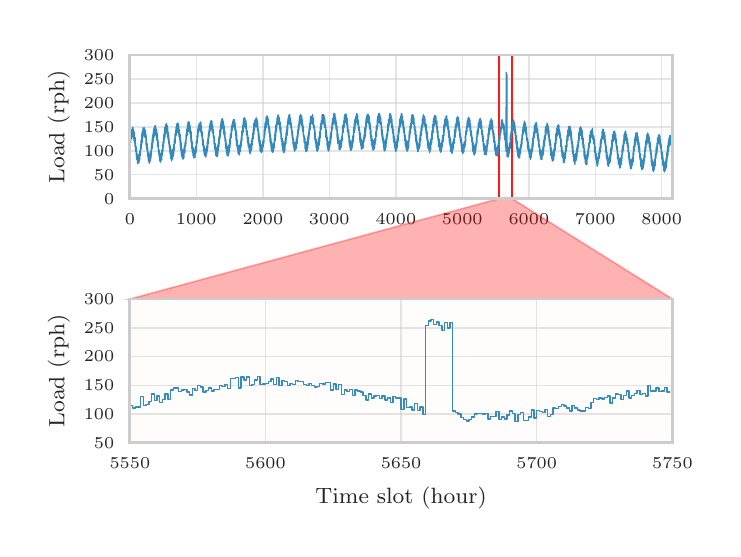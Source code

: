 \begingroup%
\makeatletter%
\begin{pgfpicture}%
\pgfpathrectangle{\pgfpointorigin}{\pgfqpoint{3.425in}{2.507in}}%
\pgfusepath{use as bounding box, clip}%
\begin{pgfscope}%
\pgfsetbuttcap%
\pgfsetmiterjoin%
\definecolor{currentfill}{rgb}{1.0,1.0,1.0}%
\pgfsetfillcolor{currentfill}%
\pgfsetlinewidth{0.0pt}%
\definecolor{currentstroke}{rgb}{1.0,1.0,1.0}%
\pgfsetstrokecolor{currentstroke}%
\pgfsetdash{}{0pt}%
\pgfpathmoveto{\pgfqpoint{0.0in}{0.0in}}%
\pgfpathlineto{\pgfqpoint{3.425in}{0.0in}}%
\pgfpathlineto{\pgfqpoint{3.425in}{2.507in}}%
\pgfpathlineto{\pgfqpoint{0.0in}{2.507in}}%
\pgfpathclose%
\pgfusepath{fill}%
\end{pgfscope}%
\begin{pgfscope}%
\pgfsetbuttcap%
\pgfsetmiterjoin%
\definecolor{currentfill}{rgb}{1.0,1.0,1.0}%
\pgfsetfillcolor{currentfill}%
\pgfsetlinewidth{0.0pt}%
\definecolor{currentstroke}{rgb}{0.0,0.0,0.0}%
\pgfsetstrokecolor{currentstroke}%
\pgfsetstrokeopacity{0.0}%
\pgfsetdash{}{0pt}%
\pgfpathmoveto{\pgfqpoint{0.511in}{1.652in}}%
\pgfpathlineto{\pgfqpoint{3.224in}{1.652in}}%
\pgfpathlineto{\pgfqpoint{3.224in}{2.37in}}%
\pgfpathlineto{\pgfqpoint{0.511in}{2.37in}}%
\pgfpathclose%
\pgfusepath{fill}%
\end{pgfscope}%
\begin{pgfscope}%
\pgfpathrectangle{\pgfqpoint{0.511in}{1.652in}}{\pgfqpoint{2.712in}{0.718in}} %
\pgfusepath{clip}%
\pgfsetroundcap%
\pgfsetroundjoin%
\pgfsetlinewidth{0.502pt}%
\definecolor{currentstroke}{rgb}{0.8,0.8,0.8}%
\pgfsetstrokecolor{currentstroke}%
\pgfsetstrokeopacity{0.5}%
\pgfsetdash{}{0pt}%
\pgfpathmoveto{\pgfqpoint{0.511in}{1.652in}}%
\pgfpathlineto{\pgfqpoint{0.511in}{2.37in}}%
\pgfusepath{stroke}%
\end{pgfscope}%
\begin{pgfscope}%
\definecolor{textcolor}{rgb}{0.15,0.15,0.15}%
\pgfsetstrokecolor{textcolor}%
\pgfsetfillcolor{textcolor}%
\pgftext[x=0.511in,y=1.574in,,top]{\color{textcolor}\rmfamily\fontsize{6.0}{7.2}\selectfont 0}%
\end{pgfscope}%
\begin{pgfscope}%
\pgfpathrectangle{\pgfqpoint{0.511in}{1.652in}}{\pgfqpoint{2.712in}{0.718in}} %
\pgfusepath{clip}%
\pgfsetroundcap%
\pgfsetroundjoin%
\pgfsetlinewidth{0.502pt}%
\definecolor{currentstroke}{rgb}{0.8,0.8,0.8}%
\pgfsetstrokecolor{currentstroke}%
\pgfsetstrokeopacity{0.5}%
\pgfsetdash{}{0pt}%
\pgfpathmoveto{\pgfqpoint{0.843in}{1.652in}}%
\pgfpathlineto{\pgfqpoint{0.843in}{2.37in}}%
\pgfusepath{stroke}%
\end{pgfscope}%
\begin{pgfscope}%
\definecolor{textcolor}{rgb}{0.15,0.15,0.15}%
\pgfsetstrokecolor{textcolor}%
\pgfsetfillcolor{textcolor}%
\pgftext[x=0.843in,y=1.574in,,top]{\color{textcolor}\rmfamily\fontsize{6.0}{7.2}\selectfont 1000}%
\end{pgfscope}%
\begin{pgfscope}%
\pgfpathrectangle{\pgfqpoint{0.511in}{1.652in}}{\pgfqpoint{2.712in}{0.718in}} %
\pgfusepath{clip}%
\pgfsetroundcap%
\pgfsetroundjoin%
\pgfsetlinewidth{0.502pt}%
\definecolor{currentstroke}{rgb}{0.8,0.8,0.8}%
\pgfsetstrokecolor{currentstroke}%
\pgfsetstrokeopacity{0.5}%
\pgfsetdash{}{0pt}%
\pgfpathmoveto{\pgfqpoint{1.176in}{1.652in}}%
\pgfpathlineto{\pgfqpoint{1.176in}{2.37in}}%
\pgfusepath{stroke}%
\end{pgfscope}%
\begin{pgfscope}%
\definecolor{textcolor}{rgb}{0.15,0.15,0.15}%
\pgfsetstrokecolor{textcolor}%
\pgfsetfillcolor{textcolor}%
\pgftext[x=1.176in,y=1.574in,,top]{\color{textcolor}\rmfamily\fontsize{6.0}{7.2}\selectfont 2000}%
\end{pgfscope}%
\begin{pgfscope}%
\pgfpathrectangle{\pgfqpoint{0.511in}{1.652in}}{\pgfqpoint{2.712in}{0.718in}} %
\pgfusepath{clip}%
\pgfsetroundcap%
\pgfsetroundjoin%
\pgfsetlinewidth{0.502pt}%
\definecolor{currentstroke}{rgb}{0.8,0.8,0.8}%
\pgfsetstrokecolor{currentstroke}%
\pgfsetstrokeopacity{0.5}%
\pgfsetdash{}{0pt}%
\pgfpathmoveto{\pgfqpoint{1.508in}{1.652in}}%
\pgfpathlineto{\pgfqpoint{1.508in}{2.37in}}%
\pgfusepath{stroke}%
\end{pgfscope}%
\begin{pgfscope}%
\definecolor{textcolor}{rgb}{0.15,0.15,0.15}%
\pgfsetstrokecolor{textcolor}%
\pgfsetfillcolor{textcolor}%
\pgftext[x=1.508in,y=1.574in,,top]{\color{textcolor}\rmfamily\fontsize{6.0}{7.2}\selectfont 3000}%
\end{pgfscope}%
\begin{pgfscope}%
\pgfpathrectangle{\pgfqpoint{0.511in}{1.652in}}{\pgfqpoint{2.712in}{0.718in}} %
\pgfusepath{clip}%
\pgfsetroundcap%
\pgfsetroundjoin%
\pgfsetlinewidth{0.502pt}%
\definecolor{currentstroke}{rgb}{0.8,0.8,0.8}%
\pgfsetstrokecolor{currentstroke}%
\pgfsetstrokeopacity{0.5}%
\pgfsetdash{}{0pt}%
\pgfpathmoveto{\pgfqpoint{1.841in}{1.652in}}%
\pgfpathlineto{\pgfqpoint{1.841in}{2.37in}}%
\pgfusepath{stroke}%
\end{pgfscope}%
\begin{pgfscope}%
\definecolor{textcolor}{rgb}{0.15,0.15,0.15}%
\pgfsetstrokecolor{textcolor}%
\pgfsetfillcolor{textcolor}%
\pgftext[x=1.841in,y=1.574in,,top]{\color{textcolor}\rmfamily\fontsize{6.0}{7.2}\selectfont 4000}%
\end{pgfscope}%
\begin{pgfscope}%
\pgfpathrectangle{\pgfqpoint{0.511in}{1.652in}}{\pgfqpoint{2.712in}{0.718in}} %
\pgfusepath{clip}%
\pgfsetroundcap%
\pgfsetroundjoin%
\pgfsetlinewidth{0.502pt}%
\definecolor{currentstroke}{rgb}{0.8,0.8,0.8}%
\pgfsetstrokecolor{currentstroke}%
\pgfsetstrokeopacity{0.5}%
\pgfsetdash{}{0pt}%
\pgfpathmoveto{\pgfqpoint{2.173in}{1.652in}}%
\pgfpathlineto{\pgfqpoint{2.173in}{2.37in}}%
\pgfusepath{stroke}%
\end{pgfscope}%
\begin{pgfscope}%
\definecolor{textcolor}{rgb}{0.15,0.15,0.15}%
\pgfsetstrokecolor{textcolor}%
\pgfsetfillcolor{textcolor}%
\pgftext[x=2.173in,y=1.574in,,top]{\color{textcolor}\rmfamily\fontsize{6.0}{7.2}\selectfont 5000}%
\end{pgfscope}%
\begin{pgfscope}%
\pgfpathrectangle{\pgfqpoint{0.511in}{1.652in}}{\pgfqpoint{2.712in}{0.718in}} %
\pgfusepath{clip}%
\pgfsetroundcap%
\pgfsetroundjoin%
\pgfsetlinewidth{0.502pt}%
\definecolor{currentstroke}{rgb}{0.8,0.8,0.8}%
\pgfsetstrokecolor{currentstroke}%
\pgfsetstrokeopacity{0.5}%
\pgfsetdash{}{0pt}%
\pgfpathmoveto{\pgfqpoint{2.506in}{1.652in}}%
\pgfpathlineto{\pgfqpoint{2.506in}{2.37in}}%
\pgfusepath{stroke}%
\end{pgfscope}%
\begin{pgfscope}%
\definecolor{textcolor}{rgb}{0.15,0.15,0.15}%
\pgfsetstrokecolor{textcolor}%
\pgfsetfillcolor{textcolor}%
\pgftext[x=2.506in,y=1.574in,,top]{\color{textcolor}\rmfamily\fontsize{6.0}{7.2}\selectfont 6000}%
\end{pgfscope}%
\begin{pgfscope}%
\pgfpathrectangle{\pgfqpoint{0.511in}{1.652in}}{\pgfqpoint{2.712in}{0.718in}} %
\pgfusepath{clip}%
\pgfsetroundcap%
\pgfsetroundjoin%
\pgfsetlinewidth{0.502pt}%
\definecolor{currentstroke}{rgb}{0.8,0.8,0.8}%
\pgfsetstrokecolor{currentstroke}%
\pgfsetstrokeopacity{0.5}%
\pgfsetdash{}{0pt}%
\pgfpathmoveto{\pgfqpoint{2.838in}{1.652in}}%
\pgfpathlineto{\pgfqpoint{2.838in}{2.37in}}%
\pgfusepath{stroke}%
\end{pgfscope}%
\begin{pgfscope}%
\definecolor{textcolor}{rgb}{0.15,0.15,0.15}%
\pgfsetstrokecolor{textcolor}%
\pgfsetfillcolor{textcolor}%
\pgftext[x=2.838in,y=1.574in,,top]{\color{textcolor}\rmfamily\fontsize{6.0}{7.2}\selectfont 7000}%
\end{pgfscope}%
\begin{pgfscope}%
\pgfpathrectangle{\pgfqpoint{0.511in}{1.652in}}{\pgfqpoint{2.712in}{0.718in}} %
\pgfusepath{clip}%
\pgfsetroundcap%
\pgfsetroundjoin%
\pgfsetlinewidth{0.502pt}%
\definecolor{currentstroke}{rgb}{0.8,0.8,0.8}%
\pgfsetstrokecolor{currentstroke}%
\pgfsetstrokeopacity{0.5}%
\pgfsetdash{}{0pt}%
\pgfpathmoveto{\pgfqpoint{3.17in}{1.652in}}%
\pgfpathlineto{\pgfqpoint{3.17in}{2.37in}}%
\pgfusepath{stroke}%
\end{pgfscope}%
\begin{pgfscope}%
\definecolor{textcolor}{rgb}{0.15,0.15,0.15}%
\pgfsetstrokecolor{textcolor}%
\pgfsetfillcolor{textcolor}%
\pgftext[x=3.17in,y=1.574in,,top]{\color{textcolor}\rmfamily\fontsize{6.0}{7.2}\selectfont 8000}%
\end{pgfscope}%
\begin{pgfscope}%
\pgfpathrectangle{\pgfqpoint{0.511in}{1.652in}}{\pgfqpoint{2.712in}{0.718in}} %
\pgfusepath{clip}%
\pgfsetroundcap%
\pgfsetroundjoin%
\pgfsetlinewidth{0.502pt}%
\definecolor{currentstroke}{rgb}{0.8,0.8,0.8}%
\pgfsetstrokecolor{currentstroke}%
\pgfsetstrokeopacity{0.5}%
\pgfsetdash{}{0pt}%
\pgfpathmoveto{\pgfqpoint{0.511in}{1.652in}}%
\pgfpathlineto{\pgfqpoint{3.224in}{1.652in}}%
\pgfusepath{stroke}%
\end{pgfscope}%
\begin{pgfscope}%
\definecolor{textcolor}{rgb}{0.15,0.15,0.15}%
\pgfsetstrokecolor{textcolor}%
\pgfsetfillcolor{textcolor}%
\pgftext[x=0.433in,y=1.652in,right,]{\color{textcolor}\rmfamily\fontsize{6.0}{7.2}\selectfont 0}%
\end{pgfscope}%
\begin{pgfscope}%
\pgfpathrectangle{\pgfqpoint{0.511in}{1.652in}}{\pgfqpoint{2.712in}{0.718in}} %
\pgfusepath{clip}%
\pgfsetroundcap%
\pgfsetroundjoin%
\pgfsetlinewidth{0.502pt}%
\definecolor{currentstroke}{rgb}{0.8,0.8,0.8}%
\pgfsetstrokecolor{currentstroke}%
\pgfsetstrokeopacity{0.5}%
\pgfsetdash{}{0pt}%
\pgfpathmoveto{\pgfqpoint{0.511in}{1.772in}}%
\pgfpathlineto{\pgfqpoint{3.224in}{1.772in}}%
\pgfusepath{stroke}%
\end{pgfscope}%
\begin{pgfscope}%
\definecolor{textcolor}{rgb}{0.15,0.15,0.15}%
\pgfsetstrokecolor{textcolor}%
\pgfsetfillcolor{textcolor}%
\pgftext[x=0.433in,y=1.772in,right,]{\color{textcolor}\rmfamily\fontsize{6.0}{7.2}\selectfont 50}%
\end{pgfscope}%
\begin{pgfscope}%
\pgfpathrectangle{\pgfqpoint{0.511in}{1.652in}}{\pgfqpoint{2.712in}{0.718in}} %
\pgfusepath{clip}%
\pgfsetroundcap%
\pgfsetroundjoin%
\pgfsetlinewidth{0.502pt}%
\definecolor{currentstroke}{rgb}{0.8,0.8,0.8}%
\pgfsetstrokecolor{currentstroke}%
\pgfsetstrokeopacity{0.5}%
\pgfsetdash{}{0pt}%
\pgfpathmoveto{\pgfqpoint{0.511in}{1.891in}}%
\pgfpathlineto{\pgfqpoint{3.224in}{1.891in}}%
\pgfusepath{stroke}%
\end{pgfscope}%
\begin{pgfscope}%
\definecolor{textcolor}{rgb}{0.15,0.15,0.15}%
\pgfsetstrokecolor{textcolor}%
\pgfsetfillcolor{textcolor}%
\pgftext[x=0.433in,y=1.891in,right,]{\color{textcolor}\rmfamily\fontsize{6.0}{7.2}\selectfont 100}%
\end{pgfscope}%
\begin{pgfscope}%
\pgfpathrectangle{\pgfqpoint{0.511in}{1.652in}}{\pgfqpoint{2.712in}{0.718in}} %
\pgfusepath{clip}%
\pgfsetroundcap%
\pgfsetroundjoin%
\pgfsetlinewidth{0.502pt}%
\definecolor{currentstroke}{rgb}{0.8,0.8,0.8}%
\pgfsetstrokecolor{currentstroke}%
\pgfsetstrokeopacity{0.5}%
\pgfsetdash{}{0pt}%
\pgfpathmoveto{\pgfqpoint{0.511in}{2.011in}}%
\pgfpathlineto{\pgfqpoint{3.224in}{2.011in}}%
\pgfusepath{stroke}%
\end{pgfscope}%
\begin{pgfscope}%
\definecolor{textcolor}{rgb}{0.15,0.15,0.15}%
\pgfsetstrokecolor{textcolor}%
\pgfsetfillcolor{textcolor}%
\pgftext[x=0.433in,y=2.011in,right,]{\color{textcolor}\rmfamily\fontsize{6.0}{7.2}\selectfont 150}%
\end{pgfscope}%
\begin{pgfscope}%
\pgfpathrectangle{\pgfqpoint{0.511in}{1.652in}}{\pgfqpoint{2.712in}{0.718in}} %
\pgfusepath{clip}%
\pgfsetroundcap%
\pgfsetroundjoin%
\pgfsetlinewidth{0.502pt}%
\definecolor{currentstroke}{rgb}{0.8,0.8,0.8}%
\pgfsetstrokecolor{currentstroke}%
\pgfsetstrokeopacity{0.5}%
\pgfsetdash{}{0pt}%
\pgfpathmoveto{\pgfqpoint{0.511in}{2.131in}}%
\pgfpathlineto{\pgfqpoint{3.224in}{2.131in}}%
\pgfusepath{stroke}%
\end{pgfscope}%
\begin{pgfscope}%
\definecolor{textcolor}{rgb}{0.15,0.15,0.15}%
\pgfsetstrokecolor{textcolor}%
\pgfsetfillcolor{textcolor}%
\pgftext[x=0.433in,y=2.131in,right,]{\color{textcolor}\rmfamily\fontsize{6.0}{7.2}\selectfont 200}%
\end{pgfscope}%
\begin{pgfscope}%
\pgfpathrectangle{\pgfqpoint{0.511in}{1.652in}}{\pgfqpoint{2.712in}{0.718in}} %
\pgfusepath{clip}%
\pgfsetroundcap%
\pgfsetroundjoin%
\pgfsetlinewidth{0.502pt}%
\definecolor{currentstroke}{rgb}{0.8,0.8,0.8}%
\pgfsetstrokecolor{currentstroke}%
\pgfsetstrokeopacity{0.5}%
\pgfsetdash{}{0pt}%
\pgfpathmoveto{\pgfqpoint{0.511in}{2.25in}}%
\pgfpathlineto{\pgfqpoint{3.224in}{2.25in}}%
\pgfusepath{stroke}%
\end{pgfscope}%
\begin{pgfscope}%
\definecolor{textcolor}{rgb}{0.15,0.15,0.15}%
\pgfsetstrokecolor{textcolor}%
\pgfsetfillcolor{textcolor}%
\pgftext[x=0.433in,y=2.25in,right,]{\color{textcolor}\rmfamily\fontsize{6.0}{7.2}\selectfont 250}%
\end{pgfscope}%
\begin{pgfscope}%
\pgfpathrectangle{\pgfqpoint{0.511in}{1.652in}}{\pgfqpoint{2.712in}{0.718in}} %
\pgfusepath{clip}%
\pgfsetroundcap%
\pgfsetroundjoin%
\pgfsetlinewidth{0.502pt}%
\definecolor{currentstroke}{rgb}{0.8,0.8,0.8}%
\pgfsetstrokecolor{currentstroke}%
\pgfsetstrokeopacity{0.5}%
\pgfsetdash{}{0pt}%
\pgfpathmoveto{\pgfqpoint{0.511in}{2.37in}}%
\pgfpathlineto{\pgfqpoint{3.224in}{2.37in}}%
\pgfusepath{stroke}%
\end{pgfscope}%
\begin{pgfscope}%
\definecolor{textcolor}{rgb}{0.15,0.15,0.15}%
\pgfsetstrokecolor{textcolor}%
\pgfsetfillcolor{textcolor}%
\pgftext[x=0.433in,y=2.37in,right,]{\color{textcolor}\rmfamily\fontsize{6.0}{7.2}\selectfont 300}%
\end{pgfscope}%
\begin{pgfscope}%
\definecolor{textcolor}{rgb}{0.15,0.15,0.15}%
\pgfsetstrokecolor{textcolor}%
\pgfsetfillcolor{textcolor}%
\pgftext[x=0.211in,y=2.011in,,bottom,rotate=90.0]{\color{textcolor}\rmfamily\fontsize{8.0}{9.6}\selectfont Load (rph)}%
\end{pgfscope}%
\begin{pgfscope}%
\pgfpathrectangle{\pgfqpoint{0.511in}{1.652in}}{\pgfqpoint{2.712in}{0.718in}} %
\pgfusepath{clip}%
\pgfsetbuttcap%
\pgfsetmiterjoin%
\definecolor{currentfill}{rgb}{1.0,0.0,0.0}%
\pgfsetfillcolor{currentfill}%
\pgfsetfillopacity{0.01}%
\pgfsetlinewidth{0.602pt}%
\definecolor{currentstroke}{rgb}{1.0,0.0,0.0}%
\pgfsetstrokecolor{currentstroke}%
\pgfsetstrokeopacity{0.9}%
\pgfsetdash{}{0pt}%
\pgfpathmoveto{\pgfqpoint{2.356in}{1.652in}}%
\pgfpathlineto{\pgfqpoint{2.422in}{1.652in}}%
\pgfpathlineto{\pgfqpoint{2.422in}{2.37in}}%
\pgfpathlineto{\pgfqpoint{2.356in}{2.37in}}%
\pgfpathlineto{\pgfqpoint{2.356in}{1.652in}}%
\pgfpathclose%
\pgfusepath{stroke,fill}%
\end{pgfscope}%
\begin{pgfscope}%
\pgfsetbuttcap%
\pgfsetmiterjoin%
\definecolor{currentfill}{rgb}{1.0,0.0,0.0}%
\pgfsetfillcolor{currentfill}%
\pgfsetfillopacity{0.3}%
\pgfsetlinewidth{0.602pt}%
\definecolor{currentstroke}{rgb}{1.0,0.0,0.0}%
\pgfsetstrokecolor{currentstroke}%
\pgfsetstrokeopacity{0.3}%
\pgfsetdash{}{0pt}%
\pgfpathmoveto{\pgfqpoint{3.224in}{1.15in}}%
\pgfpathlineto{\pgfqpoint{2.422in}{1.652in}}%
\pgfpathlineto{\pgfqpoint{2.356in}{1.652in}}%
\pgfpathlineto{\pgfqpoint{0.511in}{1.15in}}%
\pgfpathlineto{\pgfqpoint{3.224in}{1.15in}}%
\pgfusepath{stroke,fill}%
\end{pgfscope}%
\begin{pgfscope}%
\pgfpathrectangle{\pgfqpoint{0.511in}{1.652in}}{\pgfqpoint{2.712in}{0.718in}} %
\pgfusepath{clip}%
\pgfsetroundcap%
\pgfsetroundjoin%
\pgfsetlinewidth{0.502pt}%
\definecolor{currentstroke}{rgb}{0.204,0.541,0.741}%
\pgfsetstrokecolor{currentstroke}%
\pgfsetdash{}{0pt}%
\pgfpathmoveto{\pgfqpoint{0.511in}{1.903in}}%
\pgfpathlineto{\pgfqpoint{0.511in}{1.939in}}%
\pgfpathlineto{\pgfqpoint{0.511in}{1.939in}}%
\pgfpathlineto{\pgfqpoint{0.511in}{1.939in}}%
\pgfpathlineto{\pgfqpoint{0.511in}{1.939in}}%
\pgfpathlineto{\pgfqpoint{0.511in}{1.925in}}%
\pgfpathlineto{\pgfqpoint{0.512in}{1.925in}}%
\pgfpathlineto{\pgfqpoint{0.512in}{1.925in}}%
\pgfpathlineto{\pgfqpoint{0.512in}{1.944in}}%
\pgfpathlineto{\pgfqpoint{0.512in}{1.944in}}%
\pgfpathlineto{\pgfqpoint{0.512in}{1.944in}}%
\pgfpathlineto{\pgfqpoint{0.512in}{1.903in}}%
\pgfpathlineto{\pgfqpoint{0.513in}{1.906in}}%
\pgfpathlineto{\pgfqpoint{0.513in}{1.906in}}%
\pgfpathlineto{\pgfqpoint{0.513in}{1.954in}}%
\pgfpathlineto{\pgfqpoint{0.514in}{1.939in}}%
\pgfpathlineto{\pgfqpoint{0.514in}{1.939in}}%
\pgfpathlineto{\pgfqpoint{0.514in}{1.954in}}%
\pgfpathlineto{\pgfqpoint{0.514in}{1.954in}}%
\pgfpathlineto{\pgfqpoint{0.514in}{1.954in}}%
\pgfpathlineto{\pgfqpoint{0.514in}{1.932in}}%
\pgfpathlineto{\pgfqpoint{0.515in}{1.932in}}%
\pgfpathlineto{\pgfqpoint{0.515in}{1.932in}}%
\pgfpathlineto{\pgfqpoint{0.516in}{1.973in}}%
\pgfpathlineto{\pgfqpoint{0.516in}{1.973in}}%
\pgfpathlineto{\pgfqpoint{0.516in}{1.975in}}%
\pgfpathlineto{\pgfqpoint{0.516in}{1.975in}}%
\pgfpathlineto{\pgfqpoint{0.516in}{1.975in}}%
\pgfpathlineto{\pgfqpoint{0.516in}{1.954in}}%
\pgfpathlineto{\pgfqpoint{0.517in}{1.954in}}%
\pgfpathlineto{\pgfqpoint{0.517in}{1.954in}}%
\pgfpathlineto{\pgfqpoint{0.517in}{1.98in}}%
\pgfpathlineto{\pgfqpoint{0.518in}{1.966in}}%
\pgfpathlineto{\pgfqpoint{0.518in}{1.966in}}%
\pgfpathlineto{\pgfqpoint{0.518in}{1.951in}}%
\pgfpathlineto{\pgfqpoint{0.518in}{1.951in}}%
\pgfpathlineto{\pgfqpoint{0.518in}{1.951in}}%
\pgfpathlineto{\pgfqpoint{0.519in}{1.987in}}%
\pgfpathlineto{\pgfqpoint{0.519in}{1.985in}}%
\pgfpathlineto{\pgfqpoint{0.52in}{1.985in}}%
\pgfpathlineto{\pgfqpoint{0.52in}{1.98in}}%
\pgfpathlineto{\pgfqpoint{0.52in}{1.98in}}%
\pgfpathlineto{\pgfqpoint{0.52in}{1.98in}}%
\pgfpathlineto{\pgfqpoint{0.52in}{1.997in}}%
\pgfpathlineto{\pgfqpoint{0.52in}{1.997in}}%
\pgfpathlineto{\pgfqpoint{0.52in}{1.997in}}%
\pgfpathlineto{\pgfqpoint{0.52in}{1.956in}}%
\pgfpathlineto{\pgfqpoint{0.521in}{1.966in}}%
\pgfpathlineto{\pgfqpoint{0.522in}{1.966in}}%
\pgfpathlineto{\pgfqpoint{0.522in}{1.997in}}%
\pgfpathlineto{\pgfqpoint{0.522in}{1.997in}}%
\pgfpathlineto{\pgfqpoint{0.522in}{1.997in}}%
\pgfpathlineto{\pgfqpoint{0.522in}{1.966in}}%
\pgfpathlineto{\pgfqpoint{0.523in}{1.99in}}%
\pgfpathlineto{\pgfqpoint{0.523in}{1.99in}}%
\pgfpathlineto{\pgfqpoint{0.523in}{2.001in}}%
\pgfpathlineto{\pgfqpoint{0.523in}{2.001in}}%
\pgfpathlineto{\pgfqpoint{0.523in}{2.001in}}%
\pgfpathlineto{\pgfqpoint{0.523in}{1.975in}}%
\pgfpathlineto{\pgfqpoint{0.523in}{1.975in}}%
\pgfpathlineto{\pgfqpoint{0.523in}{1.975in}}%
\pgfpathlineto{\pgfqpoint{0.523in}{2.004in}}%
\pgfpathlineto{\pgfqpoint{0.524in}{2.004in}}%
\pgfpathlineto{\pgfqpoint{0.524in}{2.004in}}%
\pgfpathlineto{\pgfqpoint{0.524in}{1.973in}}%
\pgfpathlineto{\pgfqpoint{0.524in}{1.973in}}%
\pgfpathlineto{\pgfqpoint{0.524in}{1.973in}}%
\pgfpathlineto{\pgfqpoint{0.524in}{2.009in}}%
\pgfpathlineto{\pgfqpoint{0.525in}{2.009in}}%
\pgfpathlineto{\pgfqpoint{0.525in}{2.009in}}%
\pgfpathlineto{\pgfqpoint{0.525in}{1.97in}}%
\pgfpathlineto{\pgfqpoint{0.526in}{1.985in}}%
\pgfpathlineto{\pgfqpoint{0.526in}{1.985in}}%
\pgfpathlineto{\pgfqpoint{0.526in}{1.98in}}%
\pgfpathlineto{\pgfqpoint{0.526in}{1.98in}}%
\pgfpathlineto{\pgfqpoint{0.526in}{1.98in}}%
\pgfpathlineto{\pgfqpoint{0.526in}{2.006in}}%
\pgfpathlineto{\pgfqpoint{0.527in}{2.001in}}%
\pgfpathlineto{\pgfqpoint{0.527in}{2.001in}}%
\pgfpathlineto{\pgfqpoint{0.528in}{1.961in}}%
\pgfpathlineto{\pgfqpoint{0.528in}{1.99in}}%
\pgfpathlineto{\pgfqpoint{0.529in}{1.99in}}%
\pgfpathlineto{\pgfqpoint{0.529in}{1.997in}}%
\pgfpathlineto{\pgfqpoint{0.529in}{1.997in}}%
\pgfpathlineto{\pgfqpoint{0.529in}{1.997in}}%
\pgfpathlineto{\pgfqpoint{0.529in}{1.958in}}%
\pgfpathlineto{\pgfqpoint{0.53in}{1.973in}}%
\pgfpathlineto{\pgfqpoint{0.53in}{1.973in}}%
\pgfpathlineto{\pgfqpoint{0.53in}{1.951in}}%
\pgfpathlineto{\pgfqpoint{0.531in}{1.963in}}%
\pgfpathlineto{\pgfqpoint{0.532in}{1.963in}}%
\pgfpathlineto{\pgfqpoint{0.532in}{1.987in}}%
\pgfpathlineto{\pgfqpoint{0.532in}{1.987in}}%
\pgfpathlineto{\pgfqpoint{0.532in}{1.987in}}%
\pgfpathlineto{\pgfqpoint{0.532in}{1.942in}}%
\pgfpathlineto{\pgfqpoint{0.533in}{1.978in}}%
\pgfpathlineto{\pgfqpoint{0.533in}{1.978in}}%
\pgfpathlineto{\pgfqpoint{0.534in}{1.932in}}%
\pgfpathlineto{\pgfqpoint{0.535in}{1.932in}}%
\pgfpathlineto{\pgfqpoint{0.535in}{1.946in}}%
\pgfpathlineto{\pgfqpoint{0.535in}{1.946in}}%
\pgfpathlineto{\pgfqpoint{0.535in}{1.946in}}%
\pgfpathlineto{\pgfqpoint{0.535in}{1.93in}}%
\pgfpathlineto{\pgfqpoint{0.536in}{1.944in}}%
\pgfpathlineto{\pgfqpoint{0.536in}{1.944in}}%
\pgfpathlineto{\pgfqpoint{0.536in}{1.958in}}%
\pgfpathlineto{\pgfqpoint{0.537in}{1.958in}}%
\pgfpathlineto{\pgfqpoint{0.537in}{1.958in}}%
\pgfpathlineto{\pgfqpoint{0.537in}{1.913in}}%
\pgfpathlineto{\pgfqpoint{0.538in}{1.93in}}%
\pgfpathlineto{\pgfqpoint{0.538in}{1.93in}}%
\pgfpathlineto{\pgfqpoint{0.538in}{1.942in}}%
\pgfpathlineto{\pgfqpoint{0.538in}{1.942in}}%
\pgfpathlineto{\pgfqpoint{0.538in}{1.942in}}%
\pgfpathlineto{\pgfqpoint{0.539in}{1.903in}}%
\pgfpathlineto{\pgfqpoint{0.54in}{1.903in}}%
\pgfpathlineto{\pgfqpoint{0.54in}{1.894in}}%
\pgfpathlineto{\pgfqpoint{0.54in}{1.894in}}%
\pgfpathlineto{\pgfqpoint{0.54in}{1.894in}}%
\pgfpathlineto{\pgfqpoint{0.54in}{1.92in}}%
\pgfpathlineto{\pgfqpoint{0.54in}{1.92in}}%
\pgfpathlineto{\pgfqpoint{0.54in}{1.92in}}%
\pgfpathlineto{\pgfqpoint{0.541in}{1.887in}}%
\pgfpathlineto{\pgfqpoint{0.542in}{1.887in}}%
\pgfpathlineto{\pgfqpoint{0.542in}{1.911in}}%
\pgfpathlineto{\pgfqpoint{0.542in}{1.911in}}%
\pgfpathlineto{\pgfqpoint{0.542in}{1.911in}}%
\pgfpathlineto{\pgfqpoint{0.543in}{1.868in}}%
\pgfpathlineto{\pgfqpoint{0.543in}{1.891in}}%
\pgfpathlineto{\pgfqpoint{0.543in}{1.891in}}%
\pgfpathlineto{\pgfqpoint{0.543in}{1.889in}}%
\pgfpathlineto{\pgfqpoint{0.544in}{1.889in}}%
\pgfpathlineto{\pgfqpoint{0.544in}{1.889in}}%
\pgfpathlineto{\pgfqpoint{0.544in}{1.896in}}%
\pgfpathlineto{\pgfqpoint{0.544in}{1.896in}}%
\pgfpathlineto{\pgfqpoint{0.544in}{1.896in}}%
\pgfpathlineto{\pgfqpoint{0.545in}{1.853in}}%
\pgfpathlineto{\pgfqpoint{0.545in}{1.863in}}%
\pgfpathlineto{\pgfqpoint{0.545in}{1.863in}}%
\pgfpathlineto{\pgfqpoint{0.545in}{1.848in}}%
\pgfpathlineto{\pgfqpoint{0.546in}{1.848in}}%
\pgfpathlineto{\pgfqpoint{0.546in}{1.848in}}%
\pgfpathlineto{\pgfqpoint{0.546in}{1.879in}}%
\pgfpathlineto{\pgfqpoint{0.547in}{1.865in}}%
\pgfpathlineto{\pgfqpoint{0.547in}{1.865in}}%
\pgfpathlineto{\pgfqpoint{0.547in}{1.875in}}%
\pgfpathlineto{\pgfqpoint{0.548in}{1.868in}}%
\pgfpathlineto{\pgfqpoint{0.548in}{1.868in}}%
\pgfpathlineto{\pgfqpoint{0.549in}{1.839in}}%
\pgfpathlineto{\pgfqpoint{0.549in}{1.839in}}%
\pgfpathlineto{\pgfqpoint{0.549in}{1.836in}}%
\pgfpathlineto{\pgfqpoint{0.549in}{1.836in}}%
\pgfpathlineto{\pgfqpoint{0.549in}{1.836in}}%
\pgfpathlineto{\pgfqpoint{0.549in}{1.865in}}%
\pgfpathlineto{\pgfqpoint{0.55in}{1.865in}}%
\pgfpathlineto{\pgfqpoint{0.55in}{1.865in}}%
\pgfpathlineto{\pgfqpoint{0.55in}{1.829in}}%
\pgfpathlineto{\pgfqpoint{0.551in}{1.841in}}%
\pgfpathlineto{\pgfqpoint{0.551in}{1.841in}}%
\pgfpathlineto{\pgfqpoint{0.551in}{1.865in}}%
\pgfpathlineto{\pgfqpoint{0.551in}{1.865in}}%
\pgfpathlineto{\pgfqpoint{0.551in}{1.865in}}%
\pgfpathlineto{\pgfqpoint{0.551in}{1.827in}}%
\pgfpathlineto{\pgfqpoint{0.552in}{1.856in}}%
\pgfpathlineto{\pgfqpoint{0.552in}{1.856in}}%
\pgfpathlineto{\pgfqpoint{0.552in}{1.868in}}%
\pgfpathlineto{\pgfqpoint{0.553in}{1.868in}}%
\pgfpathlineto{\pgfqpoint{0.553in}{1.868in}}%
\pgfpathlineto{\pgfqpoint{0.553in}{1.834in}}%
\pgfpathlineto{\pgfqpoint{0.554in}{1.858in}}%
\pgfpathlineto{\pgfqpoint{0.554in}{1.858in}}%
\pgfpathlineto{\pgfqpoint{0.554in}{1.87in}}%
\pgfpathlineto{\pgfqpoint{0.555in}{1.87in}}%
\pgfpathlineto{\pgfqpoint{0.555in}{1.87in}}%
\pgfpathlineto{\pgfqpoint{0.555in}{1.832in}}%
\pgfpathlineto{\pgfqpoint{0.556in}{1.832in}}%
\pgfpathlineto{\pgfqpoint{0.556in}{1.832in}}%
\pgfpathlineto{\pgfqpoint{0.556in}{1.872in}}%
\pgfpathlineto{\pgfqpoint{0.557in}{1.872in}}%
\pgfpathlineto{\pgfqpoint{0.557in}{1.872in}}%
\pgfpathlineto{\pgfqpoint{0.557in}{1.856in}}%
\pgfpathlineto{\pgfqpoint{0.558in}{1.856in}}%
\pgfpathlineto{\pgfqpoint{0.558in}{1.856in}}%
\pgfpathlineto{\pgfqpoint{0.558in}{1.877in}}%
\pgfpathlineto{\pgfqpoint{0.559in}{1.868in}}%
\pgfpathlineto{\pgfqpoint{0.559in}{1.868in}}%
\pgfpathlineto{\pgfqpoint{0.559in}{1.841in}}%
\pgfpathlineto{\pgfqpoint{0.56in}{1.858in}}%
\pgfpathlineto{\pgfqpoint{0.56in}{1.858in}}%
\pgfpathlineto{\pgfqpoint{0.56in}{1.877in}}%
\pgfpathlineto{\pgfqpoint{0.561in}{1.865in}}%
\pgfpathlineto{\pgfqpoint{0.561in}{1.865in}}%
\pgfpathlineto{\pgfqpoint{0.561in}{1.891in}}%
\pgfpathlineto{\pgfqpoint{0.562in}{1.882in}}%
\pgfpathlineto{\pgfqpoint{0.563in}{1.882in}}%
\pgfpathlineto{\pgfqpoint{0.563in}{1.899in}}%
\pgfpathlineto{\pgfqpoint{0.563in}{1.899in}}%
\pgfpathlineto{\pgfqpoint{0.563in}{1.899in}}%
\pgfpathlineto{\pgfqpoint{0.563in}{1.868in}}%
\pgfpathlineto{\pgfqpoint{0.564in}{1.872in}}%
\pgfpathlineto{\pgfqpoint{0.564in}{1.872in}}%
\pgfpathlineto{\pgfqpoint{0.564in}{1.911in}}%
\pgfpathlineto{\pgfqpoint{0.565in}{1.906in}}%
\pgfpathlineto{\pgfqpoint{0.565in}{1.906in}}%
\pgfpathlineto{\pgfqpoint{0.565in}{1.923in}}%
\pgfpathlineto{\pgfqpoint{0.566in}{1.92in}}%
\pgfpathlineto{\pgfqpoint{0.566in}{1.92in}}%
\pgfpathlineto{\pgfqpoint{0.566in}{1.899in}}%
\pgfpathlineto{\pgfqpoint{0.567in}{1.901in}}%
\pgfpathlineto{\pgfqpoint{0.567in}{1.901in}}%
\pgfpathlineto{\pgfqpoint{0.567in}{1.944in}}%
\pgfpathlineto{\pgfqpoint{0.568in}{1.915in}}%
\pgfpathlineto{\pgfqpoint{0.568in}{1.915in}}%
\pgfpathlineto{\pgfqpoint{0.569in}{1.951in}}%
\pgfpathlineto{\pgfqpoint{0.57in}{1.951in}}%
\pgfpathlineto{\pgfqpoint{0.57in}{1.954in}}%
\pgfpathlineto{\pgfqpoint{0.57in}{1.954in}}%
\pgfpathlineto{\pgfqpoint{0.57in}{1.954in}}%
\pgfpathlineto{\pgfqpoint{0.57in}{1.923in}}%
\pgfpathlineto{\pgfqpoint{0.571in}{1.939in}}%
\pgfpathlineto{\pgfqpoint{0.571in}{1.939in}}%
\pgfpathlineto{\pgfqpoint{0.571in}{1.973in}}%
\pgfpathlineto{\pgfqpoint{0.571in}{1.973in}}%
\pgfpathlineto{\pgfqpoint{0.571in}{1.973in}}%
\pgfpathlineto{\pgfqpoint{0.571in}{1.932in}}%
\pgfpathlineto{\pgfqpoint{0.572in}{1.932in}}%
\pgfpathlineto{\pgfqpoint{0.572in}{1.932in}}%
\pgfpathlineto{\pgfqpoint{0.572in}{1.982in}}%
\pgfpathlineto{\pgfqpoint{0.573in}{1.951in}}%
\pgfpathlineto{\pgfqpoint{0.573in}{1.951in}}%
\pgfpathlineto{\pgfqpoint{0.573in}{1.987in}}%
\pgfpathlineto{\pgfqpoint{0.574in}{1.968in}}%
\pgfpathlineto{\pgfqpoint{0.574in}{1.968in}}%
\pgfpathlineto{\pgfqpoint{0.575in}{1.956in}}%
\pgfpathlineto{\pgfqpoint{0.575in}{1.956in}}%
\pgfpathlineto{\pgfqpoint{0.575in}{1.956in}}%
\pgfpathlineto{\pgfqpoint{0.576in}{1.994in}}%
\pgfpathlineto{\pgfqpoint{0.576in}{1.968in}}%
\pgfpathlineto{\pgfqpoint{0.577in}{1.968in}}%
\pgfpathlineto{\pgfqpoint{0.577in}{2.006in}}%
\pgfpathlineto{\pgfqpoint{0.578in}{1.98in}}%
\pgfpathlineto{\pgfqpoint{0.578in}{1.98in}}%
\pgfpathlineto{\pgfqpoint{0.578in}{2.004in}}%
\pgfpathlineto{\pgfqpoint{0.579in}{1.987in}}%
\pgfpathlineto{\pgfqpoint{0.579in}{1.987in}}%
\pgfpathlineto{\pgfqpoint{0.579in}{1.973in}}%
\pgfpathlineto{\pgfqpoint{0.579in}{1.973in}}%
\pgfpathlineto{\pgfqpoint{0.579in}{1.973in}}%
\pgfpathlineto{\pgfqpoint{0.58in}{2.004in}}%
\pgfpathlineto{\pgfqpoint{0.58in}{1.985in}}%
\pgfpathlineto{\pgfqpoint{0.581in}{1.985in}}%
\pgfpathlineto{\pgfqpoint{0.581in}{1.999in}}%
\pgfpathlineto{\pgfqpoint{0.582in}{1.992in}}%
\pgfpathlineto{\pgfqpoint{0.582in}{1.992in}}%
\pgfpathlineto{\pgfqpoint{0.582in}{1.978in}}%
\pgfpathlineto{\pgfqpoint{0.582in}{1.987in}}%
\pgfpathlineto{\pgfqpoint{0.582in}{1.987in}}%
\pgfpathlineto{\pgfqpoint{0.582in}{2.006in}}%
\pgfpathlineto{\pgfqpoint{0.583in}{2.006in}}%
\pgfpathlineto{\pgfqpoint{0.583in}{2.006in}}%
\pgfpathlineto{\pgfqpoint{0.584in}{1.973in}}%
\pgfpathlineto{\pgfqpoint{0.584in}{1.973in}}%
\pgfpathlineto{\pgfqpoint{0.584in}{1.963in}}%
\pgfpathlineto{\pgfqpoint{0.585in}{1.963in}}%
\pgfpathlineto{\pgfqpoint{0.585in}{1.963in}}%
\pgfpathlineto{\pgfqpoint{0.585in}{1.99in}}%
\pgfpathlineto{\pgfqpoint{0.586in}{1.968in}}%
\pgfpathlineto{\pgfqpoint{0.586in}{1.968in}}%
\pgfpathlineto{\pgfqpoint{0.586in}{1.997in}}%
\pgfpathlineto{\pgfqpoint{0.587in}{1.992in}}%
\pgfpathlineto{\pgfqpoint{0.587in}{1.992in}}%
\pgfpathlineto{\pgfqpoint{0.587in}{1.958in}}%
\pgfpathlineto{\pgfqpoint{0.588in}{1.987in}}%
\pgfpathlineto{\pgfqpoint{0.588in}{1.987in}}%
\pgfpathlineto{\pgfqpoint{0.588in}{1.992in}}%
\pgfpathlineto{\pgfqpoint{0.589in}{1.992in}}%
\pgfpathlineto{\pgfqpoint{0.589in}{1.992in}}%
\pgfpathlineto{\pgfqpoint{0.589in}{1.961in}}%
\pgfpathlineto{\pgfqpoint{0.59in}{1.966in}}%
\pgfpathlineto{\pgfqpoint{0.59in}{1.966in}}%
\pgfpathlineto{\pgfqpoint{0.59in}{1.958in}}%
\pgfpathlineto{\pgfqpoint{0.591in}{1.958in}}%
\pgfpathlineto{\pgfqpoint{0.591in}{1.958in}}%
\pgfpathlineto{\pgfqpoint{0.591in}{1.975in}}%
\pgfpathlineto{\pgfqpoint{0.592in}{1.963in}}%
\pgfpathlineto{\pgfqpoint{0.592in}{1.963in}}%
\pgfpathlineto{\pgfqpoint{0.592in}{1.92in}}%
\pgfpathlineto{\pgfqpoint{0.593in}{1.961in}}%
\pgfpathlineto{\pgfqpoint{0.593in}{1.961in}}%
\pgfpathlineto{\pgfqpoint{0.593in}{1.918in}}%
\pgfpathlineto{\pgfqpoint{0.594in}{1.934in}}%
\pgfpathlineto{\pgfqpoint{0.594in}{1.934in}}%
\pgfpathlineto{\pgfqpoint{0.595in}{1.915in}}%
\pgfpathlineto{\pgfqpoint{0.595in}{1.927in}}%
\pgfpathlineto{\pgfqpoint{0.596in}{1.927in}}%
\pgfpathlineto{\pgfqpoint{0.596in}{1.899in}}%
\pgfpathlineto{\pgfqpoint{0.597in}{1.901in}}%
\pgfpathlineto{\pgfqpoint{0.597in}{1.901in}}%
\pgfpathlineto{\pgfqpoint{0.597in}{1.927in}}%
\pgfpathlineto{\pgfqpoint{0.597in}{1.927in}}%
\pgfpathlineto{\pgfqpoint{0.597in}{1.927in}}%
\pgfpathlineto{\pgfqpoint{0.598in}{1.887in}}%
\pgfpathlineto{\pgfqpoint{0.598in}{1.896in}}%
\pgfpathlineto{\pgfqpoint{0.599in}{1.896in}}%
\pgfpathlineto{\pgfqpoint{0.599in}{1.908in}}%
\pgfpathlineto{\pgfqpoint{0.599in}{1.899in}}%
\pgfpathlineto{\pgfqpoint{0.599in}{1.899in}}%
\pgfpathlineto{\pgfqpoint{0.599in}{1.879in}}%
\pgfpathlineto{\pgfqpoint{0.6in}{1.894in}}%
\pgfpathlineto{\pgfqpoint{0.6in}{1.894in}}%
\pgfpathlineto{\pgfqpoint{0.6in}{1.903in}}%
\pgfpathlineto{\pgfqpoint{0.6in}{1.903in}}%
\pgfpathlineto{\pgfqpoint{0.6in}{1.903in}}%
\pgfpathlineto{\pgfqpoint{0.6in}{1.865in}}%
\pgfpathlineto{\pgfqpoint{0.601in}{1.868in}}%
\pgfpathlineto{\pgfqpoint{0.602in}{1.868in}}%
\pgfpathlineto{\pgfqpoint{0.602in}{1.865in}}%
\pgfpathlineto{\pgfqpoint{0.602in}{1.865in}}%
\pgfpathlineto{\pgfqpoint{0.602in}{1.865in}}%
\pgfpathlineto{\pgfqpoint{0.602in}{1.884in}}%
\pgfpathlineto{\pgfqpoint{0.602in}{1.884in}}%
\pgfpathlineto{\pgfqpoint{0.602in}{1.884in}}%
\pgfpathlineto{\pgfqpoint{0.603in}{1.844in}}%
\pgfpathlineto{\pgfqpoint{0.603in}{1.844in}}%
\pgfpathlineto{\pgfqpoint{0.603in}{1.884in}}%
\pgfpathlineto{\pgfqpoint{0.604in}{1.884in}}%
\pgfpathlineto{\pgfqpoint{0.604in}{1.884in}}%
\pgfpathlineto{\pgfqpoint{0.604in}{1.839in}}%
\pgfpathlineto{\pgfqpoint{0.605in}{1.851in}}%
\pgfpathlineto{\pgfqpoint{0.605in}{1.851in}}%
\pgfpathlineto{\pgfqpoint{0.605in}{1.844in}}%
\pgfpathlineto{\pgfqpoint{0.606in}{1.844in}}%
\pgfpathlineto{\pgfqpoint{0.606in}{1.844in}}%
\pgfpathlineto{\pgfqpoint{0.606in}{1.86in}}%
\pgfpathlineto{\pgfqpoint{0.606in}{1.86in}}%
\pgfpathlineto{\pgfqpoint{0.606in}{1.86in}}%
\pgfpathlineto{\pgfqpoint{0.606in}{1.841in}}%
\pgfpathlineto{\pgfqpoint{0.607in}{1.841in}}%
\pgfpathlineto{\pgfqpoint{0.607in}{1.841in}}%
\pgfpathlineto{\pgfqpoint{0.607in}{1.865in}}%
\pgfpathlineto{\pgfqpoint{0.608in}{1.863in}}%
\pgfpathlineto{\pgfqpoint{0.608in}{1.863in}}%
\pgfpathlineto{\pgfqpoint{0.608in}{1.829in}}%
\pgfpathlineto{\pgfqpoint{0.609in}{1.829in}}%
\pgfpathlineto{\pgfqpoint{0.609in}{1.829in}}%
\pgfpathlineto{\pgfqpoint{0.609in}{1.872in}}%
\pgfpathlineto{\pgfqpoint{0.61in}{1.863in}}%
\pgfpathlineto{\pgfqpoint{0.61in}{1.863in}}%
\pgfpathlineto{\pgfqpoint{0.61in}{1.87in}}%
\pgfpathlineto{\pgfqpoint{0.61in}{1.87in}}%
\pgfpathlineto{\pgfqpoint{0.61in}{1.87in}}%
\pgfpathlineto{\pgfqpoint{0.611in}{1.836in}}%
\pgfpathlineto{\pgfqpoint{0.611in}{1.868in}}%
\pgfpathlineto{\pgfqpoint{0.612in}{1.868in}}%
\pgfpathlineto{\pgfqpoint{0.612in}{1.877in}}%
\pgfpathlineto{\pgfqpoint{0.612in}{1.877in}}%
\pgfpathlineto{\pgfqpoint{0.612in}{1.877in}}%
\pgfpathlineto{\pgfqpoint{0.612in}{1.841in}}%
\pgfpathlineto{\pgfqpoint{0.613in}{1.86in}}%
\pgfpathlineto{\pgfqpoint{0.613in}{1.86in}}%
\pgfpathlineto{\pgfqpoint{0.614in}{1.882in}}%
\pgfpathlineto{\pgfqpoint{0.614in}{1.882in}}%
\pgfpathlineto{\pgfqpoint{0.614in}{1.863in}}%
\pgfpathlineto{\pgfqpoint{0.614in}{1.863in}}%
\pgfpathlineto{\pgfqpoint{0.614in}{1.863in}}%
\pgfpathlineto{\pgfqpoint{0.614in}{1.889in}}%
\pgfpathlineto{\pgfqpoint{0.615in}{1.889in}}%
\pgfpathlineto{\pgfqpoint{0.615in}{1.889in}}%
\pgfpathlineto{\pgfqpoint{0.615in}{1.853in}}%
\pgfpathlineto{\pgfqpoint{0.616in}{1.856in}}%
\pgfpathlineto{\pgfqpoint{0.616in}{1.856in}}%
\pgfpathlineto{\pgfqpoint{0.616in}{1.879in}}%
\pgfpathlineto{\pgfqpoint{0.617in}{1.879in}}%
\pgfpathlineto{\pgfqpoint{0.617in}{1.879in}}%
\pgfpathlineto{\pgfqpoint{0.617in}{1.868in}}%
\pgfpathlineto{\pgfqpoint{0.618in}{1.868in}}%
\pgfpathlineto{\pgfqpoint{0.618in}{1.868in}}%
\pgfpathlineto{\pgfqpoint{0.618in}{1.911in}}%
\pgfpathlineto{\pgfqpoint{0.619in}{1.879in}}%
\pgfpathlineto{\pgfqpoint{0.619in}{1.879in}}%
\pgfpathlineto{\pgfqpoint{0.62in}{1.925in}}%
\pgfpathlineto{\pgfqpoint{0.62in}{1.925in}}%
\pgfpathlineto{\pgfqpoint{0.62in}{1.906in}}%
\pgfpathlineto{\pgfqpoint{0.621in}{1.923in}}%
\pgfpathlineto{\pgfqpoint{0.621in}{1.923in}}%
\pgfpathlineto{\pgfqpoint{0.622in}{1.942in}}%
\pgfpathlineto{\pgfqpoint{0.622in}{1.942in}}%
\pgfpathlineto{\pgfqpoint{0.622in}{1.942in}}%
\pgfpathlineto{\pgfqpoint{0.623in}{1.903in}}%
\pgfpathlineto{\pgfqpoint{0.623in}{1.937in}}%
\pgfpathlineto{\pgfqpoint{0.623in}{1.937in}}%
\pgfpathlineto{\pgfqpoint{0.624in}{1.956in}}%
\pgfpathlineto{\pgfqpoint{0.624in}{1.939in}}%
\pgfpathlineto{\pgfqpoint{0.624in}{1.939in}}%
\pgfpathlineto{\pgfqpoint{0.624in}{1.932in}}%
\pgfpathlineto{\pgfqpoint{0.625in}{1.932in}}%
\pgfpathlineto{\pgfqpoint{0.625in}{1.932in}}%
\pgfpathlineto{\pgfqpoint{0.625in}{1.968in}}%
\pgfpathlineto{\pgfqpoint{0.626in}{1.968in}}%
\pgfpathlineto{\pgfqpoint{0.626in}{1.968in}}%
\pgfpathlineto{\pgfqpoint{0.626in}{1.93in}}%
\pgfpathlineto{\pgfqpoint{0.626in}{1.93in}}%
\pgfpathlineto{\pgfqpoint{0.626in}{1.93in}}%
\pgfpathlineto{\pgfqpoint{0.627in}{1.975in}}%
\pgfpathlineto{\pgfqpoint{0.627in}{1.975in}}%
\pgfpathlineto{\pgfqpoint{0.627in}{1.942in}}%
\pgfpathlineto{\pgfqpoint{0.628in}{1.949in}}%
\pgfpathlineto{\pgfqpoint{0.628in}{1.949in}}%
\pgfpathlineto{\pgfqpoint{0.629in}{1.99in}}%
\pgfpathlineto{\pgfqpoint{0.629in}{1.99in}}%
\pgfpathlineto{\pgfqpoint{0.629in}{1.997in}}%
\pgfpathlineto{\pgfqpoint{0.63in}{1.997in}}%
\pgfpathlineto{\pgfqpoint{0.63in}{1.997in}}%
\pgfpathlineto{\pgfqpoint{0.631in}{1.958in}}%
\pgfpathlineto{\pgfqpoint{0.631in}{1.958in}}%
\pgfpathlineto{\pgfqpoint{0.632in}{2.006in}}%
\pgfpathlineto{\pgfqpoint{0.632in}{1.968in}}%
\pgfpathlineto{\pgfqpoint{0.632in}{1.968in}}%
\pgfpathlineto{\pgfqpoint{0.633in}{2.004in}}%
\pgfpathlineto{\pgfqpoint{0.633in}{1.997in}}%
\pgfpathlineto{\pgfqpoint{0.634in}{1.997in}}%
\pgfpathlineto{\pgfqpoint{0.634in}{1.978in}}%
\pgfpathlineto{\pgfqpoint{0.634in}{1.978in}}%
\pgfpathlineto{\pgfqpoint{0.634in}{1.978in}}%
\pgfpathlineto{\pgfqpoint{0.634in}{2.004in}}%
\pgfpathlineto{\pgfqpoint{0.635in}{1.999in}}%
\pgfpathlineto{\pgfqpoint{0.635in}{1.999in}}%
\pgfpathlineto{\pgfqpoint{0.635in}{1.973in}}%
\pgfpathlineto{\pgfqpoint{0.636in}{1.994in}}%
\pgfpathlineto{\pgfqpoint{0.636in}{1.994in}}%
\pgfpathlineto{\pgfqpoint{0.636in}{2.016in}}%
\pgfpathlineto{\pgfqpoint{0.637in}{2.009in}}%
\pgfpathlineto{\pgfqpoint{0.637in}{2.009in}}%
\pgfpathlineto{\pgfqpoint{0.638in}{1.982in}}%
\pgfpathlineto{\pgfqpoint{0.638in}{1.982in}}%
\pgfpathlineto{\pgfqpoint{0.638in}{1.982in}}%
\pgfpathlineto{\pgfqpoint{0.638in}{2.018in}}%
\pgfpathlineto{\pgfqpoint{0.639in}{1.987in}}%
\pgfpathlineto{\pgfqpoint{0.639in}{1.987in}}%
\pgfpathlineto{\pgfqpoint{0.64in}{1.97in}}%
\pgfpathlineto{\pgfqpoint{0.64in}{1.978in}}%
\pgfpathlineto{\pgfqpoint{0.64in}{1.978in}}%
\pgfpathlineto{\pgfqpoint{0.64in}{1.985in}}%
\pgfpathlineto{\pgfqpoint{0.641in}{1.985in}}%
\pgfpathlineto{\pgfqpoint{0.641in}{1.985in}}%
\pgfpathlineto{\pgfqpoint{0.641in}{1.975in}}%
\pgfpathlineto{\pgfqpoint{0.641in}{1.975in}}%
\pgfpathlineto{\pgfqpoint{0.641in}{1.975in}}%
\pgfpathlineto{\pgfqpoint{0.641in}{2.006in}}%
\pgfpathlineto{\pgfqpoint{0.642in}{1.978in}}%
\pgfpathlineto{\pgfqpoint{0.642in}{1.978in}}%
\pgfpathlineto{\pgfqpoint{0.642in}{1.987in}}%
\pgfpathlineto{\pgfqpoint{0.643in}{1.987in}}%
\pgfpathlineto{\pgfqpoint{0.643in}{1.987in}}%
\pgfpathlineto{\pgfqpoint{0.643in}{1.961in}}%
\pgfpathlineto{\pgfqpoint{0.643in}{1.961in}}%
\pgfpathlineto{\pgfqpoint{0.643in}{1.961in}}%
\pgfpathlineto{\pgfqpoint{0.643in}{1.997in}}%
\pgfpathlineto{\pgfqpoint{0.644in}{1.982in}}%
\pgfpathlineto{\pgfqpoint{0.644in}{1.982in}}%
\pgfpathlineto{\pgfqpoint{0.644in}{1.997in}}%
\pgfpathlineto{\pgfqpoint{0.645in}{1.997in}}%
\pgfpathlineto{\pgfqpoint{0.645in}{1.997in}}%
\pgfpathlineto{\pgfqpoint{0.646in}{1.951in}}%
\pgfpathlineto{\pgfqpoint{0.646in}{1.951in}}%
\pgfpathlineto{\pgfqpoint{0.646in}{1.944in}}%
\pgfpathlineto{\pgfqpoint{0.646in}{1.944in}}%
\pgfpathlineto{\pgfqpoint{0.646in}{1.944in}}%
\pgfpathlineto{\pgfqpoint{0.647in}{1.98in}}%
\pgfpathlineto{\pgfqpoint{0.647in}{1.958in}}%
\pgfpathlineto{\pgfqpoint{0.648in}{1.958in}}%
\pgfpathlineto{\pgfqpoint{0.648in}{1.944in}}%
\pgfpathlineto{\pgfqpoint{0.648in}{1.944in}}%
\pgfpathlineto{\pgfqpoint{0.648in}{1.944in}}%
\pgfpathlineto{\pgfqpoint{0.648in}{1.968in}}%
\pgfpathlineto{\pgfqpoint{0.649in}{1.968in}}%
\pgfpathlineto{\pgfqpoint{0.649in}{1.968in}}%
\pgfpathlineto{\pgfqpoint{0.65in}{1.913in}}%
\pgfpathlineto{\pgfqpoint{0.65in}{1.913in}}%
\pgfpathlineto{\pgfqpoint{0.651in}{1.946in}}%
\pgfpathlineto{\pgfqpoint{0.651in}{1.92in}}%
\pgfpathlineto{\pgfqpoint{0.651in}{1.92in}}%
\pgfpathlineto{\pgfqpoint{0.651in}{1.934in}}%
\pgfpathlineto{\pgfqpoint{0.652in}{1.934in}}%
\pgfpathlineto{\pgfqpoint{0.652in}{1.934in}}%
\pgfpathlineto{\pgfqpoint{0.653in}{1.899in}}%
\pgfpathlineto{\pgfqpoint{0.653in}{1.899in}}%
\pgfpathlineto{\pgfqpoint{0.653in}{1.927in}}%
\pgfpathlineto{\pgfqpoint{0.654in}{1.901in}}%
\pgfpathlineto{\pgfqpoint{0.654in}{1.901in}}%
\pgfpathlineto{\pgfqpoint{0.654in}{1.882in}}%
\pgfpathlineto{\pgfqpoint{0.655in}{1.891in}}%
\pgfpathlineto{\pgfqpoint{0.655in}{1.891in}}%
\pgfpathlineto{\pgfqpoint{0.656in}{1.877in}}%
\pgfpathlineto{\pgfqpoint{0.656in}{1.877in}}%
\pgfpathlineto{\pgfqpoint{0.657in}{1.877in}}%
\pgfpathlineto{\pgfqpoint{0.657in}{1.896in}}%
\pgfpathlineto{\pgfqpoint{0.657in}{1.896in}}%
\pgfpathlineto{\pgfqpoint{0.657in}{1.896in}}%
\pgfpathlineto{\pgfqpoint{0.657in}{1.865in}}%
\pgfpathlineto{\pgfqpoint{0.658in}{1.887in}}%
\pgfpathlineto{\pgfqpoint{0.658in}{1.887in}}%
\pgfpathlineto{\pgfqpoint{0.659in}{1.868in}}%
\pgfpathlineto{\pgfqpoint{0.659in}{1.872in}}%
\pgfpathlineto{\pgfqpoint{0.66in}{1.872in}}%
\pgfpathlineto{\pgfqpoint{0.661in}{1.853in}}%
\pgfpathlineto{\pgfqpoint{0.661in}{1.853in}}%
\pgfpathlineto{\pgfqpoint{0.661in}{1.841in}}%
\pgfpathlineto{\pgfqpoint{0.662in}{1.848in}}%
\pgfpathlineto{\pgfqpoint{0.662in}{1.848in}}%
\pgfpathlineto{\pgfqpoint{0.662in}{1.877in}}%
\pgfpathlineto{\pgfqpoint{0.663in}{1.877in}}%
\pgfpathlineto{\pgfqpoint{0.663in}{1.877in}}%
\pgfpathlineto{\pgfqpoint{0.663in}{1.834in}}%
\pgfpathlineto{\pgfqpoint{0.664in}{1.858in}}%
\pgfpathlineto{\pgfqpoint{0.664in}{1.858in}}%
\pgfpathlineto{\pgfqpoint{0.664in}{1.875in}}%
\pgfpathlineto{\pgfqpoint{0.664in}{1.875in}}%
\pgfpathlineto{\pgfqpoint{0.664in}{1.875in}}%
\pgfpathlineto{\pgfqpoint{0.665in}{1.836in}}%
\pgfpathlineto{\pgfqpoint{0.665in}{1.844in}}%
\pgfpathlineto{\pgfqpoint{0.665in}{1.844in}}%
\pgfpathlineto{\pgfqpoint{0.665in}{1.877in}}%
\pgfpathlineto{\pgfqpoint{0.666in}{1.868in}}%
\pgfpathlineto{\pgfqpoint{0.667in}{1.868in}}%
\pgfpathlineto{\pgfqpoint{0.667in}{1.858in}}%
\pgfpathlineto{\pgfqpoint{0.668in}{1.863in}}%
\pgfpathlineto{\pgfqpoint{0.668in}{1.863in}}%
\pgfpathlineto{\pgfqpoint{0.668in}{1.879in}}%
\pgfpathlineto{\pgfqpoint{0.669in}{1.865in}}%
\pgfpathlineto{\pgfqpoint{0.669in}{1.865in}}%
\pgfpathlineto{\pgfqpoint{0.67in}{1.846in}}%
\pgfpathlineto{\pgfqpoint{0.67in}{1.846in}}%
\pgfpathlineto{\pgfqpoint{0.671in}{1.896in}}%
\pgfpathlineto{\pgfqpoint{0.671in}{1.896in}}%
\pgfpathlineto{\pgfqpoint{0.671in}{1.868in}}%
\pgfpathlineto{\pgfqpoint{0.672in}{1.872in}}%
\pgfpathlineto{\pgfqpoint{0.673in}{1.872in}}%
\pgfpathlineto{\pgfqpoint{0.673in}{1.877in}}%
\pgfpathlineto{\pgfqpoint{0.673in}{1.877in}}%
\pgfpathlineto{\pgfqpoint{0.673in}{1.877in}}%
\pgfpathlineto{\pgfqpoint{0.673in}{1.868in}}%
\pgfpathlineto{\pgfqpoint{0.674in}{1.875in}}%
\pgfpathlineto{\pgfqpoint{0.674in}{1.875in}}%
\pgfpathlineto{\pgfqpoint{0.674in}{1.918in}}%
\pgfpathlineto{\pgfqpoint{0.675in}{1.903in}}%
\pgfpathlineto{\pgfqpoint{0.675in}{1.903in}}%
\pgfpathlineto{\pgfqpoint{0.676in}{1.923in}}%
\pgfpathlineto{\pgfqpoint{0.676in}{1.923in}}%
\pgfpathlineto{\pgfqpoint{0.676in}{1.923in}}%
\pgfpathlineto{\pgfqpoint{0.676in}{1.889in}}%
\pgfpathlineto{\pgfqpoint{0.676in}{1.889in}}%
\pgfpathlineto{\pgfqpoint{0.676in}{1.889in}}%
\pgfpathlineto{\pgfqpoint{0.677in}{1.937in}}%
\pgfpathlineto{\pgfqpoint{0.677in}{1.92in}}%
\pgfpathlineto{\pgfqpoint{0.678in}{1.92in}}%
\pgfpathlineto{\pgfqpoint{0.678in}{1.937in}}%
\pgfpathlineto{\pgfqpoint{0.679in}{1.934in}}%
\pgfpathlineto{\pgfqpoint{0.679in}{1.934in}}%
\pgfpathlineto{\pgfqpoint{0.679in}{1.911in}}%
\pgfpathlineto{\pgfqpoint{0.679in}{1.911in}}%
\pgfpathlineto{\pgfqpoint{0.679in}{1.911in}}%
\pgfpathlineto{\pgfqpoint{0.68in}{1.954in}}%
\pgfpathlineto{\pgfqpoint{0.68in}{1.932in}}%
\pgfpathlineto{\pgfqpoint{0.68in}{1.932in}}%
\pgfpathlineto{\pgfqpoint{0.681in}{1.97in}}%
\pgfpathlineto{\pgfqpoint{0.681in}{1.97in}}%
\pgfpathlineto{\pgfqpoint{0.681in}{1.97in}}%
\pgfpathlineto{\pgfqpoint{0.681in}{1.93in}}%
\pgfpathlineto{\pgfqpoint{0.682in}{1.951in}}%
\pgfpathlineto{\pgfqpoint{0.683in}{1.951in}}%
\pgfpathlineto{\pgfqpoint{0.683in}{1.949in}}%
\pgfpathlineto{\pgfqpoint{0.683in}{1.949in}}%
\pgfpathlineto{\pgfqpoint{0.683in}{1.949in}}%
\pgfpathlineto{\pgfqpoint{0.684in}{1.99in}}%
\pgfpathlineto{\pgfqpoint{0.684in}{1.99in}}%
\pgfpathlineto{\pgfqpoint{0.684in}{1.997in}}%
\pgfpathlineto{\pgfqpoint{0.685in}{1.997in}}%
\pgfpathlineto{\pgfqpoint{0.685in}{1.997in}}%
\pgfpathlineto{\pgfqpoint{0.685in}{1.954in}}%
\pgfpathlineto{\pgfqpoint{0.686in}{1.963in}}%
\pgfpathlineto{\pgfqpoint{0.686in}{1.963in}}%
\pgfpathlineto{\pgfqpoint{0.686in}{2.009in}}%
\pgfpathlineto{\pgfqpoint{0.687in}{1.99in}}%
\pgfpathlineto{\pgfqpoint{0.687in}{1.99in}}%
\pgfpathlineto{\pgfqpoint{0.687in}{1.994in}}%
\pgfpathlineto{\pgfqpoint{0.688in}{1.994in}}%
\pgfpathlineto{\pgfqpoint{0.688in}{1.994in}}%
\pgfpathlineto{\pgfqpoint{0.688in}{1.982in}}%
\pgfpathlineto{\pgfqpoint{0.688in}{1.982in}}%
\pgfpathlineto{\pgfqpoint{0.688in}{1.982in}}%
\pgfpathlineto{\pgfqpoint{0.688in}{2.011in}}%
\pgfpathlineto{\pgfqpoint{0.689in}{2.006in}}%
\pgfpathlineto{\pgfqpoint{0.689in}{2.006in}}%
\pgfpathlineto{\pgfqpoint{0.689in}{1.973in}}%
\pgfpathlineto{\pgfqpoint{0.69in}{2.001in}}%
\pgfpathlineto{\pgfqpoint{0.69in}{2.001in}}%
\pgfpathlineto{\pgfqpoint{0.69in}{2.016in}}%
\pgfpathlineto{\pgfqpoint{0.691in}{2.009in}}%
\pgfpathlineto{\pgfqpoint{0.691in}{2.009in}}%
\pgfpathlineto{\pgfqpoint{0.691in}{2.023in}}%
\pgfpathlineto{\pgfqpoint{0.691in}{2.023in}}%
\pgfpathlineto{\pgfqpoint{0.691in}{2.023in}}%
\pgfpathlineto{\pgfqpoint{0.691in}{1.987in}}%
\pgfpathlineto{\pgfqpoint{0.692in}{1.992in}}%
\pgfpathlineto{\pgfqpoint{0.693in}{1.992in}}%
\pgfpathlineto{\pgfqpoint{0.693in}{2.021in}}%
\pgfpathlineto{\pgfqpoint{0.693in}{2.021in}}%
\pgfpathlineto{\pgfqpoint{0.693in}{2.021in}}%
\pgfpathlineto{\pgfqpoint{0.693in}{1.992in}}%
\pgfpathlineto{\pgfqpoint{0.693in}{1.992in}}%
\pgfpathlineto{\pgfqpoint{0.693in}{1.992in}}%
\pgfpathlineto{\pgfqpoint{0.693in}{2.028in}}%
\pgfpathlineto{\pgfqpoint{0.694in}{2.009in}}%
\pgfpathlineto{\pgfqpoint{0.695in}{2.009in}}%
\pgfpathlineto{\pgfqpoint{0.695in}{1.982in}}%
\pgfpathlineto{\pgfqpoint{0.695in}{1.982in}}%
\pgfpathlineto{\pgfqpoint{0.695in}{1.982in}}%
\pgfpathlineto{\pgfqpoint{0.696in}{2.016in}}%
\pgfpathlineto{\pgfqpoint{0.696in}{2.001in}}%
\pgfpathlineto{\pgfqpoint{0.697in}{2.001in}}%
\pgfpathlineto{\pgfqpoint{0.697in}{2.018in}}%
\pgfpathlineto{\pgfqpoint{0.697in}{2.018in}}%
\pgfpathlineto{\pgfqpoint{0.697in}{2.018in}}%
\pgfpathlineto{\pgfqpoint{0.697in}{1.99in}}%
\pgfpathlineto{\pgfqpoint{0.698in}{1.994in}}%
\pgfpathlineto{\pgfqpoint{0.698in}{1.994in}}%
\pgfpathlineto{\pgfqpoint{0.698in}{2.013in}}%
\pgfpathlineto{\pgfqpoint{0.699in}{2.013in}}%
\pgfpathlineto{\pgfqpoint{0.699in}{2.013in}}%
\pgfpathlineto{\pgfqpoint{0.699in}{1.97in}}%
\pgfpathlineto{\pgfqpoint{0.7in}{2.004in}}%
\pgfpathlineto{\pgfqpoint{0.7in}{2.004in}}%
\pgfpathlineto{\pgfqpoint{0.701in}{1.956in}}%
\pgfpathlineto{\pgfqpoint{0.701in}{1.968in}}%
\pgfpathlineto{\pgfqpoint{0.701in}{1.968in}}%
\pgfpathlineto{\pgfqpoint{0.702in}{1.985in}}%
\pgfpathlineto{\pgfqpoint{0.702in}{1.985in}}%
\pgfpathlineto{\pgfqpoint{0.702in}{1.985in}}%
\pgfpathlineto{\pgfqpoint{0.703in}{1.944in}}%
\pgfpathlineto{\pgfqpoint{0.703in}{1.944in}}%
\pgfpathlineto{\pgfqpoint{0.704in}{1.98in}}%
\pgfpathlineto{\pgfqpoint{0.704in}{1.97in}}%
\pgfpathlineto{\pgfqpoint{0.705in}{1.97in}}%
\pgfpathlineto{\pgfqpoint{0.706in}{1.925in}}%
\pgfpathlineto{\pgfqpoint{0.706in}{1.925in}}%
\pgfpathlineto{\pgfqpoint{0.706in}{1.954in}}%
\pgfpathlineto{\pgfqpoint{0.707in}{1.927in}}%
\pgfpathlineto{\pgfqpoint{0.707in}{1.927in}}%
\pgfpathlineto{\pgfqpoint{0.707in}{1.942in}}%
\pgfpathlineto{\pgfqpoint{0.708in}{1.932in}}%
\pgfpathlineto{\pgfqpoint{0.708in}{1.932in}}%
\pgfpathlineto{\pgfqpoint{0.708in}{1.908in}}%
\pgfpathlineto{\pgfqpoint{0.709in}{1.923in}}%
\pgfpathlineto{\pgfqpoint{0.71in}{1.923in}}%
\pgfpathlineto{\pgfqpoint{0.711in}{1.889in}}%
\pgfpathlineto{\pgfqpoint{0.711in}{1.889in}}%
\pgfpathlineto{\pgfqpoint{0.711in}{1.92in}}%
\pgfpathlineto{\pgfqpoint{0.711in}{1.92in}}%
\pgfpathlineto{\pgfqpoint{0.711in}{1.92in}}%
\pgfpathlineto{\pgfqpoint{0.712in}{1.877in}}%
\pgfpathlineto{\pgfqpoint{0.713in}{1.877in}}%
\pgfpathlineto{\pgfqpoint{0.713in}{1.913in}}%
\pgfpathlineto{\pgfqpoint{0.714in}{1.884in}}%
\pgfpathlineto{\pgfqpoint{0.714in}{1.884in}}%
\pgfpathlineto{\pgfqpoint{0.714in}{1.901in}}%
\pgfpathlineto{\pgfqpoint{0.715in}{1.889in}}%
\pgfpathlineto{\pgfqpoint{0.715in}{1.889in}}%
\pgfpathlineto{\pgfqpoint{0.715in}{1.882in}}%
\pgfpathlineto{\pgfqpoint{0.715in}{1.882in}}%
\pgfpathlineto{\pgfqpoint{0.715in}{1.882in}}%
\pgfpathlineto{\pgfqpoint{0.715in}{1.899in}}%
\pgfpathlineto{\pgfqpoint{0.716in}{1.899in}}%
\pgfpathlineto{\pgfqpoint{0.716in}{1.899in}}%
\pgfpathlineto{\pgfqpoint{0.716in}{1.853in}}%
\pgfpathlineto{\pgfqpoint{0.717in}{1.877in}}%
\pgfpathlineto{\pgfqpoint{0.717in}{1.877in}}%
\pgfpathlineto{\pgfqpoint{0.717in}{1.891in}}%
\pgfpathlineto{\pgfqpoint{0.717in}{1.891in}}%
\pgfpathlineto{\pgfqpoint{0.717in}{1.891in}}%
\pgfpathlineto{\pgfqpoint{0.718in}{1.853in}}%
\pgfpathlineto{\pgfqpoint{0.719in}{1.853in}}%
\pgfpathlineto{\pgfqpoint{0.719in}{1.841in}}%
\pgfpathlineto{\pgfqpoint{0.72in}{1.844in}}%
\pgfpathlineto{\pgfqpoint{0.72in}{1.844in}}%
\pgfpathlineto{\pgfqpoint{0.721in}{1.877in}}%
\pgfpathlineto{\pgfqpoint{0.721in}{1.877in}}%
\pgfpathlineto{\pgfqpoint{0.722in}{1.863in}}%
\pgfpathlineto{\pgfqpoint{0.722in}{1.863in}}%
\pgfpathlineto{\pgfqpoint{0.722in}{1.863in}}%
\pgfpathlineto{\pgfqpoint{0.723in}{1.884in}}%
\pgfpathlineto{\pgfqpoint{0.723in}{1.865in}}%
\pgfpathlineto{\pgfqpoint{0.723in}{1.865in}}%
\pgfpathlineto{\pgfqpoint{0.723in}{1.863in}}%
\pgfpathlineto{\pgfqpoint{0.724in}{1.863in}}%
\pgfpathlineto{\pgfqpoint{0.724in}{1.863in}}%
\pgfpathlineto{\pgfqpoint{0.724in}{1.877in}}%
\pgfpathlineto{\pgfqpoint{0.724in}{1.877in}}%
\pgfpathlineto{\pgfqpoint{0.724in}{1.877in}}%
\pgfpathlineto{\pgfqpoint{0.725in}{1.851in}}%
\pgfpathlineto{\pgfqpoint{0.725in}{1.851in}}%
\pgfpathlineto{\pgfqpoint{0.726in}{1.899in}}%
\pgfpathlineto{\pgfqpoint{0.727in}{1.899in}}%
\pgfpathlineto{\pgfqpoint{0.727in}{1.868in}}%
\pgfpathlineto{\pgfqpoint{0.728in}{1.872in}}%
\pgfpathlineto{\pgfqpoint{0.728in}{1.872in}}%
\pgfpathlineto{\pgfqpoint{0.728in}{1.903in}}%
\pgfpathlineto{\pgfqpoint{0.728in}{1.903in}}%
\pgfpathlineto{\pgfqpoint{0.728in}{1.903in}}%
\pgfpathlineto{\pgfqpoint{0.728in}{1.865in}}%
\pgfpathlineto{\pgfqpoint{0.729in}{1.877in}}%
\pgfpathlineto{\pgfqpoint{0.73in}{1.877in}}%
\pgfpathlineto{\pgfqpoint{0.73in}{1.911in}}%
\pgfpathlineto{\pgfqpoint{0.731in}{1.889in}}%
\pgfpathlineto{\pgfqpoint{0.731in}{1.889in}}%
\pgfpathlineto{\pgfqpoint{0.731in}{1.923in}}%
\pgfpathlineto{\pgfqpoint{0.732in}{1.92in}}%
\pgfpathlineto{\pgfqpoint{0.732in}{1.92in}}%
\pgfpathlineto{\pgfqpoint{0.732in}{1.896in}}%
\pgfpathlineto{\pgfqpoint{0.733in}{1.911in}}%
\pgfpathlineto{\pgfqpoint{0.733in}{1.911in}}%
\pgfpathlineto{\pgfqpoint{0.733in}{1.942in}}%
\pgfpathlineto{\pgfqpoint{0.734in}{1.927in}}%
\pgfpathlineto{\pgfqpoint{0.734in}{1.927in}}%
\pgfpathlineto{\pgfqpoint{0.735in}{1.951in}}%
\pgfpathlineto{\pgfqpoint{0.736in}{1.951in}}%
\pgfpathlineto{\pgfqpoint{0.736in}{1.927in}}%
\pgfpathlineto{\pgfqpoint{0.737in}{1.932in}}%
\pgfpathlineto{\pgfqpoint{0.737in}{1.932in}}%
\pgfpathlineto{\pgfqpoint{0.737in}{1.975in}}%
\pgfpathlineto{\pgfqpoint{0.738in}{1.937in}}%
\pgfpathlineto{\pgfqpoint{0.738in}{1.937in}}%
\pgfpathlineto{\pgfqpoint{0.738in}{1.978in}}%
\pgfpathlineto{\pgfqpoint{0.739in}{1.954in}}%
\pgfpathlineto{\pgfqpoint{0.739in}{1.954in}}%
\pgfpathlineto{\pgfqpoint{0.74in}{1.987in}}%
\pgfpathlineto{\pgfqpoint{0.741in}{1.987in}}%
\pgfpathlineto{\pgfqpoint{0.742in}{2.009in}}%
\pgfpathlineto{\pgfqpoint{0.742in}{2.009in}}%
\pgfpathlineto{\pgfqpoint{0.743in}{1.97in}}%
\pgfpathlineto{\pgfqpoint{0.743in}{1.98in}}%
\pgfpathlineto{\pgfqpoint{0.743in}{1.98in}}%
\pgfpathlineto{\pgfqpoint{0.744in}{2.016in}}%
\pgfpathlineto{\pgfqpoint{0.745in}{2.016in}}%
\pgfpathlineto{\pgfqpoint{0.745in}{2.009in}}%
\pgfpathlineto{\pgfqpoint{0.745in}{2.009in}}%
\pgfpathlineto{\pgfqpoint{0.745in}{2.009in}}%
\pgfpathlineto{\pgfqpoint{0.745in}{2.025in}}%
\pgfpathlineto{\pgfqpoint{0.746in}{2.013in}}%
\pgfpathlineto{\pgfqpoint{0.746in}{2.013in}}%
\pgfpathlineto{\pgfqpoint{0.746in}{1.982in}}%
\pgfpathlineto{\pgfqpoint{0.747in}{2.004in}}%
\pgfpathlineto{\pgfqpoint{0.747in}{2.004in}}%
\pgfpathlineto{\pgfqpoint{0.747in}{2.013in}}%
\pgfpathlineto{\pgfqpoint{0.747in}{2.013in}}%
\pgfpathlineto{\pgfqpoint{0.747in}{2.013in}}%
\pgfpathlineto{\pgfqpoint{0.747in}{1.99in}}%
\pgfpathlineto{\pgfqpoint{0.748in}{2.001in}}%
\pgfpathlineto{\pgfqpoint{0.749in}{2.001in}}%
\pgfpathlineto{\pgfqpoint{0.749in}{1.99in}}%
\pgfpathlineto{\pgfqpoint{0.749in}{1.99in}}%
\pgfpathlineto{\pgfqpoint{0.749in}{1.99in}}%
\pgfpathlineto{\pgfqpoint{0.749in}{2.03in}}%
\pgfpathlineto{\pgfqpoint{0.75in}{1.997in}}%
\pgfpathlineto{\pgfqpoint{0.75in}{1.997in}}%
\pgfpathlineto{\pgfqpoint{0.75in}{1.99in}}%
\pgfpathlineto{\pgfqpoint{0.75in}{1.99in}}%
\pgfpathlineto{\pgfqpoint{0.75in}{1.99in}}%
\pgfpathlineto{\pgfqpoint{0.75in}{2.001in}}%
\pgfpathlineto{\pgfqpoint{0.75in}{2.001in}}%
\pgfpathlineto{\pgfqpoint{0.75in}{2.001in}}%
\pgfpathlineto{\pgfqpoint{0.75in}{1.987in}}%
\pgfpathlineto{\pgfqpoint{0.751in}{1.987in}}%
\pgfpathlineto{\pgfqpoint{0.751in}{1.987in}}%
\pgfpathlineto{\pgfqpoint{0.752in}{2.028in}}%
\pgfpathlineto{\pgfqpoint{0.752in}{2.028in}}%
\pgfpathlineto{\pgfqpoint{0.753in}{1.982in}}%
\pgfpathlineto{\pgfqpoint{0.753in}{1.982in}}%
\pgfpathlineto{\pgfqpoint{0.754in}{2.018in}}%
\pgfpathlineto{\pgfqpoint{0.755in}{2.018in}}%
\pgfpathlineto{\pgfqpoint{0.755in}{1.978in}}%
\pgfpathlineto{\pgfqpoint{0.756in}{1.992in}}%
\pgfpathlineto{\pgfqpoint{0.756in}{1.992in}}%
\pgfpathlineto{\pgfqpoint{0.756in}{1.973in}}%
\pgfpathlineto{\pgfqpoint{0.757in}{1.99in}}%
\pgfpathlineto{\pgfqpoint{0.757in}{1.99in}}%
\pgfpathlineto{\pgfqpoint{0.757in}{1.999in}}%
\pgfpathlineto{\pgfqpoint{0.757in}{1.999in}}%
\pgfpathlineto{\pgfqpoint{0.757in}{1.999in}}%
\pgfpathlineto{\pgfqpoint{0.757in}{1.963in}}%
\pgfpathlineto{\pgfqpoint{0.758in}{1.966in}}%
\pgfpathlineto{\pgfqpoint{0.758in}{1.966in}}%
\pgfpathlineto{\pgfqpoint{0.758in}{1.961in}}%
\pgfpathlineto{\pgfqpoint{0.759in}{1.961in}}%
\pgfpathlineto{\pgfqpoint{0.759in}{1.961in}}%
\pgfpathlineto{\pgfqpoint{0.759in}{1.975in}}%
\pgfpathlineto{\pgfqpoint{0.76in}{1.97in}}%
\pgfpathlineto{\pgfqpoint{0.76in}{1.97in}}%
\pgfpathlineto{\pgfqpoint{0.76in}{1.978in}}%
\pgfpathlineto{\pgfqpoint{0.76in}{1.978in}}%
\pgfpathlineto{\pgfqpoint{0.76in}{1.978in}}%
\pgfpathlineto{\pgfqpoint{0.761in}{1.946in}}%
\pgfpathlineto{\pgfqpoint{0.761in}{1.973in}}%
\pgfpathlineto{\pgfqpoint{0.762in}{1.973in}}%
\pgfpathlineto{\pgfqpoint{0.762in}{1.937in}}%
\pgfpathlineto{\pgfqpoint{0.763in}{1.951in}}%
\pgfpathlineto{\pgfqpoint{0.763in}{1.951in}}%
\pgfpathlineto{\pgfqpoint{0.763in}{1.918in}}%
\pgfpathlineto{\pgfqpoint{0.764in}{1.944in}}%
\pgfpathlineto{\pgfqpoint{0.764in}{1.944in}}%
\pgfpathlineto{\pgfqpoint{0.764in}{1.946in}}%
\pgfpathlineto{\pgfqpoint{0.765in}{1.946in}}%
\pgfpathlineto{\pgfqpoint{0.765in}{1.946in}}%
\pgfpathlineto{\pgfqpoint{0.765in}{1.899in}}%
\pgfpathlineto{\pgfqpoint{0.766in}{1.903in}}%
\pgfpathlineto{\pgfqpoint{0.766in}{1.903in}}%
\pgfpathlineto{\pgfqpoint{0.766in}{1.932in}}%
\pgfpathlineto{\pgfqpoint{0.767in}{1.932in}}%
\pgfpathlineto{\pgfqpoint{0.767in}{1.932in}}%
\pgfpathlineto{\pgfqpoint{0.767in}{1.891in}}%
\pgfpathlineto{\pgfqpoint{0.768in}{1.901in}}%
\pgfpathlineto{\pgfqpoint{0.768in}{1.901in}}%
\pgfpathlineto{\pgfqpoint{0.768in}{1.877in}}%
\pgfpathlineto{\pgfqpoint{0.769in}{1.879in}}%
\pgfpathlineto{\pgfqpoint{0.769in}{1.879in}}%
\pgfpathlineto{\pgfqpoint{0.769in}{1.911in}}%
\pgfpathlineto{\pgfqpoint{0.769in}{1.911in}}%
\pgfpathlineto{\pgfqpoint{0.769in}{1.911in}}%
\pgfpathlineto{\pgfqpoint{0.769in}{1.875in}}%
\pgfpathlineto{\pgfqpoint{0.77in}{1.887in}}%
\pgfpathlineto{\pgfqpoint{0.77in}{1.887in}}%
\pgfpathlineto{\pgfqpoint{0.77in}{1.865in}}%
\pgfpathlineto{\pgfqpoint{0.771in}{1.879in}}%
\pgfpathlineto{\pgfqpoint{0.771in}{1.879in}}%
\pgfpathlineto{\pgfqpoint{0.771in}{1.894in}}%
\pgfpathlineto{\pgfqpoint{0.771in}{1.894in}}%
\pgfpathlineto{\pgfqpoint{0.771in}{1.894in}}%
\pgfpathlineto{\pgfqpoint{0.771in}{1.87in}}%
\pgfpathlineto{\pgfqpoint{0.772in}{1.87in}}%
\pgfpathlineto{\pgfqpoint{0.772in}{1.87in}}%
\pgfpathlineto{\pgfqpoint{0.772in}{1.894in}}%
\pgfpathlineto{\pgfqpoint{0.772in}{1.894in}}%
\pgfpathlineto{\pgfqpoint{0.772in}{1.894in}}%
\pgfpathlineto{\pgfqpoint{0.772in}{1.86in}}%
\pgfpathlineto{\pgfqpoint{0.772in}{1.86in}}%
\pgfpathlineto{\pgfqpoint{0.772in}{1.86in}}%
\pgfpathlineto{\pgfqpoint{0.772in}{1.896in}}%
\pgfpathlineto{\pgfqpoint{0.773in}{1.896in}}%
\pgfpathlineto{\pgfqpoint{0.774in}{1.896in}}%
\pgfpathlineto{\pgfqpoint{0.775in}{1.853in}}%
\pgfpathlineto{\pgfqpoint{0.775in}{1.853in}}%
\pgfpathlineto{\pgfqpoint{0.775in}{1.851in}}%
\pgfpathlineto{\pgfqpoint{0.775in}{1.851in}}%
\pgfpathlineto{\pgfqpoint{0.775in}{1.851in}}%
\pgfpathlineto{\pgfqpoint{0.776in}{1.891in}}%
\pgfpathlineto{\pgfqpoint{0.776in}{1.879in}}%
\pgfpathlineto{\pgfqpoint{0.777in}{1.879in}}%
\pgfpathlineto{\pgfqpoint{0.777in}{1.853in}}%
\pgfpathlineto{\pgfqpoint{0.777in}{1.863in}}%
\pgfpathlineto{\pgfqpoint{0.777in}{1.863in}}%
\pgfpathlineto{\pgfqpoint{0.778in}{1.882in}}%
\pgfpathlineto{\pgfqpoint{0.778in}{1.877in}}%
\pgfpathlineto{\pgfqpoint{0.778in}{1.877in}}%
\pgfpathlineto{\pgfqpoint{0.778in}{1.856in}}%
\pgfpathlineto{\pgfqpoint{0.779in}{1.856in}}%
\pgfpathlineto{\pgfqpoint{0.779in}{1.856in}}%
\pgfpathlineto{\pgfqpoint{0.779in}{1.887in}}%
\pgfpathlineto{\pgfqpoint{0.779in}{1.887in}}%
\pgfpathlineto{\pgfqpoint{0.779in}{1.887in}}%
\pgfpathlineto{\pgfqpoint{0.779in}{1.851in}}%
\pgfpathlineto{\pgfqpoint{0.78in}{1.858in}}%
\pgfpathlineto{\pgfqpoint{0.78in}{1.858in}}%
\pgfpathlineto{\pgfqpoint{0.78in}{1.891in}}%
\pgfpathlineto{\pgfqpoint{0.78in}{1.887in}}%
\pgfpathlineto{\pgfqpoint{0.78in}{1.887in}}%
\pgfpathlineto{\pgfqpoint{0.78in}{1.858in}}%
\pgfpathlineto{\pgfqpoint{0.781in}{1.858in}}%
\pgfpathlineto{\pgfqpoint{0.781in}{1.858in}}%
\pgfpathlineto{\pgfqpoint{0.781in}{1.896in}}%
\pgfpathlineto{\pgfqpoint{0.782in}{1.877in}}%
\pgfpathlineto{\pgfqpoint{0.782in}{1.877in}}%
\pgfpathlineto{\pgfqpoint{0.782in}{1.906in}}%
\pgfpathlineto{\pgfqpoint{0.783in}{1.887in}}%
\pgfpathlineto{\pgfqpoint{0.783in}{1.887in}}%
\pgfpathlineto{\pgfqpoint{0.783in}{1.884in}}%
\pgfpathlineto{\pgfqpoint{0.784in}{1.884in}}%
\pgfpathlineto{\pgfqpoint{0.784in}{1.884in}}%
\pgfpathlineto{\pgfqpoint{0.785in}{1.918in}}%
\pgfpathlineto{\pgfqpoint{0.785in}{1.918in}}%
\pgfpathlineto{\pgfqpoint{0.786in}{1.882in}}%
\pgfpathlineto{\pgfqpoint{0.786in}{1.901in}}%
\pgfpathlineto{\pgfqpoint{0.786in}{1.901in}}%
\pgfpathlineto{\pgfqpoint{0.787in}{1.932in}}%
\pgfpathlineto{\pgfqpoint{0.787in}{1.925in}}%
\pgfpathlineto{\pgfqpoint{0.788in}{1.925in}}%
\pgfpathlineto{\pgfqpoint{0.788in}{1.923in}}%
\pgfpathlineto{\pgfqpoint{0.788in}{1.923in}}%
\pgfpathlineto{\pgfqpoint{0.788in}{1.923in}}%
\pgfpathlineto{\pgfqpoint{0.788in}{1.932in}}%
\pgfpathlineto{\pgfqpoint{0.788in}{1.932in}}%
\pgfpathlineto{\pgfqpoint{0.788in}{1.932in}}%
\pgfpathlineto{\pgfqpoint{0.788in}{1.918in}}%
\pgfpathlineto{\pgfqpoint{0.789in}{1.918in}}%
\pgfpathlineto{\pgfqpoint{0.789in}{1.918in}}%
\pgfpathlineto{\pgfqpoint{0.789in}{1.942in}}%
\pgfpathlineto{\pgfqpoint{0.79in}{1.934in}}%
\pgfpathlineto{\pgfqpoint{0.79in}{1.934in}}%
\pgfpathlineto{\pgfqpoint{0.79in}{1.915in}}%
\pgfpathlineto{\pgfqpoint{0.791in}{1.932in}}%
\pgfpathlineto{\pgfqpoint{0.791in}{1.932in}}%
\pgfpathlineto{\pgfqpoint{0.792in}{1.97in}}%
\pgfpathlineto{\pgfqpoint{0.792in}{1.963in}}%
\pgfpathlineto{\pgfqpoint{0.793in}{1.963in}}%
\pgfpathlineto{\pgfqpoint{0.793in}{1.975in}}%
\pgfpathlineto{\pgfqpoint{0.794in}{1.968in}}%
\pgfpathlineto{\pgfqpoint{0.794in}{1.968in}}%
\pgfpathlineto{\pgfqpoint{0.794in}{1.949in}}%
\pgfpathlineto{\pgfqpoint{0.794in}{1.949in}}%
\pgfpathlineto{\pgfqpoint{0.794in}{1.949in}}%
\pgfpathlineto{\pgfqpoint{0.795in}{1.982in}}%
\pgfpathlineto{\pgfqpoint{0.796in}{1.982in}}%
\pgfpathlineto{\pgfqpoint{0.796in}{1.99in}}%
\pgfpathlineto{\pgfqpoint{0.796in}{1.99in}}%
\pgfpathlineto{\pgfqpoint{0.796in}{1.99in}}%
\pgfpathlineto{\pgfqpoint{0.796in}{1.975in}}%
\pgfpathlineto{\pgfqpoint{0.796in}{1.975in}}%
\pgfpathlineto{\pgfqpoint{0.796in}{1.975in}}%
\pgfpathlineto{\pgfqpoint{0.796in}{2.001in}}%
\pgfpathlineto{\pgfqpoint{0.797in}{1.987in}}%
\pgfpathlineto{\pgfqpoint{0.797in}{1.987in}}%
\pgfpathlineto{\pgfqpoint{0.797in}{1.968in}}%
\pgfpathlineto{\pgfqpoint{0.798in}{1.968in}}%
\pgfpathlineto{\pgfqpoint{0.798in}{1.968in}}%
\pgfpathlineto{\pgfqpoint{0.798in}{2.006in}}%
\pgfpathlineto{\pgfqpoint{0.799in}{1.985in}}%
\pgfpathlineto{\pgfqpoint{0.799in}{1.985in}}%
\pgfpathlineto{\pgfqpoint{0.799in}{2.023in}}%
\pgfpathlineto{\pgfqpoint{0.8in}{2.013in}}%
\pgfpathlineto{\pgfqpoint{0.8in}{2.013in}}%
\pgfpathlineto{\pgfqpoint{0.8in}{1.987in}}%
\pgfpathlineto{\pgfqpoint{0.801in}{1.992in}}%
\pgfpathlineto{\pgfqpoint{0.802in}{1.992in}}%
\pgfpathlineto{\pgfqpoint{0.802in}{2.035in}}%
\pgfpathlineto{\pgfqpoint{0.803in}{2.033in}}%
\pgfpathlineto{\pgfqpoint{0.803in}{2.033in}}%
\pgfpathlineto{\pgfqpoint{0.803in}{1.997in}}%
\pgfpathlineto{\pgfqpoint{0.804in}{1.997in}}%
\pgfpathlineto{\pgfqpoint{0.804in}{1.997in}}%
\pgfpathlineto{\pgfqpoint{0.804in}{2.035in}}%
\pgfpathlineto{\pgfqpoint{0.805in}{2.03in}}%
\pgfpathlineto{\pgfqpoint{0.805in}{2.03in}}%
\pgfpathlineto{\pgfqpoint{0.805in}{1.992in}}%
\pgfpathlineto{\pgfqpoint{0.806in}{2.021in}}%
\pgfpathlineto{\pgfqpoint{0.806in}{2.021in}}%
\pgfpathlineto{\pgfqpoint{0.806in}{2.009in}}%
\pgfpathlineto{\pgfqpoint{0.807in}{2.009in}}%
\pgfpathlineto{\pgfqpoint{0.807in}{2.009in}}%
\pgfpathlineto{\pgfqpoint{0.807in}{2.035in}}%
\pgfpathlineto{\pgfqpoint{0.808in}{2.035in}}%
\pgfpathlineto{\pgfqpoint{0.808in}{2.035in}}%
\pgfpathlineto{\pgfqpoint{0.808in}{1.987in}}%
\pgfpathlineto{\pgfqpoint{0.809in}{2.025in}}%
\pgfpathlineto{\pgfqpoint{0.809in}{2.025in}}%
\pgfpathlineto{\pgfqpoint{0.809in}{1.992in}}%
\pgfpathlineto{\pgfqpoint{0.81in}{1.994in}}%
\pgfpathlineto{\pgfqpoint{0.81in}{1.994in}}%
\pgfpathlineto{\pgfqpoint{0.81in}{1.985in}}%
\pgfpathlineto{\pgfqpoint{0.811in}{1.985in}}%
\pgfpathlineto{\pgfqpoint{0.811in}{1.985in}}%
\pgfpathlineto{\pgfqpoint{0.811in}{2.021in}}%
\pgfpathlineto{\pgfqpoint{0.812in}{1.99in}}%
\pgfpathlineto{\pgfqpoint{0.812in}{1.99in}}%
\pgfpathlineto{\pgfqpoint{0.812in}{1.975in}}%
\pgfpathlineto{\pgfqpoint{0.812in}{1.975in}}%
\pgfpathlineto{\pgfqpoint{0.812in}{1.975in}}%
\pgfpathlineto{\pgfqpoint{0.812in}{2.009in}}%
\pgfpathlineto{\pgfqpoint{0.813in}{2.001in}}%
\pgfpathlineto{\pgfqpoint{0.813in}{2.001in}}%
\pgfpathlineto{\pgfqpoint{0.814in}{1.968in}}%
\pgfpathlineto{\pgfqpoint{0.815in}{1.968in}}%
\pgfpathlineto{\pgfqpoint{0.815in}{1.992in}}%
\pgfpathlineto{\pgfqpoint{0.815in}{1.992in}}%
\pgfpathlineto{\pgfqpoint{0.815in}{1.992in}}%
\pgfpathlineto{\pgfqpoint{0.816in}{1.949in}}%
\pgfpathlineto{\pgfqpoint{0.816in}{1.987in}}%
\pgfpathlineto{\pgfqpoint{0.817in}{1.987in}}%
\pgfpathlineto{\pgfqpoint{0.817in}{1.937in}}%
\pgfpathlineto{\pgfqpoint{0.818in}{1.968in}}%
\pgfpathlineto{\pgfqpoint{0.818in}{1.968in}}%
\pgfpathlineto{\pgfqpoint{0.818in}{1.93in}}%
\pgfpathlineto{\pgfqpoint{0.819in}{1.93in}}%
\pgfpathlineto{\pgfqpoint{0.819in}{1.93in}}%
\pgfpathlineto{\pgfqpoint{0.819in}{1.923in}}%
\pgfpathlineto{\pgfqpoint{0.82in}{1.923in}}%
\pgfpathlineto{\pgfqpoint{0.82in}{1.923in}}%
\pgfpathlineto{\pgfqpoint{0.82in}{1.932in}}%
\pgfpathlineto{\pgfqpoint{0.82in}{1.932in}}%
\pgfpathlineto{\pgfqpoint{0.82in}{1.932in}}%
\pgfpathlineto{\pgfqpoint{0.82in}{1.923in}}%
\pgfpathlineto{\pgfqpoint{0.82in}{1.923in}}%
\pgfpathlineto{\pgfqpoint{0.82in}{1.923in}}%
\pgfpathlineto{\pgfqpoint{0.82in}{1.946in}}%
\pgfpathlineto{\pgfqpoint{0.821in}{1.937in}}%
\pgfpathlineto{\pgfqpoint{0.821in}{1.937in}}%
\pgfpathlineto{\pgfqpoint{0.821in}{1.901in}}%
\pgfpathlineto{\pgfqpoint{0.822in}{1.911in}}%
\pgfpathlineto{\pgfqpoint{0.822in}{1.911in}}%
\pgfpathlineto{\pgfqpoint{0.822in}{1.934in}}%
\pgfpathlineto{\pgfqpoint{0.823in}{1.918in}}%
\pgfpathlineto{\pgfqpoint{0.823in}{1.918in}}%
\pgfpathlineto{\pgfqpoint{0.823in}{1.889in}}%
\pgfpathlineto{\pgfqpoint{0.823in}{1.889in}}%
\pgfpathlineto{\pgfqpoint{0.823in}{1.889in}}%
\pgfpathlineto{\pgfqpoint{0.824in}{1.92in}}%
\pgfpathlineto{\pgfqpoint{0.824in}{1.894in}}%
\pgfpathlineto{\pgfqpoint{0.824in}{1.894in}}%
\pgfpathlineto{\pgfqpoint{0.824in}{1.884in}}%
\pgfpathlineto{\pgfqpoint{0.825in}{1.887in}}%
\pgfpathlineto{\pgfqpoint{0.826in}{1.887in}}%
\pgfpathlineto{\pgfqpoint{0.826in}{1.906in}}%
\pgfpathlineto{\pgfqpoint{0.826in}{1.906in}}%
\pgfpathlineto{\pgfqpoint{0.826in}{1.906in}}%
\pgfpathlineto{\pgfqpoint{0.827in}{1.868in}}%
\pgfpathlineto{\pgfqpoint{0.827in}{1.901in}}%
\pgfpathlineto{\pgfqpoint{0.828in}{1.901in}}%
\pgfpathlineto{\pgfqpoint{0.828in}{1.906in}}%
\pgfpathlineto{\pgfqpoint{0.828in}{1.906in}}%
\pgfpathlineto{\pgfqpoint{0.828in}{1.906in}}%
\pgfpathlineto{\pgfqpoint{0.829in}{1.858in}}%
\pgfpathlineto{\pgfqpoint{0.829in}{1.858in}}%
\pgfpathlineto{\pgfqpoint{0.829in}{1.858in}}%
\pgfpathlineto{\pgfqpoint{0.83in}{1.894in}}%
\pgfpathlineto{\pgfqpoint{0.831in}{1.894in}}%
\pgfpathlineto{\pgfqpoint{0.831in}{1.87in}}%
\pgfpathlineto{\pgfqpoint{0.831in}{1.87in}}%
\pgfpathlineto{\pgfqpoint{0.831in}{1.87in}}%
\pgfpathlineto{\pgfqpoint{0.831in}{1.896in}}%
\pgfpathlineto{\pgfqpoint{0.831in}{1.896in}}%
\pgfpathlineto{\pgfqpoint{0.831in}{1.896in}}%
\pgfpathlineto{\pgfqpoint{0.831in}{1.856in}}%
\pgfpathlineto{\pgfqpoint{0.832in}{1.865in}}%
\pgfpathlineto{\pgfqpoint{0.833in}{1.865in}}%
\pgfpathlineto{\pgfqpoint{0.833in}{1.882in}}%
\pgfpathlineto{\pgfqpoint{0.833in}{1.882in}}%
\pgfpathlineto{\pgfqpoint{0.833in}{1.882in}}%
\pgfpathlineto{\pgfqpoint{0.834in}{1.858in}}%
\pgfpathlineto{\pgfqpoint{0.834in}{1.87in}}%
\pgfpathlineto{\pgfqpoint{0.835in}{1.87in}}%
\pgfpathlineto{\pgfqpoint{0.835in}{1.872in}}%
\pgfpathlineto{\pgfqpoint{0.835in}{1.872in}}%
\pgfpathlineto{\pgfqpoint{0.835in}{1.872in}}%
\pgfpathlineto{\pgfqpoint{0.836in}{1.856in}}%
\pgfpathlineto{\pgfqpoint{0.836in}{1.856in}}%
\pgfpathlineto{\pgfqpoint{0.836in}{1.856in}}%
\pgfpathlineto{\pgfqpoint{0.836in}{1.891in}}%
\pgfpathlineto{\pgfqpoint{0.837in}{1.87in}}%
\pgfpathlineto{\pgfqpoint{0.837in}{1.87in}}%
\pgfpathlineto{\pgfqpoint{0.838in}{1.906in}}%
\pgfpathlineto{\pgfqpoint{0.838in}{1.877in}}%
\pgfpathlineto{\pgfqpoint{0.839in}{1.877in}}%
\pgfpathlineto{\pgfqpoint{0.84in}{1.913in}}%
\pgfpathlineto{\pgfqpoint{0.84in}{1.913in}}%
\pgfpathlineto{\pgfqpoint{0.841in}{1.882in}}%
\pgfpathlineto{\pgfqpoint{0.841in}{1.901in}}%
\pgfpathlineto{\pgfqpoint{0.841in}{1.901in}}%
\pgfpathlineto{\pgfqpoint{0.841in}{1.884in}}%
\pgfpathlineto{\pgfqpoint{0.842in}{1.884in}}%
\pgfpathlineto{\pgfqpoint{0.842in}{1.884in}}%
\pgfpathlineto{\pgfqpoint{0.842in}{1.915in}}%
\pgfpathlineto{\pgfqpoint{0.843in}{1.896in}}%
\pgfpathlineto{\pgfqpoint{0.843in}{1.896in}}%
\pgfpathlineto{\pgfqpoint{0.843in}{1.939in}}%
\pgfpathlineto{\pgfqpoint{0.844in}{1.903in}}%
\pgfpathlineto{\pgfqpoint{0.844in}{1.903in}}%
\pgfpathlineto{\pgfqpoint{0.844in}{1.942in}}%
\pgfpathlineto{\pgfqpoint{0.845in}{1.93in}}%
\pgfpathlineto{\pgfqpoint{0.845in}{1.93in}}%
\pgfpathlineto{\pgfqpoint{0.845in}{1.925in}}%
\pgfpathlineto{\pgfqpoint{0.846in}{1.925in}}%
\pgfpathlineto{\pgfqpoint{0.846in}{1.925in}}%
\pgfpathlineto{\pgfqpoint{0.846in}{1.944in}}%
\pgfpathlineto{\pgfqpoint{0.847in}{1.934in}}%
\pgfpathlineto{\pgfqpoint{0.847in}{1.934in}}%
\pgfpathlineto{\pgfqpoint{0.847in}{1.966in}}%
\pgfpathlineto{\pgfqpoint{0.848in}{1.937in}}%
\pgfpathlineto{\pgfqpoint{0.848in}{1.937in}}%
\pgfpathlineto{\pgfqpoint{0.848in}{1.932in}}%
\pgfpathlineto{\pgfqpoint{0.848in}{1.932in}}%
\pgfpathlineto{\pgfqpoint{0.848in}{1.932in}}%
\pgfpathlineto{\pgfqpoint{0.848in}{1.951in}}%
\pgfpathlineto{\pgfqpoint{0.849in}{1.946in}}%
\pgfpathlineto{\pgfqpoint{0.849in}{1.946in}}%
\pgfpathlineto{\pgfqpoint{0.85in}{1.978in}}%
\pgfpathlineto{\pgfqpoint{0.851in}{1.978in}}%
\pgfpathlineto{\pgfqpoint{0.851in}{1.961in}}%
\pgfpathlineto{\pgfqpoint{0.851in}{1.973in}}%
\pgfpathlineto{\pgfqpoint{0.851in}{1.973in}}%
\pgfpathlineto{\pgfqpoint{0.851in}{2.001in}}%
\pgfpathlineto{\pgfqpoint{0.852in}{1.99in}}%
\pgfpathlineto{\pgfqpoint{0.853in}{1.99in}}%
\pgfpathlineto{\pgfqpoint{0.853in}{1.997in}}%
\pgfpathlineto{\pgfqpoint{0.853in}{1.997in}}%
\pgfpathlineto{\pgfqpoint{0.853in}{1.997in}}%
\pgfpathlineto{\pgfqpoint{0.853in}{1.987in}}%
\pgfpathlineto{\pgfqpoint{0.853in}{1.987in}}%
\pgfpathlineto{\pgfqpoint{0.853in}{1.987in}}%
\pgfpathlineto{\pgfqpoint{0.853in}{2.013in}}%
\pgfpathlineto{\pgfqpoint{0.854in}{2.006in}}%
\pgfpathlineto{\pgfqpoint{0.854in}{2.006in}}%
\pgfpathlineto{\pgfqpoint{0.854in}{1.982in}}%
\pgfpathlineto{\pgfqpoint{0.855in}{1.997in}}%
\pgfpathlineto{\pgfqpoint{0.855in}{1.997in}}%
\pgfpathlineto{\pgfqpoint{0.855in}{2.018in}}%
\pgfpathlineto{\pgfqpoint{0.855in}{2.018in}}%
\pgfpathlineto{\pgfqpoint{0.855in}{2.018in}}%
\pgfpathlineto{\pgfqpoint{0.856in}{1.99in}}%
\pgfpathlineto{\pgfqpoint{0.856in}{1.99in}}%
\pgfpathlineto{\pgfqpoint{0.856in}{1.99in}}%
\pgfpathlineto{\pgfqpoint{0.857in}{2.025in}}%
\pgfpathlineto{\pgfqpoint{0.857in}{1.997in}}%
\pgfpathlineto{\pgfqpoint{0.857in}{1.997in}}%
\pgfpathlineto{\pgfqpoint{0.857in}{2.023in}}%
\pgfpathlineto{\pgfqpoint{0.858in}{2.006in}}%
\pgfpathlineto{\pgfqpoint{0.858in}{2.006in}}%
\pgfpathlineto{\pgfqpoint{0.858in}{1.994in}}%
\pgfpathlineto{\pgfqpoint{0.859in}{1.994in}}%
\pgfpathlineto{\pgfqpoint{0.859in}{1.994in}}%
\pgfpathlineto{\pgfqpoint{0.859in}{2.028in}}%
\pgfpathlineto{\pgfqpoint{0.859in}{2.028in}}%
\pgfpathlineto{\pgfqpoint{0.859in}{2.028in}}%
\pgfpathlineto{\pgfqpoint{0.859in}{1.994in}}%
\pgfpathlineto{\pgfqpoint{0.86in}{1.999in}}%
\pgfpathlineto{\pgfqpoint{0.86in}{1.999in}}%
\pgfpathlineto{\pgfqpoint{0.86in}{2.028in}}%
\pgfpathlineto{\pgfqpoint{0.861in}{2.025in}}%
\pgfpathlineto{\pgfqpoint{0.861in}{2.025in}}%
\pgfpathlineto{\pgfqpoint{0.861in}{2.03in}}%
\pgfpathlineto{\pgfqpoint{0.862in}{2.03in}}%
\pgfpathlineto{\pgfqpoint{0.862in}{2.03in}}%
\pgfpathlineto{\pgfqpoint{0.862in}{2.021in}}%
\pgfpathlineto{\pgfqpoint{0.863in}{2.028in}}%
\pgfpathlineto{\pgfqpoint{0.863in}{2.028in}}%
\pgfpathlineto{\pgfqpoint{0.863in}{2.033in}}%
\pgfpathlineto{\pgfqpoint{0.863in}{2.033in}}%
\pgfpathlineto{\pgfqpoint{0.863in}{2.033in}}%
\pgfpathlineto{\pgfqpoint{0.863in}{2.009in}}%
\pgfpathlineto{\pgfqpoint{0.863in}{2.009in}}%
\pgfpathlineto{\pgfqpoint{0.863in}{2.009in}}%
\pgfpathlineto{\pgfqpoint{0.863in}{2.035in}}%
\pgfpathlineto{\pgfqpoint{0.864in}{2.016in}}%
\pgfpathlineto{\pgfqpoint{0.864in}{2.016in}}%
\pgfpathlineto{\pgfqpoint{0.864in}{2.006in}}%
\pgfpathlineto{\pgfqpoint{0.864in}{2.006in}}%
\pgfpathlineto{\pgfqpoint{0.864in}{2.006in}}%
\pgfpathlineto{\pgfqpoint{0.865in}{2.035in}}%
\pgfpathlineto{\pgfqpoint{0.865in}{2.033in}}%
\pgfpathlineto{\pgfqpoint{0.866in}{2.033in}}%
\pgfpathlineto{\pgfqpoint{0.866in}{1.985in}}%
\pgfpathlineto{\pgfqpoint{0.867in}{1.997in}}%
\pgfpathlineto{\pgfqpoint{0.867in}{1.997in}}%
\pgfpathlineto{\pgfqpoint{0.867in}{2.004in}}%
\pgfpathlineto{\pgfqpoint{0.868in}{2.004in}}%
\pgfpathlineto{\pgfqpoint{0.868in}{2.004in}}%
\pgfpathlineto{\pgfqpoint{0.868in}{1.978in}}%
\pgfpathlineto{\pgfqpoint{0.869in}{1.978in}}%
\pgfpathlineto{\pgfqpoint{0.869in}{1.978in}}%
\pgfpathlineto{\pgfqpoint{0.869in}{2.016in}}%
\pgfpathlineto{\pgfqpoint{0.869in}{2.016in}}%
\pgfpathlineto{\pgfqpoint{0.869in}{2.016in}}%
\pgfpathlineto{\pgfqpoint{0.869in}{1.966in}}%
\pgfpathlineto{\pgfqpoint{0.87in}{1.973in}}%
\pgfpathlineto{\pgfqpoint{0.87in}{1.973in}}%
\pgfpathlineto{\pgfqpoint{0.871in}{1.987in}}%
\pgfpathlineto{\pgfqpoint{0.872in}{1.987in}}%
\pgfpathlineto{\pgfqpoint{0.872in}{1.961in}}%
\pgfpathlineto{\pgfqpoint{0.873in}{1.985in}}%
\pgfpathlineto{\pgfqpoint{0.873in}{1.985in}}%
\pgfpathlineto{\pgfqpoint{0.874in}{1.937in}}%
\pgfpathlineto{\pgfqpoint{0.875in}{1.937in}}%
\pgfpathlineto{\pgfqpoint{0.875in}{1.932in}}%
\pgfpathlineto{\pgfqpoint{0.875in}{1.932in}}%
\pgfpathlineto{\pgfqpoint{0.875in}{1.932in}}%
\pgfpathlineto{\pgfqpoint{0.875in}{1.954in}}%
\pgfpathlineto{\pgfqpoint{0.875in}{1.954in}}%
\pgfpathlineto{\pgfqpoint{0.875in}{1.954in}}%
\pgfpathlineto{\pgfqpoint{0.875in}{1.92in}}%
\pgfpathlineto{\pgfqpoint{0.876in}{1.93in}}%
\pgfpathlineto{\pgfqpoint{0.877in}{1.93in}}%
\pgfpathlineto{\pgfqpoint{0.877in}{1.915in}}%
\pgfpathlineto{\pgfqpoint{0.878in}{1.915in}}%
\pgfpathlineto{\pgfqpoint{0.878in}{1.915in}}%
\pgfpathlineto{\pgfqpoint{0.878in}{1.946in}}%
\pgfpathlineto{\pgfqpoint{0.878in}{1.944in}}%
\pgfpathlineto{\pgfqpoint{0.878in}{1.944in}}%
\pgfpathlineto{\pgfqpoint{0.878in}{1.913in}}%
\pgfpathlineto{\pgfqpoint{0.879in}{1.923in}}%
\pgfpathlineto{\pgfqpoint{0.88in}{1.923in}}%
\pgfpathlineto{\pgfqpoint{0.88in}{1.891in}}%
\pgfpathlineto{\pgfqpoint{0.88in}{1.896in}}%
\pgfpathlineto{\pgfqpoint{0.88in}{1.896in}}%
\pgfpathlineto{\pgfqpoint{0.88in}{1.923in}}%
\pgfpathlineto{\pgfqpoint{0.881in}{1.901in}}%
\pgfpathlineto{\pgfqpoint{0.882in}{1.901in}}%
\pgfpathlineto{\pgfqpoint{0.882in}{1.882in}}%
\pgfpathlineto{\pgfqpoint{0.882in}{1.882in}}%
\pgfpathlineto{\pgfqpoint{0.882in}{1.882in}}%
\pgfpathlineto{\pgfqpoint{0.883in}{1.913in}}%
\pgfpathlineto{\pgfqpoint{0.883in}{1.913in}}%
\pgfpathlineto{\pgfqpoint{0.883in}{1.913in}}%
\pgfpathlineto{\pgfqpoint{0.883in}{1.87in}}%
\pgfpathlineto{\pgfqpoint{0.884in}{1.889in}}%
\pgfpathlineto{\pgfqpoint{0.885in}{1.889in}}%
\pgfpathlineto{\pgfqpoint{0.885in}{1.875in}}%
\pgfpathlineto{\pgfqpoint{0.885in}{1.875in}}%
\pgfpathlineto{\pgfqpoint{0.885in}{1.875in}}%
\pgfpathlineto{\pgfqpoint{0.885in}{1.896in}}%
\pgfpathlineto{\pgfqpoint{0.886in}{1.891in}}%
\pgfpathlineto{\pgfqpoint{0.886in}{1.891in}}%
\pgfpathlineto{\pgfqpoint{0.886in}{1.87in}}%
\pgfpathlineto{\pgfqpoint{0.886in}{1.87in}}%
\pgfpathlineto{\pgfqpoint{0.886in}{1.87in}}%
\pgfpathlineto{\pgfqpoint{0.886in}{1.901in}}%
\pgfpathlineto{\pgfqpoint{0.887in}{1.877in}}%
\pgfpathlineto{\pgfqpoint{0.888in}{1.877in}}%
\pgfpathlineto{\pgfqpoint{0.888in}{1.894in}}%
\pgfpathlineto{\pgfqpoint{0.888in}{1.894in}}%
\pgfpathlineto{\pgfqpoint{0.888in}{1.894in}}%
\pgfpathlineto{\pgfqpoint{0.888in}{1.872in}}%
\pgfpathlineto{\pgfqpoint{0.889in}{1.891in}}%
\pgfpathlineto{\pgfqpoint{0.889in}{1.891in}}%
\pgfpathlineto{\pgfqpoint{0.889in}{1.896in}}%
\pgfpathlineto{\pgfqpoint{0.889in}{1.896in}}%
\pgfpathlineto{\pgfqpoint{0.889in}{1.896in}}%
\pgfpathlineto{\pgfqpoint{0.889in}{1.863in}}%
\pgfpathlineto{\pgfqpoint{0.89in}{1.894in}}%
\pgfpathlineto{\pgfqpoint{0.89in}{1.894in}}%
\pgfpathlineto{\pgfqpoint{0.89in}{1.901in}}%
\pgfpathlineto{\pgfqpoint{0.89in}{1.901in}}%
\pgfpathlineto{\pgfqpoint{0.89in}{1.901in}}%
\pgfpathlineto{\pgfqpoint{0.891in}{1.86in}}%
\pgfpathlineto{\pgfqpoint{0.891in}{1.894in}}%
\pgfpathlineto{\pgfqpoint{0.892in}{1.894in}}%
\pgfpathlineto{\pgfqpoint{0.892in}{1.901in}}%
\pgfpathlineto{\pgfqpoint{0.892in}{1.901in}}%
\pgfpathlineto{\pgfqpoint{0.892in}{1.901in}}%
\pgfpathlineto{\pgfqpoint{0.892in}{1.87in}}%
\pgfpathlineto{\pgfqpoint{0.893in}{1.882in}}%
\pgfpathlineto{\pgfqpoint{0.893in}{1.882in}}%
\pgfpathlineto{\pgfqpoint{0.893in}{1.877in}}%
\pgfpathlineto{\pgfqpoint{0.894in}{1.877in}}%
\pgfpathlineto{\pgfqpoint{0.894in}{1.877in}}%
\pgfpathlineto{\pgfqpoint{0.895in}{1.908in}}%
\pgfpathlineto{\pgfqpoint{0.895in}{1.908in}}%
\pgfpathlineto{\pgfqpoint{0.895in}{1.877in}}%
\pgfpathlineto{\pgfqpoint{0.896in}{1.894in}}%
\pgfpathlineto{\pgfqpoint{0.896in}{1.894in}}%
\pgfpathlineto{\pgfqpoint{0.896in}{1.915in}}%
\pgfpathlineto{\pgfqpoint{0.896in}{1.915in}}%
\pgfpathlineto{\pgfqpoint{0.896in}{1.915in}}%
\pgfpathlineto{\pgfqpoint{0.896in}{1.884in}}%
\pgfpathlineto{\pgfqpoint{0.897in}{1.891in}}%
\pgfpathlineto{\pgfqpoint{0.897in}{1.891in}}%
\pgfpathlineto{\pgfqpoint{0.898in}{1.932in}}%
\pgfpathlineto{\pgfqpoint{0.898in}{1.915in}}%
\pgfpathlineto{\pgfqpoint{0.899in}{1.915in}}%
\pgfpathlineto{\pgfqpoint{0.899in}{1.913in}}%
\pgfpathlineto{\pgfqpoint{0.899in}{1.913in}}%
\pgfpathlineto{\pgfqpoint{0.899in}{1.913in}}%
\pgfpathlineto{\pgfqpoint{0.899in}{1.932in}}%
\pgfpathlineto{\pgfqpoint{0.9in}{1.932in}}%
\pgfpathlineto{\pgfqpoint{0.9in}{1.932in}}%
\pgfpathlineto{\pgfqpoint{0.9in}{1.903in}}%
\pgfpathlineto{\pgfqpoint{0.9in}{1.903in}}%
\pgfpathlineto{\pgfqpoint{0.9in}{1.903in}}%
\pgfpathlineto{\pgfqpoint{0.9in}{1.946in}}%
\pgfpathlineto{\pgfqpoint{0.901in}{1.925in}}%
\pgfpathlineto{\pgfqpoint{0.901in}{1.925in}}%
\pgfpathlineto{\pgfqpoint{0.902in}{1.956in}}%
\pgfpathlineto{\pgfqpoint{0.902in}{1.956in}}%
\pgfpathlineto{\pgfqpoint{0.902in}{1.956in}}%
\pgfpathlineto{\pgfqpoint{0.902in}{1.925in}}%
\pgfpathlineto{\pgfqpoint{0.903in}{1.937in}}%
\pgfpathlineto{\pgfqpoint{0.903in}{1.937in}}%
\pgfpathlineto{\pgfqpoint{0.903in}{1.97in}}%
\pgfpathlineto{\pgfqpoint{0.904in}{1.963in}}%
\pgfpathlineto{\pgfqpoint{0.904in}{1.963in}}%
\pgfpathlineto{\pgfqpoint{0.904in}{1.985in}}%
\pgfpathlineto{\pgfqpoint{0.905in}{1.985in}}%
\pgfpathlineto{\pgfqpoint{0.906in}{1.985in}}%
\pgfpathlineto{\pgfqpoint{0.906in}{1.958in}}%
\pgfpathlineto{\pgfqpoint{0.906in}{1.958in}}%
\pgfpathlineto{\pgfqpoint{0.906in}{1.958in}}%
\pgfpathlineto{\pgfqpoint{0.907in}{1.992in}}%
\pgfpathlineto{\pgfqpoint{0.907in}{1.975in}}%
\pgfpathlineto{\pgfqpoint{0.908in}{1.975in}}%
\pgfpathlineto{\pgfqpoint{0.908in}{1.968in}}%
\pgfpathlineto{\pgfqpoint{0.908in}{1.968in}}%
\pgfpathlineto{\pgfqpoint{0.908in}{1.968in}}%
\pgfpathlineto{\pgfqpoint{0.909in}{2.009in}}%
\pgfpathlineto{\pgfqpoint{0.909in}{1.997in}}%
\pgfpathlineto{\pgfqpoint{0.91in}{1.997in}}%
\pgfpathlineto{\pgfqpoint{0.91in}{2.018in}}%
\pgfpathlineto{\pgfqpoint{0.91in}{2.018in}}%
\pgfpathlineto{\pgfqpoint{0.91in}{2.018in}}%
\pgfpathlineto{\pgfqpoint{0.911in}{1.987in}}%
\pgfpathlineto{\pgfqpoint{0.911in}{1.994in}}%
\pgfpathlineto{\pgfqpoint{0.912in}{1.994in}}%
\pgfpathlineto{\pgfqpoint{0.912in}{2.028in}}%
\pgfpathlineto{\pgfqpoint{0.913in}{2.021in}}%
\pgfpathlineto{\pgfqpoint{0.913in}{2.021in}}%
\pgfpathlineto{\pgfqpoint{0.913in}{2.004in}}%
\pgfpathlineto{\pgfqpoint{0.914in}{2.013in}}%
\pgfpathlineto{\pgfqpoint{0.914in}{2.013in}}%
\pgfpathlineto{\pgfqpoint{0.914in}{2.025in}}%
\pgfpathlineto{\pgfqpoint{0.914in}{2.016in}}%
\pgfpathlineto{\pgfqpoint{0.914in}{2.016in}}%
\pgfpathlineto{\pgfqpoint{0.914in}{2.011in}}%
\pgfpathlineto{\pgfqpoint{0.915in}{2.011in}}%
\pgfpathlineto{\pgfqpoint{0.915in}{2.011in}}%
\pgfpathlineto{\pgfqpoint{0.915in}{2.04in}}%
\pgfpathlineto{\pgfqpoint{0.915in}{2.04in}}%
\pgfpathlineto{\pgfqpoint{0.915in}{2.04in}}%
\pgfpathlineto{\pgfqpoint{0.915in}{1.999in}}%
\pgfpathlineto{\pgfqpoint{0.916in}{2.033in}}%
\pgfpathlineto{\pgfqpoint{0.916in}{2.033in}}%
\pgfpathlineto{\pgfqpoint{0.916in}{2.04in}}%
\pgfpathlineto{\pgfqpoint{0.916in}{2.04in}}%
\pgfpathlineto{\pgfqpoint{0.916in}{2.04in}}%
\pgfpathlineto{\pgfqpoint{0.917in}{2.006in}}%
\pgfpathlineto{\pgfqpoint{0.917in}{2.006in}}%
\pgfpathlineto{\pgfqpoint{0.918in}{2.006in}}%
\pgfpathlineto{\pgfqpoint{0.918in}{2.042in}}%
\pgfpathlineto{\pgfqpoint{0.919in}{2.028in}}%
\pgfpathlineto{\pgfqpoint{0.919in}{2.028in}}%
\pgfpathlineto{\pgfqpoint{0.919in}{2.042in}}%
\pgfpathlineto{\pgfqpoint{0.92in}{2.042in}}%
\pgfpathlineto{\pgfqpoint{0.92in}{2.042in}}%
\pgfpathlineto{\pgfqpoint{0.921in}{1.997in}}%
\pgfpathlineto{\pgfqpoint{0.921in}{1.997in}}%
\pgfpathlineto{\pgfqpoint{0.921in}{2.035in}}%
\pgfpathlineto{\pgfqpoint{0.922in}{2.004in}}%
\pgfpathlineto{\pgfqpoint{0.922in}{2.004in}}%
\pgfpathlineto{\pgfqpoint{0.922in}{2.025in}}%
\pgfpathlineto{\pgfqpoint{0.923in}{2.025in}}%
\pgfpathlineto{\pgfqpoint{0.923in}{2.025in}}%
\pgfpathlineto{\pgfqpoint{0.923in}{1.987in}}%
\pgfpathlineto{\pgfqpoint{0.924in}{2.021in}}%
\pgfpathlineto{\pgfqpoint{0.924in}{2.021in}}%
\pgfpathlineto{\pgfqpoint{0.925in}{1.98in}}%
\pgfpathlineto{\pgfqpoint{0.925in}{2.016in}}%
\pgfpathlineto{\pgfqpoint{0.925in}{2.016in}}%
\pgfpathlineto{\pgfqpoint{0.926in}{1.99in}}%
\pgfpathlineto{\pgfqpoint{0.926in}{1.999in}}%
\pgfpathlineto{\pgfqpoint{0.927in}{1.999in}}%
\pgfpathlineto{\pgfqpoint{0.927in}{1.985in}}%
\pgfpathlineto{\pgfqpoint{0.928in}{1.992in}}%
\pgfpathlineto{\pgfqpoint{0.928in}{1.992in}}%
\pgfpathlineto{\pgfqpoint{0.929in}{1.958in}}%
\pgfpathlineto{\pgfqpoint{0.93in}{1.958in}}%
\pgfpathlineto{\pgfqpoint{0.93in}{1.968in}}%
\pgfpathlineto{\pgfqpoint{0.931in}{1.966in}}%
\pgfpathlineto{\pgfqpoint{0.931in}{1.966in}}%
\pgfpathlineto{\pgfqpoint{0.932in}{1.925in}}%
\pgfpathlineto{\pgfqpoint{0.932in}{1.925in}}%
\pgfpathlineto{\pgfqpoint{0.933in}{1.961in}}%
\pgfpathlineto{\pgfqpoint{0.933in}{1.946in}}%
\pgfpathlineto{\pgfqpoint{0.933in}{1.946in}}%
\pgfpathlineto{\pgfqpoint{0.933in}{1.949in}}%
\pgfpathlineto{\pgfqpoint{0.934in}{1.949in}}%
\pgfpathlineto{\pgfqpoint{0.934in}{1.949in}}%
\pgfpathlineto{\pgfqpoint{0.934in}{1.908in}}%
\pgfpathlineto{\pgfqpoint{0.935in}{1.911in}}%
\pgfpathlineto{\pgfqpoint{0.935in}{1.911in}}%
\pgfpathlineto{\pgfqpoint{0.935in}{1.901in}}%
\pgfpathlineto{\pgfqpoint{0.936in}{1.906in}}%
\pgfpathlineto{\pgfqpoint{0.936in}{1.906in}}%
\pgfpathlineto{\pgfqpoint{0.936in}{1.92in}}%
\pgfpathlineto{\pgfqpoint{0.936in}{1.92in}}%
\pgfpathlineto{\pgfqpoint{0.936in}{1.92in}}%
\pgfpathlineto{\pgfqpoint{0.937in}{1.894in}}%
\pgfpathlineto{\pgfqpoint{0.938in}{1.894in}}%
\pgfpathlineto{\pgfqpoint{0.938in}{1.927in}}%
\pgfpathlineto{\pgfqpoint{0.939in}{1.903in}}%
\pgfpathlineto{\pgfqpoint{0.939in}{1.903in}}%
\pgfpathlineto{\pgfqpoint{0.939in}{1.877in}}%
\pgfpathlineto{\pgfqpoint{0.939in}{1.894in}}%
\pgfpathlineto{\pgfqpoint{0.939in}{1.894in}}%
\pgfpathlineto{\pgfqpoint{0.939in}{1.906in}}%
\pgfpathlineto{\pgfqpoint{0.94in}{1.906in}}%
\pgfpathlineto{\pgfqpoint{0.94in}{1.906in}}%
\pgfpathlineto{\pgfqpoint{0.94in}{1.875in}}%
\pgfpathlineto{\pgfqpoint{0.941in}{1.896in}}%
\pgfpathlineto{\pgfqpoint{0.941in}{1.896in}}%
\pgfpathlineto{\pgfqpoint{0.941in}{1.868in}}%
\pgfpathlineto{\pgfqpoint{0.942in}{1.894in}}%
\pgfpathlineto{\pgfqpoint{0.942in}{1.894in}}%
\pgfpathlineto{\pgfqpoint{0.942in}{1.901in}}%
\pgfpathlineto{\pgfqpoint{0.943in}{1.901in}}%
\pgfpathlineto{\pgfqpoint{0.943in}{1.901in}}%
\pgfpathlineto{\pgfqpoint{0.944in}{1.865in}}%
\pgfpathlineto{\pgfqpoint{0.944in}{1.865in}}%
\pgfpathlineto{\pgfqpoint{0.944in}{1.865in}}%
\pgfpathlineto{\pgfqpoint{0.944in}{1.906in}}%
\pgfpathlineto{\pgfqpoint{0.945in}{1.887in}}%
\pgfpathlineto{\pgfqpoint{0.945in}{1.887in}}%
\pgfpathlineto{\pgfqpoint{0.946in}{1.865in}}%
\pgfpathlineto{\pgfqpoint{0.946in}{1.87in}}%
\pgfpathlineto{\pgfqpoint{0.946in}{1.87in}}%
\pgfpathlineto{\pgfqpoint{0.946in}{1.899in}}%
\pgfpathlineto{\pgfqpoint{0.947in}{1.899in}}%
\pgfpathlineto{\pgfqpoint{0.947in}{1.899in}}%
\pgfpathlineto{\pgfqpoint{0.947in}{1.863in}}%
\pgfpathlineto{\pgfqpoint{0.948in}{1.863in}}%
\pgfpathlineto{\pgfqpoint{0.948in}{1.863in}}%
\pgfpathlineto{\pgfqpoint{0.948in}{1.908in}}%
\pgfpathlineto{\pgfqpoint{0.949in}{1.865in}}%
\pgfpathlineto{\pgfqpoint{0.949in}{1.865in}}%
\pgfpathlineto{\pgfqpoint{0.949in}{1.903in}}%
\pgfpathlineto{\pgfqpoint{0.95in}{1.889in}}%
\pgfpathlineto{\pgfqpoint{0.95in}{1.889in}}%
\pgfpathlineto{\pgfqpoint{0.95in}{1.872in}}%
\pgfpathlineto{\pgfqpoint{0.951in}{1.884in}}%
\pgfpathlineto{\pgfqpoint{0.951in}{1.884in}}%
\pgfpathlineto{\pgfqpoint{0.951in}{1.92in}}%
\pgfpathlineto{\pgfqpoint{0.952in}{1.906in}}%
\pgfpathlineto{\pgfqpoint{0.952in}{1.906in}}%
\pgfpathlineto{\pgfqpoint{0.953in}{1.894in}}%
\pgfpathlineto{\pgfqpoint{0.953in}{1.894in}}%
\pgfpathlineto{\pgfqpoint{0.953in}{1.894in}}%
\pgfpathlineto{\pgfqpoint{0.953in}{1.927in}}%
\pgfpathlineto{\pgfqpoint{0.954in}{1.915in}}%
\pgfpathlineto{\pgfqpoint{0.955in}{1.915in}}%
\pgfpathlineto{\pgfqpoint{0.955in}{1.913in}}%
\pgfpathlineto{\pgfqpoint{0.955in}{1.913in}}%
\pgfpathlineto{\pgfqpoint{0.955in}{1.913in}}%
\pgfpathlineto{\pgfqpoint{0.956in}{1.954in}}%
\pgfpathlineto{\pgfqpoint{0.956in}{1.954in}}%
\pgfpathlineto{\pgfqpoint{0.956in}{1.913in}}%
\pgfpathlineto{\pgfqpoint{0.957in}{1.951in}}%
\pgfpathlineto{\pgfqpoint{0.957in}{1.951in}}%
\pgfpathlineto{\pgfqpoint{0.957in}{1.963in}}%
\pgfpathlineto{\pgfqpoint{0.957in}{1.963in}}%
\pgfpathlineto{\pgfqpoint{0.957in}{1.963in}}%
\pgfpathlineto{\pgfqpoint{0.957in}{1.925in}}%
\pgfpathlineto{\pgfqpoint{0.958in}{1.958in}}%
\pgfpathlineto{\pgfqpoint{0.959in}{1.958in}}%
\pgfpathlineto{\pgfqpoint{0.959in}{1.949in}}%
\pgfpathlineto{\pgfqpoint{0.959in}{1.949in}}%
\pgfpathlineto{\pgfqpoint{0.959in}{1.949in}}%
\pgfpathlineto{\pgfqpoint{0.96in}{1.978in}}%
\pgfpathlineto{\pgfqpoint{0.96in}{1.97in}}%
\pgfpathlineto{\pgfqpoint{0.96in}{1.97in}}%
\pgfpathlineto{\pgfqpoint{0.96in}{1.951in}}%
\pgfpathlineto{\pgfqpoint{0.961in}{1.951in}}%
\pgfpathlineto{\pgfqpoint{0.961in}{1.951in}}%
\pgfpathlineto{\pgfqpoint{0.961in}{1.994in}}%
\pgfpathlineto{\pgfqpoint{0.962in}{1.963in}}%
\pgfpathlineto{\pgfqpoint{0.962in}{1.963in}}%
\pgfpathlineto{\pgfqpoint{0.963in}{2.001in}}%
\pgfpathlineto{\pgfqpoint{0.963in}{2.001in}}%
\pgfpathlineto{\pgfqpoint{0.964in}{1.97in}}%
\pgfpathlineto{\pgfqpoint{0.964in}{1.982in}}%
\pgfpathlineto{\pgfqpoint{0.964in}{1.982in}}%
\pgfpathlineto{\pgfqpoint{0.965in}{2.025in}}%
\pgfpathlineto{\pgfqpoint{0.965in}{1.987in}}%
\pgfpathlineto{\pgfqpoint{0.966in}{1.987in}}%
\pgfpathlineto{\pgfqpoint{0.966in}{2.025in}}%
\pgfpathlineto{\pgfqpoint{0.967in}{1.997in}}%
\pgfpathlineto{\pgfqpoint{0.967in}{1.997in}}%
\pgfpathlineto{\pgfqpoint{0.967in}{2.037in}}%
\pgfpathlineto{\pgfqpoint{0.968in}{2.025in}}%
\pgfpathlineto{\pgfqpoint{0.968in}{2.025in}}%
\pgfpathlineto{\pgfqpoint{0.968in}{2.018in}}%
\pgfpathlineto{\pgfqpoint{0.969in}{2.018in}}%
\pgfpathlineto{\pgfqpoint{0.969in}{2.018in}}%
\pgfpathlineto{\pgfqpoint{0.969in}{2.045in}}%
\pgfpathlineto{\pgfqpoint{0.97in}{2.042in}}%
\pgfpathlineto{\pgfqpoint{0.97in}{2.042in}}%
\pgfpathlineto{\pgfqpoint{0.97in}{2.035in}}%
\pgfpathlineto{\pgfqpoint{0.97in}{2.035in}}%
\pgfpathlineto{\pgfqpoint{0.97in}{2.035in}}%
\pgfpathlineto{\pgfqpoint{0.97in}{2.049in}}%
\pgfpathlineto{\pgfqpoint{0.971in}{2.049in}}%
\pgfpathlineto{\pgfqpoint{0.971in}{2.049in}}%
\pgfpathlineto{\pgfqpoint{0.971in}{2.016in}}%
\pgfpathlineto{\pgfqpoint{0.972in}{2.018in}}%
\pgfpathlineto{\pgfqpoint{0.972in}{2.018in}}%
\pgfpathlineto{\pgfqpoint{0.972in}{2.009in}}%
\pgfpathlineto{\pgfqpoint{0.972in}{2.009in}}%
\pgfpathlineto{\pgfqpoint{0.972in}{2.009in}}%
\pgfpathlineto{\pgfqpoint{0.973in}{2.052in}}%
\pgfpathlineto{\pgfqpoint{0.974in}{2.052in}}%
\pgfpathlineto{\pgfqpoint{0.974in}{2.009in}}%
\pgfpathlineto{\pgfqpoint{0.975in}{2.045in}}%
\pgfpathlineto{\pgfqpoint{0.975in}{2.045in}}%
\pgfpathlineto{\pgfqpoint{0.975in}{2.004in}}%
\pgfpathlineto{\pgfqpoint{0.976in}{2.035in}}%
\pgfpathlineto{\pgfqpoint{0.976in}{2.035in}}%
\pgfpathlineto{\pgfqpoint{0.976in}{2.013in}}%
\pgfpathlineto{\pgfqpoint{0.977in}{2.013in}}%
\pgfpathlineto{\pgfqpoint{0.977in}{2.013in}}%
\pgfpathlineto{\pgfqpoint{0.977in}{2.04in}}%
\pgfpathlineto{\pgfqpoint{0.978in}{2.033in}}%
\pgfpathlineto{\pgfqpoint{0.978in}{2.033in}}%
\pgfpathlineto{\pgfqpoint{0.979in}{2.004in}}%
\pgfpathlineto{\pgfqpoint{0.979in}{2.004in}}%
\pgfpathlineto{\pgfqpoint{0.979in}{1.994in}}%
\pgfpathlineto{\pgfqpoint{0.98in}{1.994in}}%
\pgfpathlineto{\pgfqpoint{0.98in}{1.994in}}%
\pgfpathlineto{\pgfqpoint{0.98in}{2.025in}}%
\pgfpathlineto{\pgfqpoint{0.98in}{2.023in}}%
\pgfpathlineto{\pgfqpoint{0.98in}{2.023in}}%
\pgfpathlineto{\pgfqpoint{0.981in}{1.975in}}%
\pgfpathlineto{\pgfqpoint{0.982in}{1.975in}}%
\pgfpathlineto{\pgfqpoint{0.982in}{2.016in}}%
\pgfpathlineto{\pgfqpoint{0.983in}{1.997in}}%
\pgfpathlineto{\pgfqpoint{0.983in}{1.997in}}%
\pgfpathlineto{\pgfqpoint{0.984in}{1.961in}}%
\pgfpathlineto{\pgfqpoint{0.984in}{1.961in}}%
\pgfpathlineto{\pgfqpoint{0.984in}{1.992in}}%
\pgfpathlineto{\pgfqpoint{0.985in}{1.968in}}%
\pgfpathlineto{\pgfqpoint{0.985in}{1.968in}}%
\pgfpathlineto{\pgfqpoint{0.985in}{1.958in}}%
\pgfpathlineto{\pgfqpoint{0.985in}{1.958in}}%
\pgfpathlineto{\pgfqpoint{0.985in}{1.958in}}%
\pgfpathlineto{\pgfqpoint{0.986in}{1.985in}}%
\pgfpathlineto{\pgfqpoint{0.986in}{1.985in}}%
\pgfpathlineto{\pgfqpoint{0.986in}{1.985in}}%
\pgfpathlineto{\pgfqpoint{0.987in}{1.942in}}%
\pgfpathlineto{\pgfqpoint{0.988in}{1.942in}}%
\pgfpathlineto{\pgfqpoint{0.988in}{1.949in}}%
\pgfpathlineto{\pgfqpoint{0.988in}{1.949in}}%
\pgfpathlineto{\pgfqpoint{0.988in}{1.949in}}%
\pgfpathlineto{\pgfqpoint{0.988in}{1.934in}}%
\pgfpathlineto{\pgfqpoint{0.988in}{1.934in}}%
\pgfpathlineto{\pgfqpoint{0.988in}{1.934in}}%
\pgfpathlineto{\pgfqpoint{0.988in}{1.956in}}%
\pgfpathlineto{\pgfqpoint{0.989in}{1.951in}}%
\pgfpathlineto{\pgfqpoint{0.989in}{1.951in}}%
\pgfpathlineto{\pgfqpoint{0.989in}{1.918in}}%
\pgfpathlineto{\pgfqpoint{0.99in}{1.918in}}%
\pgfpathlineto{\pgfqpoint{0.99in}{1.918in}}%
\pgfpathlineto{\pgfqpoint{0.99in}{1.951in}}%
\pgfpathlineto{\pgfqpoint{0.99in}{1.951in}}%
\pgfpathlineto{\pgfqpoint{0.99in}{1.951in}}%
\pgfpathlineto{\pgfqpoint{0.99in}{1.915in}}%
\pgfpathlineto{\pgfqpoint{0.991in}{1.942in}}%
\pgfpathlineto{\pgfqpoint{0.991in}{1.942in}}%
\pgfpathlineto{\pgfqpoint{0.991in}{1.903in}}%
\pgfpathlineto{\pgfqpoint{0.992in}{1.913in}}%
\pgfpathlineto{\pgfqpoint{0.993in}{1.913in}}%
\pgfpathlineto{\pgfqpoint{0.993in}{1.891in}}%
\pgfpathlineto{\pgfqpoint{0.993in}{1.891in}}%
\pgfpathlineto{\pgfqpoint{0.993in}{1.891in}}%
\pgfpathlineto{\pgfqpoint{0.994in}{1.927in}}%
\pgfpathlineto{\pgfqpoint{0.994in}{1.927in}}%
\pgfpathlineto{\pgfqpoint{0.994in}{1.927in}}%
\pgfpathlineto{\pgfqpoint{0.994in}{1.884in}}%
\pgfpathlineto{\pgfqpoint{0.995in}{1.896in}}%
\pgfpathlineto{\pgfqpoint{0.995in}{1.896in}}%
\pgfpathlineto{\pgfqpoint{0.996in}{1.877in}}%
\pgfpathlineto{\pgfqpoint{0.996in}{1.877in}}%
\pgfpathlineto{\pgfqpoint{0.996in}{1.877in}}%
\pgfpathlineto{\pgfqpoint{0.996in}{1.915in}}%
\pgfpathlineto{\pgfqpoint{0.997in}{1.911in}}%
\pgfpathlineto{\pgfqpoint{0.997in}{1.911in}}%
\pgfpathlineto{\pgfqpoint{0.997in}{1.868in}}%
\pgfpathlineto{\pgfqpoint{0.998in}{1.884in}}%
\pgfpathlineto{\pgfqpoint{0.999in}{1.884in}}%
\pgfpathlineto{\pgfqpoint{0.999in}{1.868in}}%
\pgfpathlineto{\pgfqpoint{1.0in}{1.879in}}%
\pgfpathlineto{\pgfqpoint{1.0in}{1.879in}}%
\pgfpathlineto{\pgfqpoint{1.0in}{1.868in}}%
\pgfpathlineto{\pgfqpoint{1.0in}{1.868in}}%
\pgfpathlineto{\pgfqpoint{1.0in}{1.868in}}%
\pgfpathlineto{\pgfqpoint{1.001in}{1.903in}}%
\pgfpathlineto{\pgfqpoint{1.001in}{1.877in}}%
\pgfpathlineto{\pgfqpoint{1.002in}{1.877in}}%
\pgfpathlineto{\pgfqpoint{1.002in}{1.865in}}%
\pgfpathlineto{\pgfqpoint{1.002in}{1.865in}}%
\pgfpathlineto{\pgfqpoint{1.002in}{1.865in}}%
\pgfpathlineto{\pgfqpoint{1.003in}{1.899in}}%
\pgfpathlineto{\pgfqpoint{1.003in}{1.894in}}%
\pgfpathlineto{\pgfqpoint{1.003in}{1.894in}}%
\pgfpathlineto{\pgfqpoint{1.003in}{1.887in}}%
\pgfpathlineto{\pgfqpoint{1.004in}{1.887in}}%
\pgfpathlineto{\pgfqpoint{1.004in}{1.887in}}%
\pgfpathlineto{\pgfqpoint{1.004in}{1.903in}}%
\pgfpathlineto{\pgfqpoint{1.004in}{1.903in}}%
\pgfpathlineto{\pgfqpoint{1.004in}{1.903in}}%
\pgfpathlineto{\pgfqpoint{1.004in}{1.872in}}%
\pgfpathlineto{\pgfqpoint{1.004in}{1.872in}}%
\pgfpathlineto{\pgfqpoint{1.004in}{1.872in}}%
\pgfpathlineto{\pgfqpoint{1.005in}{1.915in}}%
\pgfpathlineto{\pgfqpoint{1.006in}{1.915in}}%
\pgfpathlineto{\pgfqpoint{1.006in}{1.877in}}%
\pgfpathlineto{\pgfqpoint{1.006in}{1.901in}}%
\pgfpathlineto{\pgfqpoint{1.006in}{1.901in}}%
\pgfpathlineto{\pgfqpoint{1.006in}{1.92in}}%
\pgfpathlineto{\pgfqpoint{1.007in}{1.92in}}%
\pgfpathlineto{\pgfqpoint{1.007in}{1.92in}}%
\pgfpathlineto{\pgfqpoint{1.007in}{1.887in}}%
\pgfpathlineto{\pgfqpoint{1.007in}{1.901in}}%
\pgfpathlineto{\pgfqpoint{1.007in}{1.901in}}%
\pgfpathlineto{\pgfqpoint{1.007in}{1.923in}}%
\pgfpathlineto{\pgfqpoint{1.008in}{1.923in}}%
\pgfpathlineto{\pgfqpoint{1.008in}{1.923in}}%
\pgfpathlineto{\pgfqpoint{1.008in}{1.891in}}%
\pgfpathlineto{\pgfqpoint{1.009in}{1.911in}}%
\pgfpathlineto{\pgfqpoint{1.009in}{1.911in}}%
\pgfpathlineto{\pgfqpoint{1.009in}{1.894in}}%
\pgfpathlineto{\pgfqpoint{1.009in}{1.894in}}%
\pgfpathlineto{\pgfqpoint{1.009in}{1.894in}}%
\pgfpathlineto{\pgfqpoint{1.01in}{1.949in}}%
\pgfpathlineto{\pgfqpoint{1.011in}{1.949in}}%
\pgfpathlineto{\pgfqpoint{1.011in}{1.951in}}%
\pgfpathlineto{\pgfqpoint{1.011in}{1.951in}}%
\pgfpathlineto{\pgfqpoint{1.011in}{1.951in}}%
\pgfpathlineto{\pgfqpoint{1.011in}{1.908in}}%
\pgfpathlineto{\pgfqpoint{1.012in}{1.949in}}%
\pgfpathlineto{\pgfqpoint{1.012in}{1.949in}}%
\pgfpathlineto{\pgfqpoint{1.012in}{1.927in}}%
\pgfpathlineto{\pgfqpoint{1.013in}{1.927in}}%
\pgfpathlineto{\pgfqpoint{1.013in}{1.927in}}%
\pgfpathlineto{\pgfqpoint{1.013in}{1.966in}}%
\pgfpathlineto{\pgfqpoint{1.013in}{1.966in}}%
\pgfpathlineto{\pgfqpoint{1.013in}{1.966in}}%
\pgfpathlineto{\pgfqpoint{1.013in}{1.925in}}%
\pgfpathlineto{\pgfqpoint{1.014in}{1.932in}}%
\pgfpathlineto{\pgfqpoint{1.014in}{1.932in}}%
\pgfpathlineto{\pgfqpoint{1.014in}{1.973in}}%
\pgfpathlineto{\pgfqpoint{1.015in}{1.961in}}%
\pgfpathlineto{\pgfqpoint{1.015in}{1.961in}}%
\pgfpathlineto{\pgfqpoint{1.015in}{1.954in}}%
\pgfpathlineto{\pgfqpoint{1.016in}{1.958in}}%
\pgfpathlineto{\pgfqpoint{1.016in}{1.958in}}%
\pgfpathlineto{\pgfqpoint{1.016in}{1.978in}}%
\pgfpathlineto{\pgfqpoint{1.016in}{1.978in}}%
\pgfpathlineto{\pgfqpoint{1.016in}{1.978in}}%
\pgfpathlineto{\pgfqpoint{1.017in}{1.956in}}%
\pgfpathlineto{\pgfqpoint{1.017in}{1.966in}}%
\pgfpathlineto{\pgfqpoint{1.018in}{1.966in}}%
\pgfpathlineto{\pgfqpoint{1.019in}{2.006in}}%
\pgfpathlineto{\pgfqpoint{1.019in}{2.006in}}%
\pgfpathlineto{\pgfqpoint{1.019in}{1.973in}}%
\pgfpathlineto{\pgfqpoint{1.02in}{2.004in}}%
\pgfpathlineto{\pgfqpoint{1.02in}{2.004in}}%
\pgfpathlineto{\pgfqpoint{1.02in}{1.997in}}%
\pgfpathlineto{\pgfqpoint{1.021in}{1.997in}}%
\pgfpathlineto{\pgfqpoint{1.021in}{1.997in}}%
\pgfpathlineto{\pgfqpoint{1.021in}{2.018in}}%
\pgfpathlineto{\pgfqpoint{1.022in}{2.016in}}%
\pgfpathlineto{\pgfqpoint{1.022in}{2.016in}}%
\pgfpathlineto{\pgfqpoint{1.022in}{2.018in}}%
\pgfpathlineto{\pgfqpoint{1.022in}{2.018in}}%
\pgfpathlineto{\pgfqpoint{1.022in}{2.018in}}%
\pgfpathlineto{\pgfqpoint{1.023in}{1.994in}}%
\pgfpathlineto{\pgfqpoint{1.023in}{1.994in}}%
\pgfpathlineto{\pgfqpoint{1.023in}{1.994in}}%
\pgfpathlineto{\pgfqpoint{1.023in}{2.025in}}%
\pgfpathlineto{\pgfqpoint{1.024in}{2.021in}}%
\pgfpathlineto{\pgfqpoint{1.024in}{2.021in}}%
\pgfpathlineto{\pgfqpoint{1.024in}{2.011in}}%
\pgfpathlineto{\pgfqpoint{1.025in}{2.011in}}%
\pgfpathlineto{\pgfqpoint{1.025in}{2.011in}}%
\pgfpathlineto{\pgfqpoint{1.025in}{2.035in}}%
\pgfpathlineto{\pgfqpoint{1.025in}{2.035in}}%
\pgfpathlineto{\pgfqpoint{1.025in}{2.035in}}%
\pgfpathlineto{\pgfqpoint{1.025in}{2.011in}}%
\pgfpathlineto{\pgfqpoint{1.025in}{2.011in}}%
\pgfpathlineto{\pgfqpoint{1.025in}{2.011in}}%
\pgfpathlineto{\pgfqpoint{1.025in}{2.037in}}%
\pgfpathlineto{\pgfqpoint{1.026in}{2.037in}}%
\pgfpathlineto{\pgfqpoint{1.027in}{2.037in}}%
\pgfpathlineto{\pgfqpoint{1.027in}{2.011in}}%
\pgfpathlineto{\pgfqpoint{1.028in}{2.023in}}%
\pgfpathlineto{\pgfqpoint{1.028in}{2.023in}}%
\pgfpathlineto{\pgfqpoint{1.028in}{2.047in}}%
\pgfpathlineto{\pgfqpoint{1.028in}{2.03in}}%
\pgfpathlineto{\pgfqpoint{1.028in}{2.03in}}%
\pgfpathlineto{\pgfqpoint{1.028in}{2.016in}}%
\pgfpathlineto{\pgfqpoint{1.029in}{2.016in}}%
\pgfpathlineto{\pgfqpoint{1.029in}{2.016in}}%
\pgfpathlineto{\pgfqpoint{1.029in}{2.04in}}%
\pgfpathlineto{\pgfqpoint{1.029in}{2.04in}}%
\pgfpathlineto{\pgfqpoint{1.029in}{2.04in}}%
\pgfpathlineto{\pgfqpoint{1.029in}{2.016in}}%
\pgfpathlineto{\pgfqpoint{1.03in}{2.033in}}%
\pgfpathlineto{\pgfqpoint{1.03in}{2.033in}}%
\pgfpathlineto{\pgfqpoint{1.03in}{2.04in}}%
\pgfpathlineto{\pgfqpoint{1.03in}{2.04in}}%
\pgfpathlineto{\pgfqpoint{1.03in}{2.04in}}%
\pgfpathlineto{\pgfqpoint{1.03in}{2.018in}}%
\pgfpathlineto{\pgfqpoint{1.031in}{2.021in}}%
\pgfpathlineto{\pgfqpoint{1.032in}{2.021in}}%
\pgfpathlineto{\pgfqpoint{1.032in}{2.025in}}%
\pgfpathlineto{\pgfqpoint{1.032in}{2.025in}}%
\pgfpathlineto{\pgfqpoint{1.032in}{2.025in}}%
\pgfpathlineto{\pgfqpoint{1.032in}{2.009in}}%
\pgfpathlineto{\pgfqpoint{1.033in}{2.018in}}%
\pgfpathlineto{\pgfqpoint{1.033in}{2.018in}}%
\pgfpathlineto{\pgfqpoint{1.033in}{2.047in}}%
\pgfpathlineto{\pgfqpoint{1.033in}{2.047in}}%
\pgfpathlineto{\pgfqpoint{1.033in}{2.047in}}%
\pgfpathlineto{\pgfqpoint{1.034in}{2.001in}}%
\pgfpathlineto{\pgfqpoint{1.035in}{2.001in}}%
\pgfpathlineto{\pgfqpoint{1.035in}{2.03in}}%
\pgfpathlineto{\pgfqpoint{1.036in}{2.025in}}%
\pgfpathlineto{\pgfqpoint{1.036in}{2.025in}}%
\pgfpathlineto{\pgfqpoint{1.036in}{2.001in}}%
\pgfpathlineto{\pgfqpoint{1.036in}{2.001in}}%
\pgfpathlineto{\pgfqpoint{1.036in}{2.001in}}%
\pgfpathlineto{\pgfqpoint{1.036in}{2.033in}}%
\pgfpathlineto{\pgfqpoint{1.037in}{2.013in}}%
\pgfpathlineto{\pgfqpoint{1.037in}{2.013in}}%
\pgfpathlineto{\pgfqpoint{1.037in}{1.994in}}%
\pgfpathlineto{\pgfqpoint{1.037in}{1.994in}}%
\pgfpathlineto{\pgfqpoint{1.037in}{1.994in}}%
\pgfpathlineto{\pgfqpoint{1.037in}{2.021in}}%
\pgfpathlineto{\pgfqpoint{1.038in}{2.021in}}%
\pgfpathlineto{\pgfqpoint{1.038in}{2.021in}}%
\pgfpathlineto{\pgfqpoint{1.038in}{1.992in}}%
\pgfpathlineto{\pgfqpoint{1.039in}{2.001in}}%
\pgfpathlineto{\pgfqpoint{1.039in}{2.001in}}%
\pgfpathlineto{\pgfqpoint{1.039in}{1.968in}}%
\pgfpathlineto{\pgfqpoint{1.04in}{1.985in}}%
\pgfpathlineto{\pgfqpoint{1.04in}{1.985in}}%
\pgfpathlineto{\pgfqpoint{1.04in}{1.997in}}%
\pgfpathlineto{\pgfqpoint{1.041in}{1.997in}}%
\pgfpathlineto{\pgfqpoint{1.041in}{1.997in}}%
\pgfpathlineto{\pgfqpoint{1.041in}{1.966in}}%
\pgfpathlineto{\pgfqpoint{1.042in}{1.992in}}%
\pgfpathlineto{\pgfqpoint{1.042in}{1.992in}}%
\pgfpathlineto{\pgfqpoint{1.042in}{1.944in}}%
\pgfpathlineto{\pgfqpoint{1.043in}{1.949in}}%
\pgfpathlineto{\pgfqpoint{1.044in}{1.949in}}%
\pgfpathlineto{\pgfqpoint{1.044in}{1.968in}}%
\pgfpathlineto{\pgfqpoint{1.044in}{1.968in}}%
\pgfpathlineto{\pgfqpoint{1.044in}{1.968in}}%
\pgfpathlineto{\pgfqpoint{1.044in}{1.949in}}%
\pgfpathlineto{\pgfqpoint{1.044in}{1.949in}}%
\pgfpathlineto{\pgfqpoint{1.044in}{1.949in}}%
\pgfpathlineto{\pgfqpoint{1.044in}{1.973in}}%
\pgfpathlineto{\pgfqpoint{1.045in}{1.973in}}%
\pgfpathlineto{\pgfqpoint{1.045in}{1.973in}}%
\pgfpathlineto{\pgfqpoint{1.045in}{1.927in}}%
\pgfpathlineto{\pgfqpoint{1.046in}{1.937in}}%
\pgfpathlineto{\pgfqpoint{1.046in}{1.937in}}%
\pgfpathlineto{\pgfqpoint{1.046in}{1.915in}}%
\pgfpathlineto{\pgfqpoint{1.046in}{1.915in}}%
\pgfpathlineto{\pgfqpoint{1.046in}{1.915in}}%
\pgfpathlineto{\pgfqpoint{1.047in}{1.946in}}%
\pgfpathlineto{\pgfqpoint{1.047in}{1.93in}}%
\pgfpathlineto{\pgfqpoint{1.048in}{1.93in}}%
\pgfpathlineto{\pgfqpoint{1.049in}{1.903in}}%
\pgfpathlineto{\pgfqpoint{1.049in}{1.903in}}%
\pgfpathlineto{\pgfqpoint{1.049in}{1.918in}}%
\pgfpathlineto{\pgfqpoint{1.049in}{1.918in}}%
\pgfpathlineto{\pgfqpoint{1.049in}{1.918in}}%
\pgfpathlineto{\pgfqpoint{1.049in}{1.903in}}%
\pgfpathlineto{\pgfqpoint{1.05in}{1.906in}}%
\pgfpathlineto{\pgfqpoint{1.05in}{1.906in}}%
\pgfpathlineto{\pgfqpoint{1.05in}{1.918in}}%
\pgfpathlineto{\pgfqpoint{1.051in}{1.908in}}%
\pgfpathlineto{\pgfqpoint{1.051in}{1.908in}}%
\pgfpathlineto{\pgfqpoint{1.051in}{1.894in}}%
\pgfpathlineto{\pgfqpoint{1.052in}{1.894in}}%
\pgfpathlineto{\pgfqpoint{1.052in}{1.894in}}%
\pgfpathlineto{\pgfqpoint{1.052in}{1.918in}}%
\pgfpathlineto{\pgfqpoint{1.052in}{1.918in}}%
\pgfpathlineto{\pgfqpoint{1.052in}{1.918in}}%
\pgfpathlineto{\pgfqpoint{1.052in}{1.877in}}%
\pgfpathlineto{\pgfqpoint{1.053in}{1.887in}}%
\pgfpathlineto{\pgfqpoint{1.053in}{1.887in}}%
\pgfpathlineto{\pgfqpoint{1.054in}{1.901in}}%
\pgfpathlineto{\pgfqpoint{1.054in}{1.901in}}%
\pgfpathlineto{\pgfqpoint{1.054in}{1.901in}}%
\pgfpathlineto{\pgfqpoint{1.054in}{1.879in}}%
\pgfpathlineto{\pgfqpoint{1.055in}{1.891in}}%
\pgfpathlineto{\pgfqpoint{1.055in}{1.891in}}%
\pgfpathlineto{\pgfqpoint{1.056in}{1.877in}}%
\pgfpathlineto{\pgfqpoint{1.056in}{1.889in}}%
\pgfpathlineto{\pgfqpoint{1.057in}{1.889in}}%
\pgfpathlineto{\pgfqpoint{1.057in}{1.875in}}%
\pgfpathlineto{\pgfqpoint{1.058in}{1.887in}}%
\pgfpathlineto{\pgfqpoint{1.058in}{1.887in}}%
\pgfpathlineto{\pgfqpoint{1.058in}{1.899in}}%
\pgfpathlineto{\pgfqpoint{1.058in}{1.899in}}%
\pgfpathlineto{\pgfqpoint{1.058in}{1.899in}}%
\pgfpathlineto{\pgfqpoint{1.058in}{1.87in}}%
\pgfpathlineto{\pgfqpoint{1.059in}{1.872in}}%
\pgfpathlineto{\pgfqpoint{1.059in}{1.872in}}%
\pgfpathlineto{\pgfqpoint{1.059in}{1.918in}}%
\pgfpathlineto{\pgfqpoint{1.06in}{1.906in}}%
\pgfpathlineto{\pgfqpoint{1.061in}{1.906in}}%
\pgfpathlineto{\pgfqpoint{1.061in}{1.887in}}%
\pgfpathlineto{\pgfqpoint{1.062in}{1.887in}}%
\pgfpathlineto{\pgfqpoint{1.062in}{1.887in}}%
\pgfpathlineto{\pgfqpoint{1.062in}{1.915in}}%
\pgfpathlineto{\pgfqpoint{1.062in}{1.915in}}%
\pgfpathlineto{\pgfqpoint{1.062in}{1.915in}}%
\pgfpathlineto{\pgfqpoint{1.062in}{1.887in}}%
\pgfpathlineto{\pgfqpoint{1.063in}{1.887in}}%
\pgfpathlineto{\pgfqpoint{1.063in}{1.887in}}%
\pgfpathlineto{\pgfqpoint{1.063in}{1.925in}}%
\pgfpathlineto{\pgfqpoint{1.064in}{1.891in}}%
\pgfpathlineto{\pgfqpoint{1.064in}{1.891in}}%
\pgfpathlineto{\pgfqpoint{1.064in}{1.889in}}%
\pgfpathlineto{\pgfqpoint{1.064in}{1.889in}}%
\pgfpathlineto{\pgfqpoint{1.064in}{1.889in}}%
\pgfpathlineto{\pgfqpoint{1.065in}{1.937in}}%
\pgfpathlineto{\pgfqpoint{1.065in}{1.934in}}%
\pgfpathlineto{\pgfqpoint{1.066in}{1.934in}}%
\pgfpathlineto{\pgfqpoint{1.066in}{1.913in}}%
\pgfpathlineto{\pgfqpoint{1.067in}{1.925in}}%
\pgfpathlineto{\pgfqpoint{1.067in}{1.925in}}%
\pgfpathlineto{\pgfqpoint{1.067in}{1.946in}}%
\pgfpathlineto{\pgfqpoint{1.068in}{1.944in}}%
\pgfpathlineto{\pgfqpoint{1.068in}{1.944in}}%
\pgfpathlineto{\pgfqpoint{1.068in}{1.915in}}%
\pgfpathlineto{\pgfqpoint{1.068in}{1.927in}}%
\pgfpathlineto{\pgfqpoint{1.068in}{1.927in}}%
\pgfpathlineto{\pgfqpoint{1.069in}{1.966in}}%
\pgfpathlineto{\pgfqpoint{1.069in}{1.942in}}%
\pgfpathlineto{\pgfqpoint{1.07in}{1.942in}}%
\pgfpathlineto{\pgfqpoint{1.07in}{1.963in}}%
\pgfpathlineto{\pgfqpoint{1.071in}{1.944in}}%
\pgfpathlineto{\pgfqpoint{1.071in}{1.944in}}%
\pgfpathlineto{\pgfqpoint{1.071in}{1.99in}}%
\pgfpathlineto{\pgfqpoint{1.072in}{1.97in}}%
\pgfpathlineto{\pgfqpoint{1.072in}{1.97in}}%
\pgfpathlineto{\pgfqpoint{1.072in}{1.968in}}%
\pgfpathlineto{\pgfqpoint{1.073in}{1.968in}}%
\pgfpathlineto{\pgfqpoint{1.073in}{1.968in}}%
\pgfpathlineto{\pgfqpoint{1.074in}{1.98in}}%
\pgfpathlineto{\pgfqpoint{1.074in}{1.98in}}%
\pgfpathlineto{\pgfqpoint{1.074in}{1.987in}}%
\pgfpathlineto{\pgfqpoint{1.074in}{1.987in}}%
\pgfpathlineto{\pgfqpoint{1.074in}{1.987in}}%
\pgfpathlineto{\pgfqpoint{1.074in}{1.98in}}%
\pgfpathlineto{\pgfqpoint{1.075in}{1.98in}}%
\pgfpathlineto{\pgfqpoint{1.075in}{1.98in}}%
\pgfpathlineto{\pgfqpoint{1.075in}{2.013in}}%
\pgfpathlineto{\pgfqpoint{1.076in}{2.009in}}%
\pgfpathlineto{\pgfqpoint{1.076in}{2.009in}}%
\pgfpathlineto{\pgfqpoint{1.076in}{2.021in}}%
\pgfpathlineto{\pgfqpoint{1.077in}{2.021in}}%
\pgfpathlineto{\pgfqpoint{1.077in}{2.021in}}%
\pgfpathlineto{\pgfqpoint{1.077in}{1.985in}}%
\pgfpathlineto{\pgfqpoint{1.078in}{2.006in}}%
\pgfpathlineto{\pgfqpoint{1.078in}{2.006in}}%
\pgfpathlineto{\pgfqpoint{1.078in}{2.037in}}%
\pgfpathlineto{\pgfqpoint{1.079in}{2.028in}}%
\pgfpathlineto{\pgfqpoint{1.079in}{2.028in}}%
\pgfpathlineto{\pgfqpoint{1.079in}{1.999in}}%
\pgfpathlineto{\pgfqpoint{1.079in}{1.999in}}%
\pgfpathlineto{\pgfqpoint{1.079in}{1.999in}}%
\pgfpathlineto{\pgfqpoint{1.08in}{2.049in}}%
\pgfpathlineto{\pgfqpoint{1.081in}{2.049in}}%
\pgfpathlineto{\pgfqpoint{1.081in}{2.028in}}%
\pgfpathlineto{\pgfqpoint{1.081in}{2.028in}}%
\pgfpathlineto{\pgfqpoint{1.081in}{2.028in}}%
\pgfpathlineto{\pgfqpoint{1.081in}{2.054in}}%
\pgfpathlineto{\pgfqpoint{1.081in}{2.054in}}%
\pgfpathlineto{\pgfqpoint{1.081in}{2.054in}}%
\pgfpathlineto{\pgfqpoint{1.081in}{2.011in}}%
\pgfpathlineto{\pgfqpoint{1.082in}{2.016in}}%
\pgfpathlineto{\pgfqpoint{1.083in}{2.016in}}%
\pgfpathlineto{\pgfqpoint{1.083in}{2.045in}}%
\pgfpathlineto{\pgfqpoint{1.084in}{2.045in}}%
\pgfpathlineto{\pgfqpoint{1.084in}{2.023in}}%
\pgfpathlineto{\pgfqpoint{1.085in}{2.023in}}%
\pgfpathlineto{\pgfqpoint{1.085in}{2.023in}}%
\pgfpathlineto{\pgfqpoint{1.085in}{2.056in}}%
\pgfpathlineto{\pgfqpoint{1.086in}{2.056in}}%
\pgfpathlineto{\pgfqpoint{1.086in}{2.056in}}%
\pgfpathlineto{\pgfqpoint{1.086in}{2.016in}}%
\pgfpathlineto{\pgfqpoint{1.087in}{2.028in}}%
\pgfpathlineto{\pgfqpoint{1.087in}{2.028in}}%
\pgfpathlineto{\pgfqpoint{1.087in}{2.011in}}%
\pgfpathlineto{\pgfqpoint{1.088in}{2.011in}}%
\pgfpathlineto{\pgfqpoint{1.088in}{2.011in}}%
\pgfpathlineto{\pgfqpoint{1.088in}{2.04in}}%
\pgfpathlineto{\pgfqpoint{1.089in}{2.025in}}%
\pgfpathlineto{\pgfqpoint{1.089in}{2.025in}}%
\pgfpathlineto{\pgfqpoint{1.089in}{2.042in}}%
\pgfpathlineto{\pgfqpoint{1.09in}{2.028in}}%
\pgfpathlineto{\pgfqpoint{1.09in}{2.028in}}%
\pgfpathlineto{\pgfqpoint{1.09in}{2.004in}}%
\pgfpathlineto{\pgfqpoint{1.09in}{2.004in}}%
\pgfpathlineto{\pgfqpoint{1.09in}{2.004in}}%
\pgfpathlineto{\pgfqpoint{1.091in}{2.042in}}%
\pgfpathlineto{\pgfqpoint{1.091in}{2.023in}}%
\pgfpathlineto{\pgfqpoint{1.092in}{2.023in}}%
\pgfpathlineto{\pgfqpoint{1.092in}{2.03in}}%
\pgfpathlineto{\pgfqpoint{1.092in}{2.03in}}%
\pgfpathlineto{\pgfqpoint{1.092in}{2.03in}}%
\pgfpathlineto{\pgfqpoint{1.093in}{1.987in}}%
\pgfpathlineto{\pgfqpoint{1.094in}{1.987in}}%
\pgfpathlineto{\pgfqpoint{1.094in}{1.999in}}%
\pgfpathlineto{\pgfqpoint{1.094in}{1.999in}}%
\pgfpathlineto{\pgfqpoint{1.094in}{1.999in}}%
\pgfpathlineto{\pgfqpoint{1.095in}{1.97in}}%
\pgfpathlineto{\pgfqpoint{1.096in}{1.97in}}%
\pgfpathlineto{\pgfqpoint{1.097in}{1.992in}}%
\pgfpathlineto{\pgfqpoint{1.097in}{1.992in}}%
\pgfpathlineto{\pgfqpoint{1.098in}{1.951in}}%
\pgfpathlineto{\pgfqpoint{1.098in}{1.975in}}%
\pgfpathlineto{\pgfqpoint{1.098in}{1.975in}}%
\pgfpathlineto{\pgfqpoint{1.098in}{1.958in}}%
\pgfpathlineto{\pgfqpoint{1.099in}{1.97in}}%
\pgfpathlineto{\pgfqpoint{1.1in}{1.97in}}%
\pgfpathlineto{\pgfqpoint{1.1in}{1.932in}}%
\pgfpathlineto{\pgfqpoint{1.101in}{1.956in}}%
\pgfpathlineto{\pgfqpoint{1.101in}{1.956in}}%
\pgfpathlineto{\pgfqpoint{1.101in}{1.961in}}%
\pgfpathlineto{\pgfqpoint{1.101in}{1.961in}}%
\pgfpathlineto{\pgfqpoint{1.101in}{1.961in}}%
\pgfpathlineto{\pgfqpoint{1.102in}{1.923in}}%
\pgfpathlineto{\pgfqpoint{1.103in}{1.923in}}%
\pgfpathlineto{\pgfqpoint{1.103in}{1.958in}}%
\pgfpathlineto{\pgfqpoint{1.103in}{1.939in}}%
\pgfpathlineto{\pgfqpoint{1.103in}{1.939in}}%
\pgfpathlineto{\pgfqpoint{1.103in}{1.911in}}%
\pgfpathlineto{\pgfqpoint{1.104in}{1.911in}}%
\pgfpathlineto{\pgfqpoint{1.104in}{1.911in}}%
\pgfpathlineto{\pgfqpoint{1.105in}{1.942in}}%
\pgfpathlineto{\pgfqpoint{1.105in}{1.942in}}%
\pgfpathlineto{\pgfqpoint{1.106in}{1.911in}}%
\pgfpathlineto{\pgfqpoint{1.106in}{1.913in}}%
\pgfpathlineto{\pgfqpoint{1.106in}{1.913in}}%
\pgfpathlineto{\pgfqpoint{1.106in}{1.925in}}%
\pgfpathlineto{\pgfqpoint{1.107in}{1.918in}}%
\pgfpathlineto{\pgfqpoint{1.107in}{1.918in}}%
\pgfpathlineto{\pgfqpoint{1.108in}{1.891in}}%
\pgfpathlineto{\pgfqpoint{1.108in}{1.891in}}%
\pgfpathlineto{\pgfqpoint{1.108in}{1.925in}}%
\pgfpathlineto{\pgfqpoint{1.109in}{1.925in}}%
\pgfpathlineto{\pgfqpoint{1.109in}{1.925in}}%
\pgfpathlineto{\pgfqpoint{1.109in}{1.887in}}%
\pgfpathlineto{\pgfqpoint{1.11in}{1.915in}}%
\pgfpathlineto{\pgfqpoint{1.11in}{1.915in}}%
\pgfpathlineto{\pgfqpoint{1.11in}{1.882in}}%
\pgfpathlineto{\pgfqpoint{1.111in}{1.894in}}%
\pgfpathlineto{\pgfqpoint{1.111in}{1.894in}}%
\pgfpathlineto{\pgfqpoint{1.111in}{1.918in}}%
\pgfpathlineto{\pgfqpoint{1.112in}{1.918in}}%
\pgfpathlineto{\pgfqpoint{1.112in}{1.918in}}%
\pgfpathlineto{\pgfqpoint{1.112in}{1.877in}}%
\pgfpathlineto{\pgfqpoint{1.113in}{1.913in}}%
\pgfpathlineto{\pgfqpoint{1.113in}{1.913in}}%
\pgfpathlineto{\pgfqpoint{1.113in}{1.915in}}%
\pgfpathlineto{\pgfqpoint{1.113in}{1.915in}}%
\pgfpathlineto{\pgfqpoint{1.113in}{1.915in}}%
\pgfpathlineto{\pgfqpoint{1.114in}{1.884in}}%
\pgfpathlineto{\pgfqpoint{1.114in}{1.884in}}%
\pgfpathlineto{\pgfqpoint{1.114in}{1.884in}}%
\pgfpathlineto{\pgfqpoint{1.114in}{1.915in}}%
\pgfpathlineto{\pgfqpoint{1.115in}{1.906in}}%
\pgfpathlineto{\pgfqpoint{1.116in}{1.906in}}%
\pgfpathlineto{\pgfqpoint{1.116in}{1.918in}}%
\pgfpathlineto{\pgfqpoint{1.116in}{1.908in}}%
\pgfpathlineto{\pgfqpoint{1.116in}{1.908in}}%
\pgfpathlineto{\pgfqpoint{1.116in}{1.889in}}%
\pgfpathlineto{\pgfqpoint{1.117in}{1.901in}}%
\pgfpathlineto{\pgfqpoint{1.117in}{1.901in}}%
\pgfpathlineto{\pgfqpoint{1.117in}{1.927in}}%
\pgfpathlineto{\pgfqpoint{1.118in}{1.923in}}%
\pgfpathlineto{\pgfqpoint{1.118in}{1.923in}}%
\pgfpathlineto{\pgfqpoint{1.118in}{1.894in}}%
\pgfpathlineto{\pgfqpoint{1.119in}{1.903in}}%
\pgfpathlineto{\pgfqpoint{1.119in}{1.903in}}%
\pgfpathlineto{\pgfqpoint{1.119in}{1.923in}}%
\pgfpathlineto{\pgfqpoint{1.119in}{1.923in}}%
\pgfpathlineto{\pgfqpoint{1.119in}{1.923in}}%
\pgfpathlineto{\pgfqpoint{1.119in}{1.896in}}%
\pgfpathlineto{\pgfqpoint{1.12in}{1.906in}}%
\pgfpathlineto{\pgfqpoint{1.12in}{1.906in}}%
\pgfpathlineto{\pgfqpoint{1.121in}{1.944in}}%
\pgfpathlineto{\pgfqpoint{1.121in}{1.932in}}%
\pgfpathlineto{\pgfqpoint{1.122in}{1.932in}}%
\pgfpathlineto{\pgfqpoint{1.122in}{1.918in}}%
\pgfpathlineto{\pgfqpoint{1.122in}{1.918in}}%
\pgfpathlineto{\pgfqpoint{1.122in}{1.918in}}%
\pgfpathlineto{\pgfqpoint{1.122in}{1.954in}}%
\pgfpathlineto{\pgfqpoint{1.123in}{1.946in}}%
\pgfpathlineto{\pgfqpoint{1.123in}{1.946in}}%
\pgfpathlineto{\pgfqpoint{1.123in}{1.934in}}%
\pgfpathlineto{\pgfqpoint{1.124in}{1.934in}}%
\pgfpathlineto{\pgfqpoint{1.124in}{1.934in}}%
\pgfpathlineto{\pgfqpoint{1.124in}{1.961in}}%
\pgfpathlineto{\pgfqpoint{1.125in}{1.949in}}%
\pgfpathlineto{\pgfqpoint{1.125in}{1.949in}}%
\pgfpathlineto{\pgfqpoint{1.126in}{1.98in}}%
\pgfpathlineto{\pgfqpoint{1.126in}{1.98in}}%
\pgfpathlineto{\pgfqpoint{1.127in}{1.951in}}%
\pgfpathlineto{\pgfqpoint{1.127in}{1.951in}}%
\pgfpathlineto{\pgfqpoint{1.127in}{1.951in}}%
\pgfpathlineto{\pgfqpoint{1.128in}{1.997in}}%
\pgfpathlineto{\pgfqpoint{1.128in}{1.985in}}%
\pgfpathlineto{\pgfqpoint{1.128in}{1.985in}}%
\pgfpathlineto{\pgfqpoint{1.128in}{1.978in}}%
\pgfpathlineto{\pgfqpoint{1.129in}{1.978in}}%
\pgfpathlineto{\pgfqpoint{1.129in}{1.978in}}%
\pgfpathlineto{\pgfqpoint{1.129in}{1.99in}}%
\pgfpathlineto{\pgfqpoint{1.129in}{1.99in}}%
\pgfpathlineto{\pgfqpoint{1.129in}{1.99in}}%
\pgfpathlineto{\pgfqpoint{1.129in}{1.97in}}%
\pgfpathlineto{\pgfqpoint{1.129in}{1.97in}}%
\pgfpathlineto{\pgfqpoint{1.129in}{1.97in}}%
\pgfpathlineto{\pgfqpoint{1.129in}{2.001in}}%
\pgfpathlineto{\pgfqpoint{1.13in}{1.975in}}%
\pgfpathlineto{\pgfqpoint{1.131in}{1.975in}}%
\pgfpathlineto{\pgfqpoint{1.131in}{2.028in}}%
\pgfpathlineto{\pgfqpoint{1.132in}{1.992in}}%
\pgfpathlineto{\pgfqpoint{1.132in}{1.992in}}%
\pgfpathlineto{\pgfqpoint{1.133in}{2.028in}}%
\pgfpathlineto{\pgfqpoint{1.133in}{2.028in}}%
\pgfpathlineto{\pgfqpoint{1.133in}{2.028in}}%
\pgfpathlineto{\pgfqpoint{1.133in}{1.992in}}%
\pgfpathlineto{\pgfqpoint{1.134in}{2.023in}}%
\pgfpathlineto{\pgfqpoint{1.134in}{2.023in}}%
\pgfpathlineto{\pgfqpoint{1.134in}{2.035in}}%
\pgfpathlineto{\pgfqpoint{1.134in}{2.028in}}%
\pgfpathlineto{\pgfqpoint{1.134in}{2.028in}}%
\pgfpathlineto{\pgfqpoint{1.134in}{2.018in}}%
\pgfpathlineto{\pgfqpoint{1.135in}{2.018in}}%
\pgfpathlineto{\pgfqpoint{1.135in}{2.018in}}%
\pgfpathlineto{\pgfqpoint{1.135in}{2.042in}}%
\pgfpathlineto{\pgfqpoint{1.136in}{2.035in}}%
\pgfpathlineto{\pgfqpoint{1.136in}{2.035in}}%
\pgfpathlineto{\pgfqpoint{1.136in}{2.009in}}%
\pgfpathlineto{\pgfqpoint{1.137in}{2.011in}}%
\pgfpathlineto{\pgfqpoint{1.137in}{2.011in}}%
\pgfpathlineto{\pgfqpoint{1.138in}{2.047in}}%
\pgfpathlineto{\pgfqpoint{1.138in}{2.023in}}%
\pgfpathlineto{\pgfqpoint{1.139in}{2.023in}}%
\pgfpathlineto{\pgfqpoint{1.139in}{2.049in}}%
\pgfpathlineto{\pgfqpoint{1.14in}{2.045in}}%
\pgfpathlineto{\pgfqpoint{1.14in}{2.045in}}%
\pgfpathlineto{\pgfqpoint{1.14in}{2.047in}}%
\pgfpathlineto{\pgfqpoint{1.14in}{2.047in}}%
\pgfpathlineto{\pgfqpoint{1.14in}{2.047in}}%
\pgfpathlineto{\pgfqpoint{1.14in}{2.033in}}%
\pgfpathlineto{\pgfqpoint{1.141in}{2.037in}}%
\pgfpathlineto{\pgfqpoint{1.142in}{2.037in}}%
\pgfpathlineto{\pgfqpoint{1.142in}{2.054in}}%
\pgfpathlineto{\pgfqpoint{1.142in}{2.054in}}%
\pgfpathlineto{\pgfqpoint{1.142in}{2.054in}}%
\pgfpathlineto{\pgfqpoint{1.142in}{2.033in}}%
\pgfpathlineto{\pgfqpoint{1.143in}{2.042in}}%
\pgfpathlineto{\pgfqpoint{1.143in}{2.042in}}%
\pgfpathlineto{\pgfqpoint{1.143in}{2.056in}}%
\pgfpathlineto{\pgfqpoint{1.143in}{2.056in}}%
\pgfpathlineto{\pgfqpoint{1.143in}{2.056in}}%
\pgfpathlineto{\pgfqpoint{1.143in}{2.021in}}%
\pgfpathlineto{\pgfqpoint{1.144in}{2.049in}}%
\pgfpathlineto{\pgfqpoint{1.145in}{2.049in}}%
\pgfpathlineto{\pgfqpoint{1.145in}{2.011in}}%
\pgfpathlineto{\pgfqpoint{1.146in}{2.042in}}%
\pgfpathlineto{\pgfqpoint{1.146in}{2.042in}}%
\pgfpathlineto{\pgfqpoint{1.146in}{2.049in}}%
\pgfpathlineto{\pgfqpoint{1.146in}{2.049in}}%
\pgfpathlineto{\pgfqpoint{1.146in}{2.049in}}%
\pgfpathlineto{\pgfqpoint{1.147in}{2.011in}}%
\pgfpathlineto{\pgfqpoint{1.148in}{2.011in}}%
\pgfpathlineto{\pgfqpoint{1.148in}{1.999in}}%
\pgfpathlineto{\pgfqpoint{1.148in}{1.999in}}%
\pgfpathlineto{\pgfqpoint{1.148in}{1.999in}}%
\pgfpathlineto{\pgfqpoint{1.148in}{2.042in}}%
\pgfpathlineto{\pgfqpoint{1.149in}{2.021in}}%
\pgfpathlineto{\pgfqpoint{1.149in}{2.021in}}%
\pgfpathlineto{\pgfqpoint{1.149in}{2.03in}}%
\pgfpathlineto{\pgfqpoint{1.15in}{2.03in}}%
\pgfpathlineto{\pgfqpoint{1.15in}{2.03in}}%
\pgfpathlineto{\pgfqpoint{1.151in}{1.992in}}%
\pgfpathlineto{\pgfqpoint{1.151in}{1.992in}}%
\pgfpathlineto{\pgfqpoint{1.151in}{1.99in}}%
\pgfpathlineto{\pgfqpoint{1.151in}{1.99in}}%
\pgfpathlineto{\pgfqpoint{1.151in}{1.99in}}%
\pgfpathlineto{\pgfqpoint{1.152in}{1.997in}}%
\pgfpathlineto{\pgfqpoint{1.152in}{1.997in}}%
\pgfpathlineto{\pgfqpoint{1.152in}{1.997in}}%
\pgfpathlineto{\pgfqpoint{1.153in}{1.98in}}%
\pgfpathlineto{\pgfqpoint{1.153in}{1.98in}}%
\pgfpathlineto{\pgfqpoint{1.153in}{1.968in}}%
\pgfpathlineto{\pgfqpoint{1.154in}{1.968in}}%
\pgfpathlineto{\pgfqpoint{1.154in}{1.968in}}%
\pgfpathlineto{\pgfqpoint{1.154in}{1.997in}}%
\pgfpathlineto{\pgfqpoint{1.154in}{1.978in}}%
\pgfpathlineto{\pgfqpoint{1.154in}{1.978in}}%
\pgfpathlineto{\pgfqpoint{1.154in}{1.968in}}%
\pgfpathlineto{\pgfqpoint{1.155in}{1.968in}}%
\pgfpathlineto{\pgfqpoint{1.155in}{1.968in}}%
\pgfpathlineto{\pgfqpoint{1.155in}{1.985in}}%
\pgfpathlineto{\pgfqpoint{1.155in}{1.985in}}%
\pgfpathlineto{\pgfqpoint{1.155in}{1.985in}}%
\pgfpathlineto{\pgfqpoint{1.155in}{1.944in}}%
\pgfpathlineto{\pgfqpoint{1.156in}{1.978in}}%
\pgfpathlineto{\pgfqpoint{1.156in}{1.978in}}%
\pgfpathlineto{\pgfqpoint{1.157in}{1.932in}}%
\pgfpathlineto{\pgfqpoint{1.157in}{1.966in}}%
\pgfpathlineto{\pgfqpoint{1.158in}{1.966in}}%
\pgfpathlineto{\pgfqpoint{1.158in}{1.925in}}%
\pgfpathlineto{\pgfqpoint{1.159in}{1.934in}}%
\pgfpathlineto{\pgfqpoint{1.159in}{1.934in}}%
\pgfpathlineto{\pgfqpoint{1.16in}{1.915in}}%
\pgfpathlineto{\pgfqpoint{1.16in}{1.915in}}%
\pgfpathlineto{\pgfqpoint{1.161in}{1.946in}}%
\pgfpathlineto{\pgfqpoint{1.161in}{1.942in}}%
\pgfpathlineto{\pgfqpoint{1.162in}{1.942in}}%
\pgfpathlineto{\pgfqpoint{1.162in}{1.891in}}%
\pgfpathlineto{\pgfqpoint{1.163in}{1.927in}}%
\pgfpathlineto{\pgfqpoint{1.163in}{1.927in}}%
\pgfpathlineto{\pgfqpoint{1.164in}{1.889in}}%
\pgfpathlineto{\pgfqpoint{1.164in}{1.889in}}%
\pgfpathlineto{\pgfqpoint{1.164in}{1.891in}}%
\pgfpathlineto{\pgfqpoint{1.165in}{1.891in}}%
\pgfpathlineto{\pgfqpoint{1.165in}{1.891in}}%
\pgfpathlineto{\pgfqpoint{1.165in}{1.887in}}%
\pgfpathlineto{\pgfqpoint{1.165in}{1.887in}}%
\pgfpathlineto{\pgfqpoint{1.165in}{1.887in}}%
\pgfpathlineto{\pgfqpoint{1.166in}{1.92in}}%
\pgfpathlineto{\pgfqpoint{1.166in}{1.92in}}%
\pgfpathlineto{\pgfqpoint{1.167in}{1.887in}}%
\pgfpathlineto{\pgfqpoint{1.167in}{1.911in}}%
\pgfpathlineto{\pgfqpoint{1.168in}{1.911in}}%
\pgfpathlineto{\pgfqpoint{1.168in}{1.891in}}%
\pgfpathlineto{\pgfqpoint{1.168in}{1.891in}}%
\pgfpathlineto{\pgfqpoint{1.168in}{1.891in}}%
\pgfpathlineto{\pgfqpoint{1.168in}{1.92in}}%
\pgfpathlineto{\pgfqpoint{1.168in}{1.92in}}%
\pgfpathlineto{\pgfqpoint{1.168in}{1.92in}}%
\pgfpathlineto{\pgfqpoint{1.168in}{1.882in}}%
\pgfpathlineto{\pgfqpoint{1.169in}{1.894in}}%
\pgfpathlineto{\pgfqpoint{1.17in}{1.894in}}%
\pgfpathlineto{\pgfqpoint{1.17in}{1.92in}}%
\pgfpathlineto{\pgfqpoint{1.171in}{1.896in}}%
\pgfpathlineto{\pgfqpoint{1.171in}{1.896in}}%
\pgfpathlineto{\pgfqpoint{1.171in}{1.915in}}%
\pgfpathlineto{\pgfqpoint{1.172in}{1.911in}}%
\pgfpathlineto{\pgfqpoint{1.173in}{1.911in}}%
\pgfpathlineto{\pgfqpoint{1.174in}{1.889in}}%
\pgfpathlineto{\pgfqpoint{1.174in}{1.889in}}%
\pgfpathlineto{\pgfqpoint{1.174in}{1.93in}}%
\pgfpathlineto{\pgfqpoint{1.175in}{1.908in}}%
\pgfpathlineto{\pgfqpoint{1.175in}{1.908in}}%
\pgfpathlineto{\pgfqpoint{1.175in}{1.937in}}%
\pgfpathlineto{\pgfqpoint{1.176in}{1.93in}}%
\pgfpathlineto{\pgfqpoint{1.177in}{1.93in}}%
\pgfpathlineto{\pgfqpoint{1.177in}{1.911in}}%
\pgfpathlineto{\pgfqpoint{1.178in}{1.92in}}%
\pgfpathlineto{\pgfqpoint{1.178in}{1.92in}}%
\pgfpathlineto{\pgfqpoint{1.179in}{1.949in}}%
\pgfpathlineto{\pgfqpoint{1.179in}{1.949in}}%
\pgfpathlineto{\pgfqpoint{1.179in}{1.927in}}%
\pgfpathlineto{\pgfqpoint{1.18in}{1.927in}}%
\pgfpathlineto{\pgfqpoint{1.18in}{1.927in}}%
\pgfpathlineto{\pgfqpoint{1.18in}{1.951in}}%
\pgfpathlineto{\pgfqpoint{1.18in}{1.951in}}%
\pgfpathlineto{\pgfqpoint{1.18in}{1.951in}}%
\pgfpathlineto{\pgfqpoint{1.18in}{1.927in}}%
\pgfpathlineto{\pgfqpoint{1.181in}{1.939in}}%
\pgfpathlineto{\pgfqpoint{1.181in}{1.939in}}%
\pgfpathlineto{\pgfqpoint{1.182in}{1.973in}}%
\pgfpathlineto{\pgfqpoint{1.183in}{1.973in}}%
\pgfpathlineto{\pgfqpoint{1.183in}{1.968in}}%
\pgfpathlineto{\pgfqpoint{1.183in}{1.968in}}%
\pgfpathlineto{\pgfqpoint{1.183in}{1.968in}}%
\pgfpathlineto{\pgfqpoint{1.183in}{1.994in}}%
\pgfpathlineto{\pgfqpoint{1.184in}{1.994in}}%
\pgfpathlineto{\pgfqpoint{1.184in}{1.994in}}%
\pgfpathlineto{\pgfqpoint{1.184in}{1.958in}}%
\pgfpathlineto{\pgfqpoint{1.185in}{1.987in}}%
\pgfpathlineto{\pgfqpoint{1.185in}{1.987in}}%
\pgfpathlineto{\pgfqpoint{1.185in}{1.97in}}%
\pgfpathlineto{\pgfqpoint{1.186in}{1.98in}}%
\pgfpathlineto{\pgfqpoint{1.186in}{1.98in}}%
\pgfpathlineto{\pgfqpoint{1.186in}{2.016in}}%
\pgfpathlineto{\pgfqpoint{1.187in}{2.013in}}%
\pgfpathlineto{\pgfqpoint{1.187in}{2.013in}}%
\pgfpathlineto{\pgfqpoint{1.187in}{1.994in}}%
\pgfpathlineto{\pgfqpoint{1.187in}{1.994in}}%
\pgfpathlineto{\pgfqpoint{1.187in}{1.994in}}%
\pgfpathlineto{\pgfqpoint{1.187in}{2.03in}}%
\pgfpathlineto{\pgfqpoint{1.188in}{2.025in}}%
\pgfpathlineto{\pgfqpoint{1.189in}{2.025in}}%
\pgfpathlineto{\pgfqpoint{1.189in}{1.994in}}%
\pgfpathlineto{\pgfqpoint{1.189in}{2.018in}}%
\pgfpathlineto{\pgfqpoint{1.189in}{2.018in}}%
\pgfpathlineto{\pgfqpoint{1.19in}{2.033in}}%
\pgfpathlineto{\pgfqpoint{1.19in}{2.033in}}%
\pgfpathlineto{\pgfqpoint{1.19in}{2.033in}}%
\pgfpathlineto{\pgfqpoint{1.19in}{2.009in}}%
\pgfpathlineto{\pgfqpoint{1.19in}{2.009in}}%
\pgfpathlineto{\pgfqpoint{1.19in}{2.009in}}%
\pgfpathlineto{\pgfqpoint{1.191in}{2.037in}}%
\pgfpathlineto{\pgfqpoint{1.191in}{2.037in}}%
\pgfpathlineto{\pgfqpoint{1.191in}{2.037in}}%
\pgfpathlineto{\pgfqpoint{1.191in}{2.006in}}%
\pgfpathlineto{\pgfqpoint{1.192in}{2.006in}}%
\pgfpathlineto{\pgfqpoint{1.192in}{2.006in}}%
\pgfpathlineto{\pgfqpoint{1.192in}{2.056in}}%
\pgfpathlineto{\pgfqpoint{1.193in}{2.047in}}%
\pgfpathlineto{\pgfqpoint{1.193in}{2.047in}}%
\pgfpathlineto{\pgfqpoint{1.193in}{2.028in}}%
\pgfpathlineto{\pgfqpoint{1.193in}{2.028in}}%
\pgfpathlineto{\pgfqpoint{1.193in}{2.028in}}%
\pgfpathlineto{\pgfqpoint{1.193in}{2.061in}}%
\pgfpathlineto{\pgfqpoint{1.194in}{2.056in}}%
\pgfpathlineto{\pgfqpoint{1.194in}{2.056in}}%
\pgfpathlineto{\pgfqpoint{1.194in}{2.021in}}%
\pgfpathlineto{\pgfqpoint{1.195in}{2.021in}}%
\pgfpathlineto{\pgfqpoint{1.195in}{2.021in}}%
\pgfpathlineto{\pgfqpoint{1.195in}{2.056in}}%
\pgfpathlineto{\pgfqpoint{1.196in}{2.049in}}%
\pgfpathlineto{\pgfqpoint{1.196in}{2.049in}}%
\pgfpathlineto{\pgfqpoint{1.197in}{2.066in}}%
\pgfpathlineto{\pgfqpoint{1.197in}{2.066in}}%
\pgfpathlineto{\pgfqpoint{1.197in}{2.066in}}%
\pgfpathlineto{\pgfqpoint{1.197in}{2.021in}}%
\pgfpathlineto{\pgfqpoint{1.198in}{2.035in}}%
\pgfpathlineto{\pgfqpoint{1.198in}{2.035in}}%
\pgfpathlineto{\pgfqpoint{1.198in}{2.025in}}%
\pgfpathlineto{\pgfqpoint{1.199in}{2.028in}}%
\pgfpathlineto{\pgfqpoint{1.199in}{2.028in}}%
\pgfpathlineto{\pgfqpoint{1.199in}{2.061in}}%
\pgfpathlineto{\pgfqpoint{1.2in}{2.033in}}%
\pgfpathlineto{\pgfqpoint{1.2in}{2.033in}}%
\pgfpathlineto{\pgfqpoint{1.2in}{2.028in}}%
\pgfpathlineto{\pgfqpoint{1.201in}{2.028in}}%
\pgfpathlineto{\pgfqpoint{1.201in}{2.028in}}%
\pgfpathlineto{\pgfqpoint{1.201in}{2.056in}}%
\pgfpathlineto{\pgfqpoint{1.202in}{2.037in}}%
\pgfpathlineto{\pgfqpoint{1.202in}{2.037in}}%
\pgfpathlineto{\pgfqpoint{1.202in}{2.025in}}%
\pgfpathlineto{\pgfqpoint{1.202in}{2.025in}}%
\pgfpathlineto{\pgfqpoint{1.202in}{2.025in}}%
\pgfpathlineto{\pgfqpoint{1.202in}{2.04in}}%
\pgfpathlineto{\pgfqpoint{1.203in}{2.04in}}%
\pgfpathlineto{\pgfqpoint{1.203in}{2.04in}}%
\pgfpathlineto{\pgfqpoint{1.203in}{2.025in}}%
\pgfpathlineto{\pgfqpoint{1.203in}{2.025in}}%
\pgfpathlineto{\pgfqpoint{1.203in}{2.025in}}%
\pgfpathlineto{\pgfqpoint{1.203in}{2.049in}}%
\pgfpathlineto{\pgfqpoint{1.204in}{2.049in}}%
\pgfpathlineto{\pgfqpoint{1.204in}{2.049in}}%
\pgfpathlineto{\pgfqpoint{1.204in}{2.004in}}%
\pgfpathlineto{\pgfqpoint{1.205in}{2.004in}}%
\pgfpathlineto{\pgfqpoint{1.205in}{2.009in}}%
\pgfpathlineto{\pgfqpoint{1.205in}{2.009in}}%
\pgfpathlineto{\pgfqpoint{1.205in}{2.009in}}%
\pgfpathlineto{\pgfqpoint{1.205in}{2.001in}}%
\pgfpathlineto{\pgfqpoint{1.205in}{2.001in}}%
\pgfpathlineto{\pgfqpoint{1.205in}{2.001in}}%
\pgfpathlineto{\pgfqpoint{1.205in}{2.025in}}%
\pgfpathlineto{\pgfqpoint{1.206in}{2.006in}}%
\pgfpathlineto{\pgfqpoint{1.206in}{2.006in}}%
\pgfpathlineto{\pgfqpoint{1.207in}{1.98in}}%
\pgfpathlineto{\pgfqpoint{1.207in}{1.98in}}%
\pgfpathlineto{\pgfqpoint{1.207in}{1.98in}}%
\pgfpathlineto{\pgfqpoint{1.207in}{2.016in}}%
\pgfpathlineto{\pgfqpoint{1.208in}{1.992in}}%
\pgfpathlineto{\pgfqpoint{1.209in}{1.992in}}%
\pgfpathlineto{\pgfqpoint{1.209in}{2.004in}}%
\pgfpathlineto{\pgfqpoint{1.21in}{2.001in}}%
\pgfpathlineto{\pgfqpoint{1.21in}{2.001in}}%
\pgfpathlineto{\pgfqpoint{1.211in}{1.958in}}%
\pgfpathlineto{\pgfqpoint{1.211in}{1.987in}}%
\pgfpathlineto{\pgfqpoint{1.211in}{1.987in}}%
\pgfpathlineto{\pgfqpoint{1.212in}{1.937in}}%
\pgfpathlineto{\pgfqpoint{1.213in}{1.937in}}%
\pgfpathlineto{\pgfqpoint{1.213in}{1.973in}}%
\pgfpathlineto{\pgfqpoint{1.214in}{1.939in}}%
\pgfpathlineto{\pgfqpoint{1.214in}{1.939in}}%
\pgfpathlineto{\pgfqpoint{1.214in}{1.954in}}%
\pgfpathlineto{\pgfqpoint{1.215in}{1.949in}}%
\pgfpathlineto{\pgfqpoint{1.215in}{1.949in}}%
\pgfpathlineto{\pgfqpoint{1.215in}{1.925in}}%
\pgfpathlineto{\pgfqpoint{1.215in}{1.925in}}%
\pgfpathlineto{\pgfqpoint{1.215in}{1.925in}}%
\pgfpathlineto{\pgfqpoint{1.215in}{1.954in}}%
\pgfpathlineto{\pgfqpoint{1.216in}{1.954in}}%
\pgfpathlineto{\pgfqpoint{1.216in}{1.954in}}%
\pgfpathlineto{\pgfqpoint{1.217in}{1.913in}}%
\pgfpathlineto{\pgfqpoint{1.217in}{1.913in}}%
\pgfpathlineto{\pgfqpoint{1.217in}{1.934in}}%
\pgfpathlineto{\pgfqpoint{1.218in}{1.93in}}%
\pgfpathlineto{\pgfqpoint{1.218in}{1.93in}}%
\pgfpathlineto{\pgfqpoint{1.219in}{1.891in}}%
\pgfpathlineto{\pgfqpoint{1.22in}{1.891in}}%
\pgfpathlineto{\pgfqpoint{1.22in}{1.937in}}%
\pgfpathlineto{\pgfqpoint{1.221in}{1.918in}}%
\pgfpathlineto{\pgfqpoint{1.221in}{1.918in}}%
\pgfpathlineto{\pgfqpoint{1.221in}{1.92in}}%
\pgfpathlineto{\pgfqpoint{1.221in}{1.92in}}%
\pgfpathlineto{\pgfqpoint{1.221in}{1.92in}}%
\pgfpathlineto{\pgfqpoint{1.221in}{1.915in}}%
\pgfpathlineto{\pgfqpoint{1.222in}{1.915in}}%
\pgfpathlineto{\pgfqpoint{1.222in}{1.915in}}%
\pgfpathlineto{\pgfqpoint{1.222in}{1.923in}}%
\pgfpathlineto{\pgfqpoint{1.222in}{1.923in}}%
\pgfpathlineto{\pgfqpoint{1.222in}{1.923in}}%
\pgfpathlineto{\pgfqpoint{1.222in}{1.896in}}%
\pgfpathlineto{\pgfqpoint{1.223in}{1.903in}}%
\pgfpathlineto{\pgfqpoint{1.223in}{1.903in}}%
\pgfpathlineto{\pgfqpoint{1.223in}{1.884in}}%
\pgfpathlineto{\pgfqpoint{1.224in}{1.884in}}%
\pgfpathlineto{\pgfqpoint{1.224in}{1.884in}}%
\pgfpathlineto{\pgfqpoint{1.224in}{1.918in}}%
\pgfpathlineto{\pgfqpoint{1.225in}{1.887in}}%
\pgfpathlineto{\pgfqpoint{1.225in}{1.887in}}%
\pgfpathlineto{\pgfqpoint{1.225in}{1.884in}}%
\pgfpathlineto{\pgfqpoint{1.226in}{1.884in}}%
\pgfpathlineto{\pgfqpoint{1.226in}{1.884in}}%
\pgfpathlineto{\pgfqpoint{1.226in}{1.911in}}%
\pgfpathlineto{\pgfqpoint{1.227in}{1.887in}}%
\pgfpathlineto{\pgfqpoint{1.227in}{1.887in}}%
\pgfpathlineto{\pgfqpoint{1.228in}{1.925in}}%
\pgfpathlineto{\pgfqpoint{1.228in}{1.903in}}%
\pgfpathlineto{\pgfqpoint{1.228in}{1.903in}}%
\pgfpathlineto{\pgfqpoint{1.228in}{1.915in}}%
\pgfpathlineto{\pgfqpoint{1.229in}{1.906in}}%
\pgfpathlineto{\pgfqpoint{1.23in}{1.906in}}%
\pgfpathlineto{\pgfqpoint{1.23in}{1.894in}}%
\pgfpathlineto{\pgfqpoint{1.23in}{1.894in}}%
\pgfpathlineto{\pgfqpoint{1.23in}{1.894in}}%
\pgfpathlineto{\pgfqpoint{1.23in}{1.93in}}%
\pgfpathlineto{\pgfqpoint{1.231in}{1.908in}}%
\pgfpathlineto{\pgfqpoint{1.231in}{1.908in}}%
\pgfpathlineto{\pgfqpoint{1.232in}{1.927in}}%
\pgfpathlineto{\pgfqpoint{1.232in}{1.927in}}%
\pgfpathlineto{\pgfqpoint{1.232in}{1.927in}}%
\pgfpathlineto{\pgfqpoint{1.232in}{1.906in}}%
\pgfpathlineto{\pgfqpoint{1.233in}{1.913in}}%
\pgfpathlineto{\pgfqpoint{1.233in}{1.913in}}%
\pgfpathlineto{\pgfqpoint{1.233in}{1.949in}}%
\pgfpathlineto{\pgfqpoint{1.234in}{1.925in}}%
\pgfpathlineto{\pgfqpoint{1.234in}{1.925in}}%
\pgfpathlineto{\pgfqpoint{1.235in}{1.954in}}%
\pgfpathlineto{\pgfqpoint{1.235in}{1.954in}}%
\pgfpathlineto{\pgfqpoint{1.235in}{1.942in}}%
\pgfpathlineto{\pgfqpoint{1.236in}{1.942in}}%
\pgfpathlineto{\pgfqpoint{1.236in}{1.942in}}%
\pgfpathlineto{\pgfqpoint{1.236in}{1.973in}}%
\pgfpathlineto{\pgfqpoint{1.236in}{1.973in}}%
\pgfpathlineto{\pgfqpoint{1.236in}{1.973in}}%
\pgfpathlineto{\pgfqpoint{1.236in}{1.942in}}%
\pgfpathlineto{\pgfqpoint{1.236in}{1.942in}}%
\pgfpathlineto{\pgfqpoint{1.236in}{1.942in}}%
\pgfpathlineto{\pgfqpoint{1.237in}{1.985in}}%
\pgfpathlineto{\pgfqpoint{1.238in}{1.985in}}%
\pgfpathlineto{\pgfqpoint{1.238in}{1.944in}}%
\pgfpathlineto{\pgfqpoint{1.239in}{1.968in}}%
\pgfpathlineto{\pgfqpoint{1.239in}{1.968in}}%
\pgfpathlineto{\pgfqpoint{1.239in}{1.994in}}%
\pgfpathlineto{\pgfqpoint{1.239in}{1.975in}}%
\pgfpathlineto{\pgfqpoint{1.239in}{1.975in}}%
\pgfpathlineto{\pgfqpoint{1.239in}{1.963in}}%
\pgfpathlineto{\pgfqpoint{1.24in}{1.963in}}%
\pgfpathlineto{\pgfqpoint{1.24in}{1.963in}}%
\pgfpathlineto{\pgfqpoint{1.24in}{2.009in}}%
\pgfpathlineto{\pgfqpoint{1.241in}{1.982in}}%
\pgfpathlineto{\pgfqpoint{1.241in}{1.982in}}%
\pgfpathlineto{\pgfqpoint{1.241in}{2.021in}}%
\pgfpathlineto{\pgfqpoint{1.242in}{1.987in}}%
\pgfpathlineto{\pgfqpoint{1.242in}{1.987in}}%
\pgfpathlineto{\pgfqpoint{1.242in}{2.018in}}%
\pgfpathlineto{\pgfqpoint{1.243in}{2.018in}}%
\pgfpathlineto{\pgfqpoint{1.244in}{2.018in}}%
\pgfpathlineto{\pgfqpoint{1.244in}{1.999in}}%
\pgfpathlineto{\pgfqpoint{1.244in}{2.016in}}%
\pgfpathlineto{\pgfqpoint{1.244in}{2.016in}}%
\pgfpathlineto{\pgfqpoint{1.245in}{2.035in}}%
\pgfpathlineto{\pgfqpoint{1.245in}{2.035in}}%
\pgfpathlineto{\pgfqpoint{1.245in}{2.035in}}%
\pgfpathlineto{\pgfqpoint{1.245in}{1.999in}}%
\pgfpathlineto{\pgfqpoint{1.246in}{2.03in}}%
\pgfpathlineto{\pgfqpoint{1.246in}{2.03in}}%
\pgfpathlineto{\pgfqpoint{1.247in}{2.054in}}%
\pgfpathlineto{\pgfqpoint{1.247in}{2.033in}}%
\pgfpathlineto{\pgfqpoint{1.248in}{2.033in}}%
\pgfpathlineto{\pgfqpoint{1.248in}{2.056in}}%
\pgfpathlineto{\pgfqpoint{1.248in}{2.056in}}%
\pgfpathlineto{\pgfqpoint{1.248in}{2.056in}}%
\pgfpathlineto{\pgfqpoint{1.249in}{2.023in}}%
\pgfpathlineto{\pgfqpoint{1.249in}{2.045in}}%
\pgfpathlineto{\pgfqpoint{1.249in}{2.045in}}%
\pgfpathlineto{\pgfqpoint{1.249in}{2.054in}}%
\pgfpathlineto{\pgfqpoint{1.25in}{2.054in}}%
\pgfpathlineto{\pgfqpoint{1.25in}{2.054in}}%
\pgfpathlineto{\pgfqpoint{1.25in}{2.028in}}%
\pgfpathlineto{\pgfqpoint{1.251in}{2.028in}}%
\pgfpathlineto{\pgfqpoint{1.251in}{2.028in}}%
\pgfpathlineto{\pgfqpoint{1.251in}{2.068in}}%
\pgfpathlineto{\pgfqpoint{1.251in}{2.068in}}%
\pgfpathlineto{\pgfqpoint{1.251in}{2.068in}}%
\pgfpathlineto{\pgfqpoint{1.251in}{2.023in}}%
\pgfpathlineto{\pgfqpoint{1.252in}{2.037in}}%
\pgfpathlineto{\pgfqpoint{1.252in}{2.037in}}%
\pgfpathlineto{\pgfqpoint{1.252in}{2.071in}}%
\pgfpathlineto{\pgfqpoint{1.253in}{2.042in}}%
\pgfpathlineto{\pgfqpoint{1.253in}{2.042in}}%
\pgfpathlineto{\pgfqpoint{1.253in}{2.025in}}%
\pgfpathlineto{\pgfqpoint{1.254in}{2.04in}}%
\pgfpathlineto{\pgfqpoint{1.254in}{2.04in}}%
\pgfpathlineto{\pgfqpoint{1.254in}{2.068in}}%
\pgfpathlineto{\pgfqpoint{1.254in}{2.068in}}%
\pgfpathlineto{\pgfqpoint{1.254in}{2.068in}}%
\pgfpathlineto{\pgfqpoint{1.254in}{2.033in}}%
\pgfpathlineto{\pgfqpoint{1.255in}{2.059in}}%
\pgfpathlineto{\pgfqpoint{1.255in}{2.059in}}%
\pgfpathlineto{\pgfqpoint{1.255in}{2.035in}}%
\pgfpathlineto{\pgfqpoint{1.256in}{2.035in}}%
\pgfpathlineto{\pgfqpoint{1.256in}{2.035in}}%
\pgfpathlineto{\pgfqpoint{1.256in}{2.061in}}%
\pgfpathlineto{\pgfqpoint{1.256in}{2.061in}}%
\pgfpathlineto{\pgfqpoint{1.256in}{2.061in}}%
\pgfpathlineto{\pgfqpoint{1.257in}{2.03in}}%
\pgfpathlineto{\pgfqpoint{1.257in}{2.03in}}%
\pgfpathlineto{\pgfqpoint{1.258in}{2.056in}}%
\pgfpathlineto{\pgfqpoint{1.258in}{2.037in}}%
\pgfpathlineto{\pgfqpoint{1.259in}{2.037in}}%
\pgfpathlineto{\pgfqpoint{1.259in}{2.049in}}%
\pgfpathlineto{\pgfqpoint{1.259in}{2.049in}}%
\pgfpathlineto{\pgfqpoint{1.259in}{2.049in}}%
\pgfpathlineto{\pgfqpoint{1.259in}{2.013in}}%
\pgfpathlineto{\pgfqpoint{1.26in}{2.013in}}%
\pgfpathlineto{\pgfqpoint{1.26in}{2.013in}}%
\pgfpathlineto{\pgfqpoint{1.261in}{2.037in}}%
\pgfpathlineto{\pgfqpoint{1.261in}{2.033in}}%
\pgfpathlineto{\pgfqpoint{1.261in}{2.033in}}%
\pgfpathlineto{\pgfqpoint{1.261in}{2.001in}}%
\pgfpathlineto{\pgfqpoint{1.262in}{2.001in}}%
\pgfpathlineto{\pgfqpoint{1.262in}{2.001in}}%
\pgfpathlineto{\pgfqpoint{1.262in}{2.035in}}%
\pgfpathlineto{\pgfqpoint{1.262in}{2.035in}}%
\pgfpathlineto{\pgfqpoint{1.262in}{2.035in}}%
\pgfpathlineto{\pgfqpoint{1.262in}{1.992in}}%
\pgfpathlineto{\pgfqpoint{1.263in}{2.011in}}%
\pgfpathlineto{\pgfqpoint{1.263in}{2.011in}}%
\pgfpathlineto{\pgfqpoint{1.263in}{1.982in}}%
\pgfpathlineto{\pgfqpoint{1.264in}{1.999in}}%
\pgfpathlineto{\pgfqpoint{1.265in}{1.999in}}%
\pgfpathlineto{\pgfqpoint{1.265in}{2.004in}}%
\pgfpathlineto{\pgfqpoint{1.265in}{2.004in}}%
\pgfpathlineto{\pgfqpoint{1.265in}{2.004in}}%
\pgfpathlineto{\pgfqpoint{1.265in}{1.985in}}%
\pgfpathlineto{\pgfqpoint{1.265in}{1.985in}}%
\pgfpathlineto{\pgfqpoint{1.265in}{1.985in}}%
\pgfpathlineto{\pgfqpoint{1.265in}{2.011in}}%
\pgfpathlineto{\pgfqpoint{1.266in}{2.001in}}%
\pgfpathlineto{\pgfqpoint{1.266in}{2.001in}}%
\pgfpathlineto{\pgfqpoint{1.267in}{1.951in}}%
\pgfpathlineto{\pgfqpoint{1.268in}{1.951in}}%
\pgfpathlineto{\pgfqpoint{1.268in}{1.978in}}%
\pgfpathlineto{\pgfqpoint{1.269in}{1.961in}}%
\pgfpathlineto{\pgfqpoint{1.269in}{1.961in}}%
\pgfpathlineto{\pgfqpoint{1.27in}{1.937in}}%
\pgfpathlineto{\pgfqpoint{1.27in}{1.942in}}%
\pgfpathlineto{\pgfqpoint{1.27in}{1.942in}}%
\pgfpathlineto{\pgfqpoint{1.27in}{1.951in}}%
\pgfpathlineto{\pgfqpoint{1.271in}{1.951in}}%
\pgfpathlineto{\pgfqpoint{1.271in}{1.951in}}%
\pgfpathlineto{\pgfqpoint{1.272in}{1.918in}}%
\pgfpathlineto{\pgfqpoint{1.272in}{1.918in}}%
\pgfpathlineto{\pgfqpoint{1.272in}{1.954in}}%
\pgfpathlineto{\pgfqpoint{1.273in}{1.923in}}%
\pgfpathlineto{\pgfqpoint{1.273in}{1.923in}}%
\pgfpathlineto{\pgfqpoint{1.274in}{1.906in}}%
\pgfpathlineto{\pgfqpoint{1.274in}{1.906in}}%
\pgfpathlineto{\pgfqpoint{1.274in}{1.906in}}%
\pgfpathlineto{\pgfqpoint{1.274in}{1.949in}}%
\pgfpathlineto{\pgfqpoint{1.274in}{1.949in}}%
\pgfpathlineto{\pgfqpoint{1.274in}{1.949in}}%
\pgfpathlineto{\pgfqpoint{1.275in}{1.896in}}%
\pgfpathlineto{\pgfqpoint{1.275in}{1.939in}}%
\pgfpathlineto{\pgfqpoint{1.276in}{1.939in}}%
\pgfpathlineto{\pgfqpoint{1.276in}{1.894in}}%
\pgfpathlineto{\pgfqpoint{1.277in}{1.906in}}%
\pgfpathlineto{\pgfqpoint{1.277in}{1.906in}}%
\pgfpathlineto{\pgfqpoint{1.277in}{1.899in}}%
\pgfpathlineto{\pgfqpoint{1.277in}{1.899in}}%
\pgfpathlineto{\pgfqpoint{1.277in}{1.899in}}%
\pgfpathlineto{\pgfqpoint{1.278in}{1.927in}}%
\pgfpathlineto{\pgfqpoint{1.278in}{1.901in}}%
\pgfpathlineto{\pgfqpoint{1.278in}{1.901in}}%
\pgfpathlineto{\pgfqpoint{1.278in}{1.884in}}%
\pgfpathlineto{\pgfqpoint{1.279in}{1.884in}}%
\pgfpathlineto{\pgfqpoint{1.279in}{1.884in}}%
\pgfpathlineto{\pgfqpoint{1.279in}{1.901in}}%
\pgfpathlineto{\pgfqpoint{1.28in}{1.891in}}%
\pgfpathlineto{\pgfqpoint{1.28in}{1.891in}}%
\pgfpathlineto{\pgfqpoint{1.28in}{1.882in}}%
\pgfpathlineto{\pgfqpoint{1.28in}{1.882in}}%
\pgfpathlineto{\pgfqpoint{1.28in}{1.882in}}%
\pgfpathlineto{\pgfqpoint{1.281in}{1.927in}}%
\pgfpathlineto{\pgfqpoint{1.282in}{1.927in}}%
\pgfpathlineto{\pgfqpoint{1.282in}{1.884in}}%
\pgfpathlineto{\pgfqpoint{1.283in}{1.896in}}%
\pgfpathlineto{\pgfqpoint{1.283in}{1.896in}}%
\pgfpathlineto{\pgfqpoint{1.284in}{1.93in}}%
\pgfpathlineto{\pgfqpoint{1.284in}{1.93in}}%
\pgfpathlineto{\pgfqpoint{1.285in}{1.894in}}%
\pgfpathlineto{\pgfqpoint{1.286in}{1.894in}}%
\pgfpathlineto{\pgfqpoint{1.286in}{1.927in}}%
\pgfpathlineto{\pgfqpoint{1.287in}{1.927in}}%
\pgfpathlineto{\pgfqpoint{1.287in}{1.927in}}%
\pgfpathlineto{\pgfqpoint{1.287in}{1.939in}}%
\pgfpathlineto{\pgfqpoint{1.288in}{1.939in}}%
\pgfpathlineto{\pgfqpoint{1.288in}{1.939in}}%
\pgfpathlineto{\pgfqpoint{1.288in}{1.918in}}%
\pgfpathlineto{\pgfqpoint{1.288in}{1.918in}}%
\pgfpathlineto{\pgfqpoint{1.288in}{1.918in}}%
\pgfpathlineto{\pgfqpoint{1.288in}{1.949in}}%
\pgfpathlineto{\pgfqpoint{1.289in}{1.93in}}%
\pgfpathlineto{\pgfqpoint{1.289in}{1.93in}}%
\pgfpathlineto{\pgfqpoint{1.289in}{1.958in}}%
\pgfpathlineto{\pgfqpoint{1.29in}{1.932in}}%
\pgfpathlineto{\pgfqpoint{1.29in}{1.932in}}%
\pgfpathlineto{\pgfqpoint{1.29in}{1.927in}}%
\pgfpathlineto{\pgfqpoint{1.291in}{1.927in}}%
\pgfpathlineto{\pgfqpoint{1.291in}{1.927in}}%
\pgfpathlineto{\pgfqpoint{1.291in}{1.951in}}%
\pgfpathlineto{\pgfqpoint{1.292in}{1.946in}}%
\pgfpathlineto{\pgfqpoint{1.292in}{1.946in}}%
\pgfpathlineto{\pgfqpoint{1.292in}{1.978in}}%
\pgfpathlineto{\pgfqpoint{1.293in}{1.951in}}%
\pgfpathlineto{\pgfqpoint{1.293in}{1.951in}}%
\pgfpathlineto{\pgfqpoint{1.294in}{1.997in}}%
\pgfpathlineto{\pgfqpoint{1.295in}{1.997in}}%
\pgfpathlineto{\pgfqpoint{1.295in}{1.973in}}%
\pgfpathlineto{\pgfqpoint{1.296in}{1.98in}}%
\pgfpathlineto{\pgfqpoint{1.296in}{1.98in}}%
\pgfpathlineto{\pgfqpoint{1.296in}{1.985in}}%
\pgfpathlineto{\pgfqpoint{1.296in}{1.985in}}%
\pgfpathlineto{\pgfqpoint{1.296in}{1.985in}}%
\pgfpathlineto{\pgfqpoint{1.296in}{1.968in}}%
\pgfpathlineto{\pgfqpoint{1.297in}{1.968in}}%
\pgfpathlineto{\pgfqpoint{1.297in}{1.968in}}%
\pgfpathlineto{\pgfqpoint{1.297in}{2.018in}}%
\pgfpathlineto{\pgfqpoint{1.298in}{2.011in}}%
\pgfpathlineto{\pgfqpoint{1.298in}{2.011in}}%
\pgfpathlineto{\pgfqpoint{1.298in}{1.985in}}%
\pgfpathlineto{\pgfqpoint{1.299in}{1.985in}}%
\pgfpathlineto{\pgfqpoint{1.299in}{1.985in}}%
\pgfpathlineto{\pgfqpoint{1.299in}{2.016in}}%
\pgfpathlineto{\pgfqpoint{1.3in}{1.997in}}%
\pgfpathlineto{\pgfqpoint{1.3in}{1.997in}}%
\pgfpathlineto{\pgfqpoint{1.3in}{2.04in}}%
\pgfpathlineto{\pgfqpoint{1.301in}{2.03in}}%
\pgfpathlineto{\pgfqpoint{1.301in}{2.03in}}%
\pgfpathlineto{\pgfqpoint{1.302in}{2.037in}}%
\pgfpathlineto{\pgfqpoint{1.302in}{2.037in}}%
\pgfpathlineto{\pgfqpoint{1.302in}{2.037in}}%
\pgfpathlineto{\pgfqpoint{1.302in}{2.025in}}%
\pgfpathlineto{\pgfqpoint{1.302in}{2.025in}}%
\pgfpathlineto{\pgfqpoint{1.302in}{2.025in}}%
\pgfpathlineto{\pgfqpoint{1.302in}{2.054in}}%
\pgfpathlineto{\pgfqpoint{1.303in}{2.054in}}%
\pgfpathlineto{\pgfqpoint{1.303in}{2.054in}}%
\pgfpathlineto{\pgfqpoint{1.303in}{2.023in}}%
\pgfpathlineto{\pgfqpoint{1.304in}{2.03in}}%
\pgfpathlineto{\pgfqpoint{1.304in}{2.03in}}%
\pgfpathlineto{\pgfqpoint{1.305in}{2.056in}}%
\pgfpathlineto{\pgfqpoint{1.305in}{2.056in}}%
\pgfpathlineto{\pgfqpoint{1.306in}{2.028in}}%
\pgfpathlineto{\pgfqpoint{1.306in}{2.028in}}%
\pgfpathlineto{\pgfqpoint{1.306in}{2.028in}}%
\pgfpathlineto{\pgfqpoint{1.306in}{2.068in}}%
\pgfpathlineto{\pgfqpoint{1.307in}{2.042in}}%
\pgfpathlineto{\pgfqpoint{1.308in}{2.042in}}%
\pgfpathlineto{\pgfqpoint{1.308in}{2.064in}}%
\pgfpathlineto{\pgfqpoint{1.308in}{2.064in}}%
\pgfpathlineto{\pgfqpoint{1.308in}{2.064in}}%
\pgfpathlineto{\pgfqpoint{1.308in}{2.035in}}%
\pgfpathlineto{\pgfqpoint{1.308in}{2.035in}}%
\pgfpathlineto{\pgfqpoint{1.308in}{2.035in}}%
\pgfpathlineto{\pgfqpoint{1.309in}{2.073in}}%
\pgfpathlineto{\pgfqpoint{1.309in}{2.073in}}%
\pgfpathlineto{\pgfqpoint{1.31in}{2.073in}}%
\pgfpathlineto{\pgfqpoint{1.31in}{2.025in}}%
\pgfpathlineto{\pgfqpoint{1.31in}{2.025in}}%
\pgfpathlineto{\pgfqpoint{1.31in}{2.025in}}%
\pgfpathlineto{\pgfqpoint{1.31in}{2.073in}}%
\pgfpathlineto{\pgfqpoint{1.311in}{2.03in}}%
\pgfpathlineto{\pgfqpoint{1.311in}{2.03in}}%
\pgfpathlineto{\pgfqpoint{1.311in}{2.061in}}%
\pgfpathlineto{\pgfqpoint{1.312in}{2.047in}}%
\pgfpathlineto{\pgfqpoint{1.313in}{2.047in}}%
\pgfpathlineto{\pgfqpoint{1.313in}{2.023in}}%
\pgfpathlineto{\pgfqpoint{1.314in}{2.025in}}%
\pgfpathlineto{\pgfqpoint{1.314in}{2.025in}}%
\pgfpathlineto{\pgfqpoint{1.314in}{2.054in}}%
\pgfpathlineto{\pgfqpoint{1.314in}{2.054in}}%
\pgfpathlineto{\pgfqpoint{1.314in}{2.054in}}%
\pgfpathlineto{\pgfqpoint{1.315in}{2.023in}}%
\pgfpathlineto{\pgfqpoint{1.315in}{2.028in}}%
\pgfpathlineto{\pgfqpoint{1.315in}{2.028in}}%
\pgfpathlineto{\pgfqpoint{1.316in}{2.009in}}%
\pgfpathlineto{\pgfqpoint{1.316in}{2.013in}}%
\pgfpathlineto{\pgfqpoint{1.317in}{2.013in}}%
\pgfpathlineto{\pgfqpoint{1.317in}{2.03in}}%
\pgfpathlineto{\pgfqpoint{1.318in}{2.03in}}%
\pgfpathlineto{\pgfqpoint{1.318in}{2.03in}}%
\pgfpathlineto{\pgfqpoint{1.318in}{1.997in}}%
\pgfpathlineto{\pgfqpoint{1.319in}{2.004in}}%
\pgfpathlineto{\pgfqpoint{1.319in}{2.004in}}%
\pgfpathlineto{\pgfqpoint{1.319in}{1.997in}}%
\pgfpathlineto{\pgfqpoint{1.32in}{1.999in}}%
\pgfpathlineto{\pgfqpoint{1.32in}{1.999in}}%
\pgfpathlineto{\pgfqpoint{1.32in}{2.009in}}%
\pgfpathlineto{\pgfqpoint{1.32in}{2.009in}}%
\pgfpathlineto{\pgfqpoint{1.32in}{2.009in}}%
\pgfpathlineto{\pgfqpoint{1.321in}{1.98in}}%
\pgfpathlineto{\pgfqpoint{1.321in}{1.982in}}%
\pgfpathlineto{\pgfqpoint{1.321in}{1.982in}}%
\pgfpathlineto{\pgfqpoint{1.321in}{1.987in}}%
\pgfpathlineto{\pgfqpoint{1.322in}{1.987in}}%
\pgfpathlineto{\pgfqpoint{1.322in}{1.987in}}%
\pgfpathlineto{\pgfqpoint{1.322in}{1.966in}}%
\pgfpathlineto{\pgfqpoint{1.323in}{1.97in}}%
\pgfpathlineto{\pgfqpoint{1.323in}{1.97in}}%
\pgfpathlineto{\pgfqpoint{1.323in}{1.987in}}%
\pgfpathlineto{\pgfqpoint{1.323in}{1.987in}}%
\pgfpathlineto{\pgfqpoint{1.323in}{1.987in}}%
\pgfpathlineto{\pgfqpoint{1.323in}{1.956in}}%
\pgfpathlineto{\pgfqpoint{1.323in}{1.956in}}%
\pgfpathlineto{\pgfqpoint{1.323in}{1.956in}}%
\pgfpathlineto{\pgfqpoint{1.323in}{1.99in}}%
\pgfpathlineto{\pgfqpoint{1.324in}{1.99in}}%
\pgfpathlineto{\pgfqpoint{1.324in}{1.99in}}%
\pgfpathlineto{\pgfqpoint{1.324in}{1.951in}}%
\pgfpathlineto{\pgfqpoint{1.325in}{1.97in}}%
\pgfpathlineto{\pgfqpoint{1.325in}{1.97in}}%
\pgfpathlineto{\pgfqpoint{1.325in}{1.973in}}%
\pgfpathlineto{\pgfqpoint{1.325in}{1.973in}}%
\pgfpathlineto{\pgfqpoint{1.325in}{1.973in}}%
\pgfpathlineto{\pgfqpoint{1.326in}{1.949in}}%
\pgfpathlineto{\pgfqpoint{1.326in}{1.954in}}%
\pgfpathlineto{\pgfqpoint{1.326in}{1.954in}}%
\pgfpathlineto{\pgfqpoint{1.327in}{1.927in}}%
\pgfpathlineto{\pgfqpoint{1.327in}{1.949in}}%
\pgfpathlineto{\pgfqpoint{1.328in}{1.949in}}%
\pgfpathlineto{\pgfqpoint{1.328in}{1.942in}}%
\pgfpathlineto{\pgfqpoint{1.328in}{1.942in}}%
\pgfpathlineto{\pgfqpoint{1.328in}{1.942in}}%
\pgfpathlineto{\pgfqpoint{1.328in}{1.956in}}%
\pgfpathlineto{\pgfqpoint{1.328in}{1.956in}}%
\pgfpathlineto{\pgfqpoint{1.328in}{1.956in}}%
\pgfpathlineto{\pgfqpoint{1.329in}{1.911in}}%
\pgfpathlineto{\pgfqpoint{1.329in}{1.934in}}%
\pgfpathlineto{\pgfqpoint{1.33in}{1.934in}}%
\pgfpathlineto{\pgfqpoint{1.331in}{1.911in}}%
\pgfpathlineto{\pgfqpoint{1.331in}{1.911in}}%
\pgfpathlineto{\pgfqpoint{1.331in}{1.93in}}%
\pgfpathlineto{\pgfqpoint{1.331in}{1.93in}}%
\pgfpathlineto{\pgfqpoint{1.331in}{1.93in}}%
\pgfpathlineto{\pgfqpoint{1.331in}{1.908in}}%
\pgfpathlineto{\pgfqpoint{1.332in}{1.908in}}%
\pgfpathlineto{\pgfqpoint{1.332in}{1.908in}}%
\pgfpathlineto{\pgfqpoint{1.332in}{1.934in}}%
\pgfpathlineto{\pgfqpoint{1.332in}{1.934in}}%
\pgfpathlineto{\pgfqpoint{1.332in}{1.934in}}%
\pgfpathlineto{\pgfqpoint{1.332in}{1.899in}}%
\pgfpathlineto{\pgfqpoint{1.333in}{1.932in}}%
\pgfpathlineto{\pgfqpoint{1.333in}{1.932in}}%
\pgfpathlineto{\pgfqpoint{1.333in}{1.934in}}%
\pgfpathlineto{\pgfqpoint{1.334in}{1.934in}}%
\pgfpathlineto{\pgfqpoint{1.334in}{1.934in}}%
\pgfpathlineto{\pgfqpoint{1.334in}{1.889in}}%
\pgfpathlineto{\pgfqpoint{1.335in}{1.918in}}%
\pgfpathlineto{\pgfqpoint{1.335in}{1.918in}}%
\pgfpathlineto{\pgfqpoint{1.335in}{1.927in}}%
\pgfpathlineto{\pgfqpoint{1.335in}{1.927in}}%
\pgfpathlineto{\pgfqpoint{1.335in}{1.927in}}%
\pgfpathlineto{\pgfqpoint{1.335in}{1.896in}}%
\pgfpathlineto{\pgfqpoint{1.336in}{1.899in}}%
\pgfpathlineto{\pgfqpoint{1.337in}{1.899in}}%
\pgfpathlineto{\pgfqpoint{1.337in}{1.92in}}%
\pgfpathlineto{\pgfqpoint{1.337in}{1.92in}}%
\pgfpathlineto{\pgfqpoint{1.337in}{1.92in}}%
\pgfpathlineto{\pgfqpoint{1.337in}{1.896in}}%
\pgfpathlineto{\pgfqpoint{1.338in}{1.918in}}%
\pgfpathlineto{\pgfqpoint{1.338in}{1.918in}}%
\pgfpathlineto{\pgfqpoint{1.338in}{1.93in}}%
\pgfpathlineto{\pgfqpoint{1.339in}{1.927in}}%
\pgfpathlineto{\pgfqpoint{1.339in}{1.927in}}%
\pgfpathlineto{\pgfqpoint{1.339in}{1.903in}}%
\pgfpathlineto{\pgfqpoint{1.339in}{1.903in}}%
\pgfpathlineto{\pgfqpoint{1.339in}{1.903in}}%
\pgfpathlineto{\pgfqpoint{1.339in}{1.932in}}%
\pgfpathlineto{\pgfqpoint{1.34in}{1.927in}}%
\pgfpathlineto{\pgfqpoint{1.34in}{1.927in}}%
\pgfpathlineto{\pgfqpoint{1.34in}{1.896in}}%
\pgfpathlineto{\pgfqpoint{1.34in}{1.896in}}%
\pgfpathlineto{\pgfqpoint{1.34in}{1.896in}}%
\pgfpathlineto{\pgfqpoint{1.34in}{1.932in}}%
\pgfpathlineto{\pgfqpoint{1.341in}{1.93in}}%
\pgfpathlineto{\pgfqpoint{1.342in}{1.93in}}%
\pgfpathlineto{\pgfqpoint{1.342in}{1.908in}}%
\pgfpathlineto{\pgfqpoint{1.342in}{1.92in}}%
\pgfpathlineto{\pgfqpoint{1.342in}{1.92in}}%
\pgfpathlineto{\pgfqpoint{1.343in}{1.949in}}%
\pgfpathlineto{\pgfqpoint{1.343in}{1.949in}}%
\pgfpathlineto{\pgfqpoint{1.343in}{1.949in}}%
\pgfpathlineto{\pgfqpoint{1.343in}{1.903in}}%
\pgfpathlineto{\pgfqpoint{1.344in}{1.925in}}%
\pgfpathlineto{\pgfqpoint{1.345in}{1.925in}}%
\pgfpathlineto{\pgfqpoint{1.345in}{1.939in}}%
\pgfpathlineto{\pgfqpoint{1.345in}{1.939in}}%
\pgfpathlineto{\pgfqpoint{1.345in}{1.939in}}%
\pgfpathlineto{\pgfqpoint{1.345in}{1.925in}}%
\pgfpathlineto{\pgfqpoint{1.345in}{1.925in}}%
\pgfpathlineto{\pgfqpoint{1.345in}{1.925in}}%
\pgfpathlineto{\pgfqpoint{1.346in}{1.954in}}%
\pgfpathlineto{\pgfqpoint{1.346in}{1.927in}}%
\pgfpathlineto{\pgfqpoint{1.347in}{1.927in}}%
\pgfpathlineto{\pgfqpoint{1.347in}{1.966in}}%
\pgfpathlineto{\pgfqpoint{1.348in}{1.942in}}%
\pgfpathlineto{\pgfqpoint{1.348in}{1.942in}}%
\pgfpathlineto{\pgfqpoint{1.348in}{1.966in}}%
\pgfpathlineto{\pgfqpoint{1.349in}{1.954in}}%
\pgfpathlineto{\pgfqpoint{1.349in}{1.954in}}%
\pgfpathlineto{\pgfqpoint{1.35in}{1.985in}}%
\pgfpathlineto{\pgfqpoint{1.35in}{1.985in}}%
\pgfpathlineto{\pgfqpoint{1.35in}{1.985in}}%
\pgfpathlineto{\pgfqpoint{1.35in}{1.954in}}%
\pgfpathlineto{\pgfqpoint{1.351in}{1.966in}}%
\pgfpathlineto{\pgfqpoint{1.351in}{1.966in}}%
\pgfpathlineto{\pgfqpoint{1.351in}{1.997in}}%
\pgfpathlineto{\pgfqpoint{1.351in}{1.99in}}%
\pgfpathlineto{\pgfqpoint{1.351in}{1.99in}}%
\pgfpathlineto{\pgfqpoint{1.351in}{1.963in}}%
\pgfpathlineto{\pgfqpoint{1.352in}{1.98in}}%
\pgfpathlineto{\pgfqpoint{1.352in}{1.98in}}%
\pgfpathlineto{\pgfqpoint{1.352in}{1.997in}}%
\pgfpathlineto{\pgfqpoint{1.352in}{1.997in}}%
\pgfpathlineto{\pgfqpoint{1.352in}{1.997in}}%
\pgfpathlineto{\pgfqpoint{1.352in}{1.975in}}%
\pgfpathlineto{\pgfqpoint{1.353in}{1.985in}}%
\pgfpathlineto{\pgfqpoint{1.353in}{1.985in}}%
\pgfpathlineto{\pgfqpoint{1.354in}{2.023in}}%
\pgfpathlineto{\pgfqpoint{1.354in}{1.99in}}%
\pgfpathlineto{\pgfqpoint{1.354in}{1.99in}}%
\pgfpathlineto{\pgfqpoint{1.354in}{2.016in}}%
\pgfpathlineto{\pgfqpoint{1.355in}{1.997in}}%
\pgfpathlineto{\pgfqpoint{1.356in}{1.997in}}%
\pgfpathlineto{\pgfqpoint{1.357in}{2.033in}}%
\pgfpathlineto{\pgfqpoint{1.357in}{2.033in}}%
\pgfpathlineto{\pgfqpoint{1.357in}{2.021in}}%
\pgfpathlineto{\pgfqpoint{1.357in}{2.021in}}%
\pgfpathlineto{\pgfqpoint{1.357in}{2.021in}}%
\pgfpathlineto{\pgfqpoint{1.357in}{2.035in}}%
\pgfpathlineto{\pgfqpoint{1.358in}{2.035in}}%
\pgfpathlineto{\pgfqpoint{1.358in}{2.035in}}%
\pgfpathlineto{\pgfqpoint{1.358in}{2.016in}}%
\pgfpathlineto{\pgfqpoint{1.358in}{2.016in}}%
\pgfpathlineto{\pgfqpoint{1.358in}{2.016in}}%
\pgfpathlineto{\pgfqpoint{1.359in}{2.054in}}%
\pgfpathlineto{\pgfqpoint{1.359in}{2.054in}}%
\pgfpathlineto{\pgfqpoint{1.359in}{2.054in}}%
\pgfpathlineto{\pgfqpoint{1.359in}{2.016in}}%
\pgfpathlineto{\pgfqpoint{1.36in}{2.023in}}%
\pgfpathlineto{\pgfqpoint{1.36in}{2.023in}}%
\pgfpathlineto{\pgfqpoint{1.361in}{2.066in}}%
\pgfpathlineto{\pgfqpoint{1.361in}{2.033in}}%
\pgfpathlineto{\pgfqpoint{1.362in}{2.033in}}%
\pgfpathlineto{\pgfqpoint{1.363in}{2.071in}}%
\pgfpathlineto{\pgfqpoint{1.363in}{2.071in}}%
\pgfpathlineto{\pgfqpoint{1.364in}{2.028in}}%
\pgfpathlineto{\pgfqpoint{1.364in}{2.04in}}%
\pgfpathlineto{\pgfqpoint{1.364in}{2.04in}}%
\pgfpathlineto{\pgfqpoint{1.365in}{2.073in}}%
\pgfpathlineto{\pgfqpoint{1.365in}{2.045in}}%
\pgfpathlineto{\pgfqpoint{1.366in}{2.045in}}%
\pgfpathlineto{\pgfqpoint{1.366in}{2.071in}}%
\pgfpathlineto{\pgfqpoint{1.366in}{2.071in}}%
\pgfpathlineto{\pgfqpoint{1.366in}{2.071in}}%
\pgfpathlineto{\pgfqpoint{1.367in}{2.028in}}%
\pgfpathlineto{\pgfqpoint{1.367in}{2.052in}}%
\pgfpathlineto{\pgfqpoint{1.367in}{2.052in}}%
\pgfpathlineto{\pgfqpoint{1.368in}{2.066in}}%
\pgfpathlineto{\pgfqpoint{1.368in}{2.066in}}%
\pgfpathlineto{\pgfqpoint{1.368in}{2.066in}}%
\pgfpathlineto{\pgfqpoint{1.369in}{2.025in}}%
\pgfpathlineto{\pgfqpoint{1.369in}{2.054in}}%
\pgfpathlineto{\pgfqpoint{1.37in}{2.054in}}%
\pgfpathlineto{\pgfqpoint{1.37in}{2.064in}}%
\pgfpathlineto{\pgfqpoint{1.37in}{2.064in}}%
\pgfpathlineto{\pgfqpoint{1.37in}{2.064in}}%
\pgfpathlineto{\pgfqpoint{1.371in}{2.016in}}%
\pgfpathlineto{\pgfqpoint{1.371in}{2.04in}}%
\pgfpathlineto{\pgfqpoint{1.371in}{2.04in}}%
\pgfpathlineto{\pgfqpoint{1.372in}{2.016in}}%
\pgfpathlineto{\pgfqpoint{1.372in}{2.016in}}%
\pgfpathlineto{\pgfqpoint{1.372in}{2.016in}}%
\pgfpathlineto{\pgfqpoint{1.372in}{2.047in}}%
\pgfpathlineto{\pgfqpoint{1.373in}{2.047in}}%
\pgfpathlineto{\pgfqpoint{1.373in}{2.047in}}%
\pgfpathlineto{\pgfqpoint{1.374in}{1.994in}}%
\pgfpathlineto{\pgfqpoint{1.374in}{2.025in}}%
\pgfpathlineto{\pgfqpoint{1.375in}{2.025in}}%
\pgfpathlineto{\pgfqpoint{1.375in}{2.023in}}%
\pgfpathlineto{\pgfqpoint{1.375in}{2.023in}}%
\pgfpathlineto{\pgfqpoint{1.375in}{2.023in}}%
\pgfpathlineto{\pgfqpoint{1.375in}{2.025in}}%
\pgfpathlineto{\pgfqpoint{1.375in}{2.025in}}%
\pgfpathlineto{\pgfqpoint{1.375in}{2.025in}}%
\pgfpathlineto{\pgfqpoint{1.376in}{1.987in}}%
\pgfpathlineto{\pgfqpoint{1.376in}{2.011in}}%
\pgfpathlineto{\pgfqpoint{1.377in}{2.011in}}%
\pgfpathlineto{\pgfqpoint{1.377in}{2.016in}}%
\pgfpathlineto{\pgfqpoint{1.377in}{2.016in}}%
\pgfpathlineto{\pgfqpoint{1.377in}{2.016in}}%
\pgfpathlineto{\pgfqpoint{1.378in}{1.97in}}%
\pgfpathlineto{\pgfqpoint{1.378in}{1.997in}}%
\pgfpathlineto{\pgfqpoint{1.379in}{1.997in}}%
\pgfpathlineto{\pgfqpoint{1.379in}{1.963in}}%
\pgfpathlineto{\pgfqpoint{1.38in}{1.966in}}%
\pgfpathlineto{\pgfqpoint{1.38in}{1.966in}}%
\pgfpathlineto{\pgfqpoint{1.38in}{1.963in}}%
\pgfpathlineto{\pgfqpoint{1.381in}{1.963in}}%
\pgfpathlineto{\pgfqpoint{1.381in}{1.963in}}%
\pgfpathlineto{\pgfqpoint{1.381in}{1.97in}}%
\pgfpathlineto{\pgfqpoint{1.381in}{1.97in}}%
\pgfpathlineto{\pgfqpoint{1.381in}{1.97in}}%
\pgfpathlineto{\pgfqpoint{1.382in}{1.939in}}%
\pgfpathlineto{\pgfqpoint{1.383in}{1.939in}}%
\pgfpathlineto{\pgfqpoint{1.383in}{1.954in}}%
\pgfpathlineto{\pgfqpoint{1.383in}{1.954in}}%
\pgfpathlineto{\pgfqpoint{1.383in}{1.954in}}%
\pgfpathlineto{\pgfqpoint{1.383in}{1.93in}}%
\pgfpathlineto{\pgfqpoint{1.384in}{1.93in}}%
\pgfpathlineto{\pgfqpoint{1.384in}{1.93in}}%
\pgfpathlineto{\pgfqpoint{1.384in}{1.961in}}%
\pgfpathlineto{\pgfqpoint{1.384in}{1.961in}}%
\pgfpathlineto{\pgfqpoint{1.384in}{1.961in}}%
\pgfpathlineto{\pgfqpoint{1.384in}{1.93in}}%
\pgfpathlineto{\pgfqpoint{1.385in}{1.942in}}%
\pgfpathlineto{\pgfqpoint{1.385in}{1.942in}}%
\pgfpathlineto{\pgfqpoint{1.385in}{1.956in}}%
\pgfpathlineto{\pgfqpoint{1.386in}{1.956in}}%
\pgfpathlineto{\pgfqpoint{1.386in}{1.956in}}%
\pgfpathlineto{\pgfqpoint{1.387in}{1.906in}}%
\pgfpathlineto{\pgfqpoint{1.387in}{1.906in}}%
\pgfpathlineto{\pgfqpoint{1.387in}{1.903in}}%
\pgfpathlineto{\pgfqpoint{1.387in}{1.903in}}%
\pgfpathlineto{\pgfqpoint{1.387in}{1.903in}}%
\pgfpathlineto{\pgfqpoint{1.388in}{1.932in}}%
\pgfpathlineto{\pgfqpoint{1.388in}{1.927in}}%
\pgfpathlineto{\pgfqpoint{1.389in}{1.927in}}%
\pgfpathlineto{\pgfqpoint{1.389in}{1.896in}}%
\pgfpathlineto{\pgfqpoint{1.389in}{1.896in}}%
\pgfpathlineto{\pgfqpoint{1.389in}{1.896in}}%
\pgfpathlineto{\pgfqpoint{1.389in}{1.934in}}%
\pgfpathlineto{\pgfqpoint{1.39in}{1.927in}}%
\pgfpathlineto{\pgfqpoint{1.39in}{1.927in}}%
\pgfpathlineto{\pgfqpoint{1.391in}{1.889in}}%
\pgfpathlineto{\pgfqpoint{1.391in}{1.889in}}%
\pgfpathlineto{\pgfqpoint{1.391in}{1.889in}}%
\pgfpathlineto{\pgfqpoint{1.391in}{1.932in}}%
\pgfpathlineto{\pgfqpoint{1.392in}{1.915in}}%
\pgfpathlineto{\pgfqpoint{1.392in}{1.915in}}%
\pgfpathlineto{\pgfqpoint{1.392in}{1.887in}}%
\pgfpathlineto{\pgfqpoint{1.392in}{1.899in}}%
\pgfpathlineto{\pgfqpoint{1.392in}{1.899in}}%
\pgfpathlineto{\pgfqpoint{1.393in}{1.925in}}%
\pgfpathlineto{\pgfqpoint{1.394in}{1.925in}}%
\pgfpathlineto{\pgfqpoint{1.394in}{1.896in}}%
\pgfpathlineto{\pgfqpoint{1.395in}{1.896in}}%
\pgfpathlineto{\pgfqpoint{1.395in}{1.896in}}%
\pgfpathlineto{\pgfqpoint{1.395in}{1.934in}}%
\pgfpathlineto{\pgfqpoint{1.395in}{1.934in}}%
\pgfpathlineto{\pgfqpoint{1.395in}{1.934in}}%
\pgfpathlineto{\pgfqpoint{1.395in}{1.889in}}%
\pgfpathlineto{\pgfqpoint{1.396in}{1.906in}}%
\pgfpathlineto{\pgfqpoint{1.396in}{1.906in}}%
\pgfpathlineto{\pgfqpoint{1.396in}{1.937in}}%
\pgfpathlineto{\pgfqpoint{1.396in}{1.937in}}%
\pgfpathlineto{\pgfqpoint{1.396in}{1.937in}}%
\pgfpathlineto{\pgfqpoint{1.397in}{1.894in}}%
\pgfpathlineto{\pgfqpoint{1.397in}{1.903in}}%
\pgfpathlineto{\pgfqpoint{1.398in}{1.903in}}%
\pgfpathlineto{\pgfqpoint{1.399in}{1.951in}}%
\pgfpathlineto{\pgfqpoint{1.399in}{1.949in}}%
\pgfpathlineto{\pgfqpoint{1.4in}{1.949in}}%
\pgfpathlineto{\pgfqpoint{1.4in}{1.908in}}%
\pgfpathlineto{\pgfqpoint{1.401in}{1.927in}}%
\pgfpathlineto{\pgfqpoint{1.401in}{1.927in}}%
\pgfpathlineto{\pgfqpoint{1.401in}{1.961in}}%
\pgfpathlineto{\pgfqpoint{1.402in}{1.934in}}%
\pgfpathlineto{\pgfqpoint{1.402in}{1.934in}}%
\pgfpathlineto{\pgfqpoint{1.402in}{1.923in}}%
\pgfpathlineto{\pgfqpoint{1.402in}{1.923in}}%
\pgfpathlineto{\pgfqpoint{1.402in}{1.923in}}%
\pgfpathlineto{\pgfqpoint{1.403in}{1.973in}}%
\pgfpathlineto{\pgfqpoint{1.403in}{1.951in}}%
\pgfpathlineto{\pgfqpoint{1.404in}{1.951in}}%
\pgfpathlineto{\pgfqpoint{1.404in}{1.973in}}%
\pgfpathlineto{\pgfqpoint{1.405in}{1.973in}}%
\pgfpathlineto{\pgfqpoint{1.405in}{1.973in}}%
\pgfpathlineto{\pgfqpoint{1.405in}{1.946in}}%
\pgfpathlineto{\pgfqpoint{1.405in}{1.963in}}%
\pgfpathlineto{\pgfqpoint{1.405in}{1.963in}}%
\pgfpathlineto{\pgfqpoint{1.405in}{1.982in}}%
\pgfpathlineto{\pgfqpoint{1.406in}{1.982in}}%
\pgfpathlineto{\pgfqpoint{1.406in}{1.982in}}%
\pgfpathlineto{\pgfqpoint{1.406in}{1.954in}}%
\pgfpathlineto{\pgfqpoint{1.406in}{1.98in}}%
\pgfpathlineto{\pgfqpoint{1.406in}{1.98in}}%
\pgfpathlineto{\pgfqpoint{1.407in}{2.001in}}%
\pgfpathlineto{\pgfqpoint{1.407in}{1.997in}}%
\pgfpathlineto{\pgfqpoint{1.408in}{1.997in}}%
\pgfpathlineto{\pgfqpoint{1.408in}{1.97in}}%
\pgfpathlineto{\pgfqpoint{1.408in}{1.97in}}%
\pgfpathlineto{\pgfqpoint{1.408in}{1.97in}}%
\pgfpathlineto{\pgfqpoint{1.409in}{2.011in}}%
\pgfpathlineto{\pgfqpoint{1.409in}{2.011in}}%
\pgfpathlineto{\pgfqpoint{1.41in}{1.994in}}%
\pgfpathlineto{\pgfqpoint{1.41in}{1.994in}}%
\pgfpathlineto{\pgfqpoint{1.41in}{1.994in}}%
\pgfpathlineto{\pgfqpoint{1.41in}{2.023in}}%
\pgfpathlineto{\pgfqpoint{1.411in}{1.999in}}%
\pgfpathlineto{\pgfqpoint{1.411in}{1.999in}}%
\pgfpathlineto{\pgfqpoint{1.411in}{2.03in}}%
\pgfpathlineto{\pgfqpoint{1.412in}{2.03in}}%
\pgfpathlineto{\pgfqpoint{1.412in}{2.03in}}%
\pgfpathlineto{\pgfqpoint{1.412in}{1.997in}}%
\pgfpathlineto{\pgfqpoint{1.413in}{2.021in}}%
\pgfpathlineto{\pgfqpoint{1.413in}{2.021in}}%
\pgfpathlineto{\pgfqpoint{1.413in}{2.047in}}%
\pgfpathlineto{\pgfqpoint{1.414in}{2.042in}}%
\pgfpathlineto{\pgfqpoint{1.414in}{2.042in}}%
\pgfpathlineto{\pgfqpoint{1.414in}{2.035in}}%
\pgfpathlineto{\pgfqpoint{1.414in}{2.035in}}%
\pgfpathlineto{\pgfqpoint{1.414in}{2.035in}}%
\pgfpathlineto{\pgfqpoint{1.415in}{2.061in}}%
\pgfpathlineto{\pgfqpoint{1.416in}{2.061in}}%
\pgfpathlineto{\pgfqpoint{1.416in}{2.064in}}%
\pgfpathlineto{\pgfqpoint{1.416in}{2.064in}}%
\pgfpathlineto{\pgfqpoint{1.416in}{2.064in}}%
\pgfpathlineto{\pgfqpoint{1.417in}{2.028in}}%
\pgfpathlineto{\pgfqpoint{1.417in}{2.052in}}%
\pgfpathlineto{\pgfqpoint{1.417in}{2.052in}}%
\pgfpathlineto{\pgfqpoint{1.418in}{2.028in}}%
\pgfpathlineto{\pgfqpoint{1.418in}{2.045in}}%
\pgfpathlineto{\pgfqpoint{1.418in}{2.045in}}%
\pgfpathlineto{\pgfqpoint{1.418in}{2.054in}}%
\pgfpathlineto{\pgfqpoint{1.419in}{2.054in}}%
\pgfpathlineto{\pgfqpoint{1.419in}{2.054in}}%
\pgfpathlineto{\pgfqpoint{1.419in}{2.03in}}%
\pgfpathlineto{\pgfqpoint{1.42in}{2.04in}}%
\pgfpathlineto{\pgfqpoint{1.42in}{2.04in}}%
\pgfpathlineto{\pgfqpoint{1.42in}{2.03in}}%
\pgfpathlineto{\pgfqpoint{1.421in}{2.03in}}%
\pgfpathlineto{\pgfqpoint{1.421in}{2.03in}}%
\pgfpathlineto{\pgfqpoint{1.421in}{2.061in}}%
\pgfpathlineto{\pgfqpoint{1.422in}{2.037in}}%
\pgfpathlineto{\pgfqpoint{1.422in}{2.037in}}%
\pgfpathlineto{\pgfqpoint{1.422in}{2.035in}}%
\pgfpathlineto{\pgfqpoint{1.422in}{2.035in}}%
\pgfpathlineto{\pgfqpoint{1.422in}{2.035in}}%
\pgfpathlineto{\pgfqpoint{1.423in}{2.059in}}%
\pgfpathlineto{\pgfqpoint{1.423in}{2.059in}}%
\pgfpathlineto{\pgfqpoint{1.423in}{2.059in}}%
\pgfpathlineto{\pgfqpoint{1.423in}{2.03in}}%
\pgfpathlineto{\pgfqpoint{1.424in}{2.049in}}%
\pgfpathlineto{\pgfqpoint{1.424in}{2.049in}}%
\pgfpathlineto{\pgfqpoint{1.424in}{2.073in}}%
\pgfpathlineto{\pgfqpoint{1.424in}{2.061in}}%
\pgfpathlineto{\pgfqpoint{1.424in}{2.061in}}%
\pgfpathlineto{\pgfqpoint{1.425in}{2.023in}}%
\pgfpathlineto{\pgfqpoint{1.425in}{2.023in}}%
\pgfpathlineto{\pgfqpoint{1.425in}{2.023in}}%
\pgfpathlineto{\pgfqpoint{1.425in}{2.068in}}%
\pgfpathlineto{\pgfqpoint{1.426in}{2.025in}}%
\pgfpathlineto{\pgfqpoint{1.427in}{2.025in}}%
\pgfpathlineto{\pgfqpoint{1.427in}{2.056in}}%
\pgfpathlineto{\pgfqpoint{1.427in}{2.056in}}%
\pgfpathlineto{\pgfqpoint{1.427in}{2.056in}}%
\pgfpathlineto{\pgfqpoint{1.427in}{2.025in}}%
\pgfpathlineto{\pgfqpoint{1.428in}{2.042in}}%
\pgfpathlineto{\pgfqpoint{1.429in}{2.042in}}%
\pgfpathlineto{\pgfqpoint{1.429in}{2.052in}}%
\pgfpathlineto{\pgfqpoint{1.429in}{2.052in}}%
\pgfpathlineto{\pgfqpoint{1.429in}{2.052in}}%
\pgfpathlineto{\pgfqpoint{1.429in}{2.011in}}%
\pgfpathlineto{\pgfqpoint{1.43in}{2.021in}}%
\pgfpathlineto{\pgfqpoint{1.43in}{2.021in}}%
\pgfpathlineto{\pgfqpoint{1.431in}{2.004in}}%
\pgfpathlineto{\pgfqpoint{1.431in}{2.009in}}%
\pgfpathlineto{\pgfqpoint{1.432in}{2.009in}}%
\pgfpathlineto{\pgfqpoint{1.432in}{2.018in}}%
\pgfpathlineto{\pgfqpoint{1.432in}{2.018in}}%
\pgfpathlineto{\pgfqpoint{1.432in}{2.018in}}%
\pgfpathlineto{\pgfqpoint{1.433in}{1.994in}}%
\pgfpathlineto{\pgfqpoint{1.433in}{1.994in}}%
\pgfpathlineto{\pgfqpoint{1.434in}{2.013in}}%
\pgfpathlineto{\pgfqpoint{1.434in}{2.011in}}%
\pgfpathlineto{\pgfqpoint{1.434in}{2.011in}}%
\pgfpathlineto{\pgfqpoint{1.435in}{1.963in}}%
\pgfpathlineto{\pgfqpoint{1.435in}{1.975in}}%
\pgfpathlineto{\pgfqpoint{1.436in}{1.975in}}%
\pgfpathlineto{\pgfqpoint{1.436in}{1.994in}}%
\pgfpathlineto{\pgfqpoint{1.436in}{1.98in}}%
\pgfpathlineto{\pgfqpoint{1.436in}{1.98in}}%
\pgfpathlineto{\pgfqpoint{1.436in}{1.949in}}%
\pgfpathlineto{\pgfqpoint{1.437in}{1.973in}}%
\pgfpathlineto{\pgfqpoint{1.437in}{1.973in}}%
\pgfpathlineto{\pgfqpoint{1.438in}{1.982in}}%
\pgfpathlineto{\pgfqpoint{1.438in}{1.982in}}%
\pgfpathlineto{\pgfqpoint{1.438in}{1.982in}}%
\pgfpathlineto{\pgfqpoint{1.438in}{1.937in}}%
\pgfpathlineto{\pgfqpoint{1.439in}{1.958in}}%
\pgfpathlineto{\pgfqpoint{1.439in}{1.958in}}%
\pgfpathlineto{\pgfqpoint{1.439in}{1.937in}}%
\pgfpathlineto{\pgfqpoint{1.44in}{1.949in}}%
\pgfpathlineto{\pgfqpoint{1.441in}{1.949in}}%
\pgfpathlineto{\pgfqpoint{1.441in}{1.927in}}%
\pgfpathlineto{\pgfqpoint{1.441in}{1.927in}}%
\pgfpathlineto{\pgfqpoint{1.441in}{1.927in}}%
\pgfpathlineto{\pgfqpoint{1.441in}{1.949in}}%
\pgfpathlineto{\pgfqpoint{1.442in}{1.949in}}%
\pgfpathlineto{\pgfqpoint{1.442in}{1.949in}}%
\pgfpathlineto{\pgfqpoint{1.442in}{1.911in}}%
\pgfpathlineto{\pgfqpoint{1.443in}{1.927in}}%
\pgfpathlineto{\pgfqpoint{1.443in}{1.927in}}%
\pgfpathlineto{\pgfqpoint{1.443in}{1.906in}}%
\pgfpathlineto{\pgfqpoint{1.444in}{1.92in}}%
\pgfpathlineto{\pgfqpoint{1.444in}{1.92in}}%
\pgfpathlineto{\pgfqpoint{1.444in}{1.903in}}%
\pgfpathlineto{\pgfqpoint{1.445in}{1.903in}}%
\pgfpathlineto{\pgfqpoint{1.445in}{1.903in}}%
\pgfpathlineto{\pgfqpoint{1.445in}{1.927in}}%
\pgfpathlineto{\pgfqpoint{1.445in}{1.918in}}%
\pgfpathlineto{\pgfqpoint{1.446in}{1.918in}}%
\pgfpathlineto{\pgfqpoint{1.446in}{1.925in}}%
\pgfpathlineto{\pgfqpoint{1.446in}{1.925in}}%
\pgfpathlineto{\pgfqpoint{1.446in}{1.925in}}%
\pgfpathlineto{\pgfqpoint{1.446in}{1.891in}}%
\pgfpathlineto{\pgfqpoint{1.447in}{1.891in}}%
\pgfpathlineto{\pgfqpoint{1.447in}{1.891in}}%
\pgfpathlineto{\pgfqpoint{1.447in}{1.932in}}%
\pgfpathlineto{\pgfqpoint{1.448in}{1.903in}}%
\pgfpathlineto{\pgfqpoint{1.448in}{1.903in}}%
\pgfpathlineto{\pgfqpoint{1.448in}{1.911in}}%
\pgfpathlineto{\pgfqpoint{1.448in}{1.911in}}%
\pgfpathlineto{\pgfqpoint{1.448in}{1.911in}}%
\pgfpathlineto{\pgfqpoint{1.448in}{1.889in}}%
\pgfpathlineto{\pgfqpoint{1.449in}{1.889in}}%
\pgfpathlineto{\pgfqpoint{1.449in}{1.889in}}%
\pgfpathlineto{\pgfqpoint{1.449in}{1.913in}}%
\pgfpathlineto{\pgfqpoint{1.45in}{1.903in}}%
\pgfpathlineto{\pgfqpoint{1.45in}{1.903in}}%
\pgfpathlineto{\pgfqpoint{1.45in}{1.908in}}%
\pgfpathlineto{\pgfqpoint{1.451in}{1.906in}}%
\pgfpathlineto{\pgfqpoint{1.451in}{1.906in}}%
\pgfpathlineto{\pgfqpoint{1.451in}{1.901in}}%
\pgfpathlineto{\pgfqpoint{1.451in}{1.901in}}%
\pgfpathlineto{\pgfqpoint{1.451in}{1.901in}}%
\pgfpathlineto{\pgfqpoint{1.451in}{1.927in}}%
\pgfpathlineto{\pgfqpoint{1.452in}{1.92in}}%
\pgfpathlineto{\pgfqpoint{1.452in}{1.92in}}%
\pgfpathlineto{\pgfqpoint{1.452in}{1.908in}}%
\pgfpathlineto{\pgfqpoint{1.453in}{1.908in}}%
\pgfpathlineto{\pgfqpoint{1.453in}{1.908in}}%
\pgfpathlineto{\pgfqpoint{1.453in}{1.942in}}%
\pgfpathlineto{\pgfqpoint{1.453in}{1.942in}}%
\pgfpathlineto{\pgfqpoint{1.453in}{1.942in}}%
\pgfpathlineto{\pgfqpoint{1.453in}{1.899in}}%
\pgfpathlineto{\pgfqpoint{1.454in}{1.911in}}%
\pgfpathlineto{\pgfqpoint{1.454in}{1.911in}}%
\pgfpathlineto{\pgfqpoint{1.454in}{1.946in}}%
\pgfpathlineto{\pgfqpoint{1.455in}{1.937in}}%
\pgfpathlineto{\pgfqpoint{1.456in}{1.937in}}%
\pgfpathlineto{\pgfqpoint{1.456in}{1.954in}}%
\pgfpathlineto{\pgfqpoint{1.456in}{1.954in}}%
\pgfpathlineto{\pgfqpoint{1.456in}{1.954in}}%
\pgfpathlineto{\pgfqpoint{1.457in}{1.918in}}%
\pgfpathlineto{\pgfqpoint{1.457in}{1.918in}}%
\pgfpathlineto{\pgfqpoint{1.457in}{1.918in}}%
\pgfpathlineto{\pgfqpoint{1.457in}{1.961in}}%
\pgfpathlineto{\pgfqpoint{1.458in}{1.951in}}%
\pgfpathlineto{\pgfqpoint{1.458in}{1.951in}}%
\pgfpathlineto{\pgfqpoint{1.458in}{1.942in}}%
\pgfpathlineto{\pgfqpoint{1.459in}{1.942in}}%
\pgfpathlineto{\pgfqpoint{1.459in}{1.942in}}%
\pgfpathlineto{\pgfqpoint{1.459in}{1.973in}}%
\pgfpathlineto{\pgfqpoint{1.459in}{1.951in}}%
\pgfpathlineto{\pgfqpoint{1.459in}{1.951in}}%
\pgfpathlineto{\pgfqpoint{1.459in}{1.937in}}%
\pgfpathlineto{\pgfqpoint{1.46in}{1.937in}}%
\pgfpathlineto{\pgfqpoint{1.46in}{1.937in}}%
\pgfpathlineto{\pgfqpoint{1.46in}{1.987in}}%
\pgfpathlineto{\pgfqpoint{1.461in}{1.98in}}%
\pgfpathlineto{\pgfqpoint{1.461in}{1.98in}}%
\pgfpathlineto{\pgfqpoint{1.462in}{1.956in}}%
\pgfpathlineto{\pgfqpoint{1.462in}{1.956in}}%
\pgfpathlineto{\pgfqpoint{1.463in}{2.006in}}%
\pgfpathlineto{\pgfqpoint{1.464in}{2.006in}}%
\pgfpathlineto{\pgfqpoint{1.464in}{1.987in}}%
\pgfpathlineto{\pgfqpoint{1.464in}{1.987in}}%
\pgfpathlineto{\pgfqpoint{1.464in}{1.987in}}%
\pgfpathlineto{\pgfqpoint{1.464in}{2.013in}}%
\pgfpathlineto{\pgfqpoint{1.465in}{2.001in}}%
\pgfpathlineto{\pgfqpoint{1.465in}{2.001in}}%
\pgfpathlineto{\pgfqpoint{1.466in}{2.028in}}%
\pgfpathlineto{\pgfqpoint{1.466in}{2.028in}}%
\pgfpathlineto{\pgfqpoint{1.466in}{2.028in}}%
\pgfpathlineto{\pgfqpoint{1.467in}{1.997in}}%
\pgfpathlineto{\pgfqpoint{1.467in}{1.997in}}%
\pgfpathlineto{\pgfqpoint{1.468in}{2.042in}}%
\pgfpathlineto{\pgfqpoint{1.468in}{2.018in}}%
\pgfpathlineto{\pgfqpoint{1.469in}{2.018in}}%
\pgfpathlineto{\pgfqpoint{1.469in}{2.025in}}%
\pgfpathlineto{\pgfqpoint{1.469in}{2.025in}}%
\pgfpathlineto{\pgfqpoint{1.469in}{2.025in}}%
\pgfpathlineto{\pgfqpoint{1.469in}{2.013in}}%
\pgfpathlineto{\pgfqpoint{1.469in}{2.013in}}%
\pgfpathlineto{\pgfqpoint{1.469in}{2.013in}}%
\pgfpathlineto{\pgfqpoint{1.47in}{2.037in}}%
\pgfpathlineto{\pgfqpoint{1.471in}{2.037in}}%
\pgfpathlineto{\pgfqpoint{1.471in}{2.025in}}%
\pgfpathlineto{\pgfqpoint{1.472in}{2.025in}}%
\pgfpathlineto{\pgfqpoint{1.472in}{2.025in}}%
\pgfpathlineto{\pgfqpoint{1.472in}{2.071in}}%
\pgfpathlineto{\pgfqpoint{1.473in}{2.042in}}%
\pgfpathlineto{\pgfqpoint{1.473in}{2.042in}}%
\pgfpathlineto{\pgfqpoint{1.473in}{2.066in}}%
\pgfpathlineto{\pgfqpoint{1.474in}{2.066in}}%
\pgfpathlineto{\pgfqpoint{1.474in}{2.066in}}%
\pgfpathlineto{\pgfqpoint{1.474in}{2.035in}}%
\pgfpathlineto{\pgfqpoint{1.474in}{2.035in}}%
\pgfpathlineto{\pgfqpoint{1.474in}{2.035in}}%
\pgfpathlineto{\pgfqpoint{1.474in}{2.071in}}%
\pgfpathlineto{\pgfqpoint{1.475in}{2.059in}}%
\pgfpathlineto{\pgfqpoint{1.475in}{2.059in}}%
\pgfpathlineto{\pgfqpoint{1.476in}{2.052in}}%
\pgfpathlineto{\pgfqpoint{1.476in}{2.054in}}%
\pgfpathlineto{\pgfqpoint{1.477in}{2.054in}}%
\pgfpathlineto{\pgfqpoint{1.477in}{2.066in}}%
\pgfpathlineto{\pgfqpoint{1.477in}{2.066in}}%
\pgfpathlineto{\pgfqpoint{1.477in}{2.066in}}%
\pgfpathlineto{\pgfqpoint{1.477in}{2.045in}}%
\pgfpathlineto{\pgfqpoint{1.478in}{2.045in}}%
\pgfpathlineto{\pgfqpoint{1.478in}{2.045in}}%
\pgfpathlineto{\pgfqpoint{1.479in}{2.073in}}%
\pgfpathlineto{\pgfqpoint{1.479in}{2.073in}}%
\pgfpathlineto{\pgfqpoint{1.479in}{2.03in}}%
\pgfpathlineto{\pgfqpoint{1.48in}{2.042in}}%
\pgfpathlineto{\pgfqpoint{1.48in}{2.042in}}%
\pgfpathlineto{\pgfqpoint{1.48in}{2.068in}}%
\pgfpathlineto{\pgfqpoint{1.481in}{2.068in}}%
\pgfpathlineto{\pgfqpoint{1.481in}{2.068in}}%
\pgfpathlineto{\pgfqpoint{1.481in}{2.028in}}%
\pgfpathlineto{\pgfqpoint{1.482in}{2.059in}}%
\pgfpathlineto{\pgfqpoint{1.482in}{2.059in}}%
\pgfpathlineto{\pgfqpoint{1.482in}{2.021in}}%
\pgfpathlineto{\pgfqpoint{1.482in}{2.021in}}%
\pgfpathlineto{\pgfqpoint{1.482in}{2.021in}}%
\pgfpathlineto{\pgfqpoint{1.482in}{2.059in}}%
\pgfpathlineto{\pgfqpoint{1.483in}{2.056in}}%
\pgfpathlineto{\pgfqpoint{1.483in}{2.056in}}%
\pgfpathlineto{\pgfqpoint{1.483in}{2.021in}}%
\pgfpathlineto{\pgfqpoint{1.484in}{2.054in}}%
\pgfpathlineto{\pgfqpoint{1.485in}{2.054in}}%
\pgfpathlineto{\pgfqpoint{1.485in}{2.009in}}%
\pgfpathlineto{\pgfqpoint{1.486in}{2.04in}}%
\pgfpathlineto{\pgfqpoint{1.486in}{2.04in}}%
\pgfpathlineto{\pgfqpoint{1.486in}{2.011in}}%
\pgfpathlineto{\pgfqpoint{1.487in}{2.016in}}%
\pgfpathlineto{\pgfqpoint{1.488in}{2.016in}}%
\pgfpathlineto{\pgfqpoint{1.488in}{2.009in}}%
\pgfpathlineto{\pgfqpoint{1.488in}{2.009in}}%
\pgfpathlineto{\pgfqpoint{1.488in}{2.009in}}%
\pgfpathlineto{\pgfqpoint{1.488in}{2.025in}}%
\pgfpathlineto{\pgfqpoint{1.489in}{2.016in}}%
\pgfpathlineto{\pgfqpoint{1.489in}{2.016in}}%
\pgfpathlineto{\pgfqpoint{1.49in}{1.975in}}%
\pgfpathlineto{\pgfqpoint{1.49in}{2.011in}}%
\pgfpathlineto{\pgfqpoint{1.49in}{2.011in}}%
\pgfpathlineto{\pgfqpoint{1.491in}{1.958in}}%
\pgfpathlineto{\pgfqpoint{1.491in}{1.97in}}%
\pgfpathlineto{\pgfqpoint{1.492in}{1.97in}}%
\pgfpathlineto{\pgfqpoint{1.492in}{1.963in}}%
\pgfpathlineto{\pgfqpoint{1.492in}{1.963in}}%
\pgfpathlineto{\pgfqpoint{1.492in}{1.963in}}%
\pgfpathlineto{\pgfqpoint{1.492in}{1.997in}}%
\pgfpathlineto{\pgfqpoint{1.492in}{1.997in}}%
\pgfpathlineto{\pgfqpoint{1.492in}{1.997in}}%
\pgfpathlineto{\pgfqpoint{1.493in}{1.956in}}%
\pgfpathlineto{\pgfqpoint{1.493in}{1.968in}}%
\pgfpathlineto{\pgfqpoint{1.494in}{1.968in}}%
\pgfpathlineto{\pgfqpoint{1.494in}{1.985in}}%
\pgfpathlineto{\pgfqpoint{1.494in}{1.985in}}%
\pgfpathlineto{\pgfqpoint{1.494in}{1.985in}}%
\pgfpathlineto{\pgfqpoint{1.495in}{1.946in}}%
\pgfpathlineto{\pgfqpoint{1.495in}{1.946in}}%
\pgfpathlineto{\pgfqpoint{1.495in}{1.942in}}%
\pgfpathlineto{\pgfqpoint{1.496in}{1.942in}}%
\pgfpathlineto{\pgfqpoint{1.496in}{1.942in}}%
\pgfpathlineto{\pgfqpoint{1.496in}{1.961in}}%
\pgfpathlineto{\pgfqpoint{1.496in}{1.961in}}%
\pgfpathlineto{\pgfqpoint{1.496in}{1.961in}}%
\pgfpathlineto{\pgfqpoint{1.497in}{1.918in}}%
\pgfpathlineto{\pgfqpoint{1.497in}{1.918in}}%
\pgfpathlineto{\pgfqpoint{1.498in}{1.958in}}%
\pgfpathlineto{\pgfqpoint{1.498in}{1.932in}}%
\pgfpathlineto{\pgfqpoint{1.499in}{1.932in}}%
\pgfpathlineto{\pgfqpoint{1.499in}{1.906in}}%
\pgfpathlineto{\pgfqpoint{1.5in}{1.92in}}%
\pgfpathlineto{\pgfqpoint{1.5in}{1.92in}}%
\pgfpathlineto{\pgfqpoint{1.5in}{1.937in}}%
\pgfpathlineto{\pgfqpoint{1.501in}{1.937in}}%
\pgfpathlineto{\pgfqpoint{1.501in}{1.937in}}%
\pgfpathlineto{\pgfqpoint{1.501in}{1.899in}}%
\pgfpathlineto{\pgfqpoint{1.502in}{1.934in}}%
\pgfpathlineto{\pgfqpoint{1.502in}{1.934in}}%
\pgfpathlineto{\pgfqpoint{1.503in}{1.891in}}%
\pgfpathlineto{\pgfqpoint{1.503in}{1.906in}}%
\pgfpathlineto{\pgfqpoint{1.503in}{1.906in}}%
\pgfpathlineto{\pgfqpoint{1.504in}{1.937in}}%
\pgfpathlineto{\pgfqpoint{1.504in}{1.937in}}%
\pgfpathlineto{\pgfqpoint{1.504in}{1.937in}}%
\pgfpathlineto{\pgfqpoint{1.504in}{1.891in}}%
\pgfpathlineto{\pgfqpoint{1.505in}{1.891in}}%
\pgfpathlineto{\pgfqpoint{1.505in}{1.891in}}%
\pgfpathlineto{\pgfqpoint{1.506in}{1.923in}}%
\pgfpathlineto{\pgfqpoint{1.507in}{1.923in}}%
\pgfpathlineto{\pgfqpoint{1.507in}{1.899in}}%
\pgfpathlineto{\pgfqpoint{1.508in}{1.899in}}%
\pgfpathlineto{\pgfqpoint{1.508in}{1.899in}}%
\pgfpathlineto{\pgfqpoint{1.508in}{1.927in}}%
\pgfpathlineto{\pgfqpoint{1.509in}{1.923in}}%
\pgfpathlineto{\pgfqpoint{1.509in}{1.923in}}%
\pgfpathlineto{\pgfqpoint{1.509in}{1.903in}}%
\pgfpathlineto{\pgfqpoint{1.51in}{1.918in}}%
\pgfpathlineto{\pgfqpoint{1.51in}{1.918in}}%
\pgfpathlineto{\pgfqpoint{1.51in}{1.937in}}%
\pgfpathlineto{\pgfqpoint{1.511in}{1.934in}}%
\pgfpathlineto{\pgfqpoint{1.511in}{1.934in}}%
\pgfpathlineto{\pgfqpoint{1.511in}{1.918in}}%
\pgfpathlineto{\pgfqpoint{1.512in}{1.927in}}%
\pgfpathlineto{\pgfqpoint{1.512in}{1.927in}}%
\pgfpathlineto{\pgfqpoint{1.512in}{1.956in}}%
\pgfpathlineto{\pgfqpoint{1.513in}{1.93in}}%
\pgfpathlineto{\pgfqpoint{1.513in}{1.93in}}%
\pgfpathlineto{\pgfqpoint{1.514in}{1.973in}}%
\pgfpathlineto{\pgfqpoint{1.515in}{1.973in}}%
\pgfpathlineto{\pgfqpoint{1.515in}{1.934in}}%
\pgfpathlineto{\pgfqpoint{1.515in}{1.954in}}%
\pgfpathlineto{\pgfqpoint{1.515in}{1.954in}}%
\pgfpathlineto{\pgfqpoint{1.515in}{1.973in}}%
\pgfpathlineto{\pgfqpoint{1.516in}{1.958in}}%
\pgfpathlineto{\pgfqpoint{1.516in}{1.958in}}%
\pgfpathlineto{\pgfqpoint{1.516in}{1.949in}}%
\pgfpathlineto{\pgfqpoint{1.516in}{1.949in}}%
\pgfpathlineto{\pgfqpoint{1.516in}{1.949in}}%
\pgfpathlineto{\pgfqpoint{1.516in}{1.982in}}%
\pgfpathlineto{\pgfqpoint{1.517in}{1.973in}}%
\pgfpathlineto{\pgfqpoint{1.518in}{1.973in}}%
\pgfpathlineto{\pgfqpoint{1.518in}{1.99in}}%
\pgfpathlineto{\pgfqpoint{1.518in}{1.99in}}%
\pgfpathlineto{\pgfqpoint{1.518in}{1.99in}}%
\pgfpathlineto{\pgfqpoint{1.518in}{1.956in}}%
\pgfpathlineto{\pgfqpoint{1.519in}{1.963in}}%
\pgfpathlineto{\pgfqpoint{1.519in}{1.963in}}%
\pgfpathlineto{\pgfqpoint{1.52in}{2.009in}}%
\pgfpathlineto{\pgfqpoint{1.52in}{1.992in}}%
\pgfpathlineto{\pgfqpoint{1.521in}{1.992in}}%
\pgfpathlineto{\pgfqpoint{1.521in}{2.013in}}%
\pgfpathlineto{\pgfqpoint{1.522in}{2.006in}}%
\pgfpathlineto{\pgfqpoint{1.522in}{2.006in}}%
\pgfpathlineto{\pgfqpoint{1.522in}{2.03in}}%
\pgfpathlineto{\pgfqpoint{1.522in}{2.03in}}%
\pgfpathlineto{\pgfqpoint{1.522in}{2.03in}}%
\pgfpathlineto{\pgfqpoint{1.522in}{2.001in}}%
\pgfpathlineto{\pgfqpoint{1.523in}{2.001in}}%
\pgfpathlineto{\pgfqpoint{1.523in}{2.001in}}%
\pgfpathlineto{\pgfqpoint{1.523in}{2.037in}}%
\pgfpathlineto{\pgfqpoint{1.523in}{2.011in}}%
\pgfpathlineto{\pgfqpoint{1.523in}{2.011in}}%
\pgfpathlineto{\pgfqpoint{1.523in}{2.001in}}%
\pgfpathlineto{\pgfqpoint{1.524in}{2.001in}}%
\pgfpathlineto{\pgfqpoint{1.524in}{2.001in}}%
\pgfpathlineto{\pgfqpoint{1.525in}{2.052in}}%
\pgfpathlineto{\pgfqpoint{1.525in}{2.052in}}%
\pgfpathlineto{\pgfqpoint{1.525in}{2.018in}}%
\pgfpathlineto{\pgfqpoint{1.525in}{2.018in}}%
\pgfpathlineto{\pgfqpoint{1.525in}{2.018in}}%
\pgfpathlineto{\pgfqpoint{1.525in}{2.052in}}%
\pgfpathlineto{\pgfqpoint{1.526in}{2.03in}}%
\pgfpathlineto{\pgfqpoint{1.527in}{2.03in}}%
\pgfpathlineto{\pgfqpoint{1.528in}{2.056in}}%
\pgfpathlineto{\pgfqpoint{1.528in}{2.056in}}%
\pgfpathlineto{\pgfqpoint{1.528in}{2.056in}}%
\pgfpathlineto{\pgfqpoint{1.528in}{2.025in}}%
\pgfpathlineto{\pgfqpoint{1.529in}{2.025in}}%
\pgfpathlineto{\pgfqpoint{1.529in}{2.025in}}%
\pgfpathlineto{\pgfqpoint{1.529in}{2.073in}}%
\pgfpathlineto{\pgfqpoint{1.53in}{2.045in}}%
\pgfpathlineto{\pgfqpoint{1.53in}{2.045in}}%
\pgfpathlineto{\pgfqpoint{1.53in}{2.076in}}%
\pgfpathlineto{\pgfqpoint{1.53in}{2.076in}}%
\pgfpathlineto{\pgfqpoint{1.53in}{2.076in}}%
\pgfpathlineto{\pgfqpoint{1.531in}{2.04in}}%
\pgfpathlineto{\pgfqpoint{1.531in}{2.049in}}%
\pgfpathlineto{\pgfqpoint{1.532in}{2.049in}}%
\pgfpathlineto{\pgfqpoint{1.532in}{2.066in}}%
\pgfpathlineto{\pgfqpoint{1.532in}{2.066in}}%
\pgfpathlineto{\pgfqpoint{1.532in}{2.066in}}%
\pgfpathlineto{\pgfqpoint{1.532in}{2.042in}}%
\pgfpathlineto{\pgfqpoint{1.533in}{2.042in}}%
\pgfpathlineto{\pgfqpoint{1.533in}{2.042in}}%
\pgfpathlineto{\pgfqpoint{1.533in}{2.076in}}%
\pgfpathlineto{\pgfqpoint{1.534in}{2.064in}}%
\pgfpathlineto{\pgfqpoint{1.534in}{2.064in}}%
\pgfpathlineto{\pgfqpoint{1.534in}{2.078in}}%
\pgfpathlineto{\pgfqpoint{1.534in}{2.078in}}%
\pgfpathlineto{\pgfqpoint{1.534in}{2.078in}}%
\pgfpathlineto{\pgfqpoint{1.534in}{2.037in}}%
\pgfpathlineto{\pgfqpoint{1.535in}{2.076in}}%
\pgfpathlineto{\pgfqpoint{1.536in}{2.076in}}%
\pgfpathlineto{\pgfqpoint{1.536in}{2.03in}}%
\pgfpathlineto{\pgfqpoint{1.537in}{2.054in}}%
\pgfpathlineto{\pgfqpoint{1.537in}{2.054in}}%
\pgfpathlineto{\pgfqpoint{1.537in}{2.056in}}%
\pgfpathlineto{\pgfqpoint{1.537in}{2.056in}}%
\pgfpathlineto{\pgfqpoint{1.537in}{2.056in}}%
\pgfpathlineto{\pgfqpoint{1.538in}{2.023in}}%
\pgfpathlineto{\pgfqpoint{1.538in}{2.023in}}%
\pgfpathlineto{\pgfqpoint{1.538in}{2.023in}}%
\pgfpathlineto{\pgfqpoint{1.538in}{2.059in}}%
\pgfpathlineto{\pgfqpoint{1.539in}{2.056in}}%
\pgfpathlineto{\pgfqpoint{1.539in}{2.056in}}%
\pgfpathlineto{\pgfqpoint{1.539in}{2.018in}}%
\pgfpathlineto{\pgfqpoint{1.54in}{2.035in}}%
\pgfpathlineto{\pgfqpoint{1.54in}{2.035in}}%
\pgfpathlineto{\pgfqpoint{1.54in}{2.023in}}%
\pgfpathlineto{\pgfqpoint{1.541in}{2.03in}}%
\pgfpathlineto{\pgfqpoint{1.541in}{2.03in}}%
\pgfpathlineto{\pgfqpoint{1.541in}{2.045in}}%
\pgfpathlineto{\pgfqpoint{1.541in}{2.045in}}%
\pgfpathlineto{\pgfqpoint{1.541in}{2.045in}}%
\pgfpathlineto{\pgfqpoint{1.542in}{1.999in}}%
\pgfpathlineto{\pgfqpoint{1.542in}{2.03in}}%
\pgfpathlineto{\pgfqpoint{1.543in}{2.03in}}%
\pgfpathlineto{\pgfqpoint{1.543in}{1.999in}}%
\pgfpathlineto{\pgfqpoint{1.543in}{1.999in}}%
\pgfpathlineto{\pgfqpoint{1.543in}{1.999in}}%
\pgfpathlineto{\pgfqpoint{1.543in}{2.033in}}%
\pgfpathlineto{\pgfqpoint{1.543in}{2.033in}}%
\pgfpathlineto{\pgfqpoint{1.543in}{2.033in}}%
\pgfpathlineto{\pgfqpoint{1.543in}{1.997in}}%
\pgfpathlineto{\pgfqpoint{1.544in}{2.009in}}%
\pgfpathlineto{\pgfqpoint{1.545in}{2.009in}}%
\pgfpathlineto{\pgfqpoint{1.545in}{2.016in}}%
\pgfpathlineto{\pgfqpoint{1.545in}{2.016in}}%
\pgfpathlineto{\pgfqpoint{1.545in}{2.016in}}%
\pgfpathlineto{\pgfqpoint{1.545in}{1.999in}}%
\pgfpathlineto{\pgfqpoint{1.545in}{1.999in}}%
\pgfpathlineto{\pgfqpoint{1.545in}{1.999in}}%
\pgfpathlineto{\pgfqpoint{1.545in}{2.018in}}%
\pgfpathlineto{\pgfqpoint{1.546in}{2.013in}}%
\pgfpathlineto{\pgfqpoint{1.546in}{2.013in}}%
\pgfpathlineto{\pgfqpoint{1.547in}{1.963in}}%
\pgfpathlineto{\pgfqpoint{1.547in}{1.963in}}%
\pgfpathlineto{\pgfqpoint{1.547in}{1.999in}}%
\pgfpathlineto{\pgfqpoint{1.548in}{1.982in}}%
\pgfpathlineto{\pgfqpoint{1.548in}{1.982in}}%
\pgfpathlineto{\pgfqpoint{1.548in}{1.951in}}%
\pgfpathlineto{\pgfqpoint{1.549in}{1.951in}}%
\pgfpathlineto{\pgfqpoint{1.549in}{1.951in}}%
\pgfpathlineto{\pgfqpoint{1.549in}{1.992in}}%
\pgfpathlineto{\pgfqpoint{1.549in}{1.992in}}%
\pgfpathlineto{\pgfqpoint{1.549in}{1.992in}}%
\pgfpathlineto{\pgfqpoint{1.549in}{1.944in}}%
\pgfpathlineto{\pgfqpoint{1.55in}{1.963in}}%
\pgfpathlineto{\pgfqpoint{1.55in}{1.963in}}%
\pgfpathlineto{\pgfqpoint{1.55in}{1.956in}}%
\pgfpathlineto{\pgfqpoint{1.551in}{1.956in}}%
\pgfpathlineto{\pgfqpoint{1.551in}{1.956in}}%
\pgfpathlineto{\pgfqpoint{1.551in}{1.975in}}%
\pgfpathlineto{\pgfqpoint{1.551in}{1.975in}}%
\pgfpathlineto{\pgfqpoint{1.551in}{1.975in}}%
\pgfpathlineto{\pgfqpoint{1.551in}{1.927in}}%
\pgfpathlineto{\pgfqpoint{1.552in}{1.958in}}%
\pgfpathlineto{\pgfqpoint{1.553in}{1.958in}}%
\pgfpathlineto{\pgfqpoint{1.554in}{1.927in}}%
\pgfpathlineto{\pgfqpoint{1.554in}{1.927in}}%
\pgfpathlineto{\pgfqpoint{1.555in}{1.944in}}%
\pgfpathlineto{\pgfqpoint{1.556in}{1.944in}}%
\pgfpathlineto{\pgfqpoint{1.557in}{1.899in}}%
\pgfpathlineto{\pgfqpoint{1.557in}{1.899in}}%
\pgfpathlineto{\pgfqpoint{1.558in}{1.934in}}%
\pgfpathlineto{\pgfqpoint{1.558in}{1.934in}}%
\pgfpathlineto{\pgfqpoint{1.558in}{1.92in}}%
\pgfpathlineto{\pgfqpoint{1.559in}{1.93in}}%
\pgfpathlineto{\pgfqpoint{1.56in}{1.93in}}%
\pgfpathlineto{\pgfqpoint{1.561in}{1.903in}}%
\pgfpathlineto{\pgfqpoint{1.561in}{1.903in}}%
\pgfpathlineto{\pgfqpoint{1.561in}{1.934in}}%
\pgfpathlineto{\pgfqpoint{1.561in}{1.934in}}%
\pgfpathlineto{\pgfqpoint{1.561in}{1.934in}}%
\pgfpathlineto{\pgfqpoint{1.561in}{1.896in}}%
\pgfpathlineto{\pgfqpoint{1.562in}{1.911in}}%
\pgfpathlineto{\pgfqpoint{1.563in}{1.911in}}%
\pgfpathlineto{\pgfqpoint{1.563in}{1.899in}}%
\pgfpathlineto{\pgfqpoint{1.563in}{1.899in}}%
\pgfpathlineto{\pgfqpoint{1.563in}{1.899in}}%
\pgfpathlineto{\pgfqpoint{1.563in}{1.939in}}%
\pgfpathlineto{\pgfqpoint{1.564in}{1.911in}}%
\pgfpathlineto{\pgfqpoint{1.565in}{1.911in}}%
\pgfpathlineto{\pgfqpoint{1.565in}{1.908in}}%
\pgfpathlineto{\pgfqpoint{1.565in}{1.908in}}%
\pgfpathlineto{\pgfqpoint{1.565in}{1.908in}}%
\pgfpathlineto{\pgfqpoint{1.565in}{1.944in}}%
\pgfpathlineto{\pgfqpoint{1.566in}{1.942in}}%
\pgfpathlineto{\pgfqpoint{1.566in}{1.942in}}%
\pgfpathlineto{\pgfqpoint{1.567in}{1.908in}}%
\pgfpathlineto{\pgfqpoint{1.567in}{1.908in}}%
\pgfpathlineto{\pgfqpoint{1.567in}{1.908in}}%
\pgfpathlineto{\pgfqpoint{1.567in}{1.944in}}%
\pgfpathlineto{\pgfqpoint{1.568in}{1.942in}}%
\pgfpathlineto{\pgfqpoint{1.568in}{1.942in}}%
\pgfpathlineto{\pgfqpoint{1.569in}{1.923in}}%
\pgfpathlineto{\pgfqpoint{1.569in}{1.923in}}%
\pgfpathlineto{\pgfqpoint{1.569in}{1.923in}}%
\pgfpathlineto{\pgfqpoint{1.569in}{1.944in}}%
\pgfpathlineto{\pgfqpoint{1.57in}{1.93in}}%
\pgfpathlineto{\pgfqpoint{1.57in}{1.93in}}%
\pgfpathlineto{\pgfqpoint{1.57in}{1.961in}}%
\pgfpathlineto{\pgfqpoint{1.571in}{1.944in}}%
\pgfpathlineto{\pgfqpoint{1.572in}{1.944in}}%
\pgfpathlineto{\pgfqpoint{1.572in}{1.942in}}%
\pgfpathlineto{\pgfqpoint{1.572in}{1.942in}}%
\pgfpathlineto{\pgfqpoint{1.572in}{1.942in}}%
\pgfpathlineto{\pgfqpoint{1.573in}{1.978in}}%
\pgfpathlineto{\pgfqpoint{1.573in}{1.978in}}%
\pgfpathlineto{\pgfqpoint{1.573in}{1.973in}}%
\pgfpathlineto{\pgfqpoint{1.574in}{1.973in}}%
\pgfpathlineto{\pgfqpoint{1.574in}{1.973in}}%
\pgfpathlineto{\pgfqpoint{1.575in}{2.004in}}%
\pgfpathlineto{\pgfqpoint{1.575in}{2.004in}}%
\pgfpathlineto{\pgfqpoint{1.575in}{1.987in}}%
\pgfpathlineto{\pgfqpoint{1.575in}{1.987in}}%
\pgfpathlineto{\pgfqpoint{1.575in}{1.987in}}%
\pgfpathlineto{\pgfqpoint{1.576in}{2.013in}}%
\pgfpathlineto{\pgfqpoint{1.576in}{2.013in}}%
\pgfpathlineto{\pgfqpoint{1.576in}{2.013in}}%
\pgfpathlineto{\pgfqpoint{1.576in}{1.985in}}%
\pgfpathlineto{\pgfqpoint{1.576in}{1.985in}}%
\pgfpathlineto{\pgfqpoint{1.576in}{1.985in}}%
\pgfpathlineto{\pgfqpoint{1.576in}{2.018in}}%
\pgfpathlineto{\pgfqpoint{1.577in}{2.018in}}%
\pgfpathlineto{\pgfqpoint{1.577in}{2.018in}}%
\pgfpathlineto{\pgfqpoint{1.577in}{1.982in}}%
\pgfpathlineto{\pgfqpoint{1.578in}{2.011in}}%
\pgfpathlineto{\pgfqpoint{1.578in}{2.011in}}%
\pgfpathlineto{\pgfqpoint{1.578in}{2.023in}}%
\pgfpathlineto{\pgfqpoint{1.578in}{2.023in}}%
\pgfpathlineto{\pgfqpoint{1.578in}{2.023in}}%
\pgfpathlineto{\pgfqpoint{1.578in}{2.004in}}%
\pgfpathlineto{\pgfqpoint{1.579in}{2.016in}}%
\pgfpathlineto{\pgfqpoint{1.58in}{2.016in}}%
\pgfpathlineto{\pgfqpoint{1.58in}{2.023in}}%
\pgfpathlineto{\pgfqpoint{1.58in}{2.023in}}%
\pgfpathlineto{\pgfqpoint{1.58in}{2.023in}}%
\pgfpathlineto{\pgfqpoint{1.58in}{2.006in}}%
\pgfpathlineto{\pgfqpoint{1.581in}{2.006in}}%
\pgfpathlineto{\pgfqpoint{1.581in}{2.006in}}%
\pgfpathlineto{\pgfqpoint{1.581in}{2.042in}}%
\pgfpathlineto{\pgfqpoint{1.582in}{2.013in}}%
\pgfpathlineto{\pgfqpoint{1.582in}{2.013in}}%
\pgfpathlineto{\pgfqpoint{1.583in}{2.059in}}%
\pgfpathlineto{\pgfqpoint{1.583in}{2.059in}}%
\pgfpathlineto{\pgfqpoint{1.584in}{2.04in}}%
\pgfpathlineto{\pgfqpoint{1.584in}{2.054in}}%
\pgfpathlineto{\pgfqpoint{1.585in}{2.054in}}%
\pgfpathlineto{\pgfqpoint{1.585in}{2.035in}}%
\pgfpathlineto{\pgfqpoint{1.585in}{2.035in}}%
\pgfpathlineto{\pgfqpoint{1.585in}{2.035in}}%
\pgfpathlineto{\pgfqpoint{1.585in}{2.071in}}%
\pgfpathlineto{\pgfqpoint{1.586in}{2.042in}}%
\pgfpathlineto{\pgfqpoint{1.586in}{2.042in}}%
\pgfpathlineto{\pgfqpoint{1.586in}{2.033in}}%
\pgfpathlineto{\pgfqpoint{1.587in}{2.037in}}%
\pgfpathlineto{\pgfqpoint{1.587in}{2.037in}}%
\pgfpathlineto{\pgfqpoint{1.587in}{2.071in}}%
\pgfpathlineto{\pgfqpoint{1.588in}{2.064in}}%
\pgfpathlineto{\pgfqpoint{1.588in}{2.064in}}%
\pgfpathlineto{\pgfqpoint{1.588in}{2.068in}}%
\pgfpathlineto{\pgfqpoint{1.589in}{2.068in}}%
\pgfpathlineto{\pgfqpoint{1.589in}{2.068in}}%
\pgfpathlineto{\pgfqpoint{1.589in}{2.049in}}%
\pgfpathlineto{\pgfqpoint{1.59in}{2.061in}}%
\pgfpathlineto{\pgfqpoint{1.59in}{2.061in}}%
\pgfpathlineto{\pgfqpoint{1.59in}{2.076in}}%
\pgfpathlineto{\pgfqpoint{1.59in}{2.076in}}%
\pgfpathlineto{\pgfqpoint{1.59in}{2.076in}}%
\pgfpathlineto{\pgfqpoint{1.59in}{2.037in}}%
\pgfpathlineto{\pgfqpoint{1.591in}{2.042in}}%
\pgfpathlineto{\pgfqpoint{1.592in}{2.042in}}%
\pgfpathlineto{\pgfqpoint{1.592in}{2.073in}}%
\pgfpathlineto{\pgfqpoint{1.592in}{2.071in}}%
\pgfpathlineto{\pgfqpoint{1.592in}{2.071in}}%
\pgfpathlineto{\pgfqpoint{1.592in}{2.033in}}%
\pgfpathlineto{\pgfqpoint{1.593in}{2.049in}}%
\pgfpathlineto{\pgfqpoint{1.594in}{2.049in}}%
\pgfpathlineto{\pgfqpoint{1.594in}{2.033in}}%
\pgfpathlineto{\pgfqpoint{1.594in}{2.033in}}%
\pgfpathlineto{\pgfqpoint{1.594in}{2.033in}}%
\pgfpathlineto{\pgfqpoint{1.594in}{2.064in}}%
\pgfpathlineto{\pgfqpoint{1.595in}{2.045in}}%
\pgfpathlineto{\pgfqpoint{1.595in}{2.045in}}%
\pgfpathlineto{\pgfqpoint{1.595in}{2.021in}}%
\pgfpathlineto{\pgfqpoint{1.596in}{2.025in}}%
\pgfpathlineto{\pgfqpoint{1.596in}{2.025in}}%
\pgfpathlineto{\pgfqpoint{1.596in}{2.054in}}%
\pgfpathlineto{\pgfqpoint{1.597in}{2.054in}}%
\pgfpathlineto{\pgfqpoint{1.597in}{2.054in}}%
\pgfpathlineto{\pgfqpoint{1.598in}{2.016in}}%
\pgfpathlineto{\pgfqpoint{1.598in}{2.016in}}%
\pgfpathlineto{\pgfqpoint{1.598in}{2.001in}}%
\pgfpathlineto{\pgfqpoint{1.599in}{2.001in}}%
\pgfpathlineto{\pgfqpoint{1.599in}{2.001in}}%
\pgfpathlineto{\pgfqpoint{1.599in}{2.035in}}%
\pgfpathlineto{\pgfqpoint{1.6in}{2.009in}}%
\pgfpathlineto{\pgfqpoint{1.6in}{2.009in}}%
\pgfpathlineto{\pgfqpoint{1.6in}{1.985in}}%
\pgfpathlineto{\pgfqpoint{1.601in}{1.999in}}%
\pgfpathlineto{\pgfqpoint{1.602in}{1.999in}}%
\pgfpathlineto{\pgfqpoint{1.603in}{1.968in}}%
\pgfpathlineto{\pgfqpoint{1.603in}{1.968in}}%
\pgfpathlineto{\pgfqpoint{1.604in}{1.987in}}%
\pgfpathlineto{\pgfqpoint{1.604in}{1.982in}}%
\pgfpathlineto{\pgfqpoint{1.604in}{1.982in}}%
\pgfpathlineto{\pgfqpoint{1.604in}{1.994in}}%
\pgfpathlineto{\pgfqpoint{1.605in}{1.994in}}%
\pgfpathlineto{\pgfqpoint{1.605in}{1.994in}}%
\pgfpathlineto{\pgfqpoint{1.605in}{1.958in}}%
\pgfpathlineto{\pgfqpoint{1.606in}{1.98in}}%
\pgfpathlineto{\pgfqpoint{1.606in}{1.98in}}%
\pgfpathlineto{\pgfqpoint{1.607in}{1.963in}}%
\pgfpathlineto{\pgfqpoint{1.607in}{1.963in}}%
\pgfpathlineto{\pgfqpoint{1.607in}{1.934in}}%
\pgfpathlineto{\pgfqpoint{1.608in}{1.934in}}%
\pgfpathlineto{\pgfqpoint{1.608in}{1.934in}}%
\pgfpathlineto{\pgfqpoint{1.608in}{1.963in}}%
\pgfpathlineto{\pgfqpoint{1.608in}{1.939in}}%
\pgfpathlineto{\pgfqpoint{1.608in}{1.939in}}%
\pgfpathlineto{\pgfqpoint{1.609in}{1.92in}}%
\pgfpathlineto{\pgfqpoint{1.609in}{1.92in}}%
\pgfpathlineto{\pgfqpoint{1.609in}{1.92in}}%
\pgfpathlineto{\pgfqpoint{1.609in}{1.949in}}%
\pgfpathlineto{\pgfqpoint{1.609in}{1.949in}}%
\pgfpathlineto{\pgfqpoint{1.609in}{1.949in}}%
\pgfpathlineto{\pgfqpoint{1.61in}{1.915in}}%
\pgfpathlineto{\pgfqpoint{1.61in}{1.939in}}%
\pgfpathlineto{\pgfqpoint{1.611in}{1.939in}}%
\pgfpathlineto{\pgfqpoint{1.611in}{1.934in}}%
\pgfpathlineto{\pgfqpoint{1.611in}{1.934in}}%
\pgfpathlineto{\pgfqpoint{1.611in}{1.934in}}%
\pgfpathlineto{\pgfqpoint{1.611in}{1.946in}}%
\pgfpathlineto{\pgfqpoint{1.611in}{1.946in}}%
\pgfpathlineto{\pgfqpoint{1.611in}{1.946in}}%
\pgfpathlineto{\pgfqpoint{1.612in}{1.906in}}%
\pgfpathlineto{\pgfqpoint{1.612in}{1.934in}}%
\pgfpathlineto{\pgfqpoint{1.613in}{1.934in}}%
\pgfpathlineto{\pgfqpoint{1.613in}{1.901in}}%
\pgfpathlineto{\pgfqpoint{1.614in}{1.925in}}%
\pgfpathlineto{\pgfqpoint{1.614in}{1.925in}}%
\pgfpathlineto{\pgfqpoint{1.614in}{1.93in}}%
\pgfpathlineto{\pgfqpoint{1.614in}{1.93in}}%
\pgfpathlineto{\pgfqpoint{1.614in}{1.93in}}%
\pgfpathlineto{\pgfqpoint{1.615in}{1.894in}}%
\pgfpathlineto{\pgfqpoint{1.615in}{1.894in}}%
\pgfpathlineto{\pgfqpoint{1.615in}{1.894in}}%
\pgfpathlineto{\pgfqpoint{1.615in}{1.937in}}%
\pgfpathlineto{\pgfqpoint{1.616in}{1.908in}}%
\pgfpathlineto{\pgfqpoint{1.616in}{1.908in}}%
\pgfpathlineto{\pgfqpoint{1.616in}{1.925in}}%
\pgfpathlineto{\pgfqpoint{1.617in}{1.915in}}%
\pgfpathlineto{\pgfqpoint{1.617in}{1.915in}}%
\pgfpathlineto{\pgfqpoint{1.617in}{1.894in}}%
\pgfpathlineto{\pgfqpoint{1.618in}{1.901in}}%
\pgfpathlineto{\pgfqpoint{1.619in}{1.901in}}%
\pgfpathlineto{\pgfqpoint{1.62in}{1.93in}}%
\pgfpathlineto{\pgfqpoint{1.62in}{1.93in}}%
\pgfpathlineto{\pgfqpoint{1.621in}{1.903in}}%
\pgfpathlineto{\pgfqpoint{1.621in}{1.903in}}%
\pgfpathlineto{\pgfqpoint{1.621in}{1.903in}}%
\pgfpathlineto{\pgfqpoint{1.622in}{1.946in}}%
\pgfpathlineto{\pgfqpoint{1.622in}{1.911in}}%
\pgfpathlineto{\pgfqpoint{1.622in}{1.911in}}%
\pgfpathlineto{\pgfqpoint{1.622in}{1.923in}}%
\pgfpathlineto{\pgfqpoint{1.623in}{1.918in}}%
\pgfpathlineto{\pgfqpoint{1.624in}{1.918in}}%
\pgfpathlineto{\pgfqpoint{1.624in}{1.951in}}%
\pgfpathlineto{\pgfqpoint{1.625in}{1.93in}}%
\pgfpathlineto{\pgfqpoint{1.625in}{1.93in}}%
\pgfpathlineto{\pgfqpoint{1.625in}{1.949in}}%
\pgfpathlineto{\pgfqpoint{1.626in}{1.932in}}%
\pgfpathlineto{\pgfqpoint{1.626in}{1.932in}}%
\pgfpathlineto{\pgfqpoint{1.626in}{1.93in}}%
\pgfpathlineto{\pgfqpoint{1.626in}{1.93in}}%
\pgfpathlineto{\pgfqpoint{1.626in}{1.93in}}%
\pgfpathlineto{\pgfqpoint{1.626in}{1.966in}}%
\pgfpathlineto{\pgfqpoint{1.627in}{1.937in}}%
\pgfpathlineto{\pgfqpoint{1.628in}{1.937in}}%
\pgfpathlineto{\pgfqpoint{1.628in}{1.97in}}%
\pgfpathlineto{\pgfqpoint{1.629in}{1.949in}}%
\pgfpathlineto{\pgfqpoint{1.629in}{1.949in}}%
\pgfpathlineto{\pgfqpoint{1.63in}{2.001in}}%
\pgfpathlineto{\pgfqpoint{1.63in}{1.958in}}%
\pgfpathlineto{\pgfqpoint{1.63in}{1.958in}}%
\pgfpathlineto{\pgfqpoint{1.631in}{2.009in}}%
\pgfpathlineto{\pgfqpoint{1.632in}{2.009in}}%
\pgfpathlineto{\pgfqpoint{1.632in}{1.982in}}%
\pgfpathlineto{\pgfqpoint{1.633in}{1.987in}}%
\pgfpathlineto{\pgfqpoint{1.633in}{1.987in}}%
\pgfpathlineto{\pgfqpoint{1.633in}{2.028in}}%
\pgfpathlineto{\pgfqpoint{1.634in}{1.999in}}%
\pgfpathlineto{\pgfqpoint{1.634in}{1.999in}}%
\pgfpathlineto{\pgfqpoint{1.634in}{2.006in}}%
\pgfpathlineto{\pgfqpoint{1.634in}{2.006in}}%
\pgfpathlineto{\pgfqpoint{1.634in}{2.006in}}%
\pgfpathlineto{\pgfqpoint{1.634in}{1.99in}}%
\pgfpathlineto{\pgfqpoint{1.635in}{1.99in}}%
\pgfpathlineto{\pgfqpoint{1.635in}{1.99in}}%
\pgfpathlineto{\pgfqpoint{1.635in}{2.04in}}%
\pgfpathlineto{\pgfqpoint{1.636in}{2.001in}}%
\pgfpathlineto{\pgfqpoint{1.636in}{2.001in}}%
\pgfpathlineto{\pgfqpoint{1.636in}{2.047in}}%
\pgfpathlineto{\pgfqpoint{1.637in}{2.047in}}%
\pgfpathlineto{\pgfqpoint{1.637in}{2.047in}}%
\pgfpathlineto{\pgfqpoint{1.638in}{2.016in}}%
\pgfpathlineto{\pgfqpoint{1.638in}{2.023in}}%
\pgfpathlineto{\pgfqpoint{1.639in}{2.023in}}%
\pgfpathlineto{\pgfqpoint{1.639in}{2.021in}}%
\pgfpathlineto{\pgfqpoint{1.639in}{2.021in}}%
\pgfpathlineto{\pgfqpoint{1.639in}{2.021in}}%
\pgfpathlineto{\pgfqpoint{1.639in}{2.04in}}%
\pgfpathlineto{\pgfqpoint{1.64in}{2.033in}}%
\pgfpathlineto{\pgfqpoint{1.64in}{2.033in}}%
\pgfpathlineto{\pgfqpoint{1.64in}{2.061in}}%
\pgfpathlineto{\pgfqpoint{1.641in}{2.061in}}%
\pgfpathlineto{\pgfqpoint{1.641in}{2.061in}}%
\pgfpathlineto{\pgfqpoint{1.641in}{2.028in}}%
\pgfpathlineto{\pgfqpoint{1.642in}{2.033in}}%
\pgfpathlineto{\pgfqpoint{1.642in}{2.033in}}%
\pgfpathlineto{\pgfqpoint{1.642in}{2.066in}}%
\pgfpathlineto{\pgfqpoint{1.643in}{2.066in}}%
\pgfpathlineto{\pgfqpoint{1.643in}{2.066in}}%
\pgfpathlineto{\pgfqpoint{1.643in}{2.033in}}%
\pgfpathlineto{\pgfqpoint{1.643in}{2.035in}}%
\pgfpathlineto{\pgfqpoint{1.643in}{2.035in}}%
\pgfpathlineto{\pgfqpoint{1.644in}{2.073in}}%
\pgfpathlineto{\pgfqpoint{1.644in}{2.052in}}%
\pgfpathlineto{\pgfqpoint{1.645in}{2.052in}}%
\pgfpathlineto{\pgfqpoint{1.645in}{2.045in}}%
\pgfpathlineto{\pgfqpoint{1.645in}{2.045in}}%
\pgfpathlineto{\pgfqpoint{1.645in}{2.045in}}%
\pgfpathlineto{\pgfqpoint{1.645in}{2.078in}}%
\pgfpathlineto{\pgfqpoint{1.646in}{2.064in}}%
\pgfpathlineto{\pgfqpoint{1.646in}{2.064in}}%
\pgfpathlineto{\pgfqpoint{1.646in}{2.037in}}%
\pgfpathlineto{\pgfqpoint{1.646in}{2.037in}}%
\pgfpathlineto{\pgfqpoint{1.646in}{2.037in}}%
\pgfpathlineto{\pgfqpoint{1.646in}{2.076in}}%
\pgfpathlineto{\pgfqpoint{1.647in}{2.056in}}%
\pgfpathlineto{\pgfqpoint{1.647in}{2.056in}}%
\pgfpathlineto{\pgfqpoint{1.647in}{2.035in}}%
\pgfpathlineto{\pgfqpoint{1.647in}{2.035in}}%
\pgfpathlineto{\pgfqpoint{1.647in}{2.035in}}%
\pgfpathlineto{\pgfqpoint{1.648in}{2.068in}}%
\pgfpathlineto{\pgfqpoint{1.649in}{2.068in}}%
\pgfpathlineto{\pgfqpoint{1.649in}{2.037in}}%
\pgfpathlineto{\pgfqpoint{1.649in}{2.037in}}%
\pgfpathlineto{\pgfqpoint{1.649in}{2.037in}}%
\pgfpathlineto{\pgfqpoint{1.649in}{2.071in}}%
\pgfpathlineto{\pgfqpoint{1.65in}{2.068in}}%
\pgfpathlineto{\pgfqpoint{1.65in}{2.068in}}%
\pgfpathlineto{\pgfqpoint{1.651in}{2.021in}}%
\pgfpathlineto{\pgfqpoint{1.651in}{2.028in}}%
\pgfpathlineto{\pgfqpoint{1.652in}{2.028in}}%
\pgfpathlineto{\pgfqpoint{1.652in}{2.045in}}%
\pgfpathlineto{\pgfqpoint{1.653in}{2.042in}}%
\pgfpathlineto{\pgfqpoint{1.653in}{2.042in}}%
\pgfpathlineto{\pgfqpoint{1.653in}{2.013in}}%
\pgfpathlineto{\pgfqpoint{1.654in}{2.04in}}%
\pgfpathlineto{\pgfqpoint{1.654in}{2.04in}}%
\pgfpathlineto{\pgfqpoint{1.655in}{1.994in}}%
\pgfpathlineto{\pgfqpoint{1.655in}{2.004in}}%
\pgfpathlineto{\pgfqpoint{1.656in}{2.004in}}%
\pgfpathlineto{\pgfqpoint{1.656in}{1.997in}}%
\pgfpathlineto{\pgfqpoint{1.656in}{1.997in}}%
\pgfpathlineto{\pgfqpoint{1.656in}{1.997in}}%
\pgfpathlineto{\pgfqpoint{1.657in}{2.011in}}%
\pgfpathlineto{\pgfqpoint{1.657in}{2.004in}}%
\pgfpathlineto{\pgfqpoint{1.658in}{2.004in}}%
\pgfpathlineto{\pgfqpoint{1.658in}{1.973in}}%
\pgfpathlineto{\pgfqpoint{1.659in}{1.98in}}%
\pgfpathlineto{\pgfqpoint{1.659in}{1.98in}}%
\pgfpathlineto{\pgfqpoint{1.659in}{1.997in}}%
\pgfpathlineto{\pgfqpoint{1.66in}{1.987in}}%
\pgfpathlineto{\pgfqpoint{1.66in}{1.987in}}%
\pgfpathlineto{\pgfqpoint{1.661in}{1.946in}}%
\pgfpathlineto{\pgfqpoint{1.661in}{1.966in}}%
\pgfpathlineto{\pgfqpoint{1.662in}{1.966in}}%
\pgfpathlineto{\pgfqpoint{1.662in}{1.934in}}%
\pgfpathlineto{\pgfqpoint{1.663in}{1.934in}}%
\pgfpathlineto{\pgfqpoint{1.663in}{1.934in}}%
\pgfpathlineto{\pgfqpoint{1.663in}{1.978in}}%
\pgfpathlineto{\pgfqpoint{1.664in}{1.937in}}%
\pgfpathlineto{\pgfqpoint{1.664in}{1.937in}}%
\pgfpathlineto{\pgfqpoint{1.664in}{1.968in}}%
\pgfpathlineto{\pgfqpoint{1.665in}{1.954in}}%
\pgfpathlineto{\pgfqpoint{1.665in}{1.954in}}%
\pgfpathlineto{\pgfqpoint{1.666in}{1.918in}}%
\pgfpathlineto{\pgfqpoint{1.666in}{1.923in}}%
\pgfpathlineto{\pgfqpoint{1.667in}{1.923in}}%
\pgfpathlineto{\pgfqpoint{1.667in}{1.949in}}%
\pgfpathlineto{\pgfqpoint{1.667in}{1.942in}}%
\pgfpathlineto{\pgfqpoint{1.667in}{1.942in}}%
\pgfpathlineto{\pgfqpoint{1.668in}{1.901in}}%
\pgfpathlineto{\pgfqpoint{1.669in}{1.901in}}%
\pgfpathlineto{\pgfqpoint{1.669in}{1.899in}}%
\pgfpathlineto{\pgfqpoint{1.669in}{1.899in}}%
\pgfpathlineto{\pgfqpoint{1.669in}{1.899in}}%
\pgfpathlineto{\pgfqpoint{1.669in}{1.93in}}%
\pgfpathlineto{\pgfqpoint{1.67in}{1.918in}}%
\pgfpathlineto{\pgfqpoint{1.67in}{1.918in}}%
\pgfpathlineto{\pgfqpoint{1.67in}{1.901in}}%
\pgfpathlineto{\pgfqpoint{1.671in}{1.901in}}%
\pgfpathlineto{\pgfqpoint{1.671in}{1.901in}}%
\pgfpathlineto{\pgfqpoint{1.671in}{1.939in}}%
\pgfpathlineto{\pgfqpoint{1.672in}{1.906in}}%
\pgfpathlineto{\pgfqpoint{1.672in}{1.906in}}%
\pgfpathlineto{\pgfqpoint{1.672in}{1.918in}}%
\pgfpathlineto{\pgfqpoint{1.673in}{1.908in}}%
\pgfpathlineto{\pgfqpoint{1.673in}{1.908in}}%
\pgfpathlineto{\pgfqpoint{1.673in}{1.903in}}%
\pgfpathlineto{\pgfqpoint{1.673in}{1.903in}}%
\pgfpathlineto{\pgfqpoint{1.673in}{1.903in}}%
\pgfpathlineto{\pgfqpoint{1.673in}{1.925in}}%
\pgfpathlineto{\pgfqpoint{1.674in}{1.911in}}%
\pgfpathlineto{\pgfqpoint{1.675in}{1.911in}}%
\pgfpathlineto{\pgfqpoint{1.675in}{1.932in}}%
\pgfpathlineto{\pgfqpoint{1.676in}{1.918in}}%
\pgfpathlineto{\pgfqpoint{1.676in}{1.918in}}%
\pgfpathlineto{\pgfqpoint{1.676in}{1.908in}}%
\pgfpathlineto{\pgfqpoint{1.676in}{1.908in}}%
\pgfpathlineto{\pgfqpoint{1.676in}{1.908in}}%
\pgfpathlineto{\pgfqpoint{1.676in}{1.942in}}%
\pgfpathlineto{\pgfqpoint{1.677in}{1.939in}}%
\pgfpathlineto{\pgfqpoint{1.677in}{1.939in}}%
\pgfpathlineto{\pgfqpoint{1.677in}{1.906in}}%
\pgfpathlineto{\pgfqpoint{1.678in}{1.906in}}%
\pgfpathlineto{\pgfqpoint{1.678in}{1.906in}}%
\pgfpathlineto{\pgfqpoint{1.678in}{1.939in}}%
\pgfpathlineto{\pgfqpoint{1.679in}{1.93in}}%
\pgfpathlineto{\pgfqpoint{1.679in}{1.93in}}%
\pgfpathlineto{\pgfqpoint{1.68in}{1.956in}}%
\pgfpathlineto{\pgfqpoint{1.68in}{1.942in}}%
\pgfpathlineto{\pgfqpoint{1.681in}{1.942in}}%
\pgfpathlineto{\pgfqpoint{1.681in}{1.937in}}%
\pgfpathlineto{\pgfqpoint{1.681in}{1.937in}}%
\pgfpathlineto{\pgfqpoint{1.681in}{1.937in}}%
\pgfpathlineto{\pgfqpoint{1.682in}{1.97in}}%
\pgfpathlineto{\pgfqpoint{1.682in}{1.97in}}%
\pgfpathlineto{\pgfqpoint{1.683in}{1.946in}}%
\pgfpathlineto{\pgfqpoint{1.683in}{1.963in}}%
\pgfpathlineto{\pgfqpoint{1.684in}{1.963in}}%
\pgfpathlineto{\pgfqpoint{1.684in}{1.968in}}%
\pgfpathlineto{\pgfqpoint{1.684in}{1.966in}}%
\pgfpathlineto{\pgfqpoint{1.684in}{1.966in}}%
\pgfpathlineto{\pgfqpoint{1.685in}{1.956in}}%
\pgfpathlineto{\pgfqpoint{1.685in}{1.956in}}%
\pgfpathlineto{\pgfqpoint{1.685in}{1.956in}}%
\pgfpathlineto{\pgfqpoint{1.685in}{1.978in}}%
\pgfpathlineto{\pgfqpoint{1.685in}{1.978in}}%
\pgfpathlineto{\pgfqpoint{1.685in}{1.978in}}%
\pgfpathlineto{\pgfqpoint{1.685in}{1.956in}}%
\pgfpathlineto{\pgfqpoint{1.686in}{1.956in}}%
\pgfpathlineto{\pgfqpoint{1.686in}{1.956in}}%
\pgfpathlineto{\pgfqpoint{1.686in}{2.004in}}%
\pgfpathlineto{\pgfqpoint{1.687in}{1.963in}}%
\pgfpathlineto{\pgfqpoint{1.687in}{1.963in}}%
\pgfpathlineto{\pgfqpoint{1.687in}{2.009in}}%
\pgfpathlineto{\pgfqpoint{1.688in}{2.006in}}%
\pgfpathlineto{\pgfqpoint{1.688in}{2.006in}}%
\pgfpathlineto{\pgfqpoint{1.688in}{1.98in}}%
\pgfpathlineto{\pgfqpoint{1.689in}{1.985in}}%
\pgfpathlineto{\pgfqpoint{1.689in}{1.985in}}%
\pgfpathlineto{\pgfqpoint{1.689in}{2.006in}}%
\pgfpathlineto{\pgfqpoint{1.689in}{2.006in}}%
\pgfpathlineto{\pgfqpoint{1.689in}{2.006in}}%
\pgfpathlineto{\pgfqpoint{1.689in}{1.985in}}%
\pgfpathlineto{\pgfqpoint{1.69in}{1.985in}}%
\pgfpathlineto{\pgfqpoint{1.69in}{1.985in}}%
\pgfpathlineto{\pgfqpoint{1.69in}{2.016in}}%
\pgfpathlineto{\pgfqpoint{1.691in}{1.997in}}%
\pgfpathlineto{\pgfqpoint{1.691in}{1.997in}}%
\pgfpathlineto{\pgfqpoint{1.691in}{2.037in}}%
\pgfpathlineto{\pgfqpoint{1.692in}{2.011in}}%
\pgfpathlineto{\pgfqpoint{1.692in}{2.011in}}%
\pgfpathlineto{\pgfqpoint{1.692in}{2.052in}}%
\pgfpathlineto{\pgfqpoint{1.693in}{2.04in}}%
\pgfpathlineto{\pgfqpoint{1.694in}{2.04in}}%
\pgfpathlineto{\pgfqpoint{1.694in}{2.021in}}%
\pgfpathlineto{\pgfqpoint{1.694in}{2.021in}}%
\pgfpathlineto{\pgfqpoint{1.694in}{2.021in}}%
\pgfpathlineto{\pgfqpoint{1.695in}{2.049in}}%
\pgfpathlineto{\pgfqpoint{1.696in}{2.049in}}%
\pgfpathlineto{\pgfqpoint{1.696in}{2.047in}}%
\pgfpathlineto{\pgfqpoint{1.696in}{2.047in}}%
\pgfpathlineto{\pgfqpoint{1.696in}{2.047in}}%
\pgfpathlineto{\pgfqpoint{1.696in}{2.064in}}%
\pgfpathlineto{\pgfqpoint{1.697in}{2.061in}}%
\pgfpathlineto{\pgfqpoint{1.697in}{2.061in}}%
\pgfpathlineto{\pgfqpoint{1.697in}{2.047in}}%
\pgfpathlineto{\pgfqpoint{1.697in}{2.056in}}%
\pgfpathlineto{\pgfqpoint{1.697in}{2.056in}}%
\pgfpathlineto{\pgfqpoint{1.697in}{2.071in}}%
\pgfpathlineto{\pgfqpoint{1.698in}{2.071in}}%
\pgfpathlineto{\pgfqpoint{1.698in}{2.071in}}%
\pgfpathlineto{\pgfqpoint{1.698in}{2.042in}}%
\pgfpathlineto{\pgfqpoint{1.698in}{2.042in}}%
\pgfpathlineto{\pgfqpoint{1.698in}{2.042in}}%
\pgfpathlineto{\pgfqpoint{1.698in}{2.073in}}%
\pgfpathlineto{\pgfqpoint{1.699in}{2.073in}}%
\pgfpathlineto{\pgfqpoint{1.699in}{2.073in}}%
\pgfpathlineto{\pgfqpoint{1.699in}{2.035in}}%
\pgfpathlineto{\pgfqpoint{1.7in}{2.056in}}%
\pgfpathlineto{\pgfqpoint{1.7in}{2.056in}}%
\pgfpathlineto{\pgfqpoint{1.701in}{2.035in}}%
\pgfpathlineto{\pgfqpoint{1.701in}{2.035in}}%
\pgfpathlineto{\pgfqpoint{1.702in}{2.061in}}%
\pgfpathlineto{\pgfqpoint{1.702in}{2.061in}}%
\pgfpathlineto{\pgfqpoint{1.702in}{2.061in}}%
\pgfpathlineto{\pgfqpoint{1.702in}{2.033in}}%
\pgfpathlineto{\pgfqpoint{1.703in}{2.056in}}%
\pgfpathlineto{\pgfqpoint{1.703in}{2.056in}}%
\pgfpathlineto{\pgfqpoint{1.703in}{2.073in}}%
\pgfpathlineto{\pgfqpoint{1.704in}{2.066in}}%
\pgfpathlineto{\pgfqpoint{1.704in}{2.066in}}%
\pgfpathlineto{\pgfqpoint{1.705in}{2.035in}}%
\pgfpathlineto{\pgfqpoint{1.705in}{2.061in}}%
\pgfpathlineto{\pgfqpoint{1.705in}{2.061in}}%
\pgfpathlineto{\pgfqpoint{1.706in}{2.025in}}%
\pgfpathlineto{\pgfqpoint{1.706in}{2.047in}}%
\pgfpathlineto{\pgfqpoint{1.707in}{2.047in}}%
\pgfpathlineto{\pgfqpoint{1.707in}{2.064in}}%
\pgfpathlineto{\pgfqpoint{1.708in}{2.052in}}%
\pgfpathlineto{\pgfqpoint{1.708in}{2.052in}}%
\pgfpathlineto{\pgfqpoint{1.708in}{2.016in}}%
\pgfpathlineto{\pgfqpoint{1.708in}{2.03in}}%
\pgfpathlineto{\pgfqpoint{1.708in}{2.03in}}%
\pgfpathlineto{\pgfqpoint{1.708in}{2.054in}}%
\pgfpathlineto{\pgfqpoint{1.709in}{2.042in}}%
\pgfpathlineto{\pgfqpoint{1.709in}{2.042in}}%
\pgfpathlineto{\pgfqpoint{1.71in}{2.001in}}%
\pgfpathlineto{\pgfqpoint{1.71in}{2.001in}}%
\pgfpathlineto{\pgfqpoint{1.711in}{2.033in}}%
\pgfpathlineto{\pgfqpoint{1.711in}{2.023in}}%
\pgfpathlineto{\pgfqpoint{1.712in}{2.023in}}%
\pgfpathlineto{\pgfqpoint{1.713in}{1.982in}}%
\pgfpathlineto{\pgfqpoint{1.713in}{1.982in}}%
\pgfpathlineto{\pgfqpoint{1.713in}{1.973in}}%
\pgfpathlineto{\pgfqpoint{1.714in}{1.973in}}%
\pgfpathlineto{\pgfqpoint{1.714in}{1.973in}}%
\pgfpathlineto{\pgfqpoint{1.715in}{2.004in}}%
\pgfpathlineto{\pgfqpoint{1.715in}{2.004in}}%
\pgfpathlineto{\pgfqpoint{1.716in}{1.958in}}%
\pgfpathlineto{\pgfqpoint{1.716in}{1.958in}}%
\pgfpathlineto{\pgfqpoint{1.716in}{1.994in}}%
\pgfpathlineto{\pgfqpoint{1.717in}{1.963in}}%
\pgfpathlineto{\pgfqpoint{1.717in}{1.963in}}%
\pgfpathlineto{\pgfqpoint{1.717in}{1.942in}}%
\pgfpathlineto{\pgfqpoint{1.718in}{1.942in}}%
\pgfpathlineto{\pgfqpoint{1.718in}{1.942in}}%
\pgfpathlineto{\pgfqpoint{1.718in}{1.97in}}%
\pgfpathlineto{\pgfqpoint{1.719in}{1.944in}}%
\pgfpathlineto{\pgfqpoint{1.719in}{1.944in}}%
\pgfpathlineto{\pgfqpoint{1.719in}{1.937in}}%
\pgfpathlineto{\pgfqpoint{1.719in}{1.937in}}%
\pgfpathlineto{\pgfqpoint{1.719in}{1.937in}}%
\pgfpathlineto{\pgfqpoint{1.719in}{1.966in}}%
\pgfpathlineto{\pgfqpoint{1.72in}{1.963in}}%
\pgfpathlineto{\pgfqpoint{1.72in}{1.963in}}%
\pgfpathlineto{\pgfqpoint{1.72in}{1.92in}}%
\pgfpathlineto{\pgfqpoint{1.721in}{1.932in}}%
\pgfpathlineto{\pgfqpoint{1.722in}{1.932in}}%
\pgfpathlineto{\pgfqpoint{1.722in}{1.927in}}%
\pgfpathlineto{\pgfqpoint{1.722in}{1.927in}}%
\pgfpathlineto{\pgfqpoint{1.722in}{1.927in}}%
\pgfpathlineto{\pgfqpoint{1.722in}{1.951in}}%
\pgfpathlineto{\pgfqpoint{1.722in}{1.951in}}%
\pgfpathlineto{\pgfqpoint{1.722in}{1.951in}}%
\pgfpathlineto{\pgfqpoint{1.723in}{1.906in}}%
\pgfpathlineto{\pgfqpoint{1.724in}{1.906in}}%
\pgfpathlineto{\pgfqpoint{1.724in}{1.925in}}%
\pgfpathlineto{\pgfqpoint{1.724in}{1.925in}}%
\pgfpathlineto{\pgfqpoint{1.724in}{1.925in}}%
\pgfpathlineto{\pgfqpoint{1.724in}{1.903in}}%
\pgfpathlineto{\pgfqpoint{1.725in}{1.903in}}%
\pgfpathlineto{\pgfqpoint{1.725in}{1.903in}}%
\pgfpathlineto{\pgfqpoint{1.725in}{1.939in}}%
\pgfpathlineto{\pgfqpoint{1.725in}{1.939in}}%
\pgfpathlineto{\pgfqpoint{1.725in}{1.939in}}%
\pgfpathlineto{\pgfqpoint{1.725in}{1.903in}}%
\pgfpathlineto{\pgfqpoint{1.726in}{1.903in}}%
\pgfpathlineto{\pgfqpoint{1.726in}{1.903in}}%
\pgfpathlineto{\pgfqpoint{1.726in}{1.942in}}%
\pgfpathlineto{\pgfqpoint{1.727in}{1.93in}}%
\pgfpathlineto{\pgfqpoint{1.727in}{1.93in}}%
\pgfpathlineto{\pgfqpoint{1.727in}{1.894in}}%
\pgfpathlineto{\pgfqpoint{1.728in}{1.923in}}%
\pgfpathlineto{\pgfqpoint{1.728in}{1.923in}}%
\pgfpathlineto{\pgfqpoint{1.728in}{1.899in}}%
\pgfpathlineto{\pgfqpoint{1.729in}{1.903in}}%
\pgfpathlineto{\pgfqpoint{1.729in}{1.903in}}%
\pgfpathlineto{\pgfqpoint{1.73in}{1.937in}}%
\pgfpathlineto{\pgfqpoint{1.73in}{1.913in}}%
\pgfpathlineto{\pgfqpoint{1.731in}{1.913in}}%
\pgfpathlineto{\pgfqpoint{1.731in}{1.939in}}%
\pgfpathlineto{\pgfqpoint{1.731in}{1.934in}}%
\pgfpathlineto{\pgfqpoint{1.731in}{1.934in}}%
\pgfpathlineto{\pgfqpoint{1.731in}{1.911in}}%
\pgfpathlineto{\pgfqpoint{1.732in}{1.911in}}%
\pgfpathlineto{\pgfqpoint{1.732in}{1.911in}}%
\pgfpathlineto{\pgfqpoint{1.732in}{1.944in}}%
\pgfpathlineto{\pgfqpoint{1.733in}{1.944in}}%
\pgfpathlineto{\pgfqpoint{1.733in}{1.944in}}%
\pgfpathlineto{\pgfqpoint{1.733in}{1.901in}}%
\pgfpathlineto{\pgfqpoint{1.734in}{1.934in}}%
\pgfpathlineto{\pgfqpoint{1.734in}{1.934in}}%
\pgfpathlineto{\pgfqpoint{1.734in}{1.903in}}%
\pgfpathlineto{\pgfqpoint{1.735in}{1.927in}}%
\pgfpathlineto{\pgfqpoint{1.735in}{1.927in}}%
\pgfpathlineto{\pgfqpoint{1.735in}{1.951in}}%
\pgfpathlineto{\pgfqpoint{1.736in}{1.951in}}%
\pgfpathlineto{\pgfqpoint{1.736in}{1.951in}}%
\pgfpathlineto{\pgfqpoint{1.736in}{1.923in}}%
\pgfpathlineto{\pgfqpoint{1.737in}{1.93in}}%
\pgfpathlineto{\pgfqpoint{1.737in}{1.93in}}%
\pgfpathlineto{\pgfqpoint{1.737in}{1.934in}}%
\pgfpathlineto{\pgfqpoint{1.737in}{1.934in}}%
\pgfpathlineto{\pgfqpoint{1.737in}{1.934in}}%
\pgfpathlineto{\pgfqpoint{1.737in}{1.93in}}%
\pgfpathlineto{\pgfqpoint{1.738in}{1.93in}}%
\pgfpathlineto{\pgfqpoint{1.738in}{1.93in}}%
\pgfpathlineto{\pgfqpoint{1.738in}{1.951in}}%
\pgfpathlineto{\pgfqpoint{1.739in}{1.932in}}%
\pgfpathlineto{\pgfqpoint{1.739in}{1.932in}}%
\pgfpathlineto{\pgfqpoint{1.739in}{1.946in}}%
\pgfpathlineto{\pgfqpoint{1.74in}{1.942in}}%
\pgfpathlineto{\pgfqpoint{1.74in}{1.942in}}%
\pgfpathlineto{\pgfqpoint{1.741in}{1.987in}}%
\pgfpathlineto{\pgfqpoint{1.742in}{1.987in}}%
\pgfpathlineto{\pgfqpoint{1.742in}{1.961in}}%
\pgfpathlineto{\pgfqpoint{1.743in}{1.973in}}%
\pgfpathlineto{\pgfqpoint{1.743in}{1.973in}}%
\pgfpathlineto{\pgfqpoint{1.744in}{2.018in}}%
\pgfpathlineto{\pgfqpoint{1.744in}{2.018in}}%
\pgfpathlineto{\pgfqpoint{1.744in}{1.98in}}%
\pgfpathlineto{\pgfqpoint{1.745in}{1.999in}}%
\pgfpathlineto{\pgfqpoint{1.746in}{1.999in}}%
\pgfpathlineto{\pgfqpoint{1.746in}{2.013in}}%
\pgfpathlineto{\pgfqpoint{1.747in}{2.013in}}%
\pgfpathlineto{\pgfqpoint{1.747in}{2.013in}}%
\pgfpathlineto{\pgfqpoint{1.747in}{1.999in}}%
\pgfpathlineto{\pgfqpoint{1.747in}{1.999in}}%
\pgfpathlineto{\pgfqpoint{1.747in}{1.999in}}%
\pgfpathlineto{\pgfqpoint{1.748in}{2.028in}}%
\pgfpathlineto{\pgfqpoint{1.748in}{2.028in}}%
\pgfpathlineto{\pgfqpoint{1.749in}{2.052in}}%
\pgfpathlineto{\pgfqpoint{1.749in}{2.045in}}%
\pgfpathlineto{\pgfqpoint{1.75in}{2.045in}}%
\pgfpathlineto{\pgfqpoint{1.75in}{2.013in}}%
\pgfpathlineto{\pgfqpoint{1.75in}{2.013in}}%
\pgfpathlineto{\pgfqpoint{1.75in}{2.013in}}%
\pgfpathlineto{\pgfqpoint{1.751in}{2.064in}}%
\pgfpathlineto{\pgfqpoint{1.751in}{2.064in}}%
\pgfpathlineto{\pgfqpoint{1.751in}{2.03in}}%
\pgfpathlineto{\pgfqpoint{1.752in}{2.052in}}%
\pgfpathlineto{\pgfqpoint{1.752in}{2.052in}}%
\pgfpathlineto{\pgfqpoint{1.752in}{2.066in}}%
\pgfpathlineto{\pgfqpoint{1.753in}{2.064in}}%
\pgfpathlineto{\pgfqpoint{1.753in}{2.064in}}%
\pgfpathlineto{\pgfqpoint{1.753in}{2.049in}}%
\pgfpathlineto{\pgfqpoint{1.754in}{2.059in}}%
\pgfpathlineto{\pgfqpoint{1.754in}{2.059in}}%
\pgfpathlineto{\pgfqpoint{1.754in}{2.076in}}%
\pgfpathlineto{\pgfqpoint{1.754in}{2.076in}}%
\pgfpathlineto{\pgfqpoint{1.754in}{2.076in}}%
\pgfpathlineto{\pgfqpoint{1.754in}{2.049in}}%
\pgfpathlineto{\pgfqpoint{1.755in}{2.049in}}%
\pgfpathlineto{\pgfqpoint{1.755in}{2.049in}}%
\pgfpathlineto{\pgfqpoint{1.755in}{2.076in}}%
\pgfpathlineto{\pgfqpoint{1.755in}{2.076in}}%
\pgfpathlineto{\pgfqpoint{1.755in}{2.076in}}%
\pgfpathlineto{\pgfqpoint{1.755in}{2.033in}}%
\pgfpathlineto{\pgfqpoint{1.756in}{2.033in}}%
\pgfpathlineto{\pgfqpoint{1.756in}{2.033in}}%
\pgfpathlineto{\pgfqpoint{1.756in}{2.076in}}%
\pgfpathlineto{\pgfqpoint{1.757in}{2.076in}}%
\pgfpathlineto{\pgfqpoint{1.757in}{2.076in}}%
\pgfpathlineto{\pgfqpoint{1.757in}{2.04in}}%
\pgfpathlineto{\pgfqpoint{1.758in}{2.047in}}%
\pgfpathlineto{\pgfqpoint{1.758in}{2.047in}}%
\pgfpathlineto{\pgfqpoint{1.758in}{2.04in}}%
\pgfpathlineto{\pgfqpoint{1.759in}{2.04in}}%
\pgfpathlineto{\pgfqpoint{1.759in}{2.04in}}%
\pgfpathlineto{\pgfqpoint{1.759in}{2.078in}}%
\pgfpathlineto{\pgfqpoint{1.759in}{2.078in}}%
\pgfpathlineto{\pgfqpoint{1.759in}{2.078in}}%
\pgfpathlineto{\pgfqpoint{1.76in}{2.03in}}%
\pgfpathlineto{\pgfqpoint{1.76in}{2.054in}}%
\pgfpathlineto{\pgfqpoint{1.76in}{2.054in}}%
\pgfpathlineto{\pgfqpoint{1.76in}{2.071in}}%
\pgfpathlineto{\pgfqpoint{1.761in}{2.071in}}%
\pgfpathlineto{\pgfqpoint{1.761in}{2.071in}}%
\pgfpathlineto{\pgfqpoint{1.761in}{2.03in}}%
\pgfpathlineto{\pgfqpoint{1.762in}{2.061in}}%
\pgfpathlineto{\pgfqpoint{1.762in}{2.061in}}%
\pgfpathlineto{\pgfqpoint{1.762in}{2.025in}}%
\pgfpathlineto{\pgfqpoint{1.762in}{2.025in}}%
\pgfpathlineto{\pgfqpoint{1.762in}{2.025in}}%
\pgfpathlineto{\pgfqpoint{1.762in}{2.061in}}%
\pgfpathlineto{\pgfqpoint{1.763in}{2.061in}}%
\pgfpathlineto{\pgfqpoint{1.763in}{2.061in}}%
\pgfpathlineto{\pgfqpoint{1.763in}{2.023in}}%
\pgfpathlineto{\pgfqpoint{1.764in}{2.047in}}%
\pgfpathlineto{\pgfqpoint{1.764in}{2.047in}}%
\pgfpathlineto{\pgfqpoint{1.764in}{2.045in}}%
\pgfpathlineto{\pgfqpoint{1.764in}{2.045in}}%
\pgfpathlineto{\pgfqpoint{1.764in}{2.045in}}%
\pgfpathlineto{\pgfqpoint{1.764in}{2.056in}}%
\pgfpathlineto{\pgfqpoint{1.765in}{2.056in}}%
\pgfpathlineto{\pgfqpoint{1.765in}{2.056in}}%
\pgfpathlineto{\pgfqpoint{1.765in}{2.028in}}%
\pgfpathlineto{\pgfqpoint{1.766in}{2.035in}}%
\pgfpathlineto{\pgfqpoint{1.766in}{2.035in}}%
\pgfpathlineto{\pgfqpoint{1.767in}{2.025in}}%
\pgfpathlineto{\pgfqpoint{1.767in}{2.025in}}%
\pgfpathlineto{\pgfqpoint{1.767in}{2.025in}}%
\pgfpathlineto{\pgfqpoint{1.767in}{2.035in}}%
\pgfpathlineto{\pgfqpoint{1.768in}{2.033in}}%
\pgfpathlineto{\pgfqpoint{1.768in}{2.033in}}%
\pgfpathlineto{\pgfqpoint{1.769in}{1.985in}}%
\pgfpathlineto{\pgfqpoint{1.769in}{1.985in}}%
\pgfpathlineto{\pgfqpoint{1.769in}{1.973in}}%
\pgfpathlineto{\pgfqpoint{1.77in}{1.973in}}%
\pgfpathlineto{\pgfqpoint{1.77in}{1.973in}}%
\pgfpathlineto{\pgfqpoint{1.77in}{2.016in}}%
\pgfpathlineto{\pgfqpoint{1.771in}{1.98in}}%
\pgfpathlineto{\pgfqpoint{1.771in}{1.98in}}%
\pgfpathlineto{\pgfqpoint{1.771in}{1.97in}}%
\pgfpathlineto{\pgfqpoint{1.771in}{1.97in}}%
\pgfpathlineto{\pgfqpoint{1.771in}{1.97in}}%
\pgfpathlineto{\pgfqpoint{1.771in}{1.987in}}%
\pgfpathlineto{\pgfqpoint{1.772in}{1.987in}}%
\pgfpathlineto{\pgfqpoint{1.772in}{1.987in}}%
\pgfpathlineto{\pgfqpoint{1.772in}{1.961in}}%
\pgfpathlineto{\pgfqpoint{1.772in}{1.961in}}%
\pgfpathlineto{\pgfqpoint{1.772in}{1.961in}}%
\pgfpathlineto{\pgfqpoint{1.772in}{1.997in}}%
\pgfpathlineto{\pgfqpoint{1.773in}{1.987in}}%
\pgfpathlineto{\pgfqpoint{1.773in}{1.987in}}%
\pgfpathlineto{\pgfqpoint{1.773in}{1.949in}}%
\pgfpathlineto{\pgfqpoint{1.774in}{1.975in}}%
\pgfpathlineto{\pgfqpoint{1.775in}{1.975in}}%
\pgfpathlineto{\pgfqpoint{1.775in}{1.944in}}%
\pgfpathlineto{\pgfqpoint{1.776in}{1.958in}}%
\pgfpathlineto{\pgfqpoint{1.776in}{1.958in}}%
\pgfpathlineto{\pgfqpoint{1.776in}{1.963in}}%
\pgfpathlineto{\pgfqpoint{1.776in}{1.963in}}%
\pgfpathlineto{\pgfqpoint{1.776in}{1.963in}}%
\pgfpathlineto{\pgfqpoint{1.777in}{1.932in}}%
\pgfpathlineto{\pgfqpoint{1.777in}{1.944in}}%
\pgfpathlineto{\pgfqpoint{1.778in}{1.944in}}%
\pgfpathlineto{\pgfqpoint{1.778in}{1.956in}}%
\pgfpathlineto{\pgfqpoint{1.778in}{1.956in}}%
\pgfpathlineto{\pgfqpoint{1.778in}{1.956in}}%
\pgfpathlineto{\pgfqpoint{1.779in}{1.92in}}%
\pgfpathlineto{\pgfqpoint{1.779in}{1.944in}}%
\pgfpathlineto{\pgfqpoint{1.78in}{1.944in}}%
\pgfpathlineto{\pgfqpoint{1.78in}{1.908in}}%
\pgfpathlineto{\pgfqpoint{1.781in}{1.915in}}%
\pgfpathlineto{\pgfqpoint{1.781in}{1.915in}}%
\pgfpathlineto{\pgfqpoint{1.781in}{1.934in}}%
\pgfpathlineto{\pgfqpoint{1.782in}{1.934in}}%
\pgfpathlineto{\pgfqpoint{1.782in}{1.934in}}%
\pgfpathlineto{\pgfqpoint{1.782in}{1.896in}}%
\pgfpathlineto{\pgfqpoint{1.783in}{1.896in}}%
\pgfpathlineto{\pgfqpoint{1.783in}{1.896in}}%
\pgfpathlineto{\pgfqpoint{1.783in}{1.937in}}%
\pgfpathlineto{\pgfqpoint{1.783in}{1.899in}}%
\pgfpathlineto{\pgfqpoint{1.783in}{1.899in}}%
\pgfpathlineto{\pgfqpoint{1.783in}{1.891in}}%
\pgfpathlineto{\pgfqpoint{1.784in}{1.891in}}%
\pgfpathlineto{\pgfqpoint{1.784in}{1.891in}}%
\pgfpathlineto{\pgfqpoint{1.784in}{1.927in}}%
\pgfpathlineto{\pgfqpoint{1.785in}{1.894in}}%
\pgfpathlineto{\pgfqpoint{1.785in}{1.894in}}%
\pgfpathlineto{\pgfqpoint{1.786in}{1.915in}}%
\pgfpathlineto{\pgfqpoint{1.786in}{1.915in}}%
\pgfpathlineto{\pgfqpoint{1.787in}{1.937in}}%
\pgfpathlineto{\pgfqpoint{1.787in}{1.923in}}%
\pgfpathlineto{\pgfqpoint{1.787in}{1.923in}}%
\pgfpathlineto{\pgfqpoint{1.787in}{1.903in}}%
\pgfpathlineto{\pgfqpoint{1.788in}{1.903in}}%
\pgfpathlineto{\pgfqpoint{1.788in}{1.903in}}%
\pgfpathlineto{\pgfqpoint{1.788in}{1.937in}}%
\pgfpathlineto{\pgfqpoint{1.789in}{1.932in}}%
\pgfpathlineto{\pgfqpoint{1.789in}{1.932in}}%
\pgfpathlineto{\pgfqpoint{1.789in}{1.896in}}%
\pgfpathlineto{\pgfqpoint{1.79in}{1.92in}}%
\pgfpathlineto{\pgfqpoint{1.79in}{1.92in}}%
\pgfpathlineto{\pgfqpoint{1.79in}{1.949in}}%
\pgfpathlineto{\pgfqpoint{1.791in}{1.949in}}%
\pgfpathlineto{\pgfqpoint{1.791in}{1.949in}}%
\pgfpathlineto{\pgfqpoint{1.791in}{1.908in}}%
\pgfpathlineto{\pgfqpoint{1.792in}{1.932in}}%
\pgfpathlineto{\pgfqpoint{1.792in}{1.932in}}%
\pgfpathlineto{\pgfqpoint{1.792in}{1.925in}}%
\pgfpathlineto{\pgfqpoint{1.792in}{1.925in}}%
\pgfpathlineto{\pgfqpoint{1.792in}{1.925in}}%
\pgfpathlineto{\pgfqpoint{1.793in}{1.963in}}%
\pgfpathlineto{\pgfqpoint{1.793in}{1.932in}}%
\pgfpathlineto{\pgfqpoint{1.794in}{1.932in}}%
\pgfpathlineto{\pgfqpoint{1.794in}{1.93in}}%
\pgfpathlineto{\pgfqpoint{1.794in}{1.93in}}%
\pgfpathlineto{\pgfqpoint{1.794in}{1.93in}}%
\pgfpathlineto{\pgfqpoint{1.795in}{1.968in}}%
\pgfpathlineto{\pgfqpoint{1.795in}{1.968in}}%
\pgfpathlineto{\pgfqpoint{1.795in}{1.973in}}%
\pgfpathlineto{\pgfqpoint{1.796in}{1.973in}}%
\pgfpathlineto{\pgfqpoint{1.796in}{1.973in}}%
\pgfpathlineto{\pgfqpoint{1.796in}{1.949in}}%
\pgfpathlineto{\pgfqpoint{1.797in}{1.97in}}%
\pgfpathlineto{\pgfqpoint{1.797in}{1.97in}}%
\pgfpathlineto{\pgfqpoint{1.797in}{1.978in}}%
\pgfpathlineto{\pgfqpoint{1.797in}{1.978in}}%
\pgfpathlineto{\pgfqpoint{1.797in}{1.978in}}%
\pgfpathlineto{\pgfqpoint{1.797in}{1.963in}}%
\pgfpathlineto{\pgfqpoint{1.798in}{1.963in}}%
\pgfpathlineto{\pgfqpoint{1.798in}{1.963in}}%
\pgfpathlineto{\pgfqpoint{1.798in}{1.994in}}%
\pgfpathlineto{\pgfqpoint{1.798in}{1.994in}}%
\pgfpathlineto{\pgfqpoint{1.798in}{1.994in}}%
\pgfpathlineto{\pgfqpoint{1.798in}{1.963in}}%
\pgfpathlineto{\pgfqpoint{1.799in}{1.98in}}%
\pgfpathlineto{\pgfqpoint{1.799in}{1.98in}}%
\pgfpathlineto{\pgfqpoint{1.799in}{2.011in}}%
\pgfpathlineto{\pgfqpoint{1.8in}{2.011in}}%
\pgfpathlineto{\pgfqpoint{1.8in}{2.011in}}%
\pgfpathlineto{\pgfqpoint{1.8in}{1.97in}}%
\pgfpathlineto{\pgfqpoint{1.801in}{2.001in}}%
\pgfpathlineto{\pgfqpoint{1.801in}{2.001in}}%
\pgfpathlineto{\pgfqpoint{1.801in}{2.025in}}%
\pgfpathlineto{\pgfqpoint{1.802in}{2.023in}}%
\pgfpathlineto{\pgfqpoint{1.802in}{2.023in}}%
\pgfpathlineto{\pgfqpoint{1.802in}{1.99in}}%
\pgfpathlineto{\pgfqpoint{1.802in}{1.99in}}%
\pgfpathlineto{\pgfqpoint{1.802in}{1.99in}}%
\pgfpathlineto{\pgfqpoint{1.802in}{2.025in}}%
\pgfpathlineto{\pgfqpoint{1.803in}{2.021in}}%
\pgfpathlineto{\pgfqpoint{1.804in}{2.021in}}%
\pgfpathlineto{\pgfqpoint{1.804in}{2.045in}}%
\pgfpathlineto{\pgfqpoint{1.805in}{2.033in}}%
\pgfpathlineto{\pgfqpoint{1.805in}{2.033in}}%
\pgfpathlineto{\pgfqpoint{1.805in}{2.045in}}%
\pgfpathlineto{\pgfqpoint{1.805in}{2.045in}}%
\pgfpathlineto{\pgfqpoint{1.805in}{2.045in}}%
\pgfpathlineto{\pgfqpoint{1.805in}{2.011in}}%
\pgfpathlineto{\pgfqpoint{1.806in}{2.042in}}%
\pgfpathlineto{\pgfqpoint{1.806in}{2.042in}}%
\pgfpathlineto{\pgfqpoint{1.806in}{2.049in}}%
\pgfpathlineto{\pgfqpoint{1.806in}{2.049in}}%
\pgfpathlineto{\pgfqpoint{1.806in}{2.049in}}%
\pgfpathlineto{\pgfqpoint{1.806in}{2.018in}}%
\pgfpathlineto{\pgfqpoint{1.807in}{2.028in}}%
\pgfpathlineto{\pgfqpoint{1.807in}{2.028in}}%
\pgfpathlineto{\pgfqpoint{1.807in}{2.021in}}%
\pgfpathlineto{\pgfqpoint{1.808in}{2.025in}}%
\pgfpathlineto{\pgfqpoint{1.808in}{2.025in}}%
\pgfpathlineto{\pgfqpoint{1.809in}{2.064in}}%
\pgfpathlineto{\pgfqpoint{1.809in}{2.064in}}%
\pgfpathlineto{\pgfqpoint{1.81in}{2.042in}}%
\pgfpathlineto{\pgfqpoint{1.81in}{2.042in}}%
\pgfpathlineto{\pgfqpoint{1.81in}{2.042in}}%
\pgfpathlineto{\pgfqpoint{1.81in}{2.076in}}%
\pgfpathlineto{\pgfqpoint{1.811in}{2.059in}}%
\pgfpathlineto{\pgfqpoint{1.811in}{2.059in}}%
\pgfpathlineto{\pgfqpoint{1.811in}{2.052in}}%
\pgfpathlineto{\pgfqpoint{1.812in}{2.052in}}%
\pgfpathlineto{\pgfqpoint{1.812in}{2.052in}}%
\pgfpathlineto{\pgfqpoint{1.812in}{2.061in}}%
\pgfpathlineto{\pgfqpoint{1.812in}{2.061in}}%
\pgfpathlineto{\pgfqpoint{1.812in}{2.061in}}%
\pgfpathlineto{\pgfqpoint{1.812in}{2.047in}}%
\pgfpathlineto{\pgfqpoint{1.812in}{2.047in}}%
\pgfpathlineto{\pgfqpoint{1.812in}{2.047in}}%
\pgfpathlineto{\pgfqpoint{1.812in}{2.078in}}%
\pgfpathlineto{\pgfqpoint{1.813in}{2.059in}}%
\pgfpathlineto{\pgfqpoint{1.814in}{2.059in}}%
\pgfpathlineto{\pgfqpoint{1.814in}{2.066in}}%
\pgfpathlineto{\pgfqpoint{1.814in}{2.061in}}%
\pgfpathlineto{\pgfqpoint{1.814in}{2.061in}}%
\pgfpathlineto{\pgfqpoint{1.814in}{2.033in}}%
\pgfpathlineto{\pgfqpoint{1.815in}{2.052in}}%
\pgfpathlineto{\pgfqpoint{1.815in}{2.052in}}%
\pgfpathlineto{\pgfqpoint{1.815in}{2.071in}}%
\pgfpathlineto{\pgfqpoint{1.816in}{2.071in}}%
\pgfpathlineto{\pgfqpoint{1.816in}{2.071in}}%
\pgfpathlineto{\pgfqpoint{1.816in}{2.033in}}%
\pgfpathlineto{\pgfqpoint{1.817in}{2.045in}}%
\pgfpathlineto{\pgfqpoint{1.817in}{2.045in}}%
\pgfpathlineto{\pgfqpoint{1.817in}{2.033in}}%
\pgfpathlineto{\pgfqpoint{1.818in}{2.04in}}%
\pgfpathlineto{\pgfqpoint{1.818in}{2.04in}}%
\pgfpathlineto{\pgfqpoint{1.818in}{2.061in}}%
\pgfpathlineto{\pgfqpoint{1.819in}{2.045in}}%
\pgfpathlineto{\pgfqpoint{1.819in}{2.045in}}%
\pgfpathlineto{\pgfqpoint{1.819in}{2.03in}}%
\pgfpathlineto{\pgfqpoint{1.82in}{2.03in}}%
\pgfpathlineto{\pgfqpoint{1.82in}{2.03in}}%
\pgfpathlineto{\pgfqpoint{1.82in}{2.052in}}%
\pgfpathlineto{\pgfqpoint{1.82in}{2.033in}}%
\pgfpathlineto{\pgfqpoint{1.82in}{2.033in}}%
\pgfpathlineto{\pgfqpoint{1.82in}{2.011in}}%
\pgfpathlineto{\pgfqpoint{1.821in}{2.011in}}%
\pgfpathlineto{\pgfqpoint{1.821in}{2.011in}}%
\pgfpathlineto{\pgfqpoint{1.821in}{2.047in}}%
\pgfpathlineto{\pgfqpoint{1.821in}{2.047in}}%
\pgfpathlineto{\pgfqpoint{1.821in}{2.047in}}%
\pgfpathlineto{\pgfqpoint{1.821in}{2.006in}}%
\pgfpathlineto{\pgfqpoint{1.821in}{2.006in}}%
\pgfpathlineto{\pgfqpoint{1.821in}{2.006in}}%
\pgfpathlineto{\pgfqpoint{1.821in}{2.047in}}%
\pgfpathlineto{\pgfqpoint{1.822in}{2.023in}}%
\pgfpathlineto{\pgfqpoint{1.822in}{2.023in}}%
\pgfpathlineto{\pgfqpoint{1.823in}{1.997in}}%
\pgfpathlineto{\pgfqpoint{1.824in}{1.997in}}%
\pgfpathlineto{\pgfqpoint{1.825in}{2.016in}}%
\pgfpathlineto{\pgfqpoint{1.825in}{2.016in}}%
\pgfpathlineto{\pgfqpoint{1.825in}{1.978in}}%
\pgfpathlineto{\pgfqpoint{1.826in}{2.001in}}%
\pgfpathlineto{\pgfqpoint{1.826in}{2.001in}}%
\pgfpathlineto{\pgfqpoint{1.827in}{1.987in}}%
\pgfpathlineto{\pgfqpoint{1.827in}{1.987in}}%
\pgfpathlineto{\pgfqpoint{1.827in}{1.987in}}%
\pgfpathlineto{\pgfqpoint{1.827in}{2.001in}}%
\pgfpathlineto{\pgfqpoint{1.828in}{1.994in}}%
\pgfpathlineto{\pgfqpoint{1.828in}{1.994in}}%
\pgfpathlineto{\pgfqpoint{1.828in}{1.956in}}%
\pgfpathlineto{\pgfqpoint{1.829in}{1.975in}}%
\pgfpathlineto{\pgfqpoint{1.829in}{1.975in}}%
\pgfpathlineto{\pgfqpoint{1.829in}{1.97in}}%
\pgfpathlineto{\pgfqpoint{1.829in}{1.97in}}%
\pgfpathlineto{\pgfqpoint{1.829in}{1.97in}}%
\pgfpathlineto{\pgfqpoint{1.829in}{1.978in}}%
\pgfpathlineto{\pgfqpoint{1.83in}{1.978in}}%
\pgfpathlineto{\pgfqpoint{1.83in}{1.978in}}%
\pgfpathlineto{\pgfqpoint{1.83in}{1.937in}}%
\pgfpathlineto{\pgfqpoint{1.831in}{1.963in}}%
\pgfpathlineto{\pgfqpoint{1.831in}{1.963in}}%
\pgfpathlineto{\pgfqpoint{1.831in}{1.942in}}%
\pgfpathlineto{\pgfqpoint{1.831in}{1.942in}}%
\pgfpathlineto{\pgfqpoint{1.831in}{1.942in}}%
\pgfpathlineto{\pgfqpoint{1.831in}{1.966in}}%
\pgfpathlineto{\pgfqpoint{1.832in}{1.956in}}%
\pgfpathlineto{\pgfqpoint{1.832in}{1.956in}}%
\pgfpathlineto{\pgfqpoint{1.832in}{1.932in}}%
\pgfpathlineto{\pgfqpoint{1.832in}{1.932in}}%
\pgfpathlineto{\pgfqpoint{1.832in}{1.932in}}%
\pgfpathlineto{\pgfqpoint{1.832in}{1.963in}}%
\pgfpathlineto{\pgfqpoint{1.833in}{1.937in}}%
\pgfpathlineto{\pgfqpoint{1.833in}{1.937in}}%
\pgfpathlineto{\pgfqpoint{1.833in}{1.932in}}%
\pgfpathlineto{\pgfqpoint{1.833in}{1.932in}}%
\pgfpathlineto{\pgfqpoint{1.833in}{1.932in}}%
\pgfpathlineto{\pgfqpoint{1.833in}{1.942in}}%
\pgfpathlineto{\pgfqpoint{1.834in}{1.942in}}%
\pgfpathlineto{\pgfqpoint{1.834in}{1.942in}}%
\pgfpathlineto{\pgfqpoint{1.834in}{1.92in}}%
\pgfpathlineto{\pgfqpoint{1.834in}{1.92in}}%
\pgfpathlineto{\pgfqpoint{1.834in}{1.92in}}%
\pgfpathlineto{\pgfqpoint{1.834in}{1.951in}}%
\pgfpathlineto{\pgfqpoint{1.835in}{1.946in}}%
\pgfpathlineto{\pgfqpoint{1.835in}{1.946in}}%
\pgfpathlineto{\pgfqpoint{1.836in}{1.908in}}%
\pgfpathlineto{\pgfqpoint{1.836in}{1.932in}}%
\pgfpathlineto{\pgfqpoint{1.837in}{1.932in}}%
\pgfpathlineto{\pgfqpoint{1.837in}{1.93in}}%
\pgfpathlineto{\pgfqpoint{1.837in}{1.93in}}%
\pgfpathlineto{\pgfqpoint{1.837in}{1.93in}}%
\pgfpathlineto{\pgfqpoint{1.837in}{1.932in}}%
\pgfpathlineto{\pgfqpoint{1.837in}{1.932in}}%
\pgfpathlineto{\pgfqpoint{1.837in}{1.932in}}%
\pgfpathlineto{\pgfqpoint{1.837in}{1.901in}}%
\pgfpathlineto{\pgfqpoint{1.838in}{1.923in}}%
\pgfpathlineto{\pgfqpoint{1.839in}{1.923in}}%
\pgfpathlineto{\pgfqpoint{1.84in}{1.894in}}%
\pgfpathlineto{\pgfqpoint{1.84in}{1.894in}}%
\pgfpathlineto{\pgfqpoint{1.84in}{1.896in}}%
\pgfpathlineto{\pgfqpoint{1.84in}{1.896in}}%
\pgfpathlineto{\pgfqpoint{1.84in}{1.896in}}%
\pgfpathlineto{\pgfqpoint{1.84in}{1.889in}}%
\pgfpathlineto{\pgfqpoint{1.841in}{1.889in}}%
\pgfpathlineto{\pgfqpoint{1.841in}{1.889in}}%
\pgfpathlineto{\pgfqpoint{1.841in}{1.934in}}%
\pgfpathlineto{\pgfqpoint{1.842in}{1.932in}}%
\pgfpathlineto{\pgfqpoint{1.842in}{1.932in}}%
\pgfpathlineto{\pgfqpoint{1.842in}{1.901in}}%
\pgfpathlineto{\pgfqpoint{1.843in}{1.906in}}%
\pgfpathlineto{\pgfqpoint{1.843in}{1.906in}}%
\pgfpathlineto{\pgfqpoint{1.843in}{1.925in}}%
\pgfpathlineto{\pgfqpoint{1.844in}{1.925in}}%
\pgfpathlineto{\pgfqpoint{1.844in}{1.925in}}%
\pgfpathlineto{\pgfqpoint{1.844in}{1.901in}}%
\pgfpathlineto{\pgfqpoint{1.844in}{1.901in}}%
\pgfpathlineto{\pgfqpoint{1.844in}{1.901in}}%
\pgfpathlineto{\pgfqpoint{1.844in}{1.934in}}%
\pgfpathlineto{\pgfqpoint{1.845in}{1.934in}}%
\pgfpathlineto{\pgfqpoint{1.845in}{1.934in}}%
\pgfpathlineto{\pgfqpoint{1.845in}{1.896in}}%
\pgfpathlineto{\pgfqpoint{1.846in}{1.908in}}%
\pgfpathlineto{\pgfqpoint{1.846in}{1.908in}}%
\pgfpathlineto{\pgfqpoint{1.846in}{1.939in}}%
\pgfpathlineto{\pgfqpoint{1.847in}{1.92in}}%
\pgfpathlineto{\pgfqpoint{1.847in}{1.92in}}%
\pgfpathlineto{\pgfqpoint{1.847in}{1.949in}}%
\pgfpathlineto{\pgfqpoint{1.848in}{1.937in}}%
\pgfpathlineto{\pgfqpoint{1.848in}{1.937in}}%
\pgfpathlineto{\pgfqpoint{1.848in}{1.911in}}%
\pgfpathlineto{\pgfqpoint{1.849in}{1.927in}}%
\pgfpathlineto{\pgfqpoint{1.849in}{1.927in}}%
\pgfpathlineto{\pgfqpoint{1.85in}{1.968in}}%
\pgfpathlineto{\pgfqpoint{1.85in}{1.949in}}%
\pgfpathlineto{\pgfqpoint{1.851in}{1.949in}}%
\pgfpathlineto{\pgfqpoint{1.851in}{1.958in}}%
\pgfpathlineto{\pgfqpoint{1.851in}{1.958in}}%
\pgfpathlineto{\pgfqpoint{1.851in}{1.958in}}%
\pgfpathlineto{\pgfqpoint{1.851in}{1.934in}}%
\pgfpathlineto{\pgfqpoint{1.852in}{1.942in}}%
\pgfpathlineto{\pgfqpoint{1.852in}{1.942in}}%
\pgfpathlineto{\pgfqpoint{1.853in}{1.992in}}%
\pgfpathlineto{\pgfqpoint{1.853in}{1.992in}}%
\pgfpathlineto{\pgfqpoint{1.854in}{1.992in}}%
\pgfpathlineto{\pgfqpoint{1.854in}{1.968in}}%
\pgfpathlineto{\pgfqpoint{1.855in}{1.975in}}%
\pgfpathlineto{\pgfqpoint{1.855in}{1.975in}}%
\pgfpathlineto{\pgfqpoint{1.855in}{2.004in}}%
\pgfpathlineto{\pgfqpoint{1.856in}{1.98in}}%
\pgfpathlineto{\pgfqpoint{1.856in}{1.98in}}%
\pgfpathlineto{\pgfqpoint{1.857in}{2.013in}}%
\pgfpathlineto{\pgfqpoint{1.857in}{2.013in}}%
\pgfpathlineto{\pgfqpoint{1.857in}{1.987in}}%
\pgfpathlineto{\pgfqpoint{1.858in}{1.987in}}%
\pgfpathlineto{\pgfqpoint{1.858in}{1.987in}}%
\pgfpathlineto{\pgfqpoint{1.859in}{2.025in}}%
\pgfpathlineto{\pgfqpoint{1.859in}{2.025in}}%
\pgfpathlineto{\pgfqpoint{1.859in}{2.037in}}%
\pgfpathlineto{\pgfqpoint{1.859in}{2.037in}}%
\pgfpathlineto{\pgfqpoint{1.859in}{2.037in}}%
\pgfpathlineto{\pgfqpoint{1.86in}{2.006in}}%
\pgfpathlineto{\pgfqpoint{1.86in}{2.006in}}%
\pgfpathlineto{\pgfqpoint{1.86in}{2.006in}}%
\pgfpathlineto{\pgfqpoint{1.861in}{2.049in}}%
\pgfpathlineto{\pgfqpoint{1.861in}{2.047in}}%
\pgfpathlineto{\pgfqpoint{1.861in}{2.047in}}%
\pgfpathlineto{\pgfqpoint{1.862in}{2.011in}}%
\pgfpathlineto{\pgfqpoint{1.862in}{2.037in}}%
\pgfpathlineto{\pgfqpoint{1.863in}{2.037in}}%
\pgfpathlineto{\pgfqpoint{1.863in}{2.054in}}%
\pgfpathlineto{\pgfqpoint{1.864in}{2.054in}}%
\pgfpathlineto{\pgfqpoint{1.864in}{2.054in}}%
\pgfpathlineto{\pgfqpoint{1.864in}{2.021in}}%
\pgfpathlineto{\pgfqpoint{1.864in}{2.021in}}%
\pgfpathlineto{\pgfqpoint{1.864in}{2.021in}}%
\pgfpathlineto{\pgfqpoint{1.865in}{2.064in}}%
\pgfpathlineto{\pgfqpoint{1.866in}{2.064in}}%
\pgfpathlineto{\pgfqpoint{1.866in}{2.042in}}%
\pgfpathlineto{\pgfqpoint{1.866in}{2.042in}}%
\pgfpathlineto{\pgfqpoint{1.866in}{2.042in}}%
\pgfpathlineto{\pgfqpoint{1.866in}{2.066in}}%
\pgfpathlineto{\pgfqpoint{1.867in}{2.052in}}%
\pgfpathlineto{\pgfqpoint{1.867in}{2.052in}}%
\pgfpathlineto{\pgfqpoint{1.867in}{2.03in}}%
\pgfpathlineto{\pgfqpoint{1.868in}{2.035in}}%
\pgfpathlineto{\pgfqpoint{1.868in}{2.035in}}%
\pgfpathlineto{\pgfqpoint{1.868in}{2.078in}}%
\pgfpathlineto{\pgfqpoint{1.868in}{2.078in}}%
\pgfpathlineto{\pgfqpoint{1.868in}{2.078in}}%
\pgfpathlineto{\pgfqpoint{1.868in}{2.03in}}%
\pgfpathlineto{\pgfqpoint{1.869in}{2.035in}}%
\pgfpathlineto{\pgfqpoint{1.87in}{2.035in}}%
\pgfpathlineto{\pgfqpoint{1.87in}{2.078in}}%
\pgfpathlineto{\pgfqpoint{1.87in}{2.04in}}%
\pgfpathlineto{\pgfqpoint{1.87in}{2.04in}}%
\pgfpathlineto{\pgfqpoint{1.87in}{2.03in}}%
\pgfpathlineto{\pgfqpoint{1.871in}{2.03in}}%
\pgfpathlineto{\pgfqpoint{1.871in}{2.03in}}%
\pgfpathlineto{\pgfqpoint{1.871in}{2.073in}}%
\pgfpathlineto{\pgfqpoint{1.872in}{2.04in}}%
\pgfpathlineto{\pgfqpoint{1.872in}{2.04in}}%
\pgfpathlineto{\pgfqpoint{1.872in}{2.056in}}%
\pgfpathlineto{\pgfqpoint{1.872in}{2.056in}}%
\pgfpathlineto{\pgfqpoint{1.872in}{2.056in}}%
\pgfpathlineto{\pgfqpoint{1.872in}{2.03in}}%
\pgfpathlineto{\pgfqpoint{1.873in}{2.03in}}%
\pgfpathlineto{\pgfqpoint{1.873in}{2.03in}}%
\pgfpathlineto{\pgfqpoint{1.873in}{2.061in}}%
\pgfpathlineto{\pgfqpoint{1.873in}{2.061in}}%
\pgfpathlineto{\pgfqpoint{1.873in}{2.061in}}%
\pgfpathlineto{\pgfqpoint{1.873in}{2.023in}}%
\pgfpathlineto{\pgfqpoint{1.874in}{2.049in}}%
\pgfpathlineto{\pgfqpoint{1.874in}{2.049in}}%
\pgfpathlineto{\pgfqpoint{1.874in}{2.064in}}%
\pgfpathlineto{\pgfqpoint{1.874in}{2.064in}}%
\pgfpathlineto{\pgfqpoint{1.874in}{2.064in}}%
\pgfpathlineto{\pgfqpoint{1.875in}{2.018in}}%
\pgfpathlineto{\pgfqpoint{1.876in}{2.018in}}%
\pgfpathlineto{\pgfqpoint{1.876in}{2.035in}}%
\pgfpathlineto{\pgfqpoint{1.876in}{2.035in}}%
\pgfpathlineto{\pgfqpoint{1.876in}{2.035in}}%
\pgfpathlineto{\pgfqpoint{1.877in}{2.004in}}%
\pgfpathlineto{\pgfqpoint{1.877in}{2.013in}}%
\pgfpathlineto{\pgfqpoint{1.877in}{2.013in}}%
\pgfpathlineto{\pgfqpoint{1.877in}{2.004in}}%
\pgfpathlineto{\pgfqpoint{1.878in}{2.004in}}%
\pgfpathlineto{\pgfqpoint{1.878in}{2.004in}}%
\pgfpathlineto{\pgfqpoint{1.878in}{2.04in}}%
\pgfpathlineto{\pgfqpoint{1.879in}{2.035in}}%
\pgfpathlineto{\pgfqpoint{1.879in}{2.035in}}%
\pgfpathlineto{\pgfqpoint{1.88in}{1.99in}}%
\pgfpathlineto{\pgfqpoint{1.88in}{2.001in}}%
\pgfpathlineto{\pgfqpoint{1.88in}{2.001in}}%
\pgfpathlineto{\pgfqpoint{1.88in}{1.982in}}%
\pgfpathlineto{\pgfqpoint{1.881in}{1.992in}}%
\pgfpathlineto{\pgfqpoint{1.881in}{1.992in}}%
\pgfpathlineto{\pgfqpoint{1.881in}{2.013in}}%
\pgfpathlineto{\pgfqpoint{1.882in}{1.994in}}%
\pgfpathlineto{\pgfqpoint{1.882in}{1.994in}}%
\pgfpathlineto{\pgfqpoint{1.882in}{1.992in}}%
\pgfpathlineto{\pgfqpoint{1.882in}{1.992in}}%
\pgfpathlineto{\pgfqpoint{1.882in}{1.992in}}%
\pgfpathlineto{\pgfqpoint{1.882in}{2.004in}}%
\pgfpathlineto{\pgfqpoint{1.883in}{1.994in}}%
\pgfpathlineto{\pgfqpoint{1.883in}{1.994in}}%
\pgfpathlineto{\pgfqpoint{1.884in}{1.958in}}%
\pgfpathlineto{\pgfqpoint{1.884in}{1.963in}}%
\pgfpathlineto{\pgfqpoint{1.884in}{1.963in}}%
\pgfpathlineto{\pgfqpoint{1.884in}{1.956in}}%
\pgfpathlineto{\pgfqpoint{1.885in}{1.956in}}%
\pgfpathlineto{\pgfqpoint{1.885in}{1.956in}}%
\pgfpathlineto{\pgfqpoint{1.885in}{1.978in}}%
\pgfpathlineto{\pgfqpoint{1.885in}{1.978in}}%
\pgfpathlineto{\pgfqpoint{1.885in}{1.978in}}%
\pgfpathlineto{\pgfqpoint{1.886in}{1.942in}}%
\pgfpathlineto{\pgfqpoint{1.887in}{1.942in}}%
\pgfpathlineto{\pgfqpoint{1.887in}{1.968in}}%
\pgfpathlineto{\pgfqpoint{1.888in}{1.958in}}%
\pgfpathlineto{\pgfqpoint{1.888in}{1.958in}}%
\pgfpathlineto{\pgfqpoint{1.888in}{1.93in}}%
\pgfpathlineto{\pgfqpoint{1.888in}{1.93in}}%
\pgfpathlineto{\pgfqpoint{1.888in}{1.93in}}%
\pgfpathlineto{\pgfqpoint{1.888in}{1.958in}}%
\pgfpathlineto{\pgfqpoint{1.888in}{1.958in}}%
\pgfpathlineto{\pgfqpoint{1.888in}{1.958in}}%
\pgfpathlineto{\pgfqpoint{1.889in}{1.915in}}%
\pgfpathlineto{\pgfqpoint{1.889in}{1.939in}}%
\pgfpathlineto{\pgfqpoint{1.89in}{1.939in}}%
\pgfpathlineto{\pgfqpoint{1.89in}{1.913in}}%
\pgfpathlineto{\pgfqpoint{1.89in}{1.913in}}%
\pgfpathlineto{\pgfqpoint{1.89in}{1.913in}}%
\pgfpathlineto{\pgfqpoint{1.89in}{1.949in}}%
\pgfpathlineto{\pgfqpoint{1.89in}{1.949in}}%
\pgfpathlineto{\pgfqpoint{1.89in}{1.949in}}%
\pgfpathlineto{\pgfqpoint{1.89in}{1.911in}}%
\pgfpathlineto{\pgfqpoint{1.891in}{1.932in}}%
\pgfpathlineto{\pgfqpoint{1.892in}{1.932in}}%
\pgfpathlineto{\pgfqpoint{1.892in}{1.944in}}%
\pgfpathlineto{\pgfqpoint{1.892in}{1.944in}}%
\pgfpathlineto{\pgfqpoint{1.892in}{1.944in}}%
\pgfpathlineto{\pgfqpoint{1.893in}{1.896in}}%
\pgfpathlineto{\pgfqpoint{1.894in}{1.896in}}%
\pgfpathlineto{\pgfqpoint{1.894in}{1.934in}}%
\pgfpathlineto{\pgfqpoint{1.894in}{1.934in}}%
\pgfpathlineto{\pgfqpoint{1.894in}{1.934in}}%
\pgfpathlineto{\pgfqpoint{1.894in}{1.896in}}%
\pgfpathlineto{\pgfqpoint{1.895in}{1.927in}}%
\pgfpathlineto{\pgfqpoint{1.895in}{1.927in}}%
\pgfpathlineto{\pgfqpoint{1.895in}{1.93in}}%
\pgfpathlineto{\pgfqpoint{1.896in}{1.93in}}%
\pgfpathlineto{\pgfqpoint{1.896in}{1.93in}}%
\pgfpathlineto{\pgfqpoint{1.896in}{1.903in}}%
\pgfpathlineto{\pgfqpoint{1.897in}{1.927in}}%
\pgfpathlineto{\pgfqpoint{1.897in}{1.927in}}%
\pgfpathlineto{\pgfqpoint{1.897in}{1.889in}}%
\pgfpathlineto{\pgfqpoint{1.898in}{1.906in}}%
\pgfpathlineto{\pgfqpoint{1.898in}{1.906in}}%
\pgfpathlineto{\pgfqpoint{1.899in}{1.927in}}%
\pgfpathlineto{\pgfqpoint{1.9in}{1.927in}}%
\pgfpathlineto{\pgfqpoint{1.9in}{1.891in}}%
\pgfpathlineto{\pgfqpoint{1.9in}{1.894in}}%
\pgfpathlineto{\pgfqpoint{1.9in}{1.894in}}%
\pgfpathlineto{\pgfqpoint{1.901in}{1.939in}}%
\pgfpathlineto{\pgfqpoint{1.901in}{1.901in}}%
\pgfpathlineto{\pgfqpoint{1.902in}{1.901in}}%
\pgfpathlineto{\pgfqpoint{1.902in}{1.932in}}%
\pgfpathlineto{\pgfqpoint{1.903in}{1.913in}}%
\pgfpathlineto{\pgfqpoint{1.903in}{1.913in}}%
\pgfpathlineto{\pgfqpoint{1.903in}{1.939in}}%
\pgfpathlineto{\pgfqpoint{1.904in}{1.939in}}%
\pgfpathlineto{\pgfqpoint{1.904in}{1.939in}}%
\pgfpathlineto{\pgfqpoint{1.904in}{1.908in}}%
\pgfpathlineto{\pgfqpoint{1.905in}{1.92in}}%
\pgfpathlineto{\pgfqpoint{1.905in}{1.92in}}%
\pgfpathlineto{\pgfqpoint{1.906in}{1.946in}}%
\pgfpathlineto{\pgfqpoint{1.906in}{1.937in}}%
\pgfpathlineto{\pgfqpoint{1.906in}{1.937in}}%
\pgfpathlineto{\pgfqpoint{1.907in}{1.97in}}%
\pgfpathlineto{\pgfqpoint{1.908in}{1.97in}}%
\pgfpathlineto{\pgfqpoint{1.908in}{1.975in}}%
\pgfpathlineto{\pgfqpoint{1.908in}{1.975in}}%
\pgfpathlineto{\pgfqpoint{1.908in}{1.975in}}%
\pgfpathlineto{\pgfqpoint{1.908in}{1.951in}}%
\pgfpathlineto{\pgfqpoint{1.908in}{1.951in}}%
\pgfpathlineto{\pgfqpoint{1.908in}{1.951in}}%
\pgfpathlineto{\pgfqpoint{1.909in}{1.994in}}%
\pgfpathlineto{\pgfqpoint{1.91in}{1.994in}}%
\pgfpathlineto{\pgfqpoint{1.91in}{1.956in}}%
\pgfpathlineto{\pgfqpoint{1.911in}{1.98in}}%
\pgfpathlineto{\pgfqpoint{1.911in}{1.98in}}%
\pgfpathlineto{\pgfqpoint{1.911in}{1.97in}}%
\pgfpathlineto{\pgfqpoint{1.911in}{1.97in}}%
\pgfpathlineto{\pgfqpoint{1.911in}{1.97in}}%
\pgfpathlineto{\pgfqpoint{1.912in}{2.016in}}%
\pgfpathlineto{\pgfqpoint{1.913in}{2.016in}}%
\pgfpathlineto{\pgfqpoint{1.913in}{1.98in}}%
\pgfpathlineto{\pgfqpoint{1.914in}{1.994in}}%
\pgfpathlineto{\pgfqpoint{1.914in}{1.994in}}%
\pgfpathlineto{\pgfqpoint{1.914in}{2.006in}}%
\pgfpathlineto{\pgfqpoint{1.915in}{2.001in}}%
\pgfpathlineto{\pgfqpoint{1.915in}{2.001in}}%
\pgfpathlineto{\pgfqpoint{1.916in}{2.03in}}%
\pgfpathlineto{\pgfqpoint{1.916in}{2.025in}}%
\pgfpathlineto{\pgfqpoint{1.917in}{2.025in}}%
\pgfpathlineto{\pgfqpoint{1.917in}{2.004in}}%
\pgfpathlineto{\pgfqpoint{1.917in}{2.004in}}%
\pgfpathlineto{\pgfqpoint{1.917in}{2.004in}}%
\pgfpathlineto{\pgfqpoint{1.918in}{2.054in}}%
\pgfpathlineto{\pgfqpoint{1.918in}{2.054in}}%
\pgfpathlineto{\pgfqpoint{1.919in}{2.018in}}%
\pgfpathlineto{\pgfqpoint{1.919in}{2.035in}}%
\pgfpathlineto{\pgfqpoint{1.92in}{2.035in}}%
\pgfpathlineto{\pgfqpoint{1.921in}{2.068in}}%
\pgfpathlineto{\pgfqpoint{1.921in}{2.068in}}%
\pgfpathlineto{\pgfqpoint{1.921in}{2.035in}}%
\pgfpathlineto{\pgfqpoint{1.922in}{2.061in}}%
\pgfpathlineto{\pgfqpoint{1.922in}{2.061in}}%
\pgfpathlineto{\pgfqpoint{1.922in}{2.071in}}%
\pgfpathlineto{\pgfqpoint{1.922in}{2.071in}}%
\pgfpathlineto{\pgfqpoint{1.922in}{2.071in}}%
\pgfpathlineto{\pgfqpoint{1.922in}{2.033in}}%
\pgfpathlineto{\pgfqpoint{1.922in}{2.033in}}%
\pgfpathlineto{\pgfqpoint{1.922in}{2.033in}}%
\pgfpathlineto{\pgfqpoint{1.923in}{2.073in}}%
\pgfpathlineto{\pgfqpoint{1.924in}{2.073in}}%
\pgfpathlineto{\pgfqpoint{1.925in}{2.033in}}%
\pgfpathlineto{\pgfqpoint{1.925in}{2.033in}}%
\pgfpathlineto{\pgfqpoint{1.926in}{2.071in}}%
\pgfpathlineto{\pgfqpoint{1.926in}{2.054in}}%
\pgfpathlineto{\pgfqpoint{1.926in}{2.054in}}%
\pgfpathlineto{\pgfqpoint{1.926in}{2.059in}}%
\pgfpathlineto{\pgfqpoint{1.927in}{2.059in}}%
\pgfpathlineto{\pgfqpoint{1.927in}{2.059in}}%
\pgfpathlineto{\pgfqpoint{1.927in}{2.033in}}%
\pgfpathlineto{\pgfqpoint{1.927in}{2.033in}}%
\pgfpathlineto{\pgfqpoint{1.927in}{2.033in}}%
\pgfpathlineto{\pgfqpoint{1.927in}{2.059in}}%
\pgfpathlineto{\pgfqpoint{1.927in}{2.052in}}%
\pgfpathlineto{\pgfqpoint{1.927in}{2.052in}}%
\pgfpathlineto{\pgfqpoint{1.927in}{2.028in}}%
\pgfpathlineto{\pgfqpoint{1.928in}{2.042in}}%
\pgfpathlineto{\pgfqpoint{1.929in}{2.042in}}%
\pgfpathlineto{\pgfqpoint{1.929in}{2.066in}}%
\pgfpathlineto{\pgfqpoint{1.929in}{2.066in}}%
\pgfpathlineto{\pgfqpoint{1.929in}{2.066in}}%
\pgfpathlineto{\pgfqpoint{1.929in}{2.025in}}%
\pgfpathlineto{\pgfqpoint{1.93in}{2.052in}}%
\pgfpathlineto{\pgfqpoint{1.93in}{2.052in}}%
\pgfpathlineto{\pgfqpoint{1.931in}{2.025in}}%
\pgfpathlineto{\pgfqpoint{1.931in}{2.025in}}%
\pgfpathlineto{\pgfqpoint{1.931in}{2.025in}}%
\pgfpathlineto{\pgfqpoint{1.931in}{2.054in}}%
\pgfpathlineto{\pgfqpoint{1.932in}{2.03in}}%
\pgfpathlineto{\pgfqpoint{1.933in}{2.03in}}%
\pgfpathlineto{\pgfqpoint{1.933in}{2.001in}}%
\pgfpathlineto{\pgfqpoint{1.934in}{2.004in}}%
\pgfpathlineto{\pgfqpoint{1.934in}{2.004in}}%
\pgfpathlineto{\pgfqpoint{1.934in}{2.016in}}%
\pgfpathlineto{\pgfqpoint{1.935in}{2.013in}}%
\pgfpathlineto{\pgfqpoint{1.935in}{2.013in}}%
\pgfpathlineto{\pgfqpoint{1.935in}{1.994in}}%
\pgfpathlineto{\pgfqpoint{1.936in}{2.001in}}%
\pgfpathlineto{\pgfqpoint{1.936in}{2.001in}}%
\pgfpathlineto{\pgfqpoint{1.936in}{2.016in}}%
\pgfpathlineto{\pgfqpoint{1.936in}{2.016in}}%
\pgfpathlineto{\pgfqpoint{1.936in}{2.016in}}%
\pgfpathlineto{\pgfqpoint{1.937in}{1.97in}}%
\pgfpathlineto{\pgfqpoint{1.937in}{1.973in}}%
\pgfpathlineto{\pgfqpoint{1.938in}{1.973in}}%
\pgfpathlineto{\pgfqpoint{1.938in}{1.97in}}%
\pgfpathlineto{\pgfqpoint{1.938in}{1.97in}}%
\pgfpathlineto{\pgfqpoint{1.938in}{1.97in}}%
\pgfpathlineto{\pgfqpoint{1.938in}{1.997in}}%
\pgfpathlineto{\pgfqpoint{1.939in}{1.997in}}%
\pgfpathlineto{\pgfqpoint{1.939in}{1.997in}}%
\pgfpathlineto{\pgfqpoint{1.939in}{1.968in}}%
\pgfpathlineto{\pgfqpoint{1.94in}{1.99in}}%
\pgfpathlineto{\pgfqpoint{1.94in}{1.99in}}%
\pgfpathlineto{\pgfqpoint{1.94in}{1.949in}}%
\pgfpathlineto{\pgfqpoint{1.941in}{1.973in}}%
\pgfpathlineto{\pgfqpoint{1.941in}{1.973in}}%
\pgfpathlineto{\pgfqpoint{1.941in}{1.937in}}%
\pgfpathlineto{\pgfqpoint{1.942in}{1.97in}}%
\pgfpathlineto{\pgfqpoint{1.943in}{1.97in}}%
\pgfpathlineto{\pgfqpoint{1.944in}{1.92in}}%
\pgfpathlineto{\pgfqpoint{1.944in}{1.92in}}%
\pgfpathlineto{\pgfqpoint{1.944in}{1.958in}}%
\pgfpathlineto{\pgfqpoint{1.945in}{1.939in}}%
\pgfpathlineto{\pgfqpoint{1.945in}{1.939in}}%
\pgfpathlineto{\pgfqpoint{1.945in}{1.92in}}%
\pgfpathlineto{\pgfqpoint{1.946in}{1.92in}}%
\pgfpathlineto{\pgfqpoint{1.946in}{1.92in}}%
\pgfpathlineto{\pgfqpoint{1.946in}{1.942in}}%
\pgfpathlineto{\pgfqpoint{1.947in}{1.932in}}%
\pgfpathlineto{\pgfqpoint{1.947in}{1.932in}}%
\pgfpathlineto{\pgfqpoint{1.947in}{1.901in}}%
\pgfpathlineto{\pgfqpoint{1.947in}{1.901in}}%
\pgfpathlineto{\pgfqpoint{1.947in}{1.901in}}%
\pgfpathlineto{\pgfqpoint{1.947in}{1.937in}}%
\pgfpathlineto{\pgfqpoint{1.948in}{1.92in}}%
\pgfpathlineto{\pgfqpoint{1.948in}{1.92in}}%
\pgfpathlineto{\pgfqpoint{1.949in}{1.896in}}%
\pgfpathlineto{\pgfqpoint{1.949in}{1.896in}}%
\pgfpathlineto{\pgfqpoint{1.949in}{1.896in}}%
\pgfpathlineto{\pgfqpoint{1.949in}{1.93in}}%
\pgfpathlineto{\pgfqpoint{1.95in}{1.927in}}%
\pgfpathlineto{\pgfqpoint{1.95in}{1.927in}}%
\pgfpathlineto{\pgfqpoint{1.951in}{1.887in}}%
\pgfpathlineto{\pgfqpoint{1.951in}{1.887in}}%
\pgfpathlineto{\pgfqpoint{1.952in}{1.92in}}%
\pgfpathlineto{\pgfqpoint{1.952in}{1.92in}}%
\pgfpathlineto{\pgfqpoint{1.953in}{1.92in}}%
\pgfpathlineto{\pgfqpoint{1.953in}{1.889in}}%
\pgfpathlineto{\pgfqpoint{1.953in}{1.889in}}%
\pgfpathlineto{\pgfqpoint{1.953in}{1.889in}}%
\pgfpathlineto{\pgfqpoint{1.953in}{1.925in}}%
\pgfpathlineto{\pgfqpoint{1.954in}{1.903in}}%
\pgfpathlineto{\pgfqpoint{1.955in}{1.903in}}%
\pgfpathlineto{\pgfqpoint{1.955in}{1.899in}}%
\pgfpathlineto{\pgfqpoint{1.955in}{1.899in}}%
\pgfpathlineto{\pgfqpoint{1.955in}{1.899in}}%
\pgfpathlineto{\pgfqpoint{1.955in}{1.925in}}%
\pgfpathlineto{\pgfqpoint{1.956in}{1.925in}}%
\pgfpathlineto{\pgfqpoint{1.956in}{1.925in}}%
\pgfpathlineto{\pgfqpoint{1.956in}{1.908in}}%
\pgfpathlineto{\pgfqpoint{1.957in}{1.908in}}%
\pgfpathlineto{\pgfqpoint{1.957in}{1.908in}}%
\pgfpathlineto{\pgfqpoint{1.957in}{1.925in}}%
\pgfpathlineto{\pgfqpoint{1.957in}{1.925in}}%
\pgfpathlineto{\pgfqpoint{1.957in}{1.925in}}%
\pgfpathlineto{\pgfqpoint{1.958in}{1.903in}}%
\pgfpathlineto{\pgfqpoint{1.958in}{1.913in}}%
\pgfpathlineto{\pgfqpoint{1.959in}{1.913in}}%
\pgfpathlineto{\pgfqpoint{1.959in}{1.906in}}%
\pgfpathlineto{\pgfqpoint{1.959in}{1.911in}}%
\pgfpathlineto{\pgfqpoint{1.959in}{1.911in}}%
\pgfpathlineto{\pgfqpoint{1.959in}{1.946in}}%
\pgfpathlineto{\pgfqpoint{1.96in}{1.946in}}%
\pgfpathlineto{\pgfqpoint{1.96in}{1.946in}}%
\pgfpathlineto{\pgfqpoint{1.96in}{1.911in}}%
\pgfpathlineto{\pgfqpoint{1.96in}{1.911in}}%
\pgfpathlineto{\pgfqpoint{1.96in}{1.911in}}%
\pgfpathlineto{\pgfqpoint{1.96in}{1.954in}}%
\pgfpathlineto{\pgfqpoint{1.961in}{1.915in}}%
\pgfpathlineto{\pgfqpoint{1.961in}{1.915in}}%
\pgfpathlineto{\pgfqpoint{1.962in}{1.97in}}%
\pgfpathlineto{\pgfqpoint{1.963in}{1.97in}}%
\pgfpathlineto{\pgfqpoint{1.963in}{1.954in}}%
\pgfpathlineto{\pgfqpoint{1.963in}{1.954in}}%
\pgfpathlineto{\pgfqpoint{1.963in}{1.954in}}%
\pgfpathlineto{\pgfqpoint{1.964in}{1.978in}}%
\pgfpathlineto{\pgfqpoint{1.964in}{1.963in}}%
\pgfpathlineto{\pgfqpoint{1.964in}{1.963in}}%
\pgfpathlineto{\pgfqpoint{1.964in}{1.939in}}%
\pgfpathlineto{\pgfqpoint{1.965in}{1.942in}}%
\pgfpathlineto{\pgfqpoint{1.965in}{1.942in}}%
\pgfpathlineto{\pgfqpoint{1.965in}{1.987in}}%
\pgfpathlineto{\pgfqpoint{1.966in}{1.978in}}%
\pgfpathlineto{\pgfqpoint{1.966in}{1.978in}}%
\pgfpathlineto{\pgfqpoint{1.967in}{2.001in}}%
\pgfpathlineto{\pgfqpoint{1.967in}{2.001in}}%
\pgfpathlineto{\pgfqpoint{1.967in}{2.001in}}%
\pgfpathlineto{\pgfqpoint{1.967in}{1.968in}}%
\pgfpathlineto{\pgfqpoint{1.968in}{1.987in}}%
\pgfpathlineto{\pgfqpoint{1.968in}{1.987in}}%
\pgfpathlineto{\pgfqpoint{1.968in}{2.006in}}%
\pgfpathlineto{\pgfqpoint{1.968in}{2.006in}}%
\pgfpathlineto{\pgfqpoint{1.968in}{2.006in}}%
\pgfpathlineto{\pgfqpoint{1.968in}{1.968in}}%
\pgfpathlineto{\pgfqpoint{1.969in}{1.978in}}%
\pgfpathlineto{\pgfqpoint{1.969in}{1.978in}}%
\pgfpathlineto{\pgfqpoint{1.969in}{2.016in}}%
\pgfpathlineto{\pgfqpoint{1.97in}{1.992in}}%
\pgfpathlineto{\pgfqpoint{1.971in}{1.992in}}%
\pgfpathlineto{\pgfqpoint{1.971in}{2.021in}}%
\pgfpathlineto{\pgfqpoint{1.972in}{2.021in}}%
\pgfpathlineto{\pgfqpoint{1.972in}{2.021in}}%
\pgfpathlineto{\pgfqpoint{1.972in}{2.025in}}%
\pgfpathlineto{\pgfqpoint{1.972in}{2.025in}}%
\pgfpathlineto{\pgfqpoint{1.972in}{2.025in}}%
\pgfpathlineto{\pgfqpoint{1.972in}{2.011in}}%
\pgfpathlineto{\pgfqpoint{1.973in}{2.016in}}%
\pgfpathlineto{\pgfqpoint{1.973in}{2.016in}}%
\pgfpathlineto{\pgfqpoint{1.973in}{2.049in}}%
\pgfpathlineto{\pgfqpoint{1.974in}{2.04in}}%
\pgfpathlineto{\pgfqpoint{1.974in}{2.04in}}%
\pgfpathlineto{\pgfqpoint{1.974in}{2.009in}}%
\pgfpathlineto{\pgfqpoint{1.975in}{2.011in}}%
\pgfpathlineto{\pgfqpoint{1.975in}{2.011in}}%
\pgfpathlineto{\pgfqpoint{1.975in}{2.052in}}%
\pgfpathlineto{\pgfqpoint{1.976in}{2.033in}}%
\pgfpathlineto{\pgfqpoint{1.976in}{2.033in}}%
\pgfpathlineto{\pgfqpoint{1.976in}{2.025in}}%
\pgfpathlineto{\pgfqpoint{1.977in}{2.025in}}%
\pgfpathlineto{\pgfqpoint{1.977in}{2.025in}}%
\pgfpathlineto{\pgfqpoint{1.977in}{2.066in}}%
\pgfpathlineto{\pgfqpoint{1.978in}{2.059in}}%
\pgfpathlineto{\pgfqpoint{1.978in}{2.059in}}%
\pgfpathlineto{\pgfqpoint{1.978in}{2.066in}}%
\pgfpathlineto{\pgfqpoint{1.979in}{2.064in}}%
\pgfpathlineto{\pgfqpoint{1.979in}{2.064in}}%
\pgfpathlineto{\pgfqpoint{1.979in}{2.042in}}%
\pgfpathlineto{\pgfqpoint{1.979in}{2.042in}}%
\pgfpathlineto{\pgfqpoint{1.979in}{2.042in}}%
\pgfpathlineto{\pgfqpoint{1.979in}{2.071in}}%
\pgfpathlineto{\pgfqpoint{1.98in}{2.059in}}%
\pgfpathlineto{\pgfqpoint{1.98in}{2.059in}}%
\pgfpathlineto{\pgfqpoint{1.98in}{2.042in}}%
\pgfpathlineto{\pgfqpoint{1.981in}{2.042in}}%
\pgfpathlineto{\pgfqpoint{1.981in}{2.042in}}%
\pgfpathlineto{\pgfqpoint{1.981in}{2.066in}}%
\pgfpathlineto{\pgfqpoint{1.981in}{2.061in}}%
\pgfpathlineto{\pgfqpoint{1.981in}{2.061in}}%
\pgfpathlineto{\pgfqpoint{1.981in}{2.03in}}%
\pgfpathlineto{\pgfqpoint{1.982in}{2.03in}}%
\pgfpathlineto{\pgfqpoint{1.982in}{2.03in}}%
\pgfpathlineto{\pgfqpoint{1.982in}{2.064in}}%
\pgfpathlineto{\pgfqpoint{1.983in}{2.045in}}%
\pgfpathlineto{\pgfqpoint{1.983in}{2.045in}}%
\pgfpathlineto{\pgfqpoint{1.983in}{2.054in}}%
\pgfpathlineto{\pgfqpoint{1.984in}{2.054in}}%
\pgfpathlineto{\pgfqpoint{1.984in}{2.054in}}%
\pgfpathlineto{\pgfqpoint{1.984in}{2.023in}}%
\pgfpathlineto{\pgfqpoint{1.984in}{2.023in}}%
\pgfpathlineto{\pgfqpoint{1.984in}{2.023in}}%
\pgfpathlineto{\pgfqpoint{1.984in}{2.061in}}%
\pgfpathlineto{\pgfqpoint{1.985in}{2.059in}}%
\pgfpathlineto{\pgfqpoint{1.985in}{2.059in}}%
\pgfpathlineto{\pgfqpoint{1.986in}{2.018in}}%
\pgfpathlineto{\pgfqpoint{1.986in}{2.018in}}%
\pgfpathlineto{\pgfqpoint{1.986in}{2.052in}}%
\pgfpathlineto{\pgfqpoint{1.987in}{2.028in}}%
\pgfpathlineto{\pgfqpoint{1.987in}{2.028in}}%
\pgfpathlineto{\pgfqpoint{1.987in}{2.011in}}%
\pgfpathlineto{\pgfqpoint{1.988in}{2.013in}}%
\pgfpathlineto{\pgfqpoint{1.988in}{2.013in}}%
\pgfpathlineto{\pgfqpoint{1.988in}{2.03in}}%
\pgfpathlineto{\pgfqpoint{1.989in}{2.018in}}%
\pgfpathlineto{\pgfqpoint{1.989in}{2.018in}}%
\pgfpathlineto{\pgfqpoint{1.99in}{1.994in}}%
\pgfpathlineto{\pgfqpoint{1.99in}{2.009in}}%
\pgfpathlineto{\pgfqpoint{1.991in}{2.009in}}%
\pgfpathlineto{\pgfqpoint{1.992in}{1.98in}}%
\pgfpathlineto{\pgfqpoint{1.992in}{1.98in}}%
\pgfpathlineto{\pgfqpoint{1.992in}{2.023in}}%
\pgfpathlineto{\pgfqpoint{1.993in}{2.021in}}%
\pgfpathlineto{\pgfqpoint{1.993in}{2.021in}}%
\pgfpathlineto{\pgfqpoint{1.994in}{1.966in}}%
\pgfpathlineto{\pgfqpoint{1.994in}{1.966in}}%
\pgfpathlineto{\pgfqpoint{1.994in}{1.992in}}%
\pgfpathlineto{\pgfqpoint{1.995in}{1.992in}}%
\pgfpathlineto{\pgfqpoint{1.995in}{1.992in}}%
\pgfpathlineto{\pgfqpoint{1.995in}{1.956in}}%
\pgfpathlineto{\pgfqpoint{1.995in}{1.956in}}%
\pgfpathlineto{\pgfqpoint{1.995in}{1.956in}}%
\pgfpathlineto{\pgfqpoint{1.995in}{1.992in}}%
\pgfpathlineto{\pgfqpoint{1.995in}{1.992in}}%
\pgfpathlineto{\pgfqpoint{1.995in}{1.992in}}%
\pgfpathlineto{\pgfqpoint{1.996in}{1.954in}}%
\pgfpathlineto{\pgfqpoint{1.996in}{1.987in}}%
\pgfpathlineto{\pgfqpoint{1.997in}{1.987in}}%
\pgfpathlineto{\pgfqpoint{1.997in}{1.944in}}%
\pgfpathlineto{\pgfqpoint{1.998in}{1.954in}}%
\pgfpathlineto{\pgfqpoint{1.998in}{1.954in}}%
\pgfpathlineto{\pgfqpoint{1.998in}{1.968in}}%
\pgfpathlineto{\pgfqpoint{1.999in}{1.961in}}%
\pgfpathlineto{\pgfqpoint{1.999in}{1.961in}}%
\pgfpathlineto{\pgfqpoint{1.999in}{1.937in}}%
\pgfpathlineto{\pgfqpoint{1.999in}{1.937in}}%
\pgfpathlineto{\pgfqpoint{1.999in}{1.937in}}%
\pgfpathlineto{\pgfqpoint{1.999in}{1.961in}}%
\pgfpathlineto{\pgfqpoint{2.0in}{1.942in}}%
\pgfpathlineto{\pgfqpoint{2.0in}{1.942in}}%
\pgfpathlineto{\pgfqpoint{2.0in}{1.918in}}%
\pgfpathlineto{\pgfqpoint{2.001in}{1.934in}}%
\pgfpathlineto{\pgfqpoint{2.001in}{1.934in}}%
\pgfpathlineto{\pgfqpoint{2.001in}{1.915in}}%
\pgfpathlineto{\pgfqpoint{2.002in}{1.915in}}%
\pgfpathlineto{\pgfqpoint{2.002in}{1.915in}}%
\pgfpathlineto{\pgfqpoint{2.002in}{1.937in}}%
\pgfpathlineto{\pgfqpoint{2.002in}{1.937in}}%
\pgfpathlineto{\pgfqpoint{2.002in}{1.937in}}%
\pgfpathlineto{\pgfqpoint{2.002in}{1.903in}}%
\pgfpathlineto{\pgfqpoint{2.002in}{1.903in}}%
\pgfpathlineto{\pgfqpoint{2.002in}{1.903in}}%
\pgfpathlineto{\pgfqpoint{2.002in}{1.942in}}%
\pgfpathlineto{\pgfqpoint{2.003in}{1.942in}}%
\pgfpathlineto{\pgfqpoint{2.003in}{1.942in}}%
\pgfpathlineto{\pgfqpoint{2.003in}{1.903in}}%
\pgfpathlineto{\pgfqpoint{2.004in}{1.939in}}%
\pgfpathlineto{\pgfqpoint{2.004in}{1.939in}}%
\pgfpathlineto{\pgfqpoint{2.005in}{1.913in}}%
\pgfpathlineto{\pgfqpoint{2.005in}{1.918in}}%
\pgfpathlineto{\pgfqpoint{2.005in}{1.918in}}%
\pgfpathlineto{\pgfqpoint{2.006in}{1.925in}}%
\pgfpathlineto{\pgfqpoint{2.006in}{1.925in}}%
\pgfpathlineto{\pgfqpoint{2.006in}{1.925in}}%
\pgfpathlineto{\pgfqpoint{2.007in}{1.894in}}%
\pgfpathlineto{\pgfqpoint{2.007in}{1.915in}}%
\pgfpathlineto{\pgfqpoint{2.007in}{1.915in}}%
\pgfpathlineto{\pgfqpoint{2.007in}{1.899in}}%
\pgfpathlineto{\pgfqpoint{2.008in}{1.899in}}%
\pgfpathlineto{\pgfqpoint{2.008in}{1.899in}}%
\pgfpathlineto{\pgfqpoint{2.008in}{1.923in}}%
\pgfpathlineto{\pgfqpoint{2.008in}{1.923in}}%
\pgfpathlineto{\pgfqpoint{2.008in}{1.923in}}%
\pgfpathlineto{\pgfqpoint{2.009in}{1.882in}}%
\pgfpathlineto{\pgfqpoint{2.009in}{1.913in}}%
\pgfpathlineto{\pgfqpoint{2.01in}{1.913in}}%
\pgfpathlineto{\pgfqpoint{2.01in}{1.896in}}%
\pgfpathlineto{\pgfqpoint{2.01in}{1.896in}}%
\pgfpathlineto{\pgfqpoint{2.01in}{1.896in}}%
\pgfpathlineto{\pgfqpoint{2.01in}{1.93in}}%
\pgfpathlineto{\pgfqpoint{2.011in}{1.92in}}%
\pgfpathlineto{\pgfqpoint{2.011in}{1.92in}}%
\pgfpathlineto{\pgfqpoint{2.011in}{1.887in}}%
\pgfpathlineto{\pgfqpoint{2.012in}{1.901in}}%
\pgfpathlineto{\pgfqpoint{2.012in}{1.901in}}%
\pgfpathlineto{\pgfqpoint{2.012in}{1.899in}}%
\pgfpathlineto{\pgfqpoint{2.013in}{1.899in}}%
\pgfpathlineto{\pgfqpoint{2.013in}{1.899in}}%
\pgfpathlineto{\pgfqpoint{2.013in}{1.932in}}%
\pgfpathlineto{\pgfqpoint{2.014in}{1.92in}}%
\pgfpathlineto{\pgfqpoint{2.014in}{1.92in}}%
\pgfpathlineto{\pgfqpoint{2.014in}{1.896in}}%
\pgfpathlineto{\pgfqpoint{2.015in}{1.896in}}%
\pgfpathlineto{\pgfqpoint{2.015in}{1.896in}}%
\pgfpathlineto{\pgfqpoint{2.016in}{1.944in}}%
\pgfpathlineto{\pgfqpoint{2.016in}{1.944in}}%
\pgfpathlineto{\pgfqpoint{2.016in}{1.93in}}%
\pgfpathlineto{\pgfqpoint{2.017in}{1.934in}}%
\pgfpathlineto{\pgfqpoint{2.017in}{1.934in}}%
\pgfpathlineto{\pgfqpoint{2.017in}{1.954in}}%
\pgfpathlineto{\pgfqpoint{2.018in}{1.942in}}%
\pgfpathlineto{\pgfqpoint{2.018in}{1.942in}}%
\pgfpathlineto{\pgfqpoint{2.018in}{1.923in}}%
\pgfpathlineto{\pgfqpoint{2.018in}{1.923in}}%
\pgfpathlineto{\pgfqpoint{2.018in}{1.923in}}%
\pgfpathlineto{\pgfqpoint{2.018in}{1.951in}}%
\pgfpathlineto{\pgfqpoint{2.019in}{1.937in}}%
\pgfpathlineto{\pgfqpoint{2.019in}{1.937in}}%
\pgfpathlineto{\pgfqpoint{2.019in}{1.932in}}%
\pgfpathlineto{\pgfqpoint{2.02in}{1.932in}}%
\pgfpathlineto{\pgfqpoint{2.02in}{1.932in}}%
\pgfpathlineto{\pgfqpoint{2.021in}{1.98in}}%
\pgfpathlineto{\pgfqpoint{2.021in}{1.98in}}%
\pgfpathlineto{\pgfqpoint{2.021in}{1.946in}}%
\pgfpathlineto{\pgfqpoint{2.022in}{1.949in}}%
\pgfpathlineto{\pgfqpoint{2.022in}{1.949in}}%
\pgfpathlineto{\pgfqpoint{2.022in}{1.992in}}%
\pgfpathlineto{\pgfqpoint{2.023in}{1.99in}}%
\pgfpathlineto{\pgfqpoint{2.023in}{1.99in}}%
\pgfpathlineto{\pgfqpoint{2.023in}{1.985in}}%
\pgfpathlineto{\pgfqpoint{2.024in}{1.985in}}%
\pgfpathlineto{\pgfqpoint{2.024in}{1.985in}}%
\pgfpathlineto{\pgfqpoint{2.024in}{1.997in}}%
\pgfpathlineto{\pgfqpoint{2.024in}{1.997in}}%
\pgfpathlineto{\pgfqpoint{2.024in}{1.997in}}%
\pgfpathlineto{\pgfqpoint{2.024in}{1.978in}}%
\pgfpathlineto{\pgfqpoint{2.025in}{1.98in}}%
\pgfpathlineto{\pgfqpoint{2.025in}{1.98in}}%
\pgfpathlineto{\pgfqpoint{2.026in}{2.016in}}%
\pgfpathlineto{\pgfqpoint{2.026in}{2.016in}}%
\pgfpathlineto{\pgfqpoint{2.026in}{2.023in}}%
\pgfpathlineto{\pgfqpoint{2.027in}{2.023in}}%
\pgfpathlineto{\pgfqpoint{2.027in}{2.023in}}%
\pgfpathlineto{\pgfqpoint{2.027in}{1.982in}}%
\pgfpathlineto{\pgfqpoint{2.027in}{1.994in}}%
\pgfpathlineto{\pgfqpoint{2.027in}{1.994in}}%
\pgfpathlineto{\pgfqpoint{2.028in}{2.04in}}%
\pgfpathlineto{\pgfqpoint{2.029in}{2.04in}}%
\pgfpathlineto{\pgfqpoint{2.029in}{2.004in}}%
\pgfpathlineto{\pgfqpoint{2.03in}{2.03in}}%
\pgfpathlineto{\pgfqpoint{2.03in}{2.03in}}%
\pgfpathlineto{\pgfqpoint{2.03in}{2.049in}}%
\pgfpathlineto{\pgfqpoint{2.03in}{2.049in}}%
\pgfpathlineto{\pgfqpoint{2.03in}{2.049in}}%
\pgfpathlineto{\pgfqpoint{2.03in}{2.016in}}%
\pgfpathlineto{\pgfqpoint{2.031in}{2.021in}}%
\pgfpathlineto{\pgfqpoint{2.031in}{2.021in}}%
\pgfpathlineto{\pgfqpoint{2.031in}{2.056in}}%
\pgfpathlineto{\pgfqpoint{2.032in}{2.056in}}%
\pgfpathlineto{\pgfqpoint{2.032in}{2.056in}}%
\pgfpathlineto{\pgfqpoint{2.032in}{2.016in}}%
\pgfpathlineto{\pgfqpoint{2.032in}{2.016in}}%
\pgfpathlineto{\pgfqpoint{2.032in}{2.016in}}%
\pgfpathlineto{\pgfqpoint{2.033in}{2.064in}}%
\pgfpathlineto{\pgfqpoint{2.033in}{2.064in}}%
\pgfpathlineto{\pgfqpoint{2.034in}{2.035in}}%
\pgfpathlineto{\pgfqpoint{2.034in}{2.035in}}%
\pgfpathlineto{\pgfqpoint{2.034in}{2.035in}}%
\pgfpathlineto{\pgfqpoint{2.034in}{2.064in}}%
\pgfpathlineto{\pgfqpoint{2.035in}{2.059in}}%
\pgfpathlineto{\pgfqpoint{2.035in}{2.059in}}%
\pgfpathlineto{\pgfqpoint{2.035in}{2.025in}}%
\pgfpathlineto{\pgfqpoint{2.035in}{2.025in}}%
\pgfpathlineto{\pgfqpoint{2.035in}{2.025in}}%
\pgfpathlineto{\pgfqpoint{2.035in}{2.068in}}%
\pgfpathlineto{\pgfqpoint{2.036in}{2.068in}}%
\pgfpathlineto{\pgfqpoint{2.036in}{2.068in}}%
\pgfpathlineto{\pgfqpoint{2.036in}{2.03in}}%
\pgfpathlineto{\pgfqpoint{2.037in}{2.059in}}%
\pgfpathlineto{\pgfqpoint{2.038in}{2.059in}}%
\pgfpathlineto{\pgfqpoint{2.038in}{2.061in}}%
\pgfpathlineto{\pgfqpoint{2.038in}{2.061in}}%
\pgfpathlineto{\pgfqpoint{2.038in}{2.061in}}%
\pgfpathlineto{\pgfqpoint{2.039in}{2.037in}}%
\pgfpathlineto{\pgfqpoint{2.039in}{2.052in}}%
\pgfpathlineto{\pgfqpoint{2.04in}{2.052in}}%
\pgfpathlineto{\pgfqpoint{2.04in}{2.047in}}%
\pgfpathlineto{\pgfqpoint{2.04in}{2.047in}}%
\pgfpathlineto{\pgfqpoint{2.04in}{2.047in}}%
\pgfpathlineto{\pgfqpoint{2.04in}{2.054in}}%
\pgfpathlineto{\pgfqpoint{2.04in}{2.054in}}%
\pgfpathlineto{\pgfqpoint{2.04in}{2.054in}}%
\pgfpathlineto{\pgfqpoint{2.04in}{2.03in}}%
\pgfpathlineto{\pgfqpoint{2.041in}{2.03in}}%
\pgfpathlineto{\pgfqpoint{2.041in}{2.03in}}%
\pgfpathlineto{\pgfqpoint{2.041in}{2.064in}}%
\pgfpathlineto{\pgfqpoint{2.041in}{2.064in}}%
\pgfpathlineto{\pgfqpoint{2.041in}{2.064in}}%
\pgfpathlineto{\pgfqpoint{2.041in}{2.028in}}%
\pgfpathlineto{\pgfqpoint{2.042in}{2.033in}}%
\pgfpathlineto{\pgfqpoint{2.042in}{2.033in}}%
\pgfpathlineto{\pgfqpoint{2.042in}{2.042in}}%
\pgfpathlineto{\pgfqpoint{2.043in}{2.042in}}%
\pgfpathlineto{\pgfqpoint{2.043in}{2.042in}}%
\pgfpathlineto{\pgfqpoint{2.043in}{2.011in}}%
\pgfpathlineto{\pgfqpoint{2.043in}{2.011in}}%
\pgfpathlineto{\pgfqpoint{2.043in}{2.011in}}%
\pgfpathlineto{\pgfqpoint{2.043in}{2.042in}}%
\pgfpathlineto{\pgfqpoint{2.044in}{2.037in}}%
\pgfpathlineto{\pgfqpoint{2.045in}{2.037in}}%
\pgfpathlineto{\pgfqpoint{2.045in}{2.033in}}%
\pgfpathlineto{\pgfqpoint{2.045in}{2.035in}}%
\pgfpathlineto{\pgfqpoint{2.045in}{2.035in}}%
\pgfpathlineto{\pgfqpoint{2.045in}{2.04in}}%
\pgfpathlineto{\pgfqpoint{2.046in}{2.04in}}%
\pgfpathlineto{\pgfqpoint{2.046in}{2.04in}}%
\pgfpathlineto{\pgfqpoint{2.046in}{1.999in}}%
\pgfpathlineto{\pgfqpoint{2.047in}{2.013in}}%
\pgfpathlineto{\pgfqpoint{2.047in}{2.013in}}%
\pgfpathlineto{\pgfqpoint{2.047in}{1.982in}}%
\pgfpathlineto{\pgfqpoint{2.048in}{1.987in}}%
\pgfpathlineto{\pgfqpoint{2.048in}{1.987in}}%
\pgfpathlineto{\pgfqpoint{2.049in}{2.011in}}%
\pgfpathlineto{\pgfqpoint{2.049in}{2.004in}}%
\pgfpathlineto{\pgfqpoint{2.049in}{2.004in}}%
\pgfpathlineto{\pgfqpoint{2.05in}{1.973in}}%
\pgfpathlineto{\pgfqpoint{2.051in}{1.973in}}%
\pgfpathlineto{\pgfqpoint{2.051in}{1.99in}}%
\pgfpathlineto{\pgfqpoint{2.051in}{1.99in}}%
\pgfpathlineto{\pgfqpoint{2.051in}{1.99in}}%
\pgfpathlineto{\pgfqpoint{2.051in}{1.956in}}%
\pgfpathlineto{\pgfqpoint{2.052in}{1.968in}}%
\pgfpathlineto{\pgfqpoint{2.052in}{1.968in}}%
\pgfpathlineto{\pgfqpoint{2.052in}{1.944in}}%
\pgfpathlineto{\pgfqpoint{2.053in}{1.946in}}%
\pgfpathlineto{\pgfqpoint{2.054in}{1.946in}}%
\pgfpathlineto{\pgfqpoint{2.054in}{1.954in}}%
\pgfpathlineto{\pgfqpoint{2.054in}{1.954in}}%
\pgfpathlineto{\pgfqpoint{2.054in}{1.954in}}%
\pgfpathlineto{\pgfqpoint{2.055in}{1.92in}}%
\pgfpathlineto{\pgfqpoint{2.055in}{1.923in}}%
\pgfpathlineto{\pgfqpoint{2.055in}{1.923in}}%
\pgfpathlineto{\pgfqpoint{2.055in}{1.942in}}%
\pgfpathlineto{\pgfqpoint{2.056in}{1.942in}}%
\pgfpathlineto{\pgfqpoint{2.056in}{1.942in}}%
\pgfpathlineto{\pgfqpoint{2.056in}{1.911in}}%
\pgfpathlineto{\pgfqpoint{2.057in}{1.913in}}%
\pgfpathlineto{\pgfqpoint{2.057in}{1.913in}}%
\pgfpathlineto{\pgfqpoint{2.057in}{1.951in}}%
\pgfpathlineto{\pgfqpoint{2.058in}{1.915in}}%
\pgfpathlineto{\pgfqpoint{2.058in}{1.915in}}%
\pgfpathlineto{\pgfqpoint{2.058in}{1.913in}}%
\pgfpathlineto{\pgfqpoint{2.058in}{1.913in}}%
\pgfpathlineto{\pgfqpoint{2.058in}{1.913in}}%
\pgfpathlineto{\pgfqpoint{2.058in}{1.927in}}%
\pgfpathlineto{\pgfqpoint{2.059in}{1.925in}}%
\pgfpathlineto{\pgfqpoint{2.059in}{1.925in}}%
\pgfpathlineto{\pgfqpoint{2.059in}{1.93in}}%
\pgfpathlineto{\pgfqpoint{2.06in}{1.93in}}%
\pgfpathlineto{\pgfqpoint{2.06in}{1.93in}}%
\pgfpathlineto{\pgfqpoint{2.061in}{1.894in}}%
\pgfpathlineto{\pgfqpoint{2.061in}{1.894in}}%
\pgfpathlineto{\pgfqpoint{2.061in}{1.93in}}%
\pgfpathlineto{\pgfqpoint{2.062in}{1.908in}}%
\pgfpathlineto{\pgfqpoint{2.062in}{1.908in}}%
\pgfpathlineto{\pgfqpoint{2.062in}{1.891in}}%
\pgfpathlineto{\pgfqpoint{2.063in}{1.901in}}%
\pgfpathlineto{\pgfqpoint{2.063in}{1.901in}}%
\pgfpathlineto{\pgfqpoint{2.063in}{1.915in}}%
\pgfpathlineto{\pgfqpoint{2.063in}{1.915in}}%
\pgfpathlineto{\pgfqpoint{2.063in}{1.915in}}%
\pgfpathlineto{\pgfqpoint{2.063in}{1.901in}}%
\pgfpathlineto{\pgfqpoint{2.064in}{1.901in}}%
\pgfpathlineto{\pgfqpoint{2.064in}{1.901in}}%
\pgfpathlineto{\pgfqpoint{2.064in}{1.925in}}%
\pgfpathlineto{\pgfqpoint{2.064in}{1.925in}}%
\pgfpathlineto{\pgfqpoint{2.064in}{1.925in}}%
\pgfpathlineto{\pgfqpoint{2.065in}{1.884in}}%
\pgfpathlineto{\pgfqpoint{2.065in}{1.884in}}%
\pgfpathlineto{\pgfqpoint{2.066in}{1.918in}}%
\pgfpathlineto{\pgfqpoint{2.066in}{1.887in}}%
\pgfpathlineto{\pgfqpoint{2.067in}{1.887in}}%
\pgfpathlineto{\pgfqpoint{2.067in}{1.927in}}%
\pgfpathlineto{\pgfqpoint{2.068in}{1.891in}}%
\pgfpathlineto{\pgfqpoint{2.068in}{1.891in}}%
\pgfpathlineto{\pgfqpoint{2.069in}{1.932in}}%
\pgfpathlineto{\pgfqpoint{2.069in}{1.908in}}%
\pgfpathlineto{\pgfqpoint{2.069in}{1.908in}}%
\pgfpathlineto{\pgfqpoint{2.069in}{1.894in}}%
\pgfpathlineto{\pgfqpoint{2.07in}{1.906in}}%
\pgfpathlineto{\pgfqpoint{2.07in}{1.906in}}%
\pgfpathlineto{\pgfqpoint{2.071in}{1.934in}}%
\pgfpathlineto{\pgfqpoint{2.071in}{1.934in}}%
\pgfpathlineto{\pgfqpoint{2.072in}{1.942in}}%
\pgfpathlineto{\pgfqpoint{2.072in}{1.942in}}%
\pgfpathlineto{\pgfqpoint{2.072in}{1.942in}}%
\pgfpathlineto{\pgfqpoint{2.073in}{1.911in}}%
\pgfpathlineto{\pgfqpoint{2.073in}{1.911in}}%
\pgfpathlineto{\pgfqpoint{2.073in}{1.911in}}%
\pgfpathlineto{\pgfqpoint{2.074in}{1.956in}}%
\pgfpathlineto{\pgfqpoint{2.074in}{1.937in}}%
\pgfpathlineto{\pgfqpoint{2.075in}{1.937in}}%
\pgfpathlineto{\pgfqpoint{2.075in}{1.968in}}%
\pgfpathlineto{\pgfqpoint{2.075in}{1.951in}}%
\pgfpathlineto{\pgfqpoint{2.075in}{1.951in}}%
\pgfpathlineto{\pgfqpoint{2.075in}{1.937in}}%
\pgfpathlineto{\pgfqpoint{2.076in}{1.949in}}%
\pgfpathlineto{\pgfqpoint{2.076in}{1.949in}}%
\pgfpathlineto{\pgfqpoint{2.076in}{1.963in}}%
\pgfpathlineto{\pgfqpoint{2.076in}{1.963in}}%
\pgfpathlineto{\pgfqpoint{2.076in}{1.963in}}%
\pgfpathlineto{\pgfqpoint{2.076in}{1.937in}}%
\pgfpathlineto{\pgfqpoint{2.077in}{1.937in}}%
\pgfpathlineto{\pgfqpoint{2.077in}{1.937in}}%
\pgfpathlineto{\pgfqpoint{2.077in}{1.966in}}%
\pgfpathlineto{\pgfqpoint{2.078in}{1.944in}}%
\pgfpathlineto{\pgfqpoint{2.078in}{1.944in}}%
\pgfpathlineto{\pgfqpoint{2.079in}{1.975in}}%
\pgfpathlineto{\pgfqpoint{2.079in}{1.975in}}%
\pgfpathlineto{\pgfqpoint{2.079in}{1.999in}}%
\pgfpathlineto{\pgfqpoint{2.08in}{1.982in}}%
\pgfpathlineto{\pgfqpoint{2.08in}{1.982in}}%
\pgfpathlineto{\pgfqpoint{2.08in}{1.966in}}%
\pgfpathlineto{\pgfqpoint{2.081in}{1.966in}}%
\pgfpathlineto{\pgfqpoint{2.081in}{1.966in}}%
\pgfpathlineto{\pgfqpoint{2.081in}{2.018in}}%
\pgfpathlineto{\pgfqpoint{2.082in}{2.006in}}%
\pgfpathlineto{\pgfqpoint{2.082in}{2.006in}}%
\pgfpathlineto{\pgfqpoint{2.082in}{2.023in}}%
\pgfpathlineto{\pgfqpoint{2.083in}{2.009in}}%
\pgfpathlineto{\pgfqpoint{2.083in}{2.009in}}%
\pgfpathlineto{\pgfqpoint{2.083in}{1.987in}}%
\pgfpathlineto{\pgfqpoint{2.083in}{1.987in}}%
\pgfpathlineto{\pgfqpoint{2.083in}{1.987in}}%
\pgfpathlineto{\pgfqpoint{2.083in}{2.011in}}%
\pgfpathlineto{\pgfqpoint{2.083in}{2.011in}}%
\pgfpathlineto{\pgfqpoint{2.083in}{2.011in}}%
\pgfpathlineto{\pgfqpoint{2.083in}{1.987in}}%
\pgfpathlineto{\pgfqpoint{2.084in}{1.987in}}%
\pgfpathlineto{\pgfqpoint{2.084in}{1.987in}}%
\pgfpathlineto{\pgfqpoint{2.085in}{2.037in}}%
\pgfpathlineto{\pgfqpoint{2.085in}{2.037in}}%
\pgfpathlineto{\pgfqpoint{2.085in}{2.004in}}%
\pgfpathlineto{\pgfqpoint{2.085in}{2.004in}}%
\pgfpathlineto{\pgfqpoint{2.085in}{2.004in}}%
\pgfpathlineto{\pgfqpoint{2.085in}{2.047in}}%
\pgfpathlineto{\pgfqpoint{2.086in}{2.04in}}%
\pgfpathlineto{\pgfqpoint{2.087in}{2.04in}}%
\pgfpathlineto{\pgfqpoint{2.087in}{2.013in}}%
\pgfpathlineto{\pgfqpoint{2.088in}{2.037in}}%
\pgfpathlineto{\pgfqpoint{2.088in}{2.037in}}%
\pgfpathlineto{\pgfqpoint{2.088in}{2.018in}}%
\pgfpathlineto{\pgfqpoint{2.088in}{2.018in}}%
\pgfpathlineto{\pgfqpoint{2.088in}{2.018in}}%
\pgfpathlineto{\pgfqpoint{2.088in}{2.054in}}%
\pgfpathlineto{\pgfqpoint{2.089in}{2.03in}}%
\pgfpathlineto{\pgfqpoint{2.09in}{2.03in}}%
\pgfpathlineto{\pgfqpoint{2.09in}{2.025in}}%
\pgfpathlineto{\pgfqpoint{2.09in}{2.025in}}%
\pgfpathlineto{\pgfqpoint{2.09in}{2.025in}}%
\pgfpathlineto{\pgfqpoint{2.09in}{2.052in}}%
\pgfpathlineto{\pgfqpoint{2.091in}{2.04in}}%
\pgfpathlineto{\pgfqpoint{2.091in}{2.04in}}%
\pgfpathlineto{\pgfqpoint{2.091in}{2.03in}}%
\pgfpathlineto{\pgfqpoint{2.092in}{2.03in}}%
\pgfpathlineto{\pgfqpoint{2.092in}{2.03in}}%
\pgfpathlineto{\pgfqpoint{2.092in}{2.064in}}%
\pgfpathlineto{\pgfqpoint{2.093in}{2.059in}}%
\pgfpathlineto{\pgfqpoint{2.093in}{2.059in}}%
\pgfpathlineto{\pgfqpoint{2.094in}{2.023in}}%
\pgfpathlineto{\pgfqpoint{2.094in}{2.023in}}%
\pgfpathlineto{\pgfqpoint{2.095in}{2.066in}}%
\pgfpathlineto{\pgfqpoint{2.095in}{2.066in}}%
\pgfpathlineto{\pgfqpoint{2.095in}{2.066in}}%
\pgfpathlineto{\pgfqpoint{2.096in}{2.018in}}%
\pgfpathlineto{\pgfqpoint{2.096in}{2.033in}}%
\pgfpathlineto{\pgfqpoint{2.097in}{2.033in}}%
\pgfpathlineto{\pgfqpoint{2.097in}{2.037in}}%
\pgfpathlineto{\pgfqpoint{2.097in}{2.037in}}%
\pgfpathlineto{\pgfqpoint{2.097in}{2.037in}}%
\pgfpathlineto{\pgfqpoint{2.097in}{2.03in}}%
\pgfpathlineto{\pgfqpoint{2.097in}{2.03in}}%
\pgfpathlineto{\pgfqpoint{2.097in}{2.03in}}%
\pgfpathlineto{\pgfqpoint{2.097in}{2.04in}}%
\pgfpathlineto{\pgfqpoint{2.098in}{2.04in}}%
\pgfpathlineto{\pgfqpoint{2.098in}{2.04in}}%
\pgfpathlineto{\pgfqpoint{2.098in}{2.011in}}%
\pgfpathlineto{\pgfqpoint{2.098in}{2.011in}}%
\pgfpathlineto{\pgfqpoint{2.098in}{2.011in}}%
\pgfpathlineto{\pgfqpoint{2.099in}{2.047in}}%
\pgfpathlineto{\pgfqpoint{2.099in}{2.045in}}%
\pgfpathlineto{\pgfqpoint{2.099in}{2.045in}}%
\pgfpathlineto{\pgfqpoint{2.1in}{2.023in}}%
\pgfpathlineto{\pgfqpoint{2.1in}{2.04in}}%
\pgfpathlineto{\pgfqpoint{2.101in}{2.04in}}%
\pgfpathlineto{\pgfqpoint{2.101in}{1.999in}}%
\pgfpathlineto{\pgfqpoint{2.102in}{2.009in}}%
\pgfpathlineto{\pgfqpoint{2.102in}{2.009in}}%
\pgfpathlineto{\pgfqpoint{2.102in}{2.016in}}%
\pgfpathlineto{\pgfqpoint{2.102in}{2.016in}}%
\pgfpathlineto{\pgfqpoint{2.102in}{2.016in}}%
\pgfpathlineto{\pgfqpoint{2.103in}{1.98in}}%
\pgfpathlineto{\pgfqpoint{2.103in}{1.98in}}%
\pgfpathlineto{\pgfqpoint{2.103in}{1.98in}}%
\pgfpathlineto{\pgfqpoint{2.103in}{2.016in}}%
\pgfpathlineto{\pgfqpoint{2.104in}{1.99in}}%
\pgfpathlineto{\pgfqpoint{2.104in}{1.99in}}%
\pgfpathlineto{\pgfqpoint{2.104in}{1.997in}}%
\pgfpathlineto{\pgfqpoint{2.105in}{1.997in}}%
\pgfpathlineto{\pgfqpoint{2.105in}{1.997in}}%
\pgfpathlineto{\pgfqpoint{2.105in}{1.99in}}%
\pgfpathlineto{\pgfqpoint{2.105in}{1.99in}}%
\pgfpathlineto{\pgfqpoint{2.105in}{1.99in}}%
\pgfpathlineto{\pgfqpoint{2.105in}{2.004in}}%
\pgfpathlineto{\pgfqpoint{2.105in}{2.004in}}%
\pgfpathlineto{\pgfqpoint{2.105in}{2.004in}}%
\pgfpathlineto{\pgfqpoint{2.106in}{1.958in}}%
\pgfpathlineto{\pgfqpoint{2.106in}{1.987in}}%
\pgfpathlineto{\pgfqpoint{2.107in}{1.987in}}%
\pgfpathlineto{\pgfqpoint{2.107in}{1.992in}}%
\pgfpathlineto{\pgfqpoint{2.107in}{1.992in}}%
\pgfpathlineto{\pgfqpoint{2.107in}{1.992in}}%
\pgfpathlineto{\pgfqpoint{2.108in}{1.939in}}%
\pgfpathlineto{\pgfqpoint{2.108in}{1.939in}}%
\pgfpathlineto{\pgfqpoint{2.109in}{1.954in}}%
\pgfpathlineto{\pgfqpoint{2.109in}{1.942in}}%
\pgfpathlineto{\pgfqpoint{2.11in}{1.942in}}%
\pgfpathlineto{\pgfqpoint{2.11in}{1.93in}}%
\pgfpathlineto{\pgfqpoint{2.11in}{1.93in}}%
\pgfpathlineto{\pgfqpoint{2.11in}{1.93in}}%
\pgfpathlineto{\pgfqpoint{2.11in}{1.966in}}%
\pgfpathlineto{\pgfqpoint{2.111in}{1.954in}}%
\pgfpathlineto{\pgfqpoint{2.112in}{1.954in}}%
\pgfpathlineto{\pgfqpoint{2.112in}{1.918in}}%
\pgfpathlineto{\pgfqpoint{2.113in}{1.942in}}%
\pgfpathlineto{\pgfqpoint{2.113in}{1.942in}}%
\pgfpathlineto{\pgfqpoint{2.113in}{1.946in}}%
\pgfpathlineto{\pgfqpoint{2.113in}{1.946in}}%
\pgfpathlineto{\pgfqpoint{2.113in}{1.946in}}%
\pgfpathlineto{\pgfqpoint{2.113in}{1.915in}}%
\pgfpathlineto{\pgfqpoint{2.114in}{1.942in}}%
\pgfpathlineto{\pgfqpoint{2.115in}{1.942in}}%
\pgfpathlineto{\pgfqpoint{2.115in}{1.889in}}%
\pgfpathlineto{\pgfqpoint{2.116in}{1.896in}}%
\pgfpathlineto{\pgfqpoint{2.116in}{1.896in}}%
\pgfpathlineto{\pgfqpoint{2.116in}{1.918in}}%
\pgfpathlineto{\pgfqpoint{2.117in}{1.911in}}%
\pgfpathlineto{\pgfqpoint{2.117in}{1.911in}}%
\pgfpathlineto{\pgfqpoint{2.117in}{1.894in}}%
\pgfpathlineto{\pgfqpoint{2.118in}{1.896in}}%
\pgfpathlineto{\pgfqpoint{2.118in}{1.896in}}%
\pgfpathlineto{\pgfqpoint{2.118in}{1.92in}}%
\pgfpathlineto{\pgfqpoint{2.119in}{1.903in}}%
\pgfpathlineto{\pgfqpoint{2.119in}{1.903in}}%
\pgfpathlineto{\pgfqpoint{2.119in}{1.882in}}%
\pgfpathlineto{\pgfqpoint{2.12in}{1.887in}}%
\pgfpathlineto{\pgfqpoint{2.12in}{1.887in}}%
\pgfpathlineto{\pgfqpoint{2.12in}{1.923in}}%
\pgfpathlineto{\pgfqpoint{2.121in}{1.923in}}%
\pgfpathlineto{\pgfqpoint{2.121in}{1.923in}}%
\pgfpathlineto{\pgfqpoint{2.122in}{1.879in}}%
\pgfpathlineto{\pgfqpoint{2.122in}{1.879in}}%
\pgfpathlineto{\pgfqpoint{2.123in}{1.923in}}%
\pgfpathlineto{\pgfqpoint{2.123in}{1.915in}}%
\pgfpathlineto{\pgfqpoint{2.124in}{1.915in}}%
\pgfpathlineto{\pgfqpoint{2.124in}{1.901in}}%
\pgfpathlineto{\pgfqpoint{2.124in}{1.901in}}%
\pgfpathlineto{\pgfqpoint{2.124in}{1.901in}}%
\pgfpathlineto{\pgfqpoint{2.124in}{1.927in}}%
\pgfpathlineto{\pgfqpoint{2.125in}{1.911in}}%
\pgfpathlineto{\pgfqpoint{2.125in}{1.911in}}%
\pgfpathlineto{\pgfqpoint{2.125in}{1.918in}}%
\pgfpathlineto{\pgfqpoint{2.126in}{1.918in}}%
\pgfpathlineto{\pgfqpoint{2.126in}{1.918in}}%
\pgfpathlineto{\pgfqpoint{2.126in}{1.911in}}%
\pgfpathlineto{\pgfqpoint{2.126in}{1.911in}}%
\pgfpathlineto{\pgfqpoint{2.126in}{1.911in}}%
\pgfpathlineto{\pgfqpoint{2.126in}{1.932in}}%
\pgfpathlineto{\pgfqpoint{2.126in}{1.932in}}%
\pgfpathlineto{\pgfqpoint{2.126in}{1.932in}}%
\pgfpathlineto{\pgfqpoint{2.126in}{1.896in}}%
\pgfpathlineto{\pgfqpoint{2.127in}{1.925in}}%
\pgfpathlineto{\pgfqpoint{2.127in}{1.925in}}%
\pgfpathlineto{\pgfqpoint{2.127in}{1.937in}}%
\pgfpathlineto{\pgfqpoint{2.128in}{1.934in}}%
\pgfpathlineto{\pgfqpoint{2.128in}{1.934in}}%
\pgfpathlineto{\pgfqpoint{2.128in}{1.906in}}%
\pgfpathlineto{\pgfqpoint{2.129in}{1.913in}}%
\pgfpathlineto{\pgfqpoint{2.129in}{1.913in}}%
\pgfpathlineto{\pgfqpoint{2.129in}{1.906in}}%
\pgfpathlineto{\pgfqpoint{2.129in}{1.906in}}%
\pgfpathlineto{\pgfqpoint{2.129in}{1.906in}}%
\pgfpathlineto{\pgfqpoint{2.129in}{1.949in}}%
\pgfpathlineto{\pgfqpoint{2.13in}{1.939in}}%
\pgfpathlineto{\pgfqpoint{2.131in}{1.939in}}%
\pgfpathlineto{\pgfqpoint{2.131in}{1.944in}}%
\pgfpathlineto{\pgfqpoint{2.132in}{1.942in}}%
\pgfpathlineto{\pgfqpoint{2.132in}{1.942in}}%
\pgfpathlineto{\pgfqpoint{2.132in}{1.927in}}%
\pgfpathlineto{\pgfqpoint{2.132in}{1.927in}}%
\pgfpathlineto{\pgfqpoint{2.132in}{1.927in}}%
\pgfpathlineto{\pgfqpoint{2.133in}{1.97in}}%
\pgfpathlineto{\pgfqpoint{2.134in}{1.97in}}%
\pgfpathlineto{\pgfqpoint{2.134in}{1.985in}}%
\pgfpathlineto{\pgfqpoint{2.134in}{1.985in}}%
\pgfpathlineto{\pgfqpoint{2.134in}{1.985in}}%
\pgfpathlineto{\pgfqpoint{2.134in}{1.949in}}%
\pgfpathlineto{\pgfqpoint{2.135in}{1.982in}}%
\pgfpathlineto{\pgfqpoint{2.135in}{1.982in}}%
\pgfpathlineto{\pgfqpoint{2.135in}{1.994in}}%
\pgfpathlineto{\pgfqpoint{2.136in}{1.99in}}%
\pgfpathlineto{\pgfqpoint{2.136in}{1.99in}}%
\pgfpathlineto{\pgfqpoint{2.136in}{1.958in}}%
\pgfpathlineto{\pgfqpoint{2.137in}{1.961in}}%
\pgfpathlineto{\pgfqpoint{2.137in}{1.961in}}%
\pgfpathlineto{\pgfqpoint{2.137in}{1.999in}}%
\pgfpathlineto{\pgfqpoint{2.138in}{1.98in}}%
\pgfpathlineto{\pgfqpoint{2.138in}{1.98in}}%
\pgfpathlineto{\pgfqpoint{2.139in}{2.021in}}%
\pgfpathlineto{\pgfqpoint{2.139in}{2.021in}}%
\pgfpathlineto{\pgfqpoint{2.139in}{2.021in}}%
\pgfpathlineto{\pgfqpoint{2.139in}{1.98in}}%
\pgfpathlineto{\pgfqpoint{2.14in}{1.985in}}%
\pgfpathlineto{\pgfqpoint{2.14in}{1.985in}}%
\pgfpathlineto{\pgfqpoint{2.14in}{2.023in}}%
\pgfpathlineto{\pgfqpoint{2.141in}{1.992in}}%
\pgfpathlineto{\pgfqpoint{2.141in}{1.992in}}%
\pgfpathlineto{\pgfqpoint{2.142in}{2.016in}}%
\pgfpathlineto{\pgfqpoint{2.142in}{2.016in}}%
\pgfpathlineto{\pgfqpoint{2.142in}{2.006in}}%
\pgfpathlineto{\pgfqpoint{2.143in}{2.006in}}%
\pgfpathlineto{\pgfqpoint{2.143in}{2.006in}}%
\pgfpathlineto{\pgfqpoint{2.143in}{2.035in}}%
\pgfpathlineto{\pgfqpoint{2.144in}{2.028in}}%
\pgfpathlineto{\pgfqpoint{2.144in}{2.028in}}%
\pgfpathlineto{\pgfqpoint{2.144in}{2.021in}}%
\pgfpathlineto{\pgfqpoint{2.144in}{2.021in}}%
\pgfpathlineto{\pgfqpoint{2.144in}{2.021in}}%
\pgfpathlineto{\pgfqpoint{2.144in}{2.054in}}%
\pgfpathlineto{\pgfqpoint{2.145in}{2.047in}}%
\pgfpathlineto{\pgfqpoint{2.146in}{2.047in}}%
\pgfpathlineto{\pgfqpoint{2.146in}{2.016in}}%
\pgfpathlineto{\pgfqpoint{2.147in}{2.016in}}%
\pgfpathlineto{\pgfqpoint{2.147in}{2.016in}}%
\pgfpathlineto{\pgfqpoint{2.147in}{2.052in}}%
\pgfpathlineto{\pgfqpoint{2.148in}{2.04in}}%
\pgfpathlineto{\pgfqpoint{2.148in}{2.04in}}%
\pgfpathlineto{\pgfqpoint{2.148in}{2.061in}}%
\pgfpathlineto{\pgfqpoint{2.148in}{2.061in}}%
\pgfpathlineto{\pgfqpoint{2.148in}{2.061in}}%
\pgfpathlineto{\pgfqpoint{2.149in}{2.023in}}%
\pgfpathlineto{\pgfqpoint{2.149in}{2.037in}}%
\pgfpathlineto{\pgfqpoint{2.15in}{2.037in}}%
\pgfpathlineto{\pgfqpoint{2.15in}{2.054in}}%
\pgfpathlineto{\pgfqpoint{2.15in}{2.054in}}%
\pgfpathlineto{\pgfqpoint{2.15in}{2.054in}}%
\pgfpathlineto{\pgfqpoint{2.15in}{2.033in}}%
\pgfpathlineto{\pgfqpoint{2.151in}{2.037in}}%
\pgfpathlineto{\pgfqpoint{2.151in}{2.037in}}%
\pgfpathlineto{\pgfqpoint{2.151in}{2.056in}}%
\pgfpathlineto{\pgfqpoint{2.152in}{2.056in}}%
\pgfpathlineto{\pgfqpoint{2.152in}{2.056in}}%
\pgfpathlineto{\pgfqpoint{2.152in}{2.021in}}%
\pgfpathlineto{\pgfqpoint{2.153in}{2.023in}}%
\pgfpathlineto{\pgfqpoint{2.153in}{2.023in}}%
\pgfpathlineto{\pgfqpoint{2.153in}{2.059in}}%
\pgfpathlineto{\pgfqpoint{2.154in}{2.028in}}%
\pgfpathlineto{\pgfqpoint{2.154in}{2.028in}}%
\pgfpathlineto{\pgfqpoint{2.154in}{2.035in}}%
\pgfpathlineto{\pgfqpoint{2.154in}{2.035in}}%
\pgfpathlineto{\pgfqpoint{2.154in}{2.035in}}%
\pgfpathlineto{\pgfqpoint{2.155in}{2.004in}}%
\pgfpathlineto{\pgfqpoint{2.155in}{2.021in}}%
\pgfpathlineto{\pgfqpoint{2.155in}{2.021in}}%
\pgfpathlineto{\pgfqpoint{2.155in}{2.047in}}%
\pgfpathlineto{\pgfqpoint{2.156in}{2.035in}}%
\pgfpathlineto{\pgfqpoint{2.156in}{2.035in}}%
\pgfpathlineto{\pgfqpoint{2.157in}{1.992in}}%
\pgfpathlineto{\pgfqpoint{2.157in}{2.03in}}%
\pgfpathlineto{\pgfqpoint{2.158in}{2.03in}}%
\pgfpathlineto{\pgfqpoint{2.158in}{1.997in}}%
\pgfpathlineto{\pgfqpoint{2.159in}{2.004in}}%
\pgfpathlineto{\pgfqpoint{2.159in}{2.004in}}%
\pgfpathlineto{\pgfqpoint{2.159in}{1.973in}}%
\pgfpathlineto{\pgfqpoint{2.16in}{1.98in}}%
\pgfpathlineto{\pgfqpoint{2.16in}{1.98in}}%
\pgfpathlineto{\pgfqpoint{2.16in}{2.001in}}%
\pgfpathlineto{\pgfqpoint{2.161in}{2.001in}}%
\pgfpathlineto{\pgfqpoint{2.161in}{2.001in}}%
\pgfpathlineto{\pgfqpoint{2.161in}{1.963in}}%
\pgfpathlineto{\pgfqpoint{2.162in}{1.978in}}%
\pgfpathlineto{\pgfqpoint{2.162in}{1.978in}}%
\pgfpathlineto{\pgfqpoint{2.162in}{1.956in}}%
\pgfpathlineto{\pgfqpoint{2.163in}{1.97in}}%
\pgfpathlineto{\pgfqpoint{2.163in}{1.97in}}%
\pgfpathlineto{\pgfqpoint{2.163in}{1.978in}}%
\pgfpathlineto{\pgfqpoint{2.163in}{1.978in}}%
\pgfpathlineto{\pgfqpoint{2.163in}{1.978in}}%
\pgfpathlineto{\pgfqpoint{2.164in}{1.939in}}%
\pgfpathlineto{\pgfqpoint{2.164in}{1.961in}}%
\pgfpathlineto{\pgfqpoint{2.165in}{1.961in}}%
\pgfpathlineto{\pgfqpoint{2.165in}{1.934in}}%
\pgfpathlineto{\pgfqpoint{2.166in}{1.954in}}%
\pgfpathlineto{\pgfqpoint{2.166in}{1.954in}}%
\pgfpathlineto{\pgfqpoint{2.166in}{1.937in}}%
\pgfpathlineto{\pgfqpoint{2.166in}{1.937in}}%
\pgfpathlineto{\pgfqpoint{2.166in}{1.937in}}%
\pgfpathlineto{\pgfqpoint{2.166in}{1.961in}}%
\pgfpathlineto{\pgfqpoint{2.167in}{1.944in}}%
\pgfpathlineto{\pgfqpoint{2.167in}{1.944in}}%
\pgfpathlineto{\pgfqpoint{2.168in}{1.915in}}%
\pgfpathlineto{\pgfqpoint{2.168in}{1.915in}}%
\pgfpathlineto{\pgfqpoint{2.168in}{1.915in}}%
\pgfpathlineto{\pgfqpoint{2.168in}{1.951in}}%
\pgfpathlineto{\pgfqpoint{2.169in}{1.93in}}%
\pgfpathlineto{\pgfqpoint{2.169in}{1.93in}}%
\pgfpathlineto{\pgfqpoint{2.169in}{1.896in}}%
\pgfpathlineto{\pgfqpoint{2.17in}{1.896in}}%
\pgfpathlineto{\pgfqpoint{2.17in}{1.896in}}%
\pgfpathlineto{\pgfqpoint{2.17in}{1.934in}}%
\pgfpathlineto{\pgfqpoint{2.171in}{1.911in}}%
\pgfpathlineto{\pgfqpoint{2.171in}{1.911in}}%
\pgfpathlineto{\pgfqpoint{2.171in}{1.894in}}%
\pgfpathlineto{\pgfqpoint{2.171in}{1.894in}}%
\pgfpathlineto{\pgfqpoint{2.171in}{1.894in}}%
\pgfpathlineto{\pgfqpoint{2.171in}{1.915in}}%
\pgfpathlineto{\pgfqpoint{2.171in}{1.915in}}%
\pgfpathlineto{\pgfqpoint{2.171in}{1.915in}}%
\pgfpathlineto{\pgfqpoint{2.171in}{1.887in}}%
\pgfpathlineto{\pgfqpoint{2.172in}{1.901in}}%
\pgfpathlineto{\pgfqpoint{2.172in}{1.901in}}%
\pgfpathlineto{\pgfqpoint{2.172in}{1.915in}}%
\pgfpathlineto{\pgfqpoint{2.172in}{1.915in}}%
\pgfpathlineto{\pgfqpoint{2.172in}{1.915in}}%
\pgfpathlineto{\pgfqpoint{2.172in}{1.889in}}%
\pgfpathlineto{\pgfqpoint{2.173in}{1.911in}}%
\pgfpathlineto{\pgfqpoint{2.173in}{1.911in}}%
\pgfpathlineto{\pgfqpoint{2.173in}{1.923in}}%
\pgfpathlineto{\pgfqpoint{2.174in}{1.923in}}%
\pgfpathlineto{\pgfqpoint{2.174in}{1.923in}}%
\pgfpathlineto{\pgfqpoint{2.174in}{1.877in}}%
\pgfpathlineto{\pgfqpoint{2.175in}{1.889in}}%
\pgfpathlineto{\pgfqpoint{2.175in}{1.889in}}%
\pgfpathlineto{\pgfqpoint{2.175in}{1.92in}}%
\pgfpathlineto{\pgfqpoint{2.176in}{1.908in}}%
\pgfpathlineto{\pgfqpoint{2.176in}{1.908in}}%
\pgfpathlineto{\pgfqpoint{2.176in}{1.911in}}%
\pgfpathlineto{\pgfqpoint{2.177in}{1.911in}}%
\pgfpathlineto{\pgfqpoint{2.177in}{1.911in}}%
\pgfpathlineto{\pgfqpoint{2.177in}{1.906in}}%
\pgfpathlineto{\pgfqpoint{2.177in}{1.906in}}%
\pgfpathlineto{\pgfqpoint{2.177in}{1.906in}}%
\pgfpathlineto{\pgfqpoint{2.177in}{1.918in}}%
\pgfpathlineto{\pgfqpoint{2.178in}{1.913in}}%
\pgfpathlineto{\pgfqpoint{2.178in}{1.913in}}%
\pgfpathlineto{\pgfqpoint{2.178in}{1.891in}}%
\pgfpathlineto{\pgfqpoint{2.179in}{1.891in}}%
\pgfpathlineto{\pgfqpoint{2.179in}{1.891in}}%
\pgfpathlineto{\pgfqpoint{2.179in}{1.913in}}%
\pgfpathlineto{\pgfqpoint{2.179in}{1.911in}}%
\pgfpathlineto{\pgfqpoint{2.179in}{1.911in}}%
\pgfpathlineto{\pgfqpoint{2.179in}{1.882in}}%
\pgfpathlineto{\pgfqpoint{2.18in}{1.901in}}%
\pgfpathlineto{\pgfqpoint{2.18in}{1.901in}}%
\pgfpathlineto{\pgfqpoint{2.18in}{1.923in}}%
\pgfpathlineto{\pgfqpoint{2.181in}{1.923in}}%
\pgfpathlineto{\pgfqpoint{2.181in}{1.923in}}%
\pgfpathlineto{\pgfqpoint{2.181in}{1.887in}}%
\pgfpathlineto{\pgfqpoint{2.182in}{1.918in}}%
\pgfpathlineto{\pgfqpoint{2.182in}{1.918in}}%
\pgfpathlineto{\pgfqpoint{2.182in}{1.932in}}%
\pgfpathlineto{\pgfqpoint{2.183in}{1.93in}}%
\pgfpathlineto{\pgfqpoint{2.183in}{1.93in}}%
\pgfpathlineto{\pgfqpoint{2.183in}{1.906in}}%
\pgfpathlineto{\pgfqpoint{2.184in}{1.918in}}%
\pgfpathlineto{\pgfqpoint{2.184in}{1.918in}}%
\pgfpathlineto{\pgfqpoint{2.185in}{1.937in}}%
\pgfpathlineto{\pgfqpoint{2.185in}{1.923in}}%
\pgfpathlineto{\pgfqpoint{2.185in}{1.923in}}%
\pgfpathlineto{\pgfqpoint{2.185in}{1.906in}}%
\pgfpathlineto{\pgfqpoint{2.186in}{1.92in}}%
\pgfpathlineto{\pgfqpoint{2.186in}{1.92in}}%
\pgfpathlineto{\pgfqpoint{2.186in}{1.932in}}%
\pgfpathlineto{\pgfqpoint{2.186in}{1.932in}}%
\pgfpathlineto{\pgfqpoint{2.186in}{1.932in}}%
\pgfpathlineto{\pgfqpoint{2.186in}{1.918in}}%
\pgfpathlineto{\pgfqpoint{2.187in}{1.918in}}%
\pgfpathlineto{\pgfqpoint{2.187in}{1.918in}}%
\pgfpathlineto{\pgfqpoint{2.188in}{1.951in}}%
\pgfpathlineto{\pgfqpoint{2.188in}{1.951in}}%
\pgfpathlineto{\pgfqpoint{2.188in}{1.93in}}%
\pgfpathlineto{\pgfqpoint{2.188in}{1.93in}}%
\pgfpathlineto{\pgfqpoint{2.188in}{1.93in}}%
\pgfpathlineto{\pgfqpoint{2.188in}{1.966in}}%
\pgfpathlineto{\pgfqpoint{2.189in}{1.937in}}%
\pgfpathlineto{\pgfqpoint{2.19in}{1.937in}}%
\pgfpathlineto{\pgfqpoint{2.191in}{1.99in}}%
\pgfpathlineto{\pgfqpoint{2.191in}{1.99in}}%
\pgfpathlineto{\pgfqpoint{2.191in}{1.97in}}%
\pgfpathlineto{\pgfqpoint{2.192in}{1.978in}}%
\pgfpathlineto{\pgfqpoint{2.192in}{1.978in}}%
\pgfpathlineto{\pgfqpoint{2.193in}{2.001in}}%
\pgfpathlineto{\pgfqpoint{2.193in}{1.997in}}%
\pgfpathlineto{\pgfqpoint{2.193in}{1.997in}}%
\pgfpathlineto{\pgfqpoint{2.194in}{1.973in}}%
\pgfpathlineto{\pgfqpoint{2.194in}{1.973in}}%
\pgfpathlineto{\pgfqpoint{2.194in}{1.973in}}%
\pgfpathlineto{\pgfqpoint{2.195in}{2.013in}}%
\pgfpathlineto{\pgfqpoint{2.195in}{1.997in}}%
\pgfpathlineto{\pgfqpoint{2.195in}{1.997in}}%
\pgfpathlineto{\pgfqpoint{2.196in}{1.987in}}%
\pgfpathlineto{\pgfqpoint{2.196in}{1.992in}}%
\pgfpathlineto{\pgfqpoint{2.196in}{1.992in}}%
\pgfpathlineto{\pgfqpoint{2.197in}{2.03in}}%
\pgfpathlineto{\pgfqpoint{2.197in}{2.018in}}%
\pgfpathlineto{\pgfqpoint{2.198in}{2.018in}}%
\pgfpathlineto{\pgfqpoint{2.198in}{2.04in}}%
\pgfpathlineto{\pgfqpoint{2.199in}{2.028in}}%
\pgfpathlineto{\pgfqpoint{2.199in}{2.028in}}%
\pgfpathlineto{\pgfqpoint{2.199in}{2.045in}}%
\pgfpathlineto{\pgfqpoint{2.2in}{2.042in}}%
\pgfpathlineto{\pgfqpoint{2.2in}{2.042in}}%
\pgfpathlineto{\pgfqpoint{2.2in}{2.006in}}%
\pgfpathlineto{\pgfqpoint{2.201in}{2.016in}}%
\pgfpathlineto{\pgfqpoint{2.201in}{2.016in}}%
\pgfpathlineto{\pgfqpoint{2.201in}{2.047in}}%
\pgfpathlineto{\pgfqpoint{2.201in}{2.035in}}%
\pgfpathlineto{\pgfqpoint{2.201in}{2.035in}}%
\pgfpathlineto{\pgfqpoint{2.202in}{2.011in}}%
\pgfpathlineto{\pgfqpoint{2.202in}{2.011in}}%
\pgfpathlineto{\pgfqpoint{2.202in}{2.011in}}%
\pgfpathlineto{\pgfqpoint{2.202in}{2.054in}}%
\pgfpathlineto{\pgfqpoint{2.203in}{2.03in}}%
\pgfpathlineto{\pgfqpoint{2.203in}{2.03in}}%
\pgfpathlineto{\pgfqpoint{2.203in}{2.047in}}%
\pgfpathlineto{\pgfqpoint{2.204in}{2.047in}}%
\pgfpathlineto{\pgfqpoint{2.204in}{2.047in}}%
\pgfpathlineto{\pgfqpoint{2.204in}{2.023in}}%
\pgfpathlineto{\pgfqpoint{2.205in}{2.037in}}%
\pgfpathlineto{\pgfqpoint{2.205in}{2.037in}}%
\pgfpathlineto{\pgfqpoint{2.205in}{2.059in}}%
\pgfpathlineto{\pgfqpoint{2.206in}{2.04in}}%
\pgfpathlineto{\pgfqpoint{2.206in}{2.04in}}%
\pgfpathlineto{\pgfqpoint{2.206in}{2.028in}}%
\pgfpathlineto{\pgfqpoint{2.207in}{2.028in}}%
\pgfpathlineto{\pgfqpoint{2.207in}{2.028in}}%
\pgfpathlineto{\pgfqpoint{2.208in}{2.054in}}%
\pgfpathlineto{\pgfqpoint{2.208in}{2.054in}}%
\pgfpathlineto{\pgfqpoint{2.208in}{2.013in}}%
\pgfpathlineto{\pgfqpoint{2.209in}{2.023in}}%
\pgfpathlineto{\pgfqpoint{2.209in}{2.023in}}%
\pgfpathlineto{\pgfqpoint{2.209in}{2.042in}}%
\pgfpathlineto{\pgfqpoint{2.21in}{2.042in}}%
\pgfpathlineto{\pgfqpoint{2.21in}{2.042in}}%
\pgfpathlineto{\pgfqpoint{2.21in}{2.011in}}%
\pgfpathlineto{\pgfqpoint{2.211in}{2.023in}}%
\pgfpathlineto{\pgfqpoint{2.211in}{2.023in}}%
\pgfpathlineto{\pgfqpoint{2.211in}{2.045in}}%
\pgfpathlineto{\pgfqpoint{2.211in}{2.037in}}%
\pgfpathlineto{\pgfqpoint{2.211in}{2.037in}}%
\pgfpathlineto{\pgfqpoint{2.212in}{1.992in}}%
\pgfpathlineto{\pgfqpoint{2.213in}{1.992in}}%
\pgfpathlineto{\pgfqpoint{2.213in}{1.987in}}%
\pgfpathlineto{\pgfqpoint{2.213in}{1.987in}}%
\pgfpathlineto{\pgfqpoint{2.213in}{1.987in}}%
\pgfpathlineto{\pgfqpoint{2.214in}{2.025in}}%
\pgfpathlineto{\pgfqpoint{2.214in}{1.999in}}%
\pgfpathlineto{\pgfqpoint{2.215in}{1.999in}}%
\pgfpathlineto{\pgfqpoint{2.215in}{1.985in}}%
\pgfpathlineto{\pgfqpoint{2.215in}{1.985in}}%
\pgfpathlineto{\pgfqpoint{2.215in}{1.985in}}%
\pgfpathlineto{\pgfqpoint{2.215in}{2.011in}}%
\pgfpathlineto{\pgfqpoint{2.215in}{2.011in}}%
\pgfpathlineto{\pgfqpoint{2.215in}{2.011in}}%
\pgfpathlineto{\pgfqpoint{2.216in}{1.966in}}%
\pgfpathlineto{\pgfqpoint{2.216in}{1.978in}}%
\pgfpathlineto{\pgfqpoint{2.217in}{1.978in}}%
\pgfpathlineto{\pgfqpoint{2.217in}{1.963in}}%
\pgfpathlineto{\pgfqpoint{2.217in}{1.963in}}%
\pgfpathlineto{\pgfqpoint{2.217in}{1.963in}}%
\pgfpathlineto{\pgfqpoint{2.217in}{1.992in}}%
\pgfpathlineto{\pgfqpoint{2.217in}{1.992in}}%
\pgfpathlineto{\pgfqpoint{2.217in}{1.992in}}%
\pgfpathlineto{\pgfqpoint{2.217in}{1.961in}}%
\pgfpathlineto{\pgfqpoint{2.218in}{1.975in}}%
\pgfpathlineto{\pgfqpoint{2.219in}{1.975in}}%
\pgfpathlineto{\pgfqpoint{2.219in}{1.987in}}%
\pgfpathlineto{\pgfqpoint{2.219in}{1.987in}}%
\pgfpathlineto{\pgfqpoint{2.219in}{1.987in}}%
\pgfpathlineto{\pgfqpoint{2.219in}{1.944in}}%
\pgfpathlineto{\pgfqpoint{2.22in}{1.97in}}%
\pgfpathlineto{\pgfqpoint{2.22in}{1.97in}}%
\pgfpathlineto{\pgfqpoint{2.221in}{1.937in}}%
\pgfpathlineto{\pgfqpoint{2.221in}{1.949in}}%
\pgfpathlineto{\pgfqpoint{2.222in}{1.949in}}%
\pgfpathlineto{\pgfqpoint{2.222in}{1.944in}}%
\pgfpathlineto{\pgfqpoint{2.222in}{1.944in}}%
\pgfpathlineto{\pgfqpoint{2.222in}{1.944in}}%
\pgfpathlineto{\pgfqpoint{2.222in}{1.958in}}%
\pgfpathlineto{\pgfqpoint{2.223in}{1.958in}}%
\pgfpathlineto{\pgfqpoint{2.223in}{1.958in}}%
\pgfpathlineto{\pgfqpoint{2.224in}{1.913in}}%
\pgfpathlineto{\pgfqpoint{2.224in}{1.913in}}%
\pgfpathlineto{\pgfqpoint{2.224in}{1.944in}}%
\pgfpathlineto{\pgfqpoint{2.224in}{1.944in}}%
\pgfpathlineto{\pgfqpoint{2.224in}{1.944in}}%
\pgfpathlineto{\pgfqpoint{2.225in}{1.899in}}%
\pgfpathlineto{\pgfqpoint{2.225in}{1.937in}}%
\pgfpathlineto{\pgfqpoint{2.226in}{1.937in}}%
\pgfpathlineto{\pgfqpoint{2.226in}{1.889in}}%
\pgfpathlineto{\pgfqpoint{2.227in}{1.93in}}%
\pgfpathlineto{\pgfqpoint{2.227in}{1.93in}}%
\pgfpathlineto{\pgfqpoint{2.228in}{1.899in}}%
\pgfpathlineto{\pgfqpoint{2.228in}{1.899in}}%
\pgfpathlineto{\pgfqpoint{2.228in}{1.925in}}%
\pgfpathlineto{\pgfqpoint{2.229in}{1.925in}}%
\pgfpathlineto{\pgfqpoint{2.229in}{1.925in}}%
\pgfpathlineto{\pgfqpoint{2.229in}{1.879in}}%
\pgfpathlineto{\pgfqpoint{2.23in}{1.918in}}%
\pgfpathlineto{\pgfqpoint{2.23in}{1.918in}}%
\pgfpathlineto{\pgfqpoint{2.231in}{1.896in}}%
\pgfpathlineto{\pgfqpoint{2.231in}{1.896in}}%
\pgfpathlineto{\pgfqpoint{2.231in}{1.903in}}%
\pgfpathlineto{\pgfqpoint{2.232in}{1.903in}}%
\pgfpathlineto{\pgfqpoint{2.232in}{1.903in}}%
\pgfpathlineto{\pgfqpoint{2.232in}{1.87in}}%
\pgfpathlineto{\pgfqpoint{2.233in}{1.884in}}%
\pgfpathlineto{\pgfqpoint{2.233in}{1.884in}}%
\pgfpathlineto{\pgfqpoint{2.233in}{1.915in}}%
\pgfpathlineto{\pgfqpoint{2.234in}{1.899in}}%
\pgfpathlineto{\pgfqpoint{2.234in}{1.899in}}%
\pgfpathlineto{\pgfqpoint{2.234in}{1.875in}}%
\pgfpathlineto{\pgfqpoint{2.235in}{1.875in}}%
\pgfpathlineto{\pgfqpoint{2.235in}{1.875in}}%
\pgfpathlineto{\pgfqpoint{2.235in}{1.911in}}%
\pgfpathlineto{\pgfqpoint{2.236in}{1.894in}}%
\pgfpathlineto{\pgfqpoint{2.236in}{1.894in}}%
\pgfpathlineto{\pgfqpoint{2.236in}{1.915in}}%
\pgfpathlineto{\pgfqpoint{2.237in}{1.899in}}%
\pgfpathlineto{\pgfqpoint{2.237in}{1.899in}}%
\pgfpathlineto{\pgfqpoint{2.237in}{1.879in}}%
\pgfpathlineto{\pgfqpoint{2.237in}{1.879in}}%
\pgfpathlineto{\pgfqpoint{2.237in}{1.879in}}%
\pgfpathlineto{\pgfqpoint{2.238in}{1.92in}}%
\pgfpathlineto{\pgfqpoint{2.238in}{1.899in}}%
\pgfpathlineto{\pgfqpoint{2.239in}{1.899in}}%
\pgfpathlineto{\pgfqpoint{2.239in}{1.887in}}%
\pgfpathlineto{\pgfqpoint{2.239in}{1.889in}}%
\pgfpathlineto{\pgfqpoint{2.239in}{1.889in}}%
\pgfpathlineto{\pgfqpoint{2.24in}{1.918in}}%
\pgfpathlineto{\pgfqpoint{2.24in}{1.899in}}%
\pgfpathlineto{\pgfqpoint{2.241in}{1.899in}}%
\pgfpathlineto{\pgfqpoint{2.241in}{1.927in}}%
\pgfpathlineto{\pgfqpoint{2.242in}{1.927in}}%
\pgfpathlineto{\pgfqpoint{2.242in}{1.927in}}%
\pgfpathlineto{\pgfqpoint{2.242in}{1.918in}}%
\pgfpathlineto{\pgfqpoint{2.243in}{1.918in}}%
\pgfpathlineto{\pgfqpoint{2.243in}{1.918in}}%
\pgfpathlineto{\pgfqpoint{2.243in}{1.942in}}%
\pgfpathlineto{\pgfqpoint{2.244in}{1.923in}}%
\pgfpathlineto{\pgfqpoint{2.244in}{1.923in}}%
\pgfpathlineto{\pgfqpoint{2.244in}{1.92in}}%
\pgfpathlineto{\pgfqpoint{2.244in}{1.92in}}%
\pgfpathlineto{\pgfqpoint{2.244in}{1.92in}}%
\pgfpathlineto{\pgfqpoint{2.244in}{1.961in}}%
\pgfpathlineto{\pgfqpoint{2.245in}{1.932in}}%
\pgfpathlineto{\pgfqpoint{2.246in}{1.932in}}%
\pgfpathlineto{\pgfqpoint{2.247in}{1.982in}}%
\pgfpathlineto{\pgfqpoint{2.247in}{1.982in}}%
\pgfpathlineto{\pgfqpoint{2.247in}{1.985in}}%
\pgfpathlineto{\pgfqpoint{2.247in}{1.985in}}%
\pgfpathlineto{\pgfqpoint{2.247in}{1.985in}}%
\pgfpathlineto{\pgfqpoint{2.247in}{1.97in}}%
\pgfpathlineto{\pgfqpoint{2.248in}{1.973in}}%
\pgfpathlineto{\pgfqpoint{2.248in}{1.973in}}%
\pgfpathlineto{\pgfqpoint{2.248in}{1.992in}}%
\pgfpathlineto{\pgfqpoint{2.248in}{1.992in}}%
\pgfpathlineto{\pgfqpoint{2.248in}{1.992in}}%
\pgfpathlineto{\pgfqpoint{2.249in}{1.963in}}%
\pgfpathlineto{\pgfqpoint{2.249in}{1.978in}}%
\pgfpathlineto{\pgfqpoint{2.25in}{1.978in}}%
\pgfpathlineto{\pgfqpoint{2.25in}{1.997in}}%
\pgfpathlineto{\pgfqpoint{2.25in}{1.987in}}%
\pgfpathlineto{\pgfqpoint{2.25in}{1.987in}}%
\pgfpathlineto{\pgfqpoint{2.25in}{1.968in}}%
\pgfpathlineto{\pgfqpoint{2.251in}{1.978in}}%
\pgfpathlineto{\pgfqpoint{2.251in}{1.978in}}%
\pgfpathlineto{\pgfqpoint{2.252in}{2.004in}}%
\pgfpathlineto{\pgfqpoint{2.252in}{1.992in}}%
\pgfpathlineto{\pgfqpoint{2.252in}{1.992in}}%
\pgfpathlineto{\pgfqpoint{2.252in}{1.982in}}%
\pgfpathlineto{\pgfqpoint{2.253in}{1.982in}}%
\pgfpathlineto{\pgfqpoint{2.253in}{1.982in}}%
\pgfpathlineto{\pgfqpoint{2.253in}{2.028in}}%
\pgfpathlineto{\pgfqpoint{2.254in}{1.992in}}%
\pgfpathlineto{\pgfqpoint{2.254in}{1.992in}}%
\pgfpathlineto{\pgfqpoint{2.254in}{2.03in}}%
\pgfpathlineto{\pgfqpoint{2.255in}{2.03in}}%
\pgfpathlineto{\pgfqpoint{2.255in}{2.03in}}%
\pgfpathlineto{\pgfqpoint{2.256in}{2.009in}}%
\pgfpathlineto{\pgfqpoint{2.257in}{2.009in}}%
\pgfpathlineto{\pgfqpoint{2.257in}{2.037in}}%
\pgfpathlineto{\pgfqpoint{2.258in}{2.035in}}%
\pgfpathlineto{\pgfqpoint{2.258in}{2.035in}}%
\pgfpathlineto{\pgfqpoint{2.259in}{2.049in}}%
\pgfpathlineto{\pgfqpoint{2.259in}{2.042in}}%
\pgfpathlineto{\pgfqpoint{2.26in}{2.042in}}%
\pgfpathlineto{\pgfqpoint{2.26in}{2.013in}}%
\pgfpathlineto{\pgfqpoint{2.26in}{2.013in}}%
\pgfpathlineto{\pgfqpoint{2.26in}{2.013in}}%
\pgfpathlineto{\pgfqpoint{2.26in}{2.047in}}%
\pgfpathlineto{\pgfqpoint{2.26in}{2.047in}}%
\pgfpathlineto{\pgfqpoint{2.26in}{2.047in}}%
\pgfpathlineto{\pgfqpoint{2.26in}{2.013in}}%
\pgfpathlineto{\pgfqpoint{2.261in}{2.025in}}%
\pgfpathlineto{\pgfqpoint{2.262in}{2.025in}}%
\pgfpathlineto{\pgfqpoint{2.262in}{2.045in}}%
\pgfpathlineto{\pgfqpoint{2.263in}{2.045in}}%
\pgfpathlineto{\pgfqpoint{2.263in}{2.045in}}%
\pgfpathlineto{\pgfqpoint{2.263in}{2.011in}}%
\pgfpathlineto{\pgfqpoint{2.263in}{2.011in}}%
\pgfpathlineto{\pgfqpoint{2.263in}{2.011in}}%
\pgfpathlineto{\pgfqpoint{2.263in}{2.054in}}%
\pgfpathlineto{\pgfqpoint{2.264in}{2.03in}}%
\pgfpathlineto{\pgfqpoint{2.264in}{2.03in}}%
\pgfpathlineto{\pgfqpoint{2.265in}{2.004in}}%
\pgfpathlineto{\pgfqpoint{2.265in}{2.004in}}%
\pgfpathlineto{\pgfqpoint{2.265in}{2.004in}}%
\pgfpathlineto{\pgfqpoint{2.265in}{2.045in}}%
\pgfpathlineto{\pgfqpoint{2.266in}{2.04in}}%
\pgfpathlineto{\pgfqpoint{2.267in}{2.04in}}%
\pgfpathlineto{\pgfqpoint{2.267in}{2.011in}}%
\pgfpathlineto{\pgfqpoint{2.268in}{2.013in}}%
\pgfpathlineto{\pgfqpoint{2.268in}{2.013in}}%
\pgfpathlineto{\pgfqpoint{2.269in}{1.997in}}%
\pgfpathlineto{\pgfqpoint{2.269in}{1.997in}}%
\pgfpathlineto{\pgfqpoint{2.269in}{1.997in}}%
\pgfpathlineto{\pgfqpoint{2.269in}{2.023in}}%
\pgfpathlineto{\pgfqpoint{2.27in}{2.011in}}%
\pgfpathlineto{\pgfqpoint{2.27in}{2.011in}}%
\pgfpathlineto{\pgfqpoint{2.271in}{1.978in}}%
\pgfpathlineto{\pgfqpoint{2.271in}{1.978in}}%
\pgfpathlineto{\pgfqpoint{2.271in}{1.985in}}%
\pgfpathlineto{\pgfqpoint{2.271in}{1.985in}}%
\pgfpathlineto{\pgfqpoint{2.271in}{1.985in}}%
\pgfpathlineto{\pgfqpoint{2.271in}{1.973in}}%
\pgfpathlineto{\pgfqpoint{2.272in}{1.973in}}%
\pgfpathlineto{\pgfqpoint{2.272in}{1.973in}}%
\pgfpathlineto{\pgfqpoint{2.272in}{1.994in}}%
\pgfpathlineto{\pgfqpoint{2.273in}{1.992in}}%
\pgfpathlineto{\pgfqpoint{2.273in}{1.992in}}%
\pgfpathlineto{\pgfqpoint{2.273in}{1.961in}}%
\pgfpathlineto{\pgfqpoint{2.273in}{1.961in}}%
\pgfpathlineto{\pgfqpoint{2.273in}{1.961in}}%
\pgfpathlineto{\pgfqpoint{2.273in}{1.994in}}%
\pgfpathlineto{\pgfqpoint{2.274in}{1.975in}}%
\pgfpathlineto{\pgfqpoint{2.274in}{1.975in}}%
\pgfpathlineto{\pgfqpoint{2.274in}{1.944in}}%
\pgfpathlineto{\pgfqpoint{2.275in}{1.97in}}%
\pgfpathlineto{\pgfqpoint{2.276in}{1.97in}}%
\pgfpathlineto{\pgfqpoint{2.276in}{1.939in}}%
\pgfpathlineto{\pgfqpoint{2.277in}{1.958in}}%
\pgfpathlineto{\pgfqpoint{2.277in}{1.958in}}%
\pgfpathlineto{\pgfqpoint{2.277in}{1.963in}}%
\pgfpathlineto{\pgfqpoint{2.277in}{1.963in}}%
\pgfpathlineto{\pgfqpoint{2.277in}{1.963in}}%
\pgfpathlineto{\pgfqpoint{2.278in}{1.915in}}%
\pgfpathlineto{\pgfqpoint{2.278in}{1.944in}}%
\pgfpathlineto{\pgfqpoint{2.279in}{1.944in}}%
\pgfpathlineto{\pgfqpoint{2.28in}{1.908in}}%
\pgfpathlineto{\pgfqpoint{2.28in}{1.908in}}%
\pgfpathlineto{\pgfqpoint{2.28in}{1.93in}}%
\pgfpathlineto{\pgfqpoint{2.28in}{1.93in}}%
\pgfpathlineto{\pgfqpoint{2.28in}{1.93in}}%
\pgfpathlineto{\pgfqpoint{2.281in}{1.894in}}%
\pgfpathlineto{\pgfqpoint{2.281in}{1.918in}}%
\pgfpathlineto{\pgfqpoint{2.282in}{1.918in}}%
\pgfpathlineto{\pgfqpoint{2.282in}{1.896in}}%
\pgfpathlineto{\pgfqpoint{2.282in}{1.896in}}%
\pgfpathlineto{\pgfqpoint{2.282in}{1.896in}}%
\pgfpathlineto{\pgfqpoint{2.282in}{1.927in}}%
\pgfpathlineto{\pgfqpoint{2.283in}{1.903in}}%
\pgfpathlineto{\pgfqpoint{2.283in}{1.903in}}%
\pgfpathlineto{\pgfqpoint{2.283in}{1.884in}}%
\pgfpathlineto{\pgfqpoint{2.284in}{1.896in}}%
\pgfpathlineto{\pgfqpoint{2.285in}{1.896in}}%
\pgfpathlineto{\pgfqpoint{2.285in}{1.891in}}%
\pgfpathlineto{\pgfqpoint{2.285in}{1.891in}}%
\pgfpathlineto{\pgfqpoint{2.285in}{1.891in}}%
\pgfpathlineto{\pgfqpoint{2.285in}{1.896in}}%
\pgfpathlineto{\pgfqpoint{2.285in}{1.896in}}%
\pgfpathlineto{\pgfqpoint{2.285in}{1.896in}}%
\pgfpathlineto{\pgfqpoint{2.285in}{1.872in}}%
\pgfpathlineto{\pgfqpoint{2.286in}{1.891in}}%
\pgfpathlineto{\pgfqpoint{2.286in}{1.891in}}%
\pgfpathlineto{\pgfqpoint{2.286in}{1.903in}}%
\pgfpathlineto{\pgfqpoint{2.287in}{1.903in}}%
\pgfpathlineto{\pgfqpoint{2.287in}{1.903in}}%
\pgfpathlineto{\pgfqpoint{2.287in}{1.887in}}%
\pgfpathlineto{\pgfqpoint{2.288in}{1.896in}}%
\pgfpathlineto{\pgfqpoint{2.288in}{1.896in}}%
\pgfpathlineto{\pgfqpoint{2.288in}{1.908in}}%
\pgfpathlineto{\pgfqpoint{2.288in}{1.908in}}%
\pgfpathlineto{\pgfqpoint{2.288in}{1.908in}}%
\pgfpathlineto{\pgfqpoint{2.289in}{1.882in}}%
\pgfpathlineto{\pgfqpoint{2.289in}{1.882in}}%
\pgfpathlineto{\pgfqpoint{2.29in}{1.913in}}%
\pgfpathlineto{\pgfqpoint{2.291in}{1.913in}}%
\pgfpathlineto{\pgfqpoint{2.292in}{1.875in}}%
\pgfpathlineto{\pgfqpoint{2.292in}{1.875in}}%
\pgfpathlineto{\pgfqpoint{2.292in}{1.906in}}%
\pgfpathlineto{\pgfqpoint{2.293in}{1.906in}}%
\pgfpathlineto{\pgfqpoint{2.293in}{1.906in}}%
\pgfpathlineto{\pgfqpoint{2.293in}{1.872in}}%
\pgfpathlineto{\pgfqpoint{2.293in}{1.872in}}%
\pgfpathlineto{\pgfqpoint{2.293in}{1.872in}}%
\pgfpathlineto{\pgfqpoint{2.293in}{1.918in}}%
\pgfpathlineto{\pgfqpoint{2.294in}{1.889in}}%
\pgfpathlineto{\pgfqpoint{2.294in}{1.889in}}%
\pgfpathlineto{\pgfqpoint{2.294in}{1.918in}}%
\pgfpathlineto{\pgfqpoint{2.295in}{1.896in}}%
\pgfpathlineto{\pgfqpoint{2.296in}{1.896in}}%
\pgfpathlineto{\pgfqpoint{2.296in}{1.915in}}%
\pgfpathlineto{\pgfqpoint{2.296in}{1.915in}}%
\pgfpathlineto{\pgfqpoint{2.296in}{1.915in}}%
\pgfpathlineto{\pgfqpoint{2.296in}{1.889in}}%
\pgfpathlineto{\pgfqpoint{2.297in}{1.911in}}%
\pgfpathlineto{\pgfqpoint{2.297in}{1.911in}}%
\pgfpathlineto{\pgfqpoint{2.297in}{1.944in}}%
\pgfpathlineto{\pgfqpoint{2.298in}{1.915in}}%
\pgfpathlineto{\pgfqpoint{2.298in}{1.915in}}%
\pgfpathlineto{\pgfqpoint{2.299in}{1.944in}}%
\pgfpathlineto{\pgfqpoint{2.299in}{1.918in}}%
\pgfpathlineto{\pgfqpoint{2.299in}{1.918in}}%
\pgfpathlineto{\pgfqpoint{2.3in}{1.939in}}%
\pgfpathlineto{\pgfqpoint{2.3in}{1.934in}}%
\pgfpathlineto{\pgfqpoint{2.301in}{1.934in}}%
\pgfpathlineto{\pgfqpoint{2.301in}{1.949in}}%
\pgfpathlineto{\pgfqpoint{2.301in}{1.949in}}%
\pgfpathlineto{\pgfqpoint{2.301in}{1.949in}}%
\pgfpathlineto{\pgfqpoint{2.301in}{1.925in}}%
\pgfpathlineto{\pgfqpoint{2.302in}{1.946in}}%
\pgfpathlineto{\pgfqpoint{2.302in}{1.946in}}%
\pgfpathlineto{\pgfqpoint{2.302in}{1.975in}}%
\pgfpathlineto{\pgfqpoint{2.303in}{1.973in}}%
\pgfpathlineto{\pgfqpoint{2.303in}{1.973in}}%
\pgfpathlineto{\pgfqpoint{2.303in}{1.978in}}%
\pgfpathlineto{\pgfqpoint{2.303in}{1.978in}}%
\pgfpathlineto{\pgfqpoint{2.303in}{1.978in}}%
\pgfpathlineto{\pgfqpoint{2.303in}{1.966in}}%
\pgfpathlineto{\pgfqpoint{2.304in}{1.966in}}%
\pgfpathlineto{\pgfqpoint{2.304in}{1.966in}}%
\pgfpathlineto{\pgfqpoint{2.304in}{1.99in}}%
\pgfpathlineto{\pgfqpoint{2.305in}{1.99in}}%
\pgfpathlineto{\pgfqpoint{2.305in}{1.99in}}%
\pgfpathlineto{\pgfqpoint{2.305in}{1.958in}}%
\pgfpathlineto{\pgfqpoint{2.305in}{1.97in}}%
\pgfpathlineto{\pgfqpoint{2.305in}{1.97in}}%
\pgfpathlineto{\pgfqpoint{2.306in}{2.006in}}%
\pgfpathlineto{\pgfqpoint{2.306in}{2.001in}}%
\pgfpathlineto{\pgfqpoint{2.307in}{2.001in}}%
\pgfpathlineto{\pgfqpoint{2.307in}{1.973in}}%
\pgfpathlineto{\pgfqpoint{2.307in}{1.973in}}%
\pgfpathlineto{\pgfqpoint{2.307in}{1.973in}}%
\pgfpathlineto{\pgfqpoint{2.308in}{2.021in}}%
\pgfpathlineto{\pgfqpoint{2.308in}{2.021in}}%
\pgfpathlineto{\pgfqpoint{2.309in}{1.992in}}%
\pgfpathlineto{\pgfqpoint{2.31in}{1.992in}}%
\pgfpathlineto{\pgfqpoint{2.31in}{2.023in}}%
\pgfpathlineto{\pgfqpoint{2.311in}{2.006in}}%
\pgfpathlineto{\pgfqpoint{2.311in}{2.006in}}%
\pgfpathlineto{\pgfqpoint{2.311in}{1.992in}}%
\pgfpathlineto{\pgfqpoint{2.311in}{1.992in}}%
\pgfpathlineto{\pgfqpoint{2.311in}{1.992in}}%
\pgfpathlineto{\pgfqpoint{2.312in}{2.04in}}%
\pgfpathlineto{\pgfqpoint{2.312in}{2.037in}}%
\pgfpathlineto{\pgfqpoint{2.312in}{2.037in}}%
\pgfpathlineto{\pgfqpoint{2.312in}{1.999in}}%
\pgfpathlineto{\pgfqpoint{2.313in}{2.009in}}%
\pgfpathlineto{\pgfqpoint{2.314in}{2.009in}}%
\pgfpathlineto{\pgfqpoint{2.315in}{2.028in}}%
\pgfpathlineto{\pgfqpoint{2.315in}{2.028in}}%
\pgfpathlineto{\pgfqpoint{2.316in}{2.028in}}%
\pgfpathlineto{\pgfqpoint{2.316in}{2.021in}}%
\pgfpathlineto{\pgfqpoint{2.316in}{2.021in}}%
\pgfpathlineto{\pgfqpoint{2.316in}{2.021in}}%
\pgfpathlineto{\pgfqpoint{2.316in}{2.042in}}%
\pgfpathlineto{\pgfqpoint{2.316in}{2.042in}}%
\pgfpathlineto{\pgfqpoint{2.316in}{2.042in}}%
\pgfpathlineto{\pgfqpoint{2.316in}{2.016in}}%
\pgfpathlineto{\pgfqpoint{2.317in}{2.03in}}%
\pgfpathlineto{\pgfqpoint{2.317in}{2.03in}}%
\pgfpathlineto{\pgfqpoint{2.317in}{2.052in}}%
\pgfpathlineto{\pgfqpoint{2.317in}{2.052in}}%
\pgfpathlineto{\pgfqpoint{2.317in}{2.052in}}%
\pgfpathlineto{\pgfqpoint{2.317in}{2.011in}}%
\pgfpathlineto{\pgfqpoint{2.318in}{2.047in}}%
\pgfpathlineto{\pgfqpoint{2.319in}{2.047in}}%
\pgfpathlineto{\pgfqpoint{2.319in}{2.049in}}%
\pgfpathlineto{\pgfqpoint{2.319in}{2.049in}}%
\pgfpathlineto{\pgfqpoint{2.319in}{2.049in}}%
\pgfpathlineto{\pgfqpoint{2.319in}{2.009in}}%
\pgfpathlineto{\pgfqpoint{2.32in}{2.035in}}%
\pgfpathlineto{\pgfqpoint{2.32in}{2.035in}}%
\pgfpathlineto{\pgfqpoint{2.321in}{1.999in}}%
\pgfpathlineto{\pgfqpoint{2.321in}{2.016in}}%
\pgfpathlineto{\pgfqpoint{2.321in}{2.016in}}%
\pgfpathlineto{\pgfqpoint{2.321in}{2.042in}}%
\pgfpathlineto{\pgfqpoint{2.322in}{2.042in}}%
\pgfpathlineto{\pgfqpoint{2.322in}{2.042in}}%
\pgfpathlineto{\pgfqpoint{2.323in}{2.004in}}%
\pgfpathlineto{\pgfqpoint{2.323in}{2.004in}}%
\pgfpathlineto{\pgfqpoint{2.323in}{2.021in}}%
\pgfpathlineto{\pgfqpoint{2.323in}{2.021in}}%
\pgfpathlineto{\pgfqpoint{2.323in}{2.021in}}%
\pgfpathlineto{\pgfqpoint{2.324in}{1.999in}}%
\pgfpathlineto{\pgfqpoint{2.324in}{1.999in}}%
\pgfpathlineto{\pgfqpoint{2.324in}{1.999in}}%
\pgfpathlineto{\pgfqpoint{2.324in}{2.028in}}%
\pgfpathlineto{\pgfqpoint{2.325in}{2.013in}}%
\pgfpathlineto{\pgfqpoint{2.325in}{2.013in}}%
\pgfpathlineto{\pgfqpoint{2.326in}{1.98in}}%
\pgfpathlineto{\pgfqpoint{2.326in}{1.98in}}%
\pgfpathlineto{\pgfqpoint{2.326in}{1.98in}}%
\pgfpathlineto{\pgfqpoint{2.326in}{1.987in}}%
\pgfpathlineto{\pgfqpoint{2.327in}{1.982in}}%
\pgfpathlineto{\pgfqpoint{2.327in}{1.982in}}%
\pgfpathlineto{\pgfqpoint{2.328in}{1.958in}}%
\pgfpathlineto{\pgfqpoint{2.328in}{1.958in}}%
\pgfpathlineto{\pgfqpoint{2.328in}{1.992in}}%
\pgfpathlineto{\pgfqpoint{2.329in}{1.97in}}%
\pgfpathlineto{\pgfqpoint{2.329in}{1.97in}}%
\pgfpathlineto{\pgfqpoint{2.329in}{1.956in}}%
\pgfpathlineto{\pgfqpoint{2.33in}{1.968in}}%
\pgfpathlineto{\pgfqpoint{2.33in}{1.968in}}%
\pgfpathlineto{\pgfqpoint{2.33in}{1.98in}}%
\pgfpathlineto{\pgfqpoint{2.331in}{1.978in}}%
\pgfpathlineto{\pgfqpoint{2.331in}{1.978in}}%
\pgfpathlineto{\pgfqpoint{2.331in}{1.934in}}%
\pgfpathlineto{\pgfqpoint{2.332in}{1.958in}}%
\pgfpathlineto{\pgfqpoint{2.332in}{1.958in}}%
\pgfpathlineto{\pgfqpoint{2.332in}{1.963in}}%
\pgfpathlineto{\pgfqpoint{2.332in}{1.963in}}%
\pgfpathlineto{\pgfqpoint{2.332in}{1.963in}}%
\pgfpathlineto{\pgfqpoint{2.333in}{1.932in}}%
\pgfpathlineto{\pgfqpoint{2.333in}{1.958in}}%
\pgfpathlineto{\pgfqpoint{2.334in}{1.958in}}%
\pgfpathlineto{\pgfqpoint{2.335in}{1.911in}}%
\pgfpathlineto{\pgfqpoint{2.335in}{1.911in}}%
\pgfpathlineto{\pgfqpoint{2.336in}{1.939in}}%
\pgfpathlineto{\pgfqpoint{2.336in}{1.939in}}%
\pgfpathlineto{\pgfqpoint{2.336in}{1.939in}}%
\pgfpathlineto{\pgfqpoint{2.336in}{1.896in}}%
\pgfpathlineto{\pgfqpoint{2.337in}{1.915in}}%
\pgfpathlineto{\pgfqpoint{2.337in}{1.915in}}%
\pgfpathlineto{\pgfqpoint{2.337in}{1.911in}}%
\pgfpathlineto{\pgfqpoint{2.338in}{1.911in}}%
\pgfpathlineto{\pgfqpoint{2.338in}{1.911in}}%
\pgfpathlineto{\pgfqpoint{2.338in}{1.923in}}%
\pgfpathlineto{\pgfqpoint{2.338in}{1.915in}}%
\pgfpathlineto{\pgfqpoint{2.338in}{1.915in}}%
\pgfpathlineto{\pgfqpoint{2.339in}{1.877in}}%
\pgfpathlineto{\pgfqpoint{2.34in}{1.877in}}%
\pgfpathlineto{\pgfqpoint{2.34in}{1.872in}}%
\pgfpathlineto{\pgfqpoint{2.34in}{1.872in}}%
\pgfpathlineto{\pgfqpoint{2.34in}{1.872in}}%
\pgfpathlineto{\pgfqpoint{2.34in}{1.911in}}%
\pgfpathlineto{\pgfqpoint{2.341in}{1.882in}}%
\pgfpathlineto{\pgfqpoint{2.341in}{1.882in}}%
\pgfpathlineto{\pgfqpoint{2.342in}{1.891in}}%
\pgfpathlineto{\pgfqpoint{2.342in}{1.891in}}%
\pgfpathlineto{\pgfqpoint{2.342in}{1.891in}}%
\pgfpathlineto{\pgfqpoint{2.342in}{1.868in}}%
\pgfpathlineto{\pgfqpoint{2.343in}{1.879in}}%
\pgfpathlineto{\pgfqpoint{2.343in}{1.879in}}%
\pgfpathlineto{\pgfqpoint{2.343in}{1.887in}}%
\pgfpathlineto{\pgfqpoint{2.344in}{1.882in}}%
\pgfpathlineto{\pgfqpoint{2.344in}{1.882in}}%
\pgfpathlineto{\pgfqpoint{2.344in}{1.877in}}%
\pgfpathlineto{\pgfqpoint{2.344in}{1.877in}}%
\pgfpathlineto{\pgfqpoint{2.344in}{1.877in}}%
\pgfpathlineto{\pgfqpoint{2.345in}{1.896in}}%
\pgfpathlineto{\pgfqpoint{2.345in}{1.889in}}%
\pgfpathlineto{\pgfqpoint{2.346in}{1.889in}}%
\pgfpathlineto{\pgfqpoint{2.346in}{1.887in}}%
\pgfpathlineto{\pgfqpoint{2.346in}{1.887in}}%
\pgfpathlineto{\pgfqpoint{2.346in}{1.887in}}%
\pgfpathlineto{\pgfqpoint{2.346in}{1.908in}}%
\pgfpathlineto{\pgfqpoint{2.347in}{1.896in}}%
\pgfpathlineto{\pgfqpoint{2.347in}{1.896in}}%
\pgfpathlineto{\pgfqpoint{2.347in}{1.879in}}%
\pgfpathlineto{\pgfqpoint{2.347in}{1.884in}}%
\pgfpathlineto{\pgfqpoint{2.347in}{1.884in}}%
\pgfpathlineto{\pgfqpoint{2.347in}{1.896in}}%
\pgfpathlineto{\pgfqpoint{2.348in}{1.894in}}%
\pgfpathlineto{\pgfqpoint{2.348in}{1.894in}}%
\pgfpathlineto{\pgfqpoint{2.348in}{1.865in}}%
\pgfpathlineto{\pgfqpoint{2.349in}{1.865in}}%
\pgfpathlineto{\pgfqpoint{2.349in}{1.865in}}%
\pgfpathlineto{\pgfqpoint{2.349in}{1.908in}}%
\pgfpathlineto{\pgfqpoint{2.35in}{1.872in}}%
\pgfpathlineto{\pgfqpoint{2.35in}{1.872in}}%
\pgfpathlineto{\pgfqpoint{2.351in}{1.896in}}%
\pgfpathlineto{\pgfqpoint{2.351in}{1.891in}}%
\pgfpathlineto{\pgfqpoint{2.351in}{1.891in}}%
\pgfpathlineto{\pgfqpoint{2.351in}{1.918in}}%
\pgfpathlineto{\pgfqpoint{2.352in}{1.918in}}%
\pgfpathlineto{\pgfqpoint{2.352in}{1.918in}}%
\pgfpathlineto{\pgfqpoint{2.352in}{1.884in}}%
\pgfpathlineto{\pgfqpoint{2.352in}{1.884in}}%
\pgfpathlineto{\pgfqpoint{2.352in}{1.884in}}%
\pgfpathlineto{\pgfqpoint{2.352in}{1.918in}}%
\pgfpathlineto{\pgfqpoint{2.353in}{1.889in}}%
\pgfpathlineto{\pgfqpoint{2.353in}{1.889in}}%
\pgfpathlineto{\pgfqpoint{2.354in}{1.939in}}%
\pgfpathlineto{\pgfqpoint{2.355in}{1.939in}}%
\pgfpathlineto{\pgfqpoint{2.355in}{1.903in}}%
\pgfpathlineto{\pgfqpoint{2.355in}{1.903in}}%
\pgfpathlineto{\pgfqpoint{2.355in}{1.903in}}%
\pgfpathlineto{\pgfqpoint{2.355in}{1.946in}}%
\pgfpathlineto{\pgfqpoint{2.356in}{1.927in}}%
\pgfpathlineto{\pgfqpoint{2.356in}{1.927in}}%
\pgfpathlineto{\pgfqpoint{2.356in}{1.915in}}%
\pgfpathlineto{\pgfqpoint{2.357in}{1.92in}}%
\pgfpathlineto{\pgfqpoint{2.357in}{1.92in}}%
\pgfpathlineto{\pgfqpoint{2.357in}{1.963in}}%
\pgfpathlineto{\pgfqpoint{2.358in}{1.944in}}%
\pgfpathlineto{\pgfqpoint{2.359in}{1.944in}}%
\pgfpathlineto{\pgfqpoint{2.359in}{1.975in}}%
\pgfpathlineto{\pgfqpoint{2.36in}{1.966in}}%
\pgfpathlineto{\pgfqpoint{2.36in}{1.966in}}%
\pgfpathlineto{\pgfqpoint{2.36in}{1.939in}}%
\pgfpathlineto{\pgfqpoint{2.36in}{1.951in}}%
\pgfpathlineto{\pgfqpoint{2.36in}{1.951in}}%
\pgfpathlineto{\pgfqpoint{2.36in}{1.975in}}%
\pgfpathlineto{\pgfqpoint{2.361in}{1.975in}}%
\pgfpathlineto{\pgfqpoint{2.361in}{1.975in}}%
\pgfpathlineto{\pgfqpoint{2.361in}{1.951in}}%
\pgfpathlineto{\pgfqpoint{2.361in}{1.951in}}%
\pgfpathlineto{\pgfqpoint{2.361in}{1.951in}}%
\pgfpathlineto{\pgfqpoint{2.361in}{1.999in}}%
\pgfpathlineto{\pgfqpoint{2.362in}{1.985in}}%
\pgfpathlineto{\pgfqpoint{2.362in}{1.985in}}%
\pgfpathlineto{\pgfqpoint{2.363in}{1.994in}}%
\pgfpathlineto{\pgfqpoint{2.363in}{1.994in}}%
\pgfpathlineto{\pgfqpoint{2.363in}{1.994in}}%
\pgfpathlineto{\pgfqpoint{2.363in}{1.97in}}%
\pgfpathlineto{\pgfqpoint{2.364in}{1.97in}}%
\pgfpathlineto{\pgfqpoint{2.364in}{1.97in}}%
\pgfpathlineto{\pgfqpoint{2.364in}{2.009in}}%
\pgfpathlineto{\pgfqpoint{2.365in}{2.004in}}%
\pgfpathlineto{\pgfqpoint{2.365in}{2.004in}}%
\pgfpathlineto{\pgfqpoint{2.365in}{1.982in}}%
\pgfpathlineto{\pgfqpoint{2.366in}{1.987in}}%
\pgfpathlineto{\pgfqpoint{2.366in}{1.987in}}%
\pgfpathlineto{\pgfqpoint{2.367in}{2.009in}}%
\pgfpathlineto{\pgfqpoint{2.367in}{2.006in}}%
\pgfpathlineto{\pgfqpoint{2.368in}{2.006in}}%
\pgfpathlineto{\pgfqpoint{2.368in}{2.013in}}%
\pgfpathlineto{\pgfqpoint{2.368in}{2.013in}}%
\pgfpathlineto{\pgfqpoint{2.368in}{2.013in}}%
\pgfpathlineto{\pgfqpoint{2.368in}{1.997in}}%
\pgfpathlineto{\pgfqpoint{2.368in}{1.997in}}%
\pgfpathlineto{\pgfqpoint{2.368in}{1.997in}}%
\pgfpathlineto{\pgfqpoint{2.369in}{2.042in}}%
\pgfpathlineto{\pgfqpoint{2.369in}{1.999in}}%
\pgfpathlineto{\pgfqpoint{2.37in}{1.999in}}%
\pgfpathlineto{\pgfqpoint{2.37in}{2.045in}}%
\pgfpathlineto{\pgfqpoint{2.371in}{2.009in}}%
\pgfpathlineto{\pgfqpoint{2.371in}{2.009in}}%
\pgfpathlineto{\pgfqpoint{2.372in}{2.047in}}%
\pgfpathlineto{\pgfqpoint{2.372in}{2.013in}}%
\pgfpathlineto{\pgfqpoint{2.372in}{2.013in}}%
\pgfpathlineto{\pgfqpoint{2.373in}{2.037in}}%
\pgfpathlineto{\pgfqpoint{2.374in}{2.037in}}%
\pgfpathlineto{\pgfqpoint{2.374in}{2.013in}}%
\pgfpathlineto{\pgfqpoint{2.374in}{2.013in}}%
\pgfpathlineto{\pgfqpoint{2.374in}{2.013in}}%
\pgfpathlineto{\pgfqpoint{2.374in}{2.042in}}%
\pgfpathlineto{\pgfqpoint{2.374in}{2.042in}}%
\pgfpathlineto{\pgfqpoint{2.374in}{2.042in}}%
\pgfpathlineto{\pgfqpoint{2.374in}{2.011in}}%
\pgfpathlineto{\pgfqpoint{2.375in}{2.011in}}%
\pgfpathlineto{\pgfqpoint{2.376in}{2.011in}}%
\pgfpathlineto{\pgfqpoint{2.376in}{2.03in}}%
\pgfpathlineto{\pgfqpoint{2.377in}{2.028in}}%
\pgfpathlineto{\pgfqpoint{2.377in}{2.028in}}%
\pgfpathlineto{\pgfqpoint{2.378in}{2.009in}}%
\pgfpathlineto{\pgfqpoint{2.378in}{2.018in}}%
\pgfpathlineto{\pgfqpoint{2.378in}{2.018in}}%
\pgfpathlineto{\pgfqpoint{2.379in}{2.004in}}%
\pgfpathlineto{\pgfqpoint{2.379in}{2.006in}}%
\pgfpathlineto{\pgfqpoint{2.379in}{2.006in}}%
\pgfpathlineto{\pgfqpoint{2.38in}{2.023in}}%
\pgfpathlineto{\pgfqpoint{2.38in}{2.023in}}%
\pgfpathlineto{\pgfqpoint{2.381in}{2.023in}}%
\pgfpathlineto{\pgfqpoint{2.381in}{1.992in}}%
\pgfpathlineto{\pgfqpoint{2.382in}{2.013in}}%
\pgfpathlineto{\pgfqpoint{2.382in}{2.013in}}%
\pgfpathlineto{\pgfqpoint{2.382in}{1.973in}}%
\pgfpathlineto{\pgfqpoint{2.383in}{1.994in}}%
\pgfpathlineto{\pgfqpoint{2.383in}{1.994in}}%
\pgfpathlineto{\pgfqpoint{2.383in}{1.968in}}%
\pgfpathlineto{\pgfqpoint{2.384in}{1.982in}}%
\pgfpathlineto{\pgfqpoint{2.385in}{1.982in}}%
\pgfpathlineto{\pgfqpoint{2.385in}{1.949in}}%
\pgfpathlineto{\pgfqpoint{2.386in}{1.958in}}%
\pgfpathlineto{\pgfqpoint{2.386in}{1.958in}}%
\pgfpathlineto{\pgfqpoint{2.386in}{1.968in}}%
\pgfpathlineto{\pgfqpoint{2.387in}{1.968in}}%
\pgfpathlineto{\pgfqpoint{2.387in}{1.968in}}%
\pgfpathlineto{\pgfqpoint{2.387in}{1.949in}}%
\pgfpathlineto{\pgfqpoint{2.388in}{1.958in}}%
\pgfpathlineto{\pgfqpoint{2.388in}{1.958in}}%
\pgfpathlineto{\pgfqpoint{2.388in}{1.939in}}%
\pgfpathlineto{\pgfqpoint{2.388in}{1.939in}}%
\pgfpathlineto{\pgfqpoint{2.388in}{1.939in}}%
\pgfpathlineto{\pgfqpoint{2.388in}{1.963in}}%
\pgfpathlineto{\pgfqpoint{2.389in}{1.958in}}%
\pgfpathlineto{\pgfqpoint{2.389in}{1.958in}}%
\pgfpathlineto{\pgfqpoint{2.389in}{1.911in}}%
\pgfpathlineto{\pgfqpoint{2.39in}{1.92in}}%
\pgfpathlineto{\pgfqpoint{2.391in}{1.92in}}%
\pgfpathlineto{\pgfqpoint{2.391in}{1.908in}}%
\pgfpathlineto{\pgfqpoint{2.391in}{1.908in}}%
\pgfpathlineto{\pgfqpoint{2.391in}{1.908in}}%
\pgfpathlineto{\pgfqpoint{2.391in}{1.934in}}%
\pgfpathlineto{\pgfqpoint{2.391in}{1.934in}}%
\pgfpathlineto{\pgfqpoint{2.391in}{1.934in}}%
\pgfpathlineto{\pgfqpoint{2.392in}{1.889in}}%
\pgfpathlineto{\pgfqpoint{2.392in}{1.889in}}%
\pgfpathlineto{\pgfqpoint{2.392in}{1.889in}}%
\pgfpathlineto{\pgfqpoint{2.393in}{2.284in}}%
\pgfpathlineto{\pgfqpoint{2.393in}{2.265in}}%
\pgfpathlineto{\pgfqpoint{2.394in}{2.265in}}%
\pgfpathlineto{\pgfqpoint{2.394in}{2.274in}}%
\pgfpathlineto{\pgfqpoint{2.394in}{2.274in}}%
\pgfpathlineto{\pgfqpoint{2.394in}{2.274in}}%
\pgfpathlineto{\pgfqpoint{2.394in}{2.238in}}%
\pgfpathlineto{\pgfqpoint{2.395in}{2.25in}}%
\pgfpathlineto{\pgfqpoint{2.395in}{2.25in}}%
\pgfpathlineto{\pgfqpoint{2.395in}{2.272in}}%
\pgfpathlineto{\pgfqpoint{2.396in}{2.272in}}%
\pgfpathlineto{\pgfqpoint{2.396in}{2.272in}}%
\pgfpathlineto{\pgfqpoint{2.397in}{1.877in}}%
\pgfpathlineto{\pgfqpoint{2.397in}{1.877in}}%
\pgfpathlineto{\pgfqpoint{2.397in}{1.863in}}%
\pgfpathlineto{\pgfqpoint{2.398in}{1.868in}}%
\pgfpathlineto{\pgfqpoint{2.398in}{1.868in}}%
\pgfpathlineto{\pgfqpoint{2.399in}{1.894in}}%
\pgfpathlineto{\pgfqpoint{2.399in}{1.894in}}%
\pgfpathlineto{\pgfqpoint{2.399in}{1.894in}}%
\pgfpathlineto{\pgfqpoint{2.399in}{1.891in}}%
\pgfpathlineto{\pgfqpoint{2.4in}{1.891in}}%
\pgfpathlineto{\pgfqpoint{2.4in}{1.891in}}%
\pgfpathlineto{\pgfqpoint{2.4in}{1.894in}}%
\pgfpathlineto{\pgfqpoint{2.4in}{1.894in}}%
\pgfpathlineto{\pgfqpoint{2.4in}{1.894in}}%
\pgfpathlineto{\pgfqpoint{2.4in}{1.87in}}%
\pgfpathlineto{\pgfqpoint{2.401in}{1.882in}}%
\pgfpathlineto{\pgfqpoint{2.401in}{1.882in}}%
\pgfpathlineto{\pgfqpoint{2.401in}{1.901in}}%
\pgfpathlineto{\pgfqpoint{2.401in}{1.901in}}%
\pgfpathlineto{\pgfqpoint{2.401in}{1.901in}}%
\pgfpathlineto{\pgfqpoint{2.401in}{1.868in}}%
\pgfpathlineto{\pgfqpoint{2.402in}{1.887in}}%
\pgfpathlineto{\pgfqpoint{2.403in}{1.887in}}%
\pgfpathlineto{\pgfqpoint{2.403in}{1.903in}}%
\pgfpathlineto{\pgfqpoint{2.403in}{1.894in}}%
\pgfpathlineto{\pgfqpoint{2.403in}{1.894in}}%
\pgfpathlineto{\pgfqpoint{2.403in}{1.86in}}%
\pgfpathlineto{\pgfqpoint{2.404in}{1.889in}}%
\pgfpathlineto{\pgfqpoint{2.404in}{1.889in}}%
\pgfpathlineto{\pgfqpoint{2.404in}{1.899in}}%
\pgfpathlineto{\pgfqpoint{2.404in}{1.899in}}%
\pgfpathlineto{\pgfqpoint{2.404in}{1.899in}}%
\pgfpathlineto{\pgfqpoint{2.404in}{1.865in}}%
\pgfpathlineto{\pgfqpoint{2.405in}{1.879in}}%
\pgfpathlineto{\pgfqpoint{2.405in}{1.879in}}%
\pgfpathlineto{\pgfqpoint{2.405in}{1.908in}}%
\pgfpathlineto{\pgfqpoint{2.406in}{1.908in}}%
\pgfpathlineto{\pgfqpoint{2.406in}{1.908in}}%
\pgfpathlineto{\pgfqpoint{2.406in}{1.875in}}%
\pgfpathlineto{\pgfqpoint{2.407in}{1.896in}}%
\pgfpathlineto{\pgfqpoint{2.407in}{1.896in}}%
\pgfpathlineto{\pgfqpoint{2.407in}{1.911in}}%
\pgfpathlineto{\pgfqpoint{2.407in}{1.911in}}%
\pgfpathlineto{\pgfqpoint{2.407in}{1.911in}}%
\pgfpathlineto{\pgfqpoint{2.407in}{1.882in}}%
\pgfpathlineto{\pgfqpoint{2.408in}{1.889in}}%
\pgfpathlineto{\pgfqpoint{2.408in}{1.889in}}%
\pgfpathlineto{\pgfqpoint{2.409in}{1.93in}}%
\pgfpathlineto{\pgfqpoint{2.409in}{1.93in}}%
\pgfpathlineto{\pgfqpoint{2.41in}{1.903in}}%
\pgfpathlineto{\pgfqpoint{2.41in}{1.927in}}%
\pgfpathlineto{\pgfqpoint{2.41in}{1.927in}}%
\pgfpathlineto{\pgfqpoint{2.411in}{1.903in}}%
\pgfpathlineto{\pgfqpoint{2.411in}{1.903in}}%
\pgfpathlineto{\pgfqpoint{2.412in}{1.903in}}%
\pgfpathlineto{\pgfqpoint{2.413in}{1.956in}}%
\pgfpathlineto{\pgfqpoint{2.413in}{1.956in}}%
\pgfpathlineto{\pgfqpoint{2.413in}{1.951in}}%
\pgfpathlineto{\pgfqpoint{2.413in}{1.951in}}%
\pgfpathlineto{\pgfqpoint{2.413in}{1.951in}}%
\pgfpathlineto{\pgfqpoint{2.414in}{1.966in}}%
\pgfpathlineto{\pgfqpoint{2.415in}{1.966in}}%
\pgfpathlineto{\pgfqpoint{2.415in}{1.937in}}%
\pgfpathlineto{\pgfqpoint{2.415in}{1.958in}}%
\pgfpathlineto{\pgfqpoint{2.415in}{1.958in}}%
\pgfpathlineto{\pgfqpoint{2.415in}{1.975in}}%
\pgfpathlineto{\pgfqpoint{2.416in}{1.973in}}%
\pgfpathlineto{\pgfqpoint{2.416in}{1.973in}}%
\pgfpathlineto{\pgfqpoint{2.416in}{1.951in}}%
\pgfpathlineto{\pgfqpoint{2.417in}{1.968in}}%
\pgfpathlineto{\pgfqpoint{2.417in}{1.968in}}%
\pgfpathlineto{\pgfqpoint{2.417in}{1.987in}}%
\pgfpathlineto{\pgfqpoint{2.417in}{1.987in}}%
\pgfpathlineto{\pgfqpoint{2.417in}{1.987in}}%
\pgfpathlineto{\pgfqpoint{2.417in}{1.958in}}%
\pgfpathlineto{\pgfqpoint{2.418in}{1.978in}}%
\pgfpathlineto{\pgfqpoint{2.418in}{1.978in}}%
\pgfpathlineto{\pgfqpoint{2.418in}{1.99in}}%
\pgfpathlineto{\pgfqpoint{2.418in}{1.99in}}%
\pgfpathlineto{\pgfqpoint{2.418in}{1.99in}}%
\pgfpathlineto{\pgfqpoint{2.419in}{1.966in}}%
\pgfpathlineto{\pgfqpoint{2.419in}{1.966in}}%
\pgfpathlineto{\pgfqpoint{2.419in}{1.966in}}%
\pgfpathlineto{\pgfqpoint{2.419in}{2.009in}}%
\pgfpathlineto{\pgfqpoint{2.42in}{1.999in}}%
\pgfpathlineto{\pgfqpoint{2.421in}{1.999in}}%
\pgfpathlineto{\pgfqpoint{2.421in}{1.985in}}%
\pgfpathlineto{\pgfqpoint{2.421in}{1.987in}}%
\pgfpathlineto{\pgfqpoint{2.421in}{1.987in}}%
\pgfpathlineto{\pgfqpoint{2.421in}{2.001in}}%
\pgfpathlineto{\pgfqpoint{2.422in}{2.001in}}%
\pgfpathlineto{\pgfqpoint{2.422in}{2.001in}}%
\pgfpathlineto{\pgfqpoint{2.422in}{1.982in}}%
\pgfpathlineto{\pgfqpoint{2.422in}{1.982in}}%
\pgfpathlineto{\pgfqpoint{2.422in}{1.982in}}%
\pgfpathlineto{\pgfqpoint{2.422in}{2.025in}}%
\pgfpathlineto{\pgfqpoint{2.423in}{1.987in}}%
\pgfpathlineto{\pgfqpoint{2.423in}{1.987in}}%
\pgfpathlineto{\pgfqpoint{2.424in}{2.037in}}%
\pgfpathlineto{\pgfqpoint{2.425in}{2.037in}}%
\pgfpathlineto{\pgfqpoint{2.425in}{2.006in}}%
\pgfpathlineto{\pgfqpoint{2.426in}{2.028in}}%
\pgfpathlineto{\pgfqpoint{2.426in}{2.028in}}%
\pgfpathlineto{\pgfqpoint{2.426in}{2.037in}}%
\pgfpathlineto{\pgfqpoint{2.426in}{2.037in}}%
\pgfpathlineto{\pgfqpoint{2.426in}{2.037in}}%
\pgfpathlineto{\pgfqpoint{2.427in}{2.016in}}%
\pgfpathlineto{\pgfqpoint{2.428in}{2.016in}}%
\pgfpathlineto{\pgfqpoint{2.428in}{2.045in}}%
\pgfpathlineto{\pgfqpoint{2.428in}{2.045in}}%
\pgfpathlineto{\pgfqpoint{2.428in}{2.045in}}%
\pgfpathlineto{\pgfqpoint{2.428in}{2.006in}}%
\pgfpathlineto{\pgfqpoint{2.429in}{2.037in}}%
\pgfpathlineto{\pgfqpoint{2.429in}{2.037in}}%
\pgfpathlineto{\pgfqpoint{2.429in}{2.045in}}%
\pgfpathlineto{\pgfqpoint{2.43in}{2.045in}}%
\pgfpathlineto{\pgfqpoint{2.43in}{2.045in}}%
\pgfpathlineto{\pgfqpoint{2.43in}{2.001in}}%
\pgfpathlineto{\pgfqpoint{2.431in}{2.033in}}%
\pgfpathlineto{\pgfqpoint{2.431in}{2.033in}}%
\pgfpathlineto{\pgfqpoint{2.431in}{1.994in}}%
\pgfpathlineto{\pgfqpoint{2.432in}{2.03in}}%
\pgfpathlineto{\pgfqpoint{2.432in}{2.03in}}%
\pgfpathlineto{\pgfqpoint{2.432in}{2.028in}}%
\pgfpathlineto{\pgfqpoint{2.433in}{2.028in}}%
\pgfpathlineto{\pgfqpoint{2.433in}{2.028in}}%
\pgfpathlineto{\pgfqpoint{2.433in}{2.035in}}%
\pgfpathlineto{\pgfqpoint{2.433in}{2.035in}}%
\pgfpathlineto{\pgfqpoint{2.433in}{2.035in}}%
\pgfpathlineto{\pgfqpoint{2.433in}{1.99in}}%
\pgfpathlineto{\pgfqpoint{2.434in}{1.997in}}%
\pgfpathlineto{\pgfqpoint{2.434in}{1.997in}}%
\pgfpathlineto{\pgfqpoint{2.435in}{2.009in}}%
\pgfpathlineto{\pgfqpoint{2.435in}{2.009in}}%
\pgfpathlineto{\pgfqpoint{2.435in}{2.009in}}%
\pgfpathlineto{\pgfqpoint{2.435in}{1.98in}}%
\pgfpathlineto{\pgfqpoint{2.436in}{1.98in}}%
\pgfpathlineto{\pgfqpoint{2.436in}{1.98in}}%
\pgfpathlineto{\pgfqpoint{2.436in}{2.021in}}%
\pgfpathlineto{\pgfqpoint{2.437in}{1.992in}}%
\pgfpathlineto{\pgfqpoint{2.437in}{1.992in}}%
\pgfpathlineto{\pgfqpoint{2.437in}{2.001in}}%
\pgfpathlineto{\pgfqpoint{2.437in}{2.001in}}%
\pgfpathlineto{\pgfqpoint{2.437in}{2.001in}}%
\pgfpathlineto{\pgfqpoint{2.438in}{1.966in}}%
\pgfpathlineto{\pgfqpoint{2.439in}{1.966in}}%
\pgfpathlineto{\pgfqpoint{2.439in}{1.994in}}%
\pgfpathlineto{\pgfqpoint{2.44in}{1.975in}}%
\pgfpathlineto{\pgfqpoint{2.44in}{1.975in}}%
\pgfpathlineto{\pgfqpoint{2.441in}{1.942in}}%
\pgfpathlineto{\pgfqpoint{2.441in}{1.944in}}%
\pgfpathlineto{\pgfqpoint{2.441in}{1.944in}}%
\pgfpathlineto{\pgfqpoint{2.441in}{1.946in}}%
\pgfpathlineto{\pgfqpoint{2.442in}{1.946in}}%
\pgfpathlineto{\pgfqpoint{2.442in}{1.946in}}%
\pgfpathlineto{\pgfqpoint{2.442in}{1.93in}}%
\pgfpathlineto{\pgfqpoint{2.443in}{1.932in}}%
\pgfpathlineto{\pgfqpoint{2.443in}{1.932in}}%
\pgfpathlineto{\pgfqpoint{2.443in}{1.966in}}%
\pgfpathlineto{\pgfqpoint{2.444in}{1.966in}}%
\pgfpathlineto{\pgfqpoint{2.444in}{1.966in}}%
\pgfpathlineto{\pgfqpoint{2.444in}{1.911in}}%
\pgfpathlineto{\pgfqpoint{2.445in}{1.932in}}%
\pgfpathlineto{\pgfqpoint{2.445in}{1.932in}}%
\pgfpathlineto{\pgfqpoint{2.445in}{1.942in}}%
\pgfpathlineto{\pgfqpoint{2.445in}{1.942in}}%
\pgfpathlineto{\pgfqpoint{2.445in}{1.942in}}%
\pgfpathlineto{\pgfqpoint{2.446in}{1.899in}}%
\pgfpathlineto{\pgfqpoint{2.446in}{1.908in}}%
\pgfpathlineto{\pgfqpoint{2.447in}{1.908in}}%
\pgfpathlineto{\pgfqpoint{2.447in}{1.939in}}%
\pgfpathlineto{\pgfqpoint{2.447in}{1.939in}}%
\pgfpathlineto{\pgfqpoint{2.447in}{1.939in}}%
\pgfpathlineto{\pgfqpoint{2.448in}{1.901in}}%
\pgfpathlineto{\pgfqpoint{2.448in}{1.92in}}%
\pgfpathlineto{\pgfqpoint{2.448in}{1.92in}}%
\pgfpathlineto{\pgfqpoint{2.449in}{1.879in}}%
\pgfpathlineto{\pgfqpoint{2.45in}{1.879in}}%
\pgfpathlineto{\pgfqpoint{2.45in}{1.908in}}%
\pgfpathlineto{\pgfqpoint{2.451in}{1.906in}}%
\pgfpathlineto{\pgfqpoint{2.451in}{1.906in}}%
\pgfpathlineto{\pgfqpoint{2.451in}{1.865in}}%
\pgfpathlineto{\pgfqpoint{2.452in}{1.887in}}%
\pgfpathlineto{\pgfqpoint{2.452in}{1.887in}}%
\pgfpathlineto{\pgfqpoint{2.453in}{1.863in}}%
\pgfpathlineto{\pgfqpoint{2.453in}{1.872in}}%
\pgfpathlineto{\pgfqpoint{2.454in}{1.872in}}%
\pgfpathlineto{\pgfqpoint{2.454in}{1.887in}}%
\pgfpathlineto{\pgfqpoint{2.454in}{1.887in}}%
\pgfpathlineto{\pgfqpoint{2.454in}{1.887in}}%
\pgfpathlineto{\pgfqpoint{2.454in}{1.856in}}%
\pgfpathlineto{\pgfqpoint{2.454in}{1.856in}}%
\pgfpathlineto{\pgfqpoint{2.454in}{1.856in}}%
\pgfpathlineto{\pgfqpoint{2.455in}{1.899in}}%
\pgfpathlineto{\pgfqpoint{2.455in}{1.899in}}%
\pgfpathlineto{\pgfqpoint{2.455in}{1.899in}}%
\pgfpathlineto{\pgfqpoint{2.455in}{1.856in}}%
\pgfpathlineto{\pgfqpoint{2.456in}{1.863in}}%
\pgfpathlineto{\pgfqpoint{2.457in}{1.863in}}%
\pgfpathlineto{\pgfqpoint{2.457in}{1.868in}}%
\pgfpathlineto{\pgfqpoint{2.457in}{1.868in}}%
\pgfpathlineto{\pgfqpoint{2.457in}{1.868in}}%
\pgfpathlineto{\pgfqpoint{2.457in}{1.856in}}%
\pgfpathlineto{\pgfqpoint{2.457in}{1.856in}}%
\pgfpathlineto{\pgfqpoint{2.457in}{1.856in}}%
\pgfpathlineto{\pgfqpoint{2.457in}{1.879in}}%
\pgfpathlineto{\pgfqpoint{2.458in}{1.865in}}%
\pgfpathlineto{\pgfqpoint{2.459in}{1.865in}}%
\pgfpathlineto{\pgfqpoint{2.459in}{1.856in}}%
\pgfpathlineto{\pgfqpoint{2.46in}{1.86in}}%
\pgfpathlineto{\pgfqpoint{2.46in}{1.86in}}%
\pgfpathlineto{\pgfqpoint{2.46in}{1.901in}}%
\pgfpathlineto{\pgfqpoint{2.461in}{1.879in}}%
\pgfpathlineto{\pgfqpoint{2.461in}{1.879in}}%
\pgfpathlineto{\pgfqpoint{2.462in}{1.901in}}%
\pgfpathlineto{\pgfqpoint{2.462in}{1.901in}}%
\pgfpathlineto{\pgfqpoint{2.462in}{1.875in}}%
\pgfpathlineto{\pgfqpoint{2.463in}{1.891in}}%
\pgfpathlineto{\pgfqpoint{2.463in}{1.891in}}%
\pgfpathlineto{\pgfqpoint{2.463in}{1.913in}}%
\pgfpathlineto{\pgfqpoint{2.463in}{1.913in}}%
\pgfpathlineto{\pgfqpoint{2.463in}{1.913in}}%
\pgfpathlineto{\pgfqpoint{2.464in}{1.877in}}%
\pgfpathlineto{\pgfqpoint{2.464in}{1.896in}}%
\pgfpathlineto{\pgfqpoint{2.465in}{1.896in}}%
\pgfpathlineto{\pgfqpoint{2.465in}{1.913in}}%
\pgfpathlineto{\pgfqpoint{2.466in}{1.899in}}%
\pgfpathlineto{\pgfqpoint{2.466in}{1.899in}}%
\pgfpathlineto{\pgfqpoint{2.466in}{1.923in}}%
\pgfpathlineto{\pgfqpoint{2.467in}{1.92in}}%
\pgfpathlineto{\pgfqpoint{2.468in}{1.92in}}%
\pgfpathlineto{\pgfqpoint{2.468in}{1.908in}}%
\pgfpathlineto{\pgfqpoint{2.468in}{1.908in}}%
\pgfpathlineto{\pgfqpoint{2.468in}{1.908in}}%
\pgfpathlineto{\pgfqpoint{2.468in}{1.939in}}%
\pgfpathlineto{\pgfqpoint{2.469in}{1.932in}}%
\pgfpathlineto{\pgfqpoint{2.469in}{1.932in}}%
\pgfpathlineto{\pgfqpoint{2.469in}{1.915in}}%
\pgfpathlineto{\pgfqpoint{2.47in}{1.915in}}%
\pgfpathlineto{\pgfqpoint{2.47in}{1.915in}}%
\pgfpathlineto{\pgfqpoint{2.47in}{1.951in}}%
\pgfpathlineto{\pgfqpoint{2.471in}{1.939in}}%
\pgfpathlineto{\pgfqpoint{2.471in}{1.939in}}%
\pgfpathlineto{\pgfqpoint{2.471in}{1.927in}}%
\pgfpathlineto{\pgfqpoint{2.471in}{1.927in}}%
\pgfpathlineto{\pgfqpoint{2.471in}{1.927in}}%
\pgfpathlineto{\pgfqpoint{2.472in}{1.973in}}%
\pgfpathlineto{\pgfqpoint{2.472in}{1.961in}}%
\pgfpathlineto{\pgfqpoint{2.473in}{1.961in}}%
\pgfpathlineto{\pgfqpoint{2.473in}{1.946in}}%
\pgfpathlineto{\pgfqpoint{2.473in}{1.946in}}%
\pgfpathlineto{\pgfqpoint{2.473in}{1.946in}}%
\pgfpathlineto{\pgfqpoint{2.474in}{1.98in}}%
\pgfpathlineto{\pgfqpoint{2.474in}{1.98in}}%
\pgfpathlineto{\pgfqpoint{2.474in}{1.98in}}%
\pgfpathlineto{\pgfqpoint{2.474in}{1.966in}}%
\pgfpathlineto{\pgfqpoint{2.475in}{1.97in}}%
\pgfpathlineto{\pgfqpoint{2.475in}{1.97in}}%
\pgfpathlineto{\pgfqpoint{2.476in}{1.999in}}%
\pgfpathlineto{\pgfqpoint{2.476in}{1.975in}}%
\pgfpathlineto{\pgfqpoint{2.477in}{1.975in}}%
\pgfpathlineto{\pgfqpoint{2.477in}{2.009in}}%
\pgfpathlineto{\pgfqpoint{2.478in}{1.985in}}%
\pgfpathlineto{\pgfqpoint{2.478in}{1.985in}}%
\pgfpathlineto{\pgfqpoint{2.478in}{2.006in}}%
\pgfpathlineto{\pgfqpoint{2.478in}{2.006in}}%
\pgfpathlineto{\pgfqpoint{2.478in}{2.006in}}%
\pgfpathlineto{\pgfqpoint{2.478in}{1.982in}}%
\pgfpathlineto{\pgfqpoint{2.479in}{1.99in}}%
\pgfpathlineto{\pgfqpoint{2.479in}{1.99in}}%
\pgfpathlineto{\pgfqpoint{2.479in}{2.018in}}%
\pgfpathlineto{\pgfqpoint{2.479in}{2.018in}}%
\pgfpathlineto{\pgfqpoint{2.479in}{2.018in}}%
\pgfpathlineto{\pgfqpoint{2.479in}{1.982in}}%
\pgfpathlineto{\pgfqpoint{2.48in}{1.982in}}%
\pgfpathlineto{\pgfqpoint{2.48in}{1.982in}}%
\pgfpathlineto{\pgfqpoint{2.48in}{2.023in}}%
\pgfpathlineto{\pgfqpoint{2.481in}{1.99in}}%
\pgfpathlineto{\pgfqpoint{2.481in}{1.99in}}%
\pgfpathlineto{\pgfqpoint{2.482in}{2.03in}}%
\pgfpathlineto{\pgfqpoint{2.482in}{2.011in}}%
\pgfpathlineto{\pgfqpoint{2.483in}{2.011in}}%
\pgfpathlineto{\pgfqpoint{2.483in}{1.992in}}%
\pgfpathlineto{\pgfqpoint{2.483in}{1.992in}}%
\pgfpathlineto{\pgfqpoint{2.483in}{1.992in}}%
\pgfpathlineto{\pgfqpoint{2.483in}{2.04in}}%
\pgfpathlineto{\pgfqpoint{2.484in}{2.025in}}%
\pgfpathlineto{\pgfqpoint{2.484in}{2.025in}}%
\pgfpathlineto{\pgfqpoint{2.484in}{1.994in}}%
\pgfpathlineto{\pgfqpoint{2.485in}{2.001in}}%
\pgfpathlineto{\pgfqpoint{2.485in}{2.001in}}%
\pgfpathlineto{\pgfqpoint{2.485in}{2.028in}}%
\pgfpathlineto{\pgfqpoint{2.486in}{2.004in}}%
\pgfpathlineto{\pgfqpoint{2.487in}{2.004in}}%
\pgfpathlineto{\pgfqpoint{2.487in}{2.023in}}%
\pgfpathlineto{\pgfqpoint{2.487in}{2.023in}}%
\pgfpathlineto{\pgfqpoint{2.487in}{2.023in}}%
\pgfpathlineto{\pgfqpoint{2.487in}{1.99in}}%
\pgfpathlineto{\pgfqpoint{2.488in}{1.99in}}%
\pgfpathlineto{\pgfqpoint{2.488in}{1.99in}}%
\pgfpathlineto{\pgfqpoint{2.488in}{2.03in}}%
\pgfpathlineto{\pgfqpoint{2.489in}{2.018in}}%
\pgfpathlineto{\pgfqpoint{2.489in}{2.018in}}%
\pgfpathlineto{\pgfqpoint{2.489in}{2.03in}}%
\pgfpathlineto{\pgfqpoint{2.489in}{2.03in}}%
\pgfpathlineto{\pgfqpoint{2.489in}{2.03in}}%
\pgfpathlineto{\pgfqpoint{2.49in}{1.985in}}%
\pgfpathlineto{\pgfqpoint{2.49in}{2.006in}}%
\pgfpathlineto{\pgfqpoint{2.491in}{2.006in}}%
\pgfpathlineto{\pgfqpoint{2.491in}{1.978in}}%
\pgfpathlineto{\pgfqpoint{2.492in}{1.98in}}%
\pgfpathlineto{\pgfqpoint{2.492in}{1.98in}}%
\pgfpathlineto{\pgfqpoint{2.492in}{1.97in}}%
\pgfpathlineto{\pgfqpoint{2.492in}{1.97in}}%
\pgfpathlineto{\pgfqpoint{2.492in}{1.97in}}%
\pgfpathlineto{\pgfqpoint{2.492in}{2.011in}}%
\pgfpathlineto{\pgfqpoint{2.493in}{1.975in}}%
\pgfpathlineto{\pgfqpoint{2.494in}{1.975in}}%
\pgfpathlineto{\pgfqpoint{2.494in}{1.982in}}%
\pgfpathlineto{\pgfqpoint{2.494in}{1.982in}}%
\pgfpathlineto{\pgfqpoint{2.494in}{1.982in}}%
\pgfpathlineto{\pgfqpoint{2.494in}{1.963in}}%
\pgfpathlineto{\pgfqpoint{2.494in}{1.963in}}%
\pgfpathlineto{\pgfqpoint{2.494in}{1.963in}}%
\pgfpathlineto{\pgfqpoint{2.494in}{1.985in}}%
\pgfpathlineto{\pgfqpoint{2.495in}{1.973in}}%
\pgfpathlineto{\pgfqpoint{2.495in}{1.973in}}%
\pgfpathlineto{\pgfqpoint{2.496in}{1.944in}}%
\pgfpathlineto{\pgfqpoint{2.496in}{1.944in}}%
\pgfpathlineto{\pgfqpoint{2.497in}{1.944in}}%
\pgfpathlineto{\pgfqpoint{2.497in}{1.939in}}%
\pgfpathlineto{\pgfqpoint{2.497in}{1.939in}}%
\pgfpathlineto{\pgfqpoint{2.497in}{1.939in}}%
\pgfpathlineto{\pgfqpoint{2.497in}{1.954in}}%
\pgfpathlineto{\pgfqpoint{2.498in}{1.946in}}%
\pgfpathlineto{\pgfqpoint{2.498in}{1.946in}}%
\pgfpathlineto{\pgfqpoint{2.498in}{1.934in}}%
\pgfpathlineto{\pgfqpoint{2.498in}{1.934in}}%
\pgfpathlineto{\pgfqpoint{2.498in}{1.934in}}%
\pgfpathlineto{\pgfqpoint{2.498in}{1.956in}}%
\pgfpathlineto{\pgfqpoint{2.499in}{1.937in}}%
\pgfpathlineto{\pgfqpoint{2.499in}{1.937in}}%
\pgfpathlineto{\pgfqpoint{2.5in}{1.911in}}%
\pgfpathlineto{\pgfqpoint{2.5in}{1.911in}}%
\pgfpathlineto{\pgfqpoint{2.5in}{1.949in}}%
\pgfpathlineto{\pgfqpoint{2.501in}{1.934in}}%
\pgfpathlineto{\pgfqpoint{2.501in}{1.934in}}%
\pgfpathlineto{\pgfqpoint{2.501in}{1.901in}}%
\pgfpathlineto{\pgfqpoint{2.502in}{1.932in}}%
\pgfpathlineto{\pgfqpoint{2.502in}{1.932in}}%
\pgfpathlineto{\pgfqpoint{2.502in}{1.934in}}%
\pgfpathlineto{\pgfqpoint{2.502in}{1.934in}}%
\pgfpathlineto{\pgfqpoint{2.502in}{1.934in}}%
\pgfpathlineto{\pgfqpoint{2.502in}{1.896in}}%
\pgfpathlineto{\pgfqpoint{2.503in}{1.906in}}%
\pgfpathlineto{\pgfqpoint{2.504in}{1.906in}}%
\pgfpathlineto{\pgfqpoint{2.504in}{1.896in}}%
\pgfpathlineto{\pgfqpoint{2.504in}{1.896in}}%
\pgfpathlineto{\pgfqpoint{2.504in}{1.896in}}%
\pgfpathlineto{\pgfqpoint{2.504in}{1.918in}}%
\pgfpathlineto{\pgfqpoint{2.505in}{1.918in}}%
\pgfpathlineto{\pgfqpoint{2.505in}{1.918in}}%
\pgfpathlineto{\pgfqpoint{2.505in}{1.887in}}%
\pgfpathlineto{\pgfqpoint{2.506in}{1.903in}}%
\pgfpathlineto{\pgfqpoint{2.506in}{1.903in}}%
\pgfpathlineto{\pgfqpoint{2.506in}{1.908in}}%
\pgfpathlineto{\pgfqpoint{2.506in}{1.908in}}%
\pgfpathlineto{\pgfqpoint{2.506in}{1.908in}}%
\pgfpathlineto{\pgfqpoint{2.507in}{1.877in}}%
\pgfpathlineto{\pgfqpoint{2.507in}{1.899in}}%
\pgfpathlineto{\pgfqpoint{2.508in}{1.899in}}%
\pgfpathlineto{\pgfqpoint{2.508in}{1.872in}}%
\pgfpathlineto{\pgfqpoint{2.508in}{1.872in}}%
\pgfpathlineto{\pgfqpoint{2.508in}{1.872in}}%
\pgfpathlineto{\pgfqpoint{2.508in}{1.901in}}%
\pgfpathlineto{\pgfqpoint{2.509in}{1.884in}}%
\pgfpathlineto{\pgfqpoint{2.509in}{1.884in}}%
\pgfpathlineto{\pgfqpoint{2.509in}{1.863in}}%
\pgfpathlineto{\pgfqpoint{2.51in}{1.868in}}%
\pgfpathlineto{\pgfqpoint{2.51in}{1.868in}}%
\pgfpathlineto{\pgfqpoint{2.51in}{1.887in}}%
\pgfpathlineto{\pgfqpoint{2.511in}{1.887in}}%
\pgfpathlineto{\pgfqpoint{2.511in}{1.887in}}%
\pgfpathlineto{\pgfqpoint{2.511in}{1.856in}}%
\pgfpathlineto{\pgfqpoint{2.512in}{1.884in}}%
\pgfpathlineto{\pgfqpoint{2.512in}{1.884in}}%
\pgfpathlineto{\pgfqpoint{2.512in}{1.894in}}%
\pgfpathlineto{\pgfqpoint{2.512in}{1.894in}}%
\pgfpathlineto{\pgfqpoint{2.512in}{1.894in}}%
\pgfpathlineto{\pgfqpoint{2.512in}{1.87in}}%
\pgfpathlineto{\pgfqpoint{2.513in}{1.884in}}%
\pgfpathlineto{\pgfqpoint{2.513in}{1.884in}}%
\pgfpathlineto{\pgfqpoint{2.513in}{1.894in}}%
\pgfpathlineto{\pgfqpoint{2.514in}{1.894in}}%
\pgfpathlineto{\pgfqpoint{2.514in}{1.894in}}%
\pgfpathlineto{\pgfqpoint{2.514in}{1.848in}}%
\pgfpathlineto{\pgfqpoint{2.514in}{1.848in}}%
\pgfpathlineto{\pgfqpoint{2.514in}{1.848in}}%
\pgfpathlineto{\pgfqpoint{2.514in}{1.894in}}%
\pgfpathlineto{\pgfqpoint{2.515in}{1.882in}}%
\pgfpathlineto{\pgfqpoint{2.516in}{1.882in}}%
\pgfpathlineto{\pgfqpoint{2.516in}{1.865in}}%
\pgfpathlineto{\pgfqpoint{2.516in}{1.865in}}%
\pgfpathlineto{\pgfqpoint{2.516in}{1.865in}}%
\pgfpathlineto{\pgfqpoint{2.516in}{1.891in}}%
\pgfpathlineto{\pgfqpoint{2.517in}{1.872in}}%
\pgfpathlineto{\pgfqpoint{2.517in}{1.872in}}%
\pgfpathlineto{\pgfqpoint{2.517in}{1.865in}}%
\pgfpathlineto{\pgfqpoint{2.517in}{1.865in}}%
\pgfpathlineto{\pgfqpoint{2.517in}{1.865in}}%
\pgfpathlineto{\pgfqpoint{2.517in}{1.879in}}%
\pgfpathlineto{\pgfqpoint{2.517in}{1.879in}}%
\pgfpathlineto{\pgfqpoint{2.517in}{1.879in}}%
\pgfpathlineto{\pgfqpoint{2.517in}{1.858in}}%
\pgfpathlineto{\pgfqpoint{2.518in}{1.868in}}%
\pgfpathlineto{\pgfqpoint{2.518in}{1.868in}}%
\pgfpathlineto{\pgfqpoint{2.518in}{1.901in}}%
\pgfpathlineto{\pgfqpoint{2.519in}{1.889in}}%
\pgfpathlineto{\pgfqpoint{2.52in}{1.889in}}%
\pgfpathlineto{\pgfqpoint{2.52in}{1.896in}}%
\pgfpathlineto{\pgfqpoint{2.52in}{1.896in}}%
\pgfpathlineto{\pgfqpoint{2.52in}{1.896in}}%
\pgfpathlineto{\pgfqpoint{2.52in}{1.875in}}%
\pgfpathlineto{\pgfqpoint{2.521in}{1.889in}}%
\pgfpathlineto{\pgfqpoint{2.521in}{1.889in}}%
\pgfpathlineto{\pgfqpoint{2.521in}{1.887in}}%
\pgfpathlineto{\pgfqpoint{2.522in}{1.887in}}%
\pgfpathlineto{\pgfqpoint{2.522in}{1.887in}}%
\pgfpathlineto{\pgfqpoint{2.522in}{1.92in}}%
\pgfpathlineto{\pgfqpoint{2.523in}{1.891in}}%
\pgfpathlineto{\pgfqpoint{2.523in}{1.891in}}%
\pgfpathlineto{\pgfqpoint{2.524in}{1.939in}}%
\pgfpathlineto{\pgfqpoint{2.524in}{1.939in}}%
\pgfpathlineto{\pgfqpoint{2.525in}{1.903in}}%
\pgfpathlineto{\pgfqpoint{2.525in}{1.915in}}%
\pgfpathlineto{\pgfqpoint{2.526in}{1.915in}}%
\pgfpathlineto{\pgfqpoint{2.526in}{1.911in}}%
\pgfpathlineto{\pgfqpoint{2.526in}{1.911in}}%
\pgfpathlineto{\pgfqpoint{2.526in}{1.911in}}%
\pgfpathlineto{\pgfqpoint{2.526in}{1.954in}}%
\pgfpathlineto{\pgfqpoint{2.527in}{1.949in}}%
\pgfpathlineto{\pgfqpoint{2.527in}{1.949in}}%
\pgfpathlineto{\pgfqpoint{2.527in}{1.923in}}%
\pgfpathlineto{\pgfqpoint{2.528in}{1.923in}}%
\pgfpathlineto{\pgfqpoint{2.528in}{1.923in}}%
\pgfpathlineto{\pgfqpoint{2.528in}{1.968in}}%
\pgfpathlineto{\pgfqpoint{2.529in}{1.942in}}%
\pgfpathlineto{\pgfqpoint{2.529in}{1.942in}}%
\pgfpathlineto{\pgfqpoint{2.529in}{1.97in}}%
\pgfpathlineto{\pgfqpoint{2.53in}{1.961in}}%
\pgfpathlineto{\pgfqpoint{2.53in}{1.961in}}%
\pgfpathlineto{\pgfqpoint{2.53in}{1.963in}}%
\pgfpathlineto{\pgfqpoint{2.53in}{1.963in}}%
\pgfpathlineto{\pgfqpoint{2.53in}{1.963in}}%
\pgfpathlineto{\pgfqpoint{2.53in}{1.956in}}%
\pgfpathlineto{\pgfqpoint{2.531in}{1.956in}}%
\pgfpathlineto{\pgfqpoint{2.531in}{1.956in}}%
\pgfpathlineto{\pgfqpoint{2.531in}{1.985in}}%
\pgfpathlineto{\pgfqpoint{2.532in}{1.958in}}%
\pgfpathlineto{\pgfqpoint{2.532in}{1.958in}}%
\pgfpathlineto{\pgfqpoint{2.533in}{1.978in}}%
\pgfpathlineto{\pgfqpoint{2.533in}{1.966in}}%
\pgfpathlineto{\pgfqpoint{2.533in}{1.966in}}%
\pgfpathlineto{\pgfqpoint{2.533in}{2.006in}}%
\pgfpathlineto{\pgfqpoint{2.534in}{1.98in}}%
\pgfpathlineto{\pgfqpoint{2.535in}{1.98in}}%
\pgfpathlineto{\pgfqpoint{2.535in}{2.018in}}%
\pgfpathlineto{\pgfqpoint{2.535in}{2.018in}}%
\pgfpathlineto{\pgfqpoint{2.535in}{2.018in}}%
\pgfpathlineto{\pgfqpoint{2.536in}{1.978in}}%
\pgfpathlineto{\pgfqpoint{2.536in}{1.999in}}%
\pgfpathlineto{\pgfqpoint{2.537in}{1.999in}}%
\pgfpathlineto{\pgfqpoint{2.537in}{2.001in}}%
\pgfpathlineto{\pgfqpoint{2.537in}{2.001in}}%
\pgfpathlineto{\pgfqpoint{2.537in}{2.001in}}%
\pgfpathlineto{\pgfqpoint{2.537in}{1.982in}}%
\pgfpathlineto{\pgfqpoint{2.538in}{1.999in}}%
\pgfpathlineto{\pgfqpoint{2.538in}{1.999in}}%
\pgfpathlineto{\pgfqpoint{2.538in}{2.028in}}%
\pgfpathlineto{\pgfqpoint{2.539in}{2.025in}}%
\pgfpathlineto{\pgfqpoint{2.539in}{2.025in}}%
\pgfpathlineto{\pgfqpoint{2.539in}{1.987in}}%
\pgfpathlineto{\pgfqpoint{2.54in}{1.999in}}%
\pgfpathlineto{\pgfqpoint{2.54in}{1.999in}}%
\pgfpathlineto{\pgfqpoint{2.54in}{1.997in}}%
\pgfpathlineto{\pgfqpoint{2.541in}{1.997in}}%
\pgfpathlineto{\pgfqpoint{2.541in}{1.997in}}%
\pgfpathlineto{\pgfqpoint{2.541in}{2.03in}}%
\pgfpathlineto{\pgfqpoint{2.542in}{2.016in}}%
\pgfpathlineto{\pgfqpoint{2.542in}{2.016in}}%
\pgfpathlineto{\pgfqpoint{2.542in}{1.999in}}%
\pgfpathlineto{\pgfqpoint{2.542in}{1.999in}}%
\pgfpathlineto{\pgfqpoint{2.542in}{1.999in}}%
\pgfpathlineto{\pgfqpoint{2.543in}{2.033in}}%
\pgfpathlineto{\pgfqpoint{2.543in}{2.033in}}%
\pgfpathlineto{\pgfqpoint{2.543in}{2.033in}}%
\pgfpathlineto{\pgfqpoint{2.543in}{1.999in}}%
\pgfpathlineto{\pgfqpoint{2.544in}{2.006in}}%
\pgfpathlineto{\pgfqpoint{2.544in}{2.006in}}%
\pgfpathlineto{\pgfqpoint{2.544in}{2.025in}}%
\pgfpathlineto{\pgfqpoint{2.545in}{2.025in}}%
\pgfpathlineto{\pgfqpoint{2.545in}{2.025in}}%
\pgfpathlineto{\pgfqpoint{2.545in}{1.982in}}%
\pgfpathlineto{\pgfqpoint{2.546in}{1.992in}}%
\pgfpathlineto{\pgfqpoint{2.546in}{1.992in}}%
\pgfpathlineto{\pgfqpoint{2.546in}{2.006in}}%
\pgfpathlineto{\pgfqpoint{2.547in}{2.006in}}%
\pgfpathlineto{\pgfqpoint{2.547in}{2.006in}}%
\pgfpathlineto{\pgfqpoint{2.548in}{1.966in}}%
\pgfpathlineto{\pgfqpoint{2.548in}{1.966in}}%
\pgfpathlineto{\pgfqpoint{2.549in}{1.999in}}%
\pgfpathlineto{\pgfqpoint{2.55in}{1.999in}}%
\pgfpathlineto{\pgfqpoint{2.55in}{1.966in}}%
\pgfpathlineto{\pgfqpoint{2.551in}{1.98in}}%
\pgfpathlineto{\pgfqpoint{2.551in}{1.98in}}%
\pgfpathlineto{\pgfqpoint{2.551in}{1.951in}}%
\pgfpathlineto{\pgfqpoint{2.552in}{1.973in}}%
\pgfpathlineto{\pgfqpoint{2.552in}{1.973in}}%
\pgfpathlineto{\pgfqpoint{2.552in}{1.942in}}%
\pgfpathlineto{\pgfqpoint{2.553in}{1.966in}}%
\pgfpathlineto{\pgfqpoint{2.554in}{1.966in}}%
\pgfpathlineto{\pgfqpoint{2.555in}{1.915in}}%
\pgfpathlineto{\pgfqpoint{2.555in}{1.915in}}%
\pgfpathlineto{\pgfqpoint{2.556in}{1.951in}}%
\pgfpathlineto{\pgfqpoint{2.556in}{1.951in}}%
\pgfpathlineto{\pgfqpoint{2.556in}{1.951in}}%
\pgfpathlineto{\pgfqpoint{2.557in}{1.906in}}%
\pgfpathlineto{\pgfqpoint{2.557in}{1.918in}}%
\pgfpathlineto{\pgfqpoint{2.557in}{1.918in}}%
\pgfpathlineto{\pgfqpoint{2.558in}{1.906in}}%
\pgfpathlineto{\pgfqpoint{2.558in}{1.906in}}%
\pgfpathlineto{\pgfqpoint{2.558in}{1.906in}}%
\pgfpathlineto{\pgfqpoint{2.558in}{1.923in}}%
\pgfpathlineto{\pgfqpoint{2.559in}{1.915in}}%
\pgfpathlineto{\pgfqpoint{2.559in}{1.915in}}%
\pgfpathlineto{\pgfqpoint{2.559in}{1.889in}}%
\pgfpathlineto{\pgfqpoint{2.559in}{1.889in}}%
\pgfpathlineto{\pgfqpoint{2.559in}{1.889in}}%
\pgfpathlineto{\pgfqpoint{2.559in}{1.915in}}%
\pgfpathlineto{\pgfqpoint{2.56in}{1.915in}}%
\pgfpathlineto{\pgfqpoint{2.56in}{1.915in}}%
\pgfpathlineto{\pgfqpoint{2.56in}{1.882in}}%
\pgfpathlineto{\pgfqpoint{2.561in}{1.894in}}%
\pgfpathlineto{\pgfqpoint{2.561in}{1.894in}}%
\pgfpathlineto{\pgfqpoint{2.561in}{1.872in}}%
\pgfpathlineto{\pgfqpoint{2.562in}{1.891in}}%
\pgfpathlineto{\pgfqpoint{2.562in}{1.891in}}%
\pgfpathlineto{\pgfqpoint{2.562in}{1.899in}}%
\pgfpathlineto{\pgfqpoint{2.563in}{1.899in}}%
\pgfpathlineto{\pgfqpoint{2.563in}{1.899in}}%
\pgfpathlineto{\pgfqpoint{2.564in}{1.856in}}%
\pgfpathlineto{\pgfqpoint{2.564in}{1.856in}}%
\pgfpathlineto{\pgfqpoint{2.564in}{1.87in}}%
\pgfpathlineto{\pgfqpoint{2.565in}{1.87in}}%
\pgfpathlineto{\pgfqpoint{2.565in}{1.87in}}%
\pgfpathlineto{\pgfqpoint{2.565in}{1.853in}}%
\pgfpathlineto{\pgfqpoint{2.566in}{1.853in}}%
\pgfpathlineto{\pgfqpoint{2.566in}{1.853in}}%
\pgfpathlineto{\pgfqpoint{2.566in}{1.87in}}%
\pgfpathlineto{\pgfqpoint{2.566in}{1.87in}}%
\pgfpathlineto{\pgfqpoint{2.566in}{1.87in}}%
\pgfpathlineto{\pgfqpoint{2.567in}{1.848in}}%
\pgfpathlineto{\pgfqpoint{2.567in}{1.868in}}%
\pgfpathlineto{\pgfqpoint{2.567in}{1.868in}}%
\pgfpathlineto{\pgfqpoint{2.567in}{1.882in}}%
\pgfpathlineto{\pgfqpoint{2.568in}{1.882in}}%
\pgfpathlineto{\pgfqpoint{2.568in}{1.882in}}%
\pgfpathlineto{\pgfqpoint{2.568in}{1.851in}}%
\pgfpathlineto{\pgfqpoint{2.569in}{1.851in}}%
\pgfpathlineto{\pgfqpoint{2.569in}{1.851in}}%
\pgfpathlineto{\pgfqpoint{2.569in}{1.865in}}%
\pgfpathlineto{\pgfqpoint{2.57in}{1.858in}}%
\pgfpathlineto{\pgfqpoint{2.57in}{1.858in}}%
\pgfpathlineto{\pgfqpoint{2.57in}{1.848in}}%
\pgfpathlineto{\pgfqpoint{2.571in}{1.848in}}%
\pgfpathlineto{\pgfqpoint{2.571in}{1.848in}}%
\pgfpathlineto{\pgfqpoint{2.571in}{1.882in}}%
\pgfpathlineto{\pgfqpoint{2.572in}{1.863in}}%
\pgfpathlineto{\pgfqpoint{2.572in}{1.863in}}%
\pgfpathlineto{\pgfqpoint{2.572in}{1.894in}}%
\pgfpathlineto{\pgfqpoint{2.573in}{1.877in}}%
\pgfpathlineto{\pgfqpoint{2.573in}{1.877in}}%
\pgfpathlineto{\pgfqpoint{2.573in}{1.894in}}%
\pgfpathlineto{\pgfqpoint{2.574in}{1.894in}}%
\pgfpathlineto{\pgfqpoint{2.574in}{1.894in}}%
\pgfpathlineto{\pgfqpoint{2.574in}{1.868in}}%
\pgfpathlineto{\pgfqpoint{2.575in}{1.868in}}%
\pgfpathlineto{\pgfqpoint{2.575in}{1.868in}}%
\pgfpathlineto{\pgfqpoint{2.575in}{1.891in}}%
\pgfpathlineto{\pgfqpoint{2.576in}{1.882in}}%
\pgfpathlineto{\pgfqpoint{2.576in}{1.882in}}%
\pgfpathlineto{\pgfqpoint{2.576in}{1.868in}}%
\pgfpathlineto{\pgfqpoint{2.576in}{1.868in}}%
\pgfpathlineto{\pgfqpoint{2.576in}{1.868in}}%
\pgfpathlineto{\pgfqpoint{2.576in}{1.908in}}%
\pgfpathlineto{\pgfqpoint{2.577in}{1.889in}}%
\pgfpathlineto{\pgfqpoint{2.577in}{1.889in}}%
\pgfpathlineto{\pgfqpoint{2.578in}{1.875in}}%
\pgfpathlineto{\pgfqpoint{2.578in}{1.875in}}%
\pgfpathlineto{\pgfqpoint{2.578in}{1.875in}}%
\pgfpathlineto{\pgfqpoint{2.579in}{1.93in}}%
\pgfpathlineto{\pgfqpoint{2.579in}{1.93in}}%
\pgfpathlineto{\pgfqpoint{2.579in}{1.887in}}%
\pgfpathlineto{\pgfqpoint{2.58in}{1.908in}}%
\pgfpathlineto{\pgfqpoint{2.58in}{1.908in}}%
\pgfpathlineto{\pgfqpoint{2.581in}{1.944in}}%
\pgfpathlineto{\pgfqpoint{2.581in}{1.932in}}%
\pgfpathlineto{\pgfqpoint{2.582in}{1.932in}}%
\pgfpathlineto{\pgfqpoint{2.582in}{1.934in}}%
\pgfpathlineto{\pgfqpoint{2.582in}{1.934in}}%
\pgfpathlineto{\pgfqpoint{2.582in}{1.934in}}%
\pgfpathlineto{\pgfqpoint{2.582in}{1.913in}}%
\pgfpathlineto{\pgfqpoint{2.583in}{1.932in}}%
\pgfpathlineto{\pgfqpoint{2.583in}{1.932in}}%
\pgfpathlineto{\pgfqpoint{2.583in}{1.939in}}%
\pgfpathlineto{\pgfqpoint{2.583in}{1.939in}}%
\pgfpathlineto{\pgfqpoint{2.583in}{1.939in}}%
\pgfpathlineto{\pgfqpoint{2.583in}{1.927in}}%
\pgfpathlineto{\pgfqpoint{2.583in}{1.927in}}%
\pgfpathlineto{\pgfqpoint{2.583in}{1.927in}}%
\pgfpathlineto{\pgfqpoint{2.583in}{1.958in}}%
\pgfpathlineto{\pgfqpoint{2.584in}{1.958in}}%
\pgfpathlineto{\pgfqpoint{2.584in}{1.958in}}%
\pgfpathlineto{\pgfqpoint{2.584in}{1.923in}}%
\pgfpathlineto{\pgfqpoint{2.584in}{1.956in}}%
\pgfpathlineto{\pgfqpoint{2.584in}{1.956in}}%
\pgfpathlineto{\pgfqpoint{2.584in}{1.966in}}%
\pgfpathlineto{\pgfqpoint{2.585in}{1.963in}}%
\pgfpathlineto{\pgfqpoint{2.585in}{1.963in}}%
\pgfpathlineto{\pgfqpoint{2.585in}{1.939in}}%
\pgfpathlineto{\pgfqpoint{2.586in}{1.961in}}%
\pgfpathlineto{\pgfqpoint{2.586in}{1.961in}}%
\pgfpathlineto{\pgfqpoint{2.586in}{1.963in}}%
\pgfpathlineto{\pgfqpoint{2.586in}{1.963in}}%
\pgfpathlineto{\pgfqpoint{2.586in}{1.963in}}%
\pgfpathlineto{\pgfqpoint{2.586in}{1.949in}}%
\pgfpathlineto{\pgfqpoint{2.587in}{1.949in}}%
\pgfpathlineto{\pgfqpoint{2.587in}{1.949in}}%
\pgfpathlineto{\pgfqpoint{2.587in}{1.968in}}%
\pgfpathlineto{\pgfqpoint{2.587in}{1.958in}}%
\pgfpathlineto{\pgfqpoint{2.587in}{1.958in}}%
\pgfpathlineto{\pgfqpoint{2.587in}{1.946in}}%
\pgfpathlineto{\pgfqpoint{2.588in}{1.956in}}%
\pgfpathlineto{\pgfqpoint{2.588in}{1.956in}}%
\pgfpathlineto{\pgfqpoint{2.588in}{1.997in}}%
\pgfpathlineto{\pgfqpoint{2.589in}{1.994in}}%
\pgfpathlineto{\pgfqpoint{2.589in}{1.994in}}%
\pgfpathlineto{\pgfqpoint{2.589in}{1.966in}}%
\pgfpathlineto{\pgfqpoint{2.59in}{1.966in}}%
\pgfpathlineto{\pgfqpoint{2.59in}{1.966in}}%
\pgfpathlineto{\pgfqpoint{2.59in}{2.011in}}%
\pgfpathlineto{\pgfqpoint{2.591in}{1.973in}}%
\pgfpathlineto{\pgfqpoint{2.591in}{1.973in}}%
\pgfpathlineto{\pgfqpoint{2.592in}{2.011in}}%
\pgfpathlineto{\pgfqpoint{2.592in}{2.011in}}%
\pgfpathlineto{\pgfqpoint{2.592in}{1.992in}}%
\pgfpathlineto{\pgfqpoint{2.593in}{2.009in}}%
\pgfpathlineto{\pgfqpoint{2.593in}{2.009in}}%
\pgfpathlineto{\pgfqpoint{2.593in}{2.013in}}%
\pgfpathlineto{\pgfqpoint{2.594in}{2.013in}}%
\pgfpathlineto{\pgfqpoint{2.594in}{2.013in}}%
\pgfpathlineto{\pgfqpoint{2.594in}{1.987in}}%
\pgfpathlineto{\pgfqpoint{2.594in}{1.987in}}%
\pgfpathlineto{\pgfqpoint{2.594in}{1.987in}}%
\pgfpathlineto{\pgfqpoint{2.595in}{2.018in}}%
\pgfpathlineto{\pgfqpoint{2.595in}{1.997in}}%
\pgfpathlineto{\pgfqpoint{2.596in}{1.997in}}%
\pgfpathlineto{\pgfqpoint{2.596in}{2.021in}}%
\pgfpathlineto{\pgfqpoint{2.597in}{2.021in}}%
\pgfpathlineto{\pgfqpoint{2.597in}{2.021in}}%
\pgfpathlineto{\pgfqpoint{2.597in}{2.03in}}%
\pgfpathlineto{\pgfqpoint{2.597in}{2.03in}}%
\pgfpathlineto{\pgfqpoint{2.597in}{2.03in}}%
\pgfpathlineto{\pgfqpoint{2.598in}{1.992in}}%
\pgfpathlineto{\pgfqpoint{2.598in}{1.992in}}%
\pgfpathlineto{\pgfqpoint{2.599in}{1.992in}}%
\pgfpathlineto{\pgfqpoint{2.6in}{2.013in}}%
\pgfpathlineto{\pgfqpoint{2.6in}{2.013in}}%
\pgfpathlineto{\pgfqpoint{2.6in}{1.999in}}%
\pgfpathlineto{\pgfqpoint{2.601in}{2.006in}}%
\pgfpathlineto{\pgfqpoint{2.601in}{2.006in}}%
\pgfpathlineto{\pgfqpoint{2.601in}{2.021in}}%
\pgfpathlineto{\pgfqpoint{2.601in}{2.021in}}%
\pgfpathlineto{\pgfqpoint{2.601in}{2.021in}}%
\pgfpathlineto{\pgfqpoint{2.601in}{1.978in}}%
\pgfpathlineto{\pgfqpoint{2.602in}{2.011in}}%
\pgfpathlineto{\pgfqpoint{2.603in}{2.011in}}%
\pgfpathlineto{\pgfqpoint{2.603in}{1.968in}}%
\pgfpathlineto{\pgfqpoint{2.604in}{1.973in}}%
\pgfpathlineto{\pgfqpoint{2.604in}{1.973in}}%
\pgfpathlineto{\pgfqpoint{2.604in}{1.958in}}%
\pgfpathlineto{\pgfqpoint{2.604in}{1.958in}}%
\pgfpathlineto{\pgfqpoint{2.604in}{1.958in}}%
\pgfpathlineto{\pgfqpoint{2.605in}{1.999in}}%
\pgfpathlineto{\pgfqpoint{2.605in}{1.992in}}%
\pgfpathlineto{\pgfqpoint{2.606in}{1.992in}}%
\pgfpathlineto{\pgfqpoint{2.606in}{1.956in}}%
\pgfpathlineto{\pgfqpoint{2.607in}{1.968in}}%
\pgfpathlineto{\pgfqpoint{2.607in}{1.968in}}%
\pgfpathlineto{\pgfqpoint{2.607in}{1.97in}}%
\pgfpathlineto{\pgfqpoint{2.607in}{1.97in}}%
\pgfpathlineto{\pgfqpoint{2.607in}{1.97in}}%
\pgfpathlineto{\pgfqpoint{2.607in}{1.944in}}%
\pgfpathlineto{\pgfqpoint{2.608in}{1.946in}}%
\pgfpathlineto{\pgfqpoint{2.608in}{1.946in}}%
\pgfpathlineto{\pgfqpoint{2.608in}{1.973in}}%
\pgfpathlineto{\pgfqpoint{2.608in}{1.973in}}%
\pgfpathlineto{\pgfqpoint{2.608in}{1.973in}}%
\pgfpathlineto{\pgfqpoint{2.608in}{1.934in}}%
\pgfpathlineto{\pgfqpoint{2.609in}{1.949in}}%
\pgfpathlineto{\pgfqpoint{2.61in}{1.949in}}%
\pgfpathlineto{\pgfqpoint{2.61in}{1.92in}}%
\pgfpathlineto{\pgfqpoint{2.611in}{1.927in}}%
\pgfpathlineto{\pgfqpoint{2.611in}{1.927in}}%
\pgfpathlineto{\pgfqpoint{2.611in}{1.949in}}%
\pgfpathlineto{\pgfqpoint{2.612in}{1.942in}}%
\pgfpathlineto{\pgfqpoint{2.612in}{1.942in}}%
\pgfpathlineto{\pgfqpoint{2.613in}{1.901in}}%
\pgfpathlineto{\pgfqpoint{2.613in}{1.923in}}%
\pgfpathlineto{\pgfqpoint{2.613in}{1.923in}}%
\pgfpathlineto{\pgfqpoint{2.614in}{1.896in}}%
\pgfpathlineto{\pgfqpoint{2.614in}{1.896in}}%
\pgfpathlineto{\pgfqpoint{2.614in}{1.896in}}%
\pgfpathlineto{\pgfqpoint{2.614in}{1.93in}}%
\pgfpathlineto{\pgfqpoint{2.615in}{1.918in}}%
\pgfpathlineto{\pgfqpoint{2.615in}{1.918in}}%
\pgfpathlineto{\pgfqpoint{2.616in}{1.868in}}%
\pgfpathlineto{\pgfqpoint{2.617in}{1.868in}}%
\pgfpathlineto{\pgfqpoint{2.617in}{1.906in}}%
\pgfpathlineto{\pgfqpoint{2.617in}{1.906in}}%
\pgfpathlineto{\pgfqpoint{2.617in}{1.906in}}%
\pgfpathlineto{\pgfqpoint{2.618in}{1.865in}}%
\pgfpathlineto{\pgfqpoint{2.618in}{1.891in}}%
\pgfpathlineto{\pgfqpoint{2.619in}{1.891in}}%
\pgfpathlineto{\pgfqpoint{2.619in}{1.86in}}%
\pgfpathlineto{\pgfqpoint{2.62in}{1.865in}}%
\pgfpathlineto{\pgfqpoint{2.62in}{1.865in}}%
\pgfpathlineto{\pgfqpoint{2.62in}{1.889in}}%
\pgfpathlineto{\pgfqpoint{2.62in}{1.889in}}%
\pgfpathlineto{\pgfqpoint{2.62in}{1.889in}}%
\pgfpathlineto{\pgfqpoint{2.621in}{1.851in}}%
\pgfpathlineto{\pgfqpoint{2.621in}{1.856in}}%
\pgfpathlineto{\pgfqpoint{2.622in}{1.856in}}%
\pgfpathlineto{\pgfqpoint{2.622in}{1.887in}}%
\pgfpathlineto{\pgfqpoint{2.623in}{1.865in}}%
\pgfpathlineto{\pgfqpoint{2.623in}{1.865in}}%
\pgfpathlineto{\pgfqpoint{2.623in}{1.841in}}%
\pgfpathlineto{\pgfqpoint{2.623in}{1.844in}}%
\pgfpathlineto{\pgfqpoint{2.623in}{1.844in}}%
\pgfpathlineto{\pgfqpoint{2.623in}{1.882in}}%
\pgfpathlineto{\pgfqpoint{2.624in}{1.846in}}%
\pgfpathlineto{\pgfqpoint{2.625in}{1.846in}}%
\pgfpathlineto{\pgfqpoint{2.625in}{1.851in}}%
\pgfpathlineto{\pgfqpoint{2.625in}{1.851in}}%
\pgfpathlineto{\pgfqpoint{2.625in}{1.851in}}%
\pgfpathlineto{\pgfqpoint{2.625in}{1.841in}}%
\pgfpathlineto{\pgfqpoint{2.626in}{1.841in}}%
\pgfpathlineto{\pgfqpoint{2.626in}{1.841in}}%
\pgfpathlineto{\pgfqpoint{2.626in}{1.877in}}%
\pgfpathlineto{\pgfqpoint{2.627in}{1.875in}}%
\pgfpathlineto{\pgfqpoint{2.627in}{1.875in}}%
\pgfpathlineto{\pgfqpoint{2.627in}{1.844in}}%
\pgfpathlineto{\pgfqpoint{2.627in}{1.844in}}%
\pgfpathlineto{\pgfqpoint{2.627in}{1.844in}}%
\pgfpathlineto{\pgfqpoint{2.628in}{1.882in}}%
\pgfpathlineto{\pgfqpoint{2.628in}{1.863in}}%
\pgfpathlineto{\pgfqpoint{2.629in}{1.863in}}%
\pgfpathlineto{\pgfqpoint{2.629in}{1.858in}}%
\pgfpathlineto{\pgfqpoint{2.629in}{1.858in}}%
\pgfpathlineto{\pgfqpoint{2.629in}{1.858in}}%
\pgfpathlineto{\pgfqpoint{2.629in}{1.882in}}%
\pgfpathlineto{\pgfqpoint{2.629in}{1.882in}}%
\pgfpathlineto{\pgfqpoint{2.629in}{1.882in}}%
\pgfpathlineto{\pgfqpoint{2.629in}{1.846in}}%
\pgfpathlineto{\pgfqpoint{2.63in}{1.846in}}%
\pgfpathlineto{\pgfqpoint{2.63in}{1.846in}}%
\pgfpathlineto{\pgfqpoint{2.631in}{1.899in}}%
\pgfpathlineto{\pgfqpoint{2.631in}{1.896in}}%
\pgfpathlineto{\pgfqpoint{2.632in}{1.896in}}%
\pgfpathlineto{\pgfqpoint{2.632in}{1.865in}}%
\pgfpathlineto{\pgfqpoint{2.633in}{1.894in}}%
\pgfpathlineto{\pgfqpoint{2.633in}{1.894in}}%
\pgfpathlineto{\pgfqpoint{2.633in}{1.868in}}%
\pgfpathlineto{\pgfqpoint{2.634in}{1.877in}}%
\pgfpathlineto{\pgfqpoint{2.634in}{1.877in}}%
\pgfpathlineto{\pgfqpoint{2.635in}{1.901in}}%
\pgfpathlineto{\pgfqpoint{2.635in}{1.899in}}%
\pgfpathlineto{\pgfqpoint{2.636in}{1.899in}}%
\pgfpathlineto{\pgfqpoint{2.636in}{1.93in}}%
\pgfpathlineto{\pgfqpoint{2.637in}{1.93in}}%
\pgfpathlineto{\pgfqpoint{2.637in}{1.93in}}%
\pgfpathlineto{\pgfqpoint{2.637in}{1.896in}}%
\pgfpathlineto{\pgfqpoint{2.638in}{1.92in}}%
\pgfpathlineto{\pgfqpoint{2.638in}{1.92in}}%
\pgfpathlineto{\pgfqpoint{2.638in}{1.937in}}%
\pgfpathlineto{\pgfqpoint{2.638in}{1.937in}}%
\pgfpathlineto{\pgfqpoint{2.638in}{1.937in}}%
\pgfpathlineto{\pgfqpoint{2.638in}{1.908in}}%
\pgfpathlineto{\pgfqpoint{2.639in}{1.913in}}%
\pgfpathlineto{\pgfqpoint{2.639in}{1.913in}}%
\pgfpathlineto{\pgfqpoint{2.64in}{1.958in}}%
\pgfpathlineto{\pgfqpoint{2.64in}{1.925in}}%
\pgfpathlineto{\pgfqpoint{2.641in}{1.925in}}%
\pgfpathlineto{\pgfqpoint{2.641in}{1.973in}}%
\pgfpathlineto{\pgfqpoint{2.642in}{1.956in}}%
\pgfpathlineto{\pgfqpoint{2.642in}{1.956in}}%
\pgfpathlineto{\pgfqpoint{2.642in}{1.954in}}%
\pgfpathlineto{\pgfqpoint{2.642in}{1.954in}}%
\pgfpathlineto{\pgfqpoint{2.642in}{1.954in}}%
\pgfpathlineto{\pgfqpoint{2.642in}{1.98in}}%
\pgfpathlineto{\pgfqpoint{2.643in}{1.98in}}%
\pgfpathlineto{\pgfqpoint{2.643in}{1.98in}}%
\pgfpathlineto{\pgfqpoint{2.643in}{1.949in}}%
\pgfpathlineto{\pgfqpoint{2.643in}{1.961in}}%
\pgfpathlineto{\pgfqpoint{2.643in}{1.961in}}%
\pgfpathlineto{\pgfqpoint{2.643in}{1.982in}}%
\pgfpathlineto{\pgfqpoint{2.644in}{1.982in}}%
\pgfpathlineto{\pgfqpoint{2.644in}{1.982in}}%
\pgfpathlineto{\pgfqpoint{2.644in}{1.944in}}%
\pgfpathlineto{\pgfqpoint{2.644in}{1.944in}}%
\pgfpathlineto{\pgfqpoint{2.644in}{1.944in}}%
\pgfpathlineto{\pgfqpoint{2.644in}{1.985in}}%
\pgfpathlineto{\pgfqpoint{2.645in}{1.958in}}%
\pgfpathlineto{\pgfqpoint{2.645in}{1.958in}}%
\pgfpathlineto{\pgfqpoint{2.646in}{2.004in}}%
\pgfpathlineto{\pgfqpoint{2.647in}{2.004in}}%
\pgfpathlineto{\pgfqpoint{2.647in}{1.966in}}%
\pgfpathlineto{\pgfqpoint{2.648in}{1.97in}}%
\pgfpathlineto{\pgfqpoint{2.648in}{1.97in}}%
\pgfpathlineto{\pgfqpoint{2.648in}{2.006in}}%
\pgfpathlineto{\pgfqpoint{2.649in}{1.994in}}%
\pgfpathlineto{\pgfqpoint{2.649in}{1.994in}}%
\pgfpathlineto{\pgfqpoint{2.65in}{2.018in}}%
\pgfpathlineto{\pgfqpoint{2.65in}{2.018in}}%
\pgfpathlineto{\pgfqpoint{2.65in}{2.018in}}%
\pgfpathlineto{\pgfqpoint{2.65in}{1.973in}}%
\pgfpathlineto{\pgfqpoint{2.651in}{1.985in}}%
\pgfpathlineto{\pgfqpoint{2.651in}{1.985in}}%
\pgfpathlineto{\pgfqpoint{2.651in}{2.009in}}%
\pgfpathlineto{\pgfqpoint{2.651in}{2.009in}}%
\pgfpathlineto{\pgfqpoint{2.651in}{2.009in}}%
\pgfpathlineto{\pgfqpoint{2.651in}{1.982in}}%
\pgfpathlineto{\pgfqpoint{2.652in}{2.006in}}%
\pgfpathlineto{\pgfqpoint{2.653in}{2.006in}}%
\pgfpathlineto{\pgfqpoint{2.653in}{1.994in}}%
\pgfpathlineto{\pgfqpoint{2.653in}{1.994in}}%
\pgfpathlineto{\pgfqpoint{2.653in}{1.994in}}%
\pgfpathlineto{\pgfqpoint{2.653in}{2.011in}}%
\pgfpathlineto{\pgfqpoint{2.654in}{2.009in}}%
\pgfpathlineto{\pgfqpoint{2.654in}{2.009in}}%
\pgfpathlineto{\pgfqpoint{2.654in}{1.987in}}%
\pgfpathlineto{\pgfqpoint{2.654in}{1.987in}}%
\pgfpathlineto{\pgfqpoint{2.654in}{1.987in}}%
\pgfpathlineto{\pgfqpoint{2.654in}{2.021in}}%
\pgfpathlineto{\pgfqpoint{2.655in}{2.018in}}%
\pgfpathlineto{\pgfqpoint{2.656in}{2.018in}}%
\pgfpathlineto{\pgfqpoint{2.656in}{1.985in}}%
\pgfpathlineto{\pgfqpoint{2.657in}{1.999in}}%
\pgfpathlineto{\pgfqpoint{2.657in}{1.999in}}%
\pgfpathlineto{\pgfqpoint{2.658in}{1.973in}}%
\pgfpathlineto{\pgfqpoint{2.658in}{1.997in}}%
\pgfpathlineto{\pgfqpoint{2.658in}{1.997in}}%
\pgfpathlineto{\pgfqpoint{2.659in}{1.961in}}%
\pgfpathlineto{\pgfqpoint{2.659in}{1.987in}}%
\pgfpathlineto{\pgfqpoint{2.66in}{1.987in}}%
\pgfpathlineto{\pgfqpoint{2.661in}{1.956in}}%
\pgfpathlineto{\pgfqpoint{2.661in}{1.956in}}%
\pgfpathlineto{\pgfqpoint{2.661in}{1.987in}}%
\pgfpathlineto{\pgfqpoint{2.662in}{1.97in}}%
\pgfpathlineto{\pgfqpoint{2.662in}{1.97in}}%
\pgfpathlineto{\pgfqpoint{2.662in}{1.975in}}%
\pgfpathlineto{\pgfqpoint{2.663in}{1.975in}}%
\pgfpathlineto{\pgfqpoint{2.663in}{1.975in}}%
\pgfpathlineto{\pgfqpoint{2.664in}{1.944in}}%
\pgfpathlineto{\pgfqpoint{2.664in}{1.944in}}%
\pgfpathlineto{\pgfqpoint{2.665in}{1.954in}}%
\pgfpathlineto{\pgfqpoint{2.665in}{1.951in}}%
\pgfpathlineto{\pgfqpoint{2.665in}{1.951in}}%
\pgfpathlineto{\pgfqpoint{2.666in}{1.913in}}%
\pgfpathlineto{\pgfqpoint{2.667in}{1.913in}}%
\pgfpathlineto{\pgfqpoint{2.667in}{1.949in}}%
\pgfpathlineto{\pgfqpoint{2.667in}{1.937in}}%
\pgfpathlineto{\pgfqpoint{2.667in}{1.937in}}%
\pgfpathlineto{\pgfqpoint{2.668in}{1.901in}}%
\pgfpathlineto{\pgfqpoint{2.669in}{1.901in}}%
\pgfpathlineto{\pgfqpoint{2.669in}{1.889in}}%
\pgfpathlineto{\pgfqpoint{2.669in}{1.896in}}%
\pgfpathlineto{\pgfqpoint{2.669in}{1.896in}}%
\pgfpathlineto{\pgfqpoint{2.669in}{1.908in}}%
\pgfpathlineto{\pgfqpoint{2.67in}{1.908in}}%
\pgfpathlineto{\pgfqpoint{2.67in}{1.908in}}%
\pgfpathlineto{\pgfqpoint{2.67in}{1.884in}}%
\pgfpathlineto{\pgfqpoint{2.671in}{1.899in}}%
\pgfpathlineto{\pgfqpoint{2.671in}{1.899in}}%
\pgfpathlineto{\pgfqpoint{2.671in}{1.913in}}%
\pgfpathlineto{\pgfqpoint{2.671in}{1.913in}}%
\pgfpathlineto{\pgfqpoint{2.671in}{1.913in}}%
\pgfpathlineto{\pgfqpoint{2.672in}{1.863in}}%
\pgfpathlineto{\pgfqpoint{2.672in}{1.863in}}%
\pgfpathlineto{\pgfqpoint{2.673in}{1.887in}}%
\pgfpathlineto{\pgfqpoint{2.673in}{1.887in}}%
\pgfpathlineto{\pgfqpoint{2.673in}{1.887in}}%
\pgfpathlineto{\pgfqpoint{2.673in}{1.86in}}%
\pgfpathlineto{\pgfqpoint{2.673in}{1.86in}}%
\pgfpathlineto{\pgfqpoint{2.673in}{1.86in}}%
\pgfpathlineto{\pgfqpoint{2.673in}{1.896in}}%
\pgfpathlineto{\pgfqpoint{2.674in}{1.887in}}%
\pgfpathlineto{\pgfqpoint{2.675in}{1.887in}}%
\pgfpathlineto{\pgfqpoint{2.675in}{1.858in}}%
\pgfpathlineto{\pgfqpoint{2.676in}{1.872in}}%
\pgfpathlineto{\pgfqpoint{2.676in}{1.872in}}%
\pgfpathlineto{\pgfqpoint{2.676in}{1.882in}}%
\pgfpathlineto{\pgfqpoint{2.676in}{1.882in}}%
\pgfpathlineto{\pgfqpoint{2.676in}{1.882in}}%
\pgfpathlineto{\pgfqpoint{2.677in}{1.853in}}%
\pgfpathlineto{\pgfqpoint{2.677in}{1.853in}}%
\pgfpathlineto{\pgfqpoint{2.677in}{1.853in}}%
\pgfpathlineto{\pgfqpoint{2.677in}{1.882in}}%
\pgfpathlineto{\pgfqpoint{2.678in}{1.863in}}%
\pgfpathlineto{\pgfqpoint{2.678in}{1.863in}}%
\pgfpathlineto{\pgfqpoint{2.679in}{1.832in}}%
\pgfpathlineto{\pgfqpoint{2.679in}{1.832in}}%
\pgfpathlineto{\pgfqpoint{2.68in}{1.848in}}%
\pgfpathlineto{\pgfqpoint{2.681in}{1.848in}}%
\pgfpathlineto{\pgfqpoint{2.681in}{1.834in}}%
\pgfpathlineto{\pgfqpoint{2.681in}{1.834in}}%
\pgfpathlineto{\pgfqpoint{2.681in}{1.834in}}%
\pgfpathlineto{\pgfqpoint{2.682in}{1.879in}}%
\pgfpathlineto{\pgfqpoint{2.683in}{1.879in}}%
\pgfpathlineto{\pgfqpoint{2.683in}{1.834in}}%
\pgfpathlineto{\pgfqpoint{2.684in}{1.836in}}%
\pgfpathlineto{\pgfqpoint{2.684in}{1.836in}}%
\pgfpathlineto{\pgfqpoint{2.684in}{1.879in}}%
\pgfpathlineto{\pgfqpoint{2.685in}{1.879in}}%
\pgfpathlineto{\pgfqpoint{2.685in}{1.879in}}%
\pgfpathlineto{\pgfqpoint{2.686in}{1.851in}}%
\pgfpathlineto{\pgfqpoint{2.686in}{1.851in}}%
\pgfpathlineto{\pgfqpoint{2.687in}{1.851in}}%
\pgfpathlineto{\pgfqpoint{2.687in}{1.882in}}%
\pgfpathlineto{\pgfqpoint{2.688in}{1.865in}}%
\pgfpathlineto{\pgfqpoint{2.688in}{1.865in}}%
\pgfpathlineto{\pgfqpoint{2.688in}{1.889in}}%
\pgfpathlineto{\pgfqpoint{2.689in}{1.889in}}%
\pgfpathlineto{\pgfqpoint{2.689in}{1.889in}}%
\pgfpathlineto{\pgfqpoint{2.689in}{1.86in}}%
\pgfpathlineto{\pgfqpoint{2.689in}{1.86in}}%
\pgfpathlineto{\pgfqpoint{2.689in}{1.86in}}%
\pgfpathlineto{\pgfqpoint{2.69in}{1.906in}}%
\pgfpathlineto{\pgfqpoint{2.69in}{1.891in}}%
\pgfpathlineto{\pgfqpoint{2.69in}{1.891in}}%
\pgfpathlineto{\pgfqpoint{2.691in}{1.887in}}%
\pgfpathlineto{\pgfqpoint{2.691in}{1.887in}}%
\pgfpathlineto{\pgfqpoint{2.691in}{1.887in}}%
\pgfpathlineto{\pgfqpoint{2.691in}{1.918in}}%
\pgfpathlineto{\pgfqpoint{2.691in}{1.918in}}%
\pgfpathlineto{\pgfqpoint{2.691in}{1.918in}}%
\pgfpathlineto{\pgfqpoint{2.691in}{1.887in}}%
\pgfpathlineto{\pgfqpoint{2.692in}{1.899in}}%
\pgfpathlineto{\pgfqpoint{2.692in}{1.899in}}%
\pgfpathlineto{\pgfqpoint{2.692in}{1.918in}}%
\pgfpathlineto{\pgfqpoint{2.692in}{1.918in}}%
\pgfpathlineto{\pgfqpoint{2.692in}{1.918in}}%
\pgfpathlineto{\pgfqpoint{2.692in}{1.891in}}%
\pgfpathlineto{\pgfqpoint{2.693in}{1.899in}}%
\pgfpathlineto{\pgfqpoint{2.694in}{1.899in}}%
\pgfpathlineto{\pgfqpoint{2.695in}{1.946in}}%
\pgfpathlineto{\pgfqpoint{2.695in}{1.946in}}%
\pgfpathlineto{\pgfqpoint{2.695in}{1.939in}}%
\pgfpathlineto{\pgfqpoint{2.695in}{1.939in}}%
\pgfpathlineto{\pgfqpoint{2.695in}{1.939in}}%
\pgfpathlineto{\pgfqpoint{2.695in}{1.946in}}%
\pgfpathlineto{\pgfqpoint{2.696in}{1.946in}}%
\pgfpathlineto{\pgfqpoint{2.696in}{1.946in}}%
\pgfpathlineto{\pgfqpoint{2.696in}{1.911in}}%
\pgfpathlineto{\pgfqpoint{2.696in}{1.911in}}%
\pgfpathlineto{\pgfqpoint{2.696in}{1.911in}}%
\pgfpathlineto{\pgfqpoint{2.697in}{1.968in}}%
\pgfpathlineto{\pgfqpoint{2.698in}{1.968in}}%
\pgfpathlineto{\pgfqpoint{2.698in}{1.954in}}%
\pgfpathlineto{\pgfqpoint{2.699in}{1.963in}}%
\pgfpathlineto{\pgfqpoint{2.699in}{1.963in}}%
\pgfpathlineto{\pgfqpoint{2.699in}{1.97in}}%
\pgfpathlineto{\pgfqpoint{2.699in}{1.97in}}%
\pgfpathlineto{\pgfqpoint{2.699in}{1.97in}}%
\pgfpathlineto{\pgfqpoint{2.699in}{1.949in}}%
\pgfpathlineto{\pgfqpoint{2.7in}{1.949in}}%
\pgfpathlineto{\pgfqpoint{2.7in}{1.949in}}%
\pgfpathlineto{\pgfqpoint{2.7in}{1.97in}}%
\pgfpathlineto{\pgfqpoint{2.7in}{1.961in}}%
\pgfpathlineto{\pgfqpoint{2.7in}{1.961in}}%
\pgfpathlineto{\pgfqpoint{2.7in}{1.942in}}%
\pgfpathlineto{\pgfqpoint{2.701in}{1.949in}}%
\pgfpathlineto{\pgfqpoint{2.701in}{1.949in}}%
\pgfpathlineto{\pgfqpoint{2.701in}{1.994in}}%
\pgfpathlineto{\pgfqpoint{2.702in}{1.973in}}%
\pgfpathlineto{\pgfqpoint{2.702in}{1.973in}}%
\pgfpathlineto{\pgfqpoint{2.703in}{1.961in}}%
\pgfpathlineto{\pgfqpoint{2.703in}{1.961in}}%
\pgfpathlineto{\pgfqpoint{2.703in}{1.961in}}%
\pgfpathlineto{\pgfqpoint{2.704in}{2.006in}}%
\pgfpathlineto{\pgfqpoint{2.705in}{2.006in}}%
\pgfpathlineto{\pgfqpoint{2.705in}{1.968in}}%
\pgfpathlineto{\pgfqpoint{2.706in}{1.98in}}%
\pgfpathlineto{\pgfqpoint{2.706in}{1.98in}}%
\pgfpathlineto{\pgfqpoint{2.706in}{2.013in}}%
\pgfpathlineto{\pgfqpoint{2.707in}{1.997in}}%
\pgfpathlineto{\pgfqpoint{2.707in}{1.997in}}%
\pgfpathlineto{\pgfqpoint{2.707in}{1.978in}}%
\pgfpathlineto{\pgfqpoint{2.707in}{1.98in}}%
\pgfpathlineto{\pgfqpoint{2.707in}{1.98in}}%
\pgfpathlineto{\pgfqpoint{2.707in}{1.999in}}%
\pgfpathlineto{\pgfqpoint{2.708in}{1.999in}}%
\pgfpathlineto{\pgfqpoint{2.708in}{1.999in}}%
\pgfpathlineto{\pgfqpoint{2.708in}{1.975in}}%
\pgfpathlineto{\pgfqpoint{2.708in}{1.975in}}%
\pgfpathlineto{\pgfqpoint{2.708in}{1.975in}}%
\pgfpathlineto{\pgfqpoint{2.709in}{2.004in}}%
\pgfpathlineto{\pgfqpoint{2.709in}{2.004in}}%
\pgfpathlineto{\pgfqpoint{2.709in}{2.004in}}%
\pgfpathlineto{\pgfqpoint{2.709in}{1.97in}}%
\pgfpathlineto{\pgfqpoint{2.71in}{1.98in}}%
\pgfpathlineto{\pgfqpoint{2.71in}{1.98in}}%
\pgfpathlineto{\pgfqpoint{2.71in}{2.013in}}%
\pgfpathlineto{\pgfqpoint{2.711in}{2.013in}}%
\pgfpathlineto{\pgfqpoint{2.711in}{2.013in}}%
\pgfpathlineto{\pgfqpoint{2.711in}{1.975in}}%
\pgfpathlineto{\pgfqpoint{2.712in}{1.982in}}%
\pgfpathlineto{\pgfqpoint{2.712in}{1.982in}}%
\pgfpathlineto{\pgfqpoint{2.712in}{2.011in}}%
\pgfpathlineto{\pgfqpoint{2.713in}{1.985in}}%
\pgfpathlineto{\pgfqpoint{2.713in}{1.985in}}%
\pgfpathlineto{\pgfqpoint{2.713in}{2.009in}}%
\pgfpathlineto{\pgfqpoint{2.714in}{2.009in}}%
\pgfpathlineto{\pgfqpoint{2.714in}{2.009in}}%
\pgfpathlineto{\pgfqpoint{2.714in}{1.961in}}%
\pgfpathlineto{\pgfqpoint{2.715in}{1.975in}}%
\pgfpathlineto{\pgfqpoint{2.715in}{1.975in}}%
\pgfpathlineto{\pgfqpoint{2.715in}{1.994in}}%
\pgfpathlineto{\pgfqpoint{2.716in}{1.98in}}%
\pgfpathlineto{\pgfqpoint{2.716in}{1.98in}}%
\pgfpathlineto{\pgfqpoint{2.716in}{1.973in}}%
\pgfpathlineto{\pgfqpoint{2.716in}{1.973in}}%
\pgfpathlineto{\pgfqpoint{2.716in}{1.973in}}%
\pgfpathlineto{\pgfqpoint{2.716in}{1.994in}}%
\pgfpathlineto{\pgfqpoint{2.717in}{1.978in}}%
\pgfpathlineto{\pgfqpoint{2.717in}{1.978in}}%
\pgfpathlineto{\pgfqpoint{2.717in}{1.956in}}%
\pgfpathlineto{\pgfqpoint{2.717in}{1.956in}}%
\pgfpathlineto{\pgfqpoint{2.717in}{1.956in}}%
\pgfpathlineto{\pgfqpoint{2.717in}{1.987in}}%
\pgfpathlineto{\pgfqpoint{2.717in}{1.987in}}%
\pgfpathlineto{\pgfqpoint{2.717in}{1.987in}}%
\pgfpathlineto{\pgfqpoint{2.717in}{1.944in}}%
\pgfpathlineto{\pgfqpoint{2.718in}{1.944in}}%
\pgfpathlineto{\pgfqpoint{2.719in}{1.944in}}%
\pgfpathlineto{\pgfqpoint{2.719in}{1.949in}}%
\pgfpathlineto{\pgfqpoint{2.719in}{1.949in}}%
\pgfpathlineto{\pgfqpoint{2.719in}{1.949in}}%
\pgfpathlineto{\pgfqpoint{2.719in}{1.927in}}%
\pgfpathlineto{\pgfqpoint{2.72in}{1.944in}}%
\pgfpathlineto{\pgfqpoint{2.72in}{1.944in}}%
\pgfpathlineto{\pgfqpoint{2.72in}{1.958in}}%
\pgfpathlineto{\pgfqpoint{2.72in}{1.958in}}%
\pgfpathlineto{\pgfqpoint{2.72in}{1.958in}}%
\pgfpathlineto{\pgfqpoint{2.721in}{1.937in}}%
\pgfpathlineto{\pgfqpoint{2.722in}{1.937in}}%
\pgfpathlineto{\pgfqpoint{2.722in}{1.906in}}%
\pgfpathlineto{\pgfqpoint{2.723in}{1.925in}}%
\pgfpathlineto{\pgfqpoint{2.723in}{1.925in}}%
\pgfpathlineto{\pgfqpoint{2.723in}{1.937in}}%
\pgfpathlineto{\pgfqpoint{2.723in}{1.937in}}%
\pgfpathlineto{\pgfqpoint{2.723in}{1.937in}}%
\pgfpathlineto{\pgfqpoint{2.724in}{1.891in}}%
\pgfpathlineto{\pgfqpoint{2.724in}{1.891in}}%
\pgfpathlineto{\pgfqpoint{2.724in}{1.93in}}%
\pgfpathlineto{\pgfqpoint{2.725in}{1.911in}}%
\pgfpathlineto{\pgfqpoint{2.725in}{1.911in}}%
\pgfpathlineto{\pgfqpoint{2.725in}{1.879in}}%
\pgfpathlineto{\pgfqpoint{2.726in}{1.879in}}%
\pgfpathlineto{\pgfqpoint{2.726in}{1.879in}}%
\pgfpathlineto{\pgfqpoint{2.726in}{1.913in}}%
\pgfpathlineto{\pgfqpoint{2.726in}{1.913in}}%
\pgfpathlineto{\pgfqpoint{2.726in}{1.913in}}%
\pgfpathlineto{\pgfqpoint{2.727in}{1.872in}}%
\pgfpathlineto{\pgfqpoint{2.727in}{1.872in}}%
\pgfpathlineto{\pgfqpoint{2.728in}{1.872in}}%
\pgfpathlineto{\pgfqpoint{2.728in}{1.877in}}%
\pgfpathlineto{\pgfqpoint{2.728in}{1.877in}}%
\pgfpathlineto{\pgfqpoint{2.728in}{1.877in}}%
\pgfpathlineto{\pgfqpoint{2.728in}{1.86in}}%
\pgfpathlineto{\pgfqpoint{2.729in}{1.87in}}%
\pgfpathlineto{\pgfqpoint{2.729in}{1.87in}}%
\pgfpathlineto{\pgfqpoint{2.729in}{1.891in}}%
\pgfpathlineto{\pgfqpoint{2.729in}{1.891in}}%
\pgfpathlineto{\pgfqpoint{2.729in}{1.891in}}%
\pgfpathlineto{\pgfqpoint{2.729in}{1.851in}}%
\pgfpathlineto{\pgfqpoint{2.73in}{1.851in}}%
\pgfpathlineto{\pgfqpoint{2.731in}{1.851in}}%
\pgfpathlineto{\pgfqpoint{2.731in}{1.839in}}%
\pgfpathlineto{\pgfqpoint{2.732in}{1.839in}}%
\pgfpathlineto{\pgfqpoint{2.732in}{1.839in}}%
\pgfpathlineto{\pgfqpoint{2.733in}{1.87in}}%
\pgfpathlineto{\pgfqpoint{2.733in}{1.87in}}%
\pgfpathlineto{\pgfqpoint{2.734in}{1.851in}}%
\pgfpathlineto{\pgfqpoint{2.734in}{1.851in}}%
\pgfpathlineto{\pgfqpoint{2.734in}{1.851in}}%
\pgfpathlineto{\pgfqpoint{2.734in}{1.872in}}%
\pgfpathlineto{\pgfqpoint{2.735in}{1.858in}}%
\pgfpathlineto{\pgfqpoint{2.735in}{1.858in}}%
\pgfpathlineto{\pgfqpoint{2.736in}{1.824in}}%
\pgfpathlineto{\pgfqpoint{2.736in}{1.829in}}%
\pgfpathlineto{\pgfqpoint{2.736in}{1.829in}}%
\pgfpathlineto{\pgfqpoint{2.737in}{1.868in}}%
\pgfpathlineto{\pgfqpoint{2.738in}{1.868in}}%
\pgfpathlineto{\pgfqpoint{2.739in}{1.848in}}%
\pgfpathlineto{\pgfqpoint{2.739in}{1.848in}}%
\pgfpathlineto{\pgfqpoint{2.739in}{1.839in}}%
\pgfpathlineto{\pgfqpoint{2.739in}{1.839in}}%
\pgfpathlineto{\pgfqpoint{2.739in}{1.839in}}%
\pgfpathlineto{\pgfqpoint{2.739in}{1.865in}}%
\pgfpathlineto{\pgfqpoint{2.74in}{1.856in}}%
\pgfpathlineto{\pgfqpoint{2.741in}{1.856in}}%
\pgfpathlineto{\pgfqpoint{2.741in}{1.879in}}%
\pgfpathlineto{\pgfqpoint{2.742in}{1.879in}}%
\pgfpathlineto{\pgfqpoint{2.742in}{1.879in}}%
\pgfpathlineto{\pgfqpoint{2.742in}{1.844in}}%
\pgfpathlineto{\pgfqpoint{2.742in}{1.844in}}%
\pgfpathlineto{\pgfqpoint{2.742in}{1.844in}}%
\pgfpathlineto{\pgfqpoint{2.743in}{1.889in}}%
\pgfpathlineto{\pgfqpoint{2.743in}{1.879in}}%
\pgfpathlineto{\pgfqpoint{2.744in}{1.879in}}%
\pgfpathlineto{\pgfqpoint{2.744in}{1.848in}}%
\pgfpathlineto{\pgfqpoint{2.744in}{1.848in}}%
\pgfpathlineto{\pgfqpoint{2.744in}{1.848in}}%
\pgfpathlineto{\pgfqpoint{2.745in}{1.896in}}%
\pgfpathlineto{\pgfqpoint{2.745in}{1.896in}}%
\pgfpathlineto{\pgfqpoint{2.746in}{1.863in}}%
\pgfpathlineto{\pgfqpoint{2.746in}{1.863in}}%
\pgfpathlineto{\pgfqpoint{2.746in}{1.863in}}%
\pgfpathlineto{\pgfqpoint{2.746in}{1.906in}}%
\pgfpathlineto{\pgfqpoint{2.747in}{1.882in}}%
\pgfpathlineto{\pgfqpoint{2.747in}{1.882in}}%
\pgfpathlineto{\pgfqpoint{2.748in}{1.92in}}%
\pgfpathlineto{\pgfqpoint{2.749in}{1.92in}}%
\pgfpathlineto{\pgfqpoint{2.75in}{1.887in}}%
\pgfpathlineto{\pgfqpoint{2.75in}{1.887in}}%
\pgfpathlineto{\pgfqpoint{2.751in}{1.911in}}%
\pgfpathlineto{\pgfqpoint{2.751in}{1.911in}}%
\pgfpathlineto{\pgfqpoint{2.751in}{1.908in}}%
\pgfpathlineto{\pgfqpoint{2.752in}{1.908in}}%
\pgfpathlineto{\pgfqpoint{2.752in}{1.908in}}%
\pgfpathlineto{\pgfqpoint{2.752in}{1.942in}}%
\pgfpathlineto{\pgfqpoint{2.753in}{1.934in}}%
\pgfpathlineto{\pgfqpoint{2.753in}{1.934in}}%
\pgfpathlineto{\pgfqpoint{2.753in}{1.942in}}%
\pgfpathlineto{\pgfqpoint{2.753in}{1.942in}}%
\pgfpathlineto{\pgfqpoint{2.753in}{1.942in}}%
\pgfpathlineto{\pgfqpoint{2.753in}{1.934in}}%
\pgfpathlineto{\pgfqpoint{2.754in}{1.934in}}%
\pgfpathlineto{\pgfqpoint{2.754in}{1.934in}}%
\pgfpathlineto{\pgfqpoint{2.754in}{1.954in}}%
\pgfpathlineto{\pgfqpoint{2.754in}{1.954in}}%
\pgfpathlineto{\pgfqpoint{2.754in}{1.954in}}%
\pgfpathlineto{\pgfqpoint{2.754in}{1.923in}}%
\pgfpathlineto{\pgfqpoint{2.755in}{1.934in}}%
\pgfpathlineto{\pgfqpoint{2.755in}{1.934in}}%
\pgfpathlineto{\pgfqpoint{2.756in}{1.975in}}%
\pgfpathlineto{\pgfqpoint{2.756in}{1.975in}}%
\pgfpathlineto{\pgfqpoint{2.756in}{1.98in}}%
\pgfpathlineto{\pgfqpoint{2.756in}{1.98in}}%
\pgfpathlineto{\pgfqpoint{2.756in}{1.98in}}%
\pgfpathlineto{\pgfqpoint{2.757in}{1.944in}}%
\pgfpathlineto{\pgfqpoint{2.757in}{1.944in}}%
\pgfpathlineto{\pgfqpoint{2.757in}{1.944in}}%
\pgfpathlineto{\pgfqpoint{2.757in}{1.987in}}%
\pgfpathlineto{\pgfqpoint{2.758in}{1.97in}}%
\pgfpathlineto{\pgfqpoint{2.758in}{1.97in}}%
\pgfpathlineto{\pgfqpoint{2.758in}{1.987in}}%
\pgfpathlineto{\pgfqpoint{2.759in}{1.987in}}%
\pgfpathlineto{\pgfqpoint{2.759in}{1.987in}}%
\pgfpathlineto{\pgfqpoint{2.759in}{1.97in}}%
\pgfpathlineto{\pgfqpoint{2.759in}{1.978in}}%
\pgfpathlineto{\pgfqpoint{2.759in}{1.978in}}%
\pgfpathlineto{\pgfqpoint{2.76in}{2.004in}}%
\pgfpathlineto{\pgfqpoint{2.761in}{2.004in}}%
\pgfpathlineto{\pgfqpoint{2.761in}{1.97in}}%
\pgfpathlineto{\pgfqpoint{2.762in}{1.978in}}%
\pgfpathlineto{\pgfqpoint{2.762in}{1.978in}}%
\pgfpathlineto{\pgfqpoint{2.762in}{1.97in}}%
\pgfpathlineto{\pgfqpoint{2.763in}{1.97in}}%
\pgfpathlineto{\pgfqpoint{2.763in}{1.97in}}%
\pgfpathlineto{\pgfqpoint{2.763in}{2.011in}}%
\pgfpathlineto{\pgfqpoint{2.764in}{1.982in}}%
\pgfpathlineto{\pgfqpoint{2.764in}{1.982in}}%
\pgfpathlineto{\pgfqpoint{2.764in}{2.006in}}%
\pgfpathlineto{\pgfqpoint{2.765in}{2.006in}}%
\pgfpathlineto{\pgfqpoint{2.765in}{2.006in}}%
\pgfpathlineto{\pgfqpoint{2.765in}{1.978in}}%
\pgfpathlineto{\pgfqpoint{2.765in}{1.978in}}%
\pgfpathlineto{\pgfqpoint{2.765in}{1.978in}}%
\pgfpathlineto{\pgfqpoint{2.765in}{2.009in}}%
\pgfpathlineto{\pgfqpoint{2.766in}{1.997in}}%
\pgfpathlineto{\pgfqpoint{2.766in}{1.997in}}%
\pgfpathlineto{\pgfqpoint{2.767in}{1.966in}}%
\pgfpathlineto{\pgfqpoint{2.767in}{1.966in}}%
\pgfpathlineto{\pgfqpoint{2.767in}{1.98in}}%
\pgfpathlineto{\pgfqpoint{2.768in}{1.98in}}%
\pgfpathlineto{\pgfqpoint{2.768in}{1.98in}}%
\pgfpathlineto{\pgfqpoint{2.768in}{1.966in}}%
\pgfpathlineto{\pgfqpoint{2.769in}{1.973in}}%
\pgfpathlineto{\pgfqpoint{2.769in}{1.973in}}%
\pgfpathlineto{\pgfqpoint{2.769in}{2.004in}}%
\pgfpathlineto{\pgfqpoint{2.77in}{1.99in}}%
\pgfpathlineto{\pgfqpoint{2.77in}{1.99in}}%
\pgfpathlineto{\pgfqpoint{2.771in}{1.951in}}%
\pgfpathlineto{\pgfqpoint{2.771in}{1.987in}}%
\pgfpathlineto{\pgfqpoint{2.771in}{1.987in}}%
\pgfpathlineto{\pgfqpoint{2.771in}{1.992in}}%
\pgfpathlineto{\pgfqpoint{2.772in}{1.992in}}%
\pgfpathlineto{\pgfqpoint{2.772in}{1.992in}}%
\pgfpathlineto{\pgfqpoint{2.772in}{1.946in}}%
\pgfpathlineto{\pgfqpoint{2.772in}{1.975in}}%
\pgfpathlineto{\pgfqpoint{2.773in}{1.975in}}%
\pgfpathlineto{\pgfqpoint{2.773in}{1.968in}}%
\pgfpathlineto{\pgfqpoint{2.774in}{1.97in}}%
\pgfpathlineto{\pgfqpoint{2.774in}{1.97in}}%
\pgfpathlineto{\pgfqpoint{2.775in}{1.925in}}%
\pgfpathlineto{\pgfqpoint{2.775in}{1.944in}}%
\pgfpathlineto{\pgfqpoint{2.775in}{1.944in}}%
\pgfpathlineto{\pgfqpoint{2.775in}{1.963in}}%
\pgfpathlineto{\pgfqpoint{2.776in}{1.949in}}%
\pgfpathlineto{\pgfqpoint{2.776in}{1.949in}}%
\pgfpathlineto{\pgfqpoint{2.776in}{1.937in}}%
\pgfpathlineto{\pgfqpoint{2.776in}{1.937in}}%
\pgfpathlineto{\pgfqpoint{2.776in}{1.937in}}%
\pgfpathlineto{\pgfqpoint{2.776in}{1.954in}}%
\pgfpathlineto{\pgfqpoint{2.777in}{1.954in}}%
\pgfpathlineto{\pgfqpoint{2.777in}{1.954in}}%
\pgfpathlineto{\pgfqpoint{2.777in}{1.906in}}%
\pgfpathlineto{\pgfqpoint{2.778in}{1.934in}}%
\pgfpathlineto{\pgfqpoint{2.778in}{1.934in}}%
\pgfpathlineto{\pgfqpoint{2.778in}{1.906in}}%
\pgfpathlineto{\pgfqpoint{2.779in}{1.932in}}%
\pgfpathlineto{\pgfqpoint{2.779in}{1.932in}}%
\pgfpathlineto{\pgfqpoint{2.78in}{1.915in}}%
\pgfpathlineto{\pgfqpoint{2.78in}{1.92in}}%
\pgfpathlineto{\pgfqpoint{2.781in}{1.92in}}%
\pgfpathlineto{\pgfqpoint{2.782in}{1.868in}}%
\pgfpathlineto{\pgfqpoint{2.782in}{1.868in}}%
\pgfpathlineto{\pgfqpoint{2.783in}{1.903in}}%
\pgfpathlineto{\pgfqpoint{2.783in}{1.899in}}%
\pgfpathlineto{\pgfqpoint{2.783in}{1.899in}}%
\pgfpathlineto{\pgfqpoint{2.784in}{1.853in}}%
\pgfpathlineto{\pgfqpoint{2.784in}{1.889in}}%
\pgfpathlineto{\pgfqpoint{2.785in}{1.889in}}%
\pgfpathlineto{\pgfqpoint{2.785in}{1.856in}}%
\pgfpathlineto{\pgfqpoint{2.786in}{1.865in}}%
\pgfpathlineto{\pgfqpoint{2.786in}{1.865in}}%
\pgfpathlineto{\pgfqpoint{2.786in}{1.884in}}%
\pgfpathlineto{\pgfqpoint{2.786in}{1.884in}}%
\pgfpathlineto{\pgfqpoint{2.786in}{1.884in}}%
\pgfpathlineto{\pgfqpoint{2.787in}{1.848in}}%
\pgfpathlineto{\pgfqpoint{2.787in}{1.853in}}%
\pgfpathlineto{\pgfqpoint{2.788in}{1.853in}}%
\pgfpathlineto{\pgfqpoint{2.788in}{1.832in}}%
\pgfpathlineto{\pgfqpoint{2.788in}{1.832in}}%
\pgfpathlineto{\pgfqpoint{2.788in}{1.832in}}%
\pgfpathlineto{\pgfqpoint{2.789in}{1.868in}}%
\pgfpathlineto{\pgfqpoint{2.79in}{1.868in}}%
\pgfpathlineto{\pgfqpoint{2.791in}{1.824in}}%
\pgfpathlineto{\pgfqpoint{2.791in}{1.824in}}%
\pgfpathlineto{\pgfqpoint{2.792in}{1.853in}}%
\pgfpathlineto{\pgfqpoint{2.792in}{1.853in}}%
\pgfpathlineto{\pgfqpoint{2.793in}{1.836in}}%
\pgfpathlineto{\pgfqpoint{2.793in}{1.836in}}%
\pgfpathlineto{\pgfqpoint{2.793in}{1.836in}}%
\pgfpathlineto{\pgfqpoint{2.793in}{1.868in}}%
\pgfpathlineto{\pgfqpoint{2.793in}{1.868in}}%
\pgfpathlineto{\pgfqpoint{2.793in}{1.868in}}%
\pgfpathlineto{\pgfqpoint{2.794in}{1.822in}}%
\pgfpathlineto{\pgfqpoint{2.795in}{1.822in}}%
\pgfpathlineto{\pgfqpoint{2.795in}{1.844in}}%
\pgfpathlineto{\pgfqpoint{2.796in}{1.832in}}%
\pgfpathlineto{\pgfqpoint{2.796in}{1.832in}}%
\pgfpathlineto{\pgfqpoint{2.796in}{1.86in}}%
\pgfpathlineto{\pgfqpoint{2.796in}{1.86in}}%
\pgfpathlineto{\pgfqpoint{2.796in}{1.86in}}%
\pgfpathlineto{\pgfqpoint{2.796in}{1.827in}}%
\pgfpathlineto{\pgfqpoint{2.797in}{1.851in}}%
\pgfpathlineto{\pgfqpoint{2.797in}{1.851in}}%
\pgfpathlineto{\pgfqpoint{2.797in}{1.872in}}%
\pgfpathlineto{\pgfqpoint{2.798in}{1.853in}}%
\pgfpathlineto{\pgfqpoint{2.798in}{1.853in}}%
\pgfpathlineto{\pgfqpoint{2.798in}{1.875in}}%
\pgfpathlineto{\pgfqpoint{2.799in}{1.863in}}%
\pgfpathlineto{\pgfqpoint{2.799in}{1.863in}}%
\pgfpathlineto{\pgfqpoint{2.799in}{1.851in}}%
\pgfpathlineto{\pgfqpoint{2.8in}{1.851in}}%
\pgfpathlineto{\pgfqpoint{2.8in}{1.851in}}%
\pgfpathlineto{\pgfqpoint{2.8in}{1.887in}}%
\pgfpathlineto{\pgfqpoint{2.801in}{1.86in}}%
\pgfpathlineto{\pgfqpoint{2.801in}{1.86in}}%
\pgfpathlineto{\pgfqpoint{2.802in}{1.901in}}%
\pgfpathlineto{\pgfqpoint{2.802in}{1.901in}}%
\pgfpathlineto{\pgfqpoint{2.803in}{1.875in}}%
\pgfpathlineto{\pgfqpoint{2.803in}{1.875in}}%
\pgfpathlineto{\pgfqpoint{2.803in}{1.875in}}%
\pgfpathlineto{\pgfqpoint{2.803in}{1.906in}}%
\pgfpathlineto{\pgfqpoint{2.804in}{1.906in}}%
\pgfpathlineto{\pgfqpoint{2.804in}{1.906in}}%
\pgfpathlineto{\pgfqpoint{2.804in}{1.872in}}%
\pgfpathlineto{\pgfqpoint{2.804in}{1.872in}}%
\pgfpathlineto{\pgfqpoint{2.804in}{1.872in}}%
\pgfpathlineto{\pgfqpoint{2.804in}{1.906in}}%
\pgfpathlineto{\pgfqpoint{2.805in}{1.896in}}%
\pgfpathlineto{\pgfqpoint{2.805in}{1.896in}}%
\pgfpathlineto{\pgfqpoint{2.806in}{1.93in}}%
\pgfpathlineto{\pgfqpoint{2.807in}{1.93in}}%
\pgfpathlineto{\pgfqpoint{2.807in}{1.908in}}%
\pgfpathlineto{\pgfqpoint{2.807in}{1.908in}}%
\pgfpathlineto{\pgfqpoint{2.807in}{1.908in}}%
\pgfpathlineto{\pgfqpoint{2.808in}{1.934in}}%
\pgfpathlineto{\pgfqpoint{2.808in}{1.934in}}%
\pgfpathlineto{\pgfqpoint{2.808in}{1.932in}}%
\pgfpathlineto{\pgfqpoint{2.809in}{1.932in}}%
\pgfpathlineto{\pgfqpoint{2.809in}{1.932in}}%
\pgfpathlineto{\pgfqpoint{2.81in}{1.961in}}%
\pgfpathlineto{\pgfqpoint{2.81in}{1.961in}}%
\pgfpathlineto{\pgfqpoint{2.81in}{1.927in}}%
\pgfpathlineto{\pgfqpoint{2.811in}{1.956in}}%
\pgfpathlineto{\pgfqpoint{2.811in}{1.956in}}%
\pgfpathlineto{\pgfqpoint{2.811in}{1.97in}}%
\pgfpathlineto{\pgfqpoint{2.811in}{1.97in}}%
\pgfpathlineto{\pgfqpoint{2.811in}{1.97in}}%
\pgfpathlineto{\pgfqpoint{2.812in}{1.932in}}%
\pgfpathlineto{\pgfqpoint{2.813in}{1.932in}}%
\pgfpathlineto{\pgfqpoint{2.813in}{1.982in}}%
\pgfpathlineto{\pgfqpoint{2.814in}{1.982in}}%
\pgfpathlineto{\pgfqpoint{2.814in}{1.982in}}%
\pgfpathlineto{\pgfqpoint{2.814in}{1.97in}}%
\pgfpathlineto{\pgfqpoint{2.815in}{1.98in}}%
\pgfpathlineto{\pgfqpoint{2.815in}{1.98in}}%
\pgfpathlineto{\pgfqpoint{2.815in}{1.99in}}%
\pgfpathlineto{\pgfqpoint{2.815in}{1.99in}}%
\pgfpathlineto{\pgfqpoint{2.815in}{1.99in}}%
\pgfpathlineto{\pgfqpoint{2.815in}{1.956in}}%
\pgfpathlineto{\pgfqpoint{2.816in}{1.985in}}%
\pgfpathlineto{\pgfqpoint{2.816in}{1.985in}}%
\pgfpathlineto{\pgfqpoint{2.816in}{1.973in}}%
\pgfpathlineto{\pgfqpoint{2.817in}{1.973in}}%
\pgfpathlineto{\pgfqpoint{2.817in}{1.973in}}%
\pgfpathlineto{\pgfqpoint{2.817in}{1.985in}}%
\pgfpathlineto{\pgfqpoint{2.817in}{1.985in}}%
\pgfpathlineto{\pgfqpoint{2.817in}{1.985in}}%
\pgfpathlineto{\pgfqpoint{2.817in}{1.958in}}%
\pgfpathlineto{\pgfqpoint{2.818in}{1.963in}}%
\pgfpathlineto{\pgfqpoint{2.818in}{1.963in}}%
\pgfpathlineto{\pgfqpoint{2.818in}{1.968in}}%
\pgfpathlineto{\pgfqpoint{2.819in}{1.968in}}%
\pgfpathlineto{\pgfqpoint{2.819in}{1.968in}}%
\pgfpathlineto{\pgfqpoint{2.819in}{1.961in}}%
\pgfpathlineto{\pgfqpoint{2.819in}{1.961in}}%
\pgfpathlineto{\pgfqpoint{2.819in}{1.961in}}%
\pgfpathlineto{\pgfqpoint{2.819in}{1.992in}}%
\pgfpathlineto{\pgfqpoint{2.82in}{1.968in}}%
\pgfpathlineto{\pgfqpoint{2.821in}{1.968in}}%
\pgfpathlineto{\pgfqpoint{2.821in}{1.997in}}%
\pgfpathlineto{\pgfqpoint{2.822in}{1.997in}}%
\pgfpathlineto{\pgfqpoint{2.822in}{1.997in}}%
\pgfpathlineto{\pgfqpoint{2.822in}{1.961in}}%
\pgfpathlineto{\pgfqpoint{2.823in}{1.987in}}%
\pgfpathlineto{\pgfqpoint{2.823in}{1.987in}}%
\pgfpathlineto{\pgfqpoint{2.823in}{1.99in}}%
\pgfpathlineto{\pgfqpoint{2.823in}{1.99in}}%
\pgfpathlineto{\pgfqpoint{2.823in}{1.99in}}%
\pgfpathlineto{\pgfqpoint{2.823in}{1.968in}}%
\pgfpathlineto{\pgfqpoint{2.824in}{1.968in}}%
\pgfpathlineto{\pgfqpoint{2.824in}{1.968in}}%
\pgfpathlineto{\pgfqpoint{2.824in}{2.004in}}%
\pgfpathlineto{\pgfqpoint{2.824in}{1.978in}}%
\pgfpathlineto{\pgfqpoint{2.824in}{1.978in}}%
\pgfpathlineto{\pgfqpoint{2.824in}{1.966in}}%
\pgfpathlineto{\pgfqpoint{2.825in}{1.97in}}%
\pgfpathlineto{\pgfqpoint{2.825in}{1.97in}}%
\pgfpathlineto{\pgfqpoint{2.825in}{1.985in}}%
\pgfpathlineto{\pgfqpoint{2.825in}{1.985in}}%
\pgfpathlineto{\pgfqpoint{2.825in}{1.985in}}%
\pgfpathlineto{\pgfqpoint{2.826in}{1.949in}}%
\pgfpathlineto{\pgfqpoint{2.827in}{1.949in}}%
\pgfpathlineto{\pgfqpoint{2.827in}{1.97in}}%
\pgfpathlineto{\pgfqpoint{2.828in}{1.954in}}%
\pgfpathlineto{\pgfqpoint{2.828in}{1.954in}}%
\pgfpathlineto{\pgfqpoint{2.828in}{1.968in}}%
\pgfpathlineto{\pgfqpoint{2.829in}{1.958in}}%
\pgfpathlineto{\pgfqpoint{2.829in}{1.958in}}%
\pgfpathlineto{\pgfqpoint{2.83in}{1.927in}}%
\pgfpathlineto{\pgfqpoint{2.83in}{1.927in}}%
\pgfpathlineto{\pgfqpoint{2.831in}{1.961in}}%
\pgfpathlineto{\pgfqpoint{2.831in}{1.932in}}%
\pgfpathlineto{\pgfqpoint{2.832in}{1.932in}}%
\pgfpathlineto{\pgfqpoint{2.832in}{1.949in}}%
\pgfpathlineto{\pgfqpoint{2.832in}{1.946in}}%
\pgfpathlineto{\pgfqpoint{2.832in}{1.946in}}%
\pgfpathlineto{\pgfqpoint{2.832in}{1.927in}}%
\pgfpathlineto{\pgfqpoint{2.833in}{1.944in}}%
\pgfpathlineto{\pgfqpoint{2.834in}{1.944in}}%
\pgfpathlineto{\pgfqpoint{2.835in}{1.896in}}%
\pgfpathlineto{\pgfqpoint{2.835in}{1.896in}}%
\pgfpathlineto{\pgfqpoint{2.835in}{1.882in}}%
\pgfpathlineto{\pgfqpoint{2.836in}{1.882in}}%
\pgfpathlineto{\pgfqpoint{2.836in}{1.882in}}%
\pgfpathlineto{\pgfqpoint{2.836in}{1.908in}}%
\pgfpathlineto{\pgfqpoint{2.837in}{1.889in}}%
\pgfpathlineto{\pgfqpoint{2.837in}{1.889in}}%
\pgfpathlineto{\pgfqpoint{2.837in}{1.913in}}%
\pgfpathlineto{\pgfqpoint{2.838in}{1.896in}}%
\pgfpathlineto{\pgfqpoint{2.838in}{1.896in}}%
\pgfpathlineto{\pgfqpoint{2.839in}{1.856in}}%
\pgfpathlineto{\pgfqpoint{2.839in}{1.87in}}%
\pgfpathlineto{\pgfqpoint{2.84in}{1.87in}}%
\pgfpathlineto{\pgfqpoint{2.84in}{1.868in}}%
\pgfpathlineto{\pgfqpoint{2.84in}{1.868in}}%
\pgfpathlineto{\pgfqpoint{2.84in}{1.868in}}%
\pgfpathlineto{\pgfqpoint{2.84in}{1.882in}}%
\pgfpathlineto{\pgfqpoint{2.84in}{1.882in}}%
\pgfpathlineto{\pgfqpoint{2.84in}{1.882in}}%
\pgfpathlineto{\pgfqpoint{2.84in}{1.848in}}%
\pgfpathlineto{\pgfqpoint{2.841in}{1.858in}}%
\pgfpathlineto{\pgfqpoint{2.842in}{1.858in}}%
\pgfpathlineto{\pgfqpoint{2.842in}{1.879in}}%
\pgfpathlineto{\pgfqpoint{2.842in}{1.875in}}%
\pgfpathlineto{\pgfqpoint{2.842in}{1.875in}}%
\pgfpathlineto{\pgfqpoint{2.842in}{1.846in}}%
\pgfpathlineto{\pgfqpoint{2.843in}{1.848in}}%
\pgfpathlineto{\pgfqpoint{2.844in}{1.848in}}%
\pgfpathlineto{\pgfqpoint{2.844in}{1.844in}}%
\pgfpathlineto{\pgfqpoint{2.844in}{1.844in}}%
\pgfpathlineto{\pgfqpoint{2.844in}{1.844in}}%
\pgfpathlineto{\pgfqpoint{2.844in}{1.86in}}%
\pgfpathlineto{\pgfqpoint{2.844in}{1.86in}}%
\pgfpathlineto{\pgfqpoint{2.844in}{1.86in}}%
\pgfpathlineto{\pgfqpoint{2.845in}{1.829in}}%
\pgfpathlineto{\pgfqpoint{2.845in}{1.846in}}%
\pgfpathlineto{\pgfqpoint{2.846in}{1.846in}}%
\pgfpathlineto{\pgfqpoint{2.846in}{1.851in}}%
\pgfpathlineto{\pgfqpoint{2.846in}{1.851in}}%
\pgfpathlineto{\pgfqpoint{2.846in}{1.851in}}%
\pgfpathlineto{\pgfqpoint{2.846in}{1.827in}}%
\pgfpathlineto{\pgfqpoint{2.847in}{1.827in}}%
\pgfpathlineto{\pgfqpoint{2.847in}{1.827in}}%
\pgfpathlineto{\pgfqpoint{2.847in}{1.815in}}%
\pgfpathlineto{\pgfqpoint{2.848in}{1.815in}}%
\pgfpathlineto{\pgfqpoint{2.848in}{1.815in}}%
\pgfpathlineto{\pgfqpoint{2.848in}{1.834in}}%
\pgfpathlineto{\pgfqpoint{2.849in}{1.822in}}%
\pgfpathlineto{\pgfqpoint{2.849in}{1.822in}}%
\pgfpathlineto{\pgfqpoint{2.849in}{1.851in}}%
\pgfpathlineto{\pgfqpoint{2.85in}{1.846in}}%
\pgfpathlineto{\pgfqpoint{2.851in}{1.846in}}%
\pgfpathlineto{\pgfqpoint{2.851in}{1.86in}}%
\pgfpathlineto{\pgfqpoint{2.851in}{1.86in}}%
\pgfpathlineto{\pgfqpoint{2.851in}{1.86in}}%
\pgfpathlineto{\pgfqpoint{2.851in}{1.824in}}%
\pgfpathlineto{\pgfqpoint{2.852in}{1.839in}}%
\pgfpathlineto{\pgfqpoint{2.853in}{1.839in}}%
\pgfpathlineto{\pgfqpoint{2.854in}{1.863in}}%
\pgfpathlineto{\pgfqpoint{2.854in}{1.863in}}%
\pgfpathlineto{\pgfqpoint{2.854in}{1.846in}}%
\pgfpathlineto{\pgfqpoint{2.854in}{1.846in}}%
\pgfpathlineto{\pgfqpoint{2.854in}{1.846in}}%
\pgfpathlineto{\pgfqpoint{2.855in}{1.877in}}%
\pgfpathlineto{\pgfqpoint{2.855in}{1.863in}}%
\pgfpathlineto{\pgfqpoint{2.856in}{1.863in}}%
\pgfpathlineto{\pgfqpoint{2.856in}{1.882in}}%
\pgfpathlineto{\pgfqpoint{2.857in}{1.882in}}%
\pgfpathlineto{\pgfqpoint{2.857in}{1.882in}}%
\pgfpathlineto{\pgfqpoint{2.857in}{1.853in}}%
\pgfpathlineto{\pgfqpoint{2.857in}{1.853in}}%
\pgfpathlineto{\pgfqpoint{2.857in}{1.853in}}%
\pgfpathlineto{\pgfqpoint{2.858in}{1.891in}}%
\pgfpathlineto{\pgfqpoint{2.858in}{1.891in}}%
\pgfpathlineto{\pgfqpoint{2.858in}{1.856in}}%
\pgfpathlineto{\pgfqpoint{2.859in}{1.875in}}%
\pgfpathlineto{\pgfqpoint{2.86in}{1.875in}}%
\pgfpathlineto{\pgfqpoint{2.86in}{1.906in}}%
\pgfpathlineto{\pgfqpoint{2.861in}{1.891in}}%
\pgfpathlineto{\pgfqpoint{2.861in}{1.891in}}%
\pgfpathlineto{\pgfqpoint{2.861in}{1.879in}}%
\pgfpathlineto{\pgfqpoint{2.862in}{1.887in}}%
\pgfpathlineto{\pgfqpoint{2.862in}{1.887in}}%
\pgfpathlineto{\pgfqpoint{2.863in}{1.93in}}%
\pgfpathlineto{\pgfqpoint{2.863in}{1.915in}}%
\pgfpathlineto{\pgfqpoint{2.863in}{1.915in}}%
\pgfpathlineto{\pgfqpoint{2.863in}{1.911in}}%
\pgfpathlineto{\pgfqpoint{2.864in}{1.911in}}%
\pgfpathlineto{\pgfqpoint{2.864in}{1.911in}}%
\pgfpathlineto{\pgfqpoint{2.864in}{1.939in}}%
\pgfpathlineto{\pgfqpoint{2.865in}{1.927in}}%
\pgfpathlineto{\pgfqpoint{2.865in}{1.927in}}%
\pgfpathlineto{\pgfqpoint{2.865in}{1.932in}}%
\pgfpathlineto{\pgfqpoint{2.865in}{1.932in}}%
\pgfpathlineto{\pgfqpoint{2.865in}{1.932in}}%
\pgfpathlineto{\pgfqpoint{2.865in}{1.906in}}%
\pgfpathlineto{\pgfqpoint{2.866in}{1.906in}}%
\pgfpathlineto{\pgfqpoint{2.866in}{1.906in}}%
\pgfpathlineto{\pgfqpoint{2.866in}{1.949in}}%
\pgfpathlineto{\pgfqpoint{2.867in}{1.932in}}%
\pgfpathlineto{\pgfqpoint{2.867in}{1.932in}}%
\pgfpathlineto{\pgfqpoint{2.867in}{1.927in}}%
\pgfpathlineto{\pgfqpoint{2.867in}{1.927in}}%
\pgfpathlineto{\pgfqpoint{2.867in}{1.927in}}%
\pgfpathlineto{\pgfqpoint{2.867in}{1.942in}}%
\pgfpathlineto{\pgfqpoint{2.868in}{1.93in}}%
\pgfpathlineto{\pgfqpoint{2.869in}{1.93in}}%
\pgfpathlineto{\pgfqpoint{2.869in}{1.958in}}%
\pgfpathlineto{\pgfqpoint{2.87in}{1.954in}}%
\pgfpathlineto{\pgfqpoint{2.87in}{1.954in}}%
\pgfpathlineto{\pgfqpoint{2.87in}{1.963in}}%
\pgfpathlineto{\pgfqpoint{2.871in}{1.956in}}%
\pgfpathlineto{\pgfqpoint{2.871in}{1.956in}}%
\pgfpathlineto{\pgfqpoint{2.871in}{1.946in}}%
\pgfpathlineto{\pgfqpoint{2.871in}{1.946in}}%
\pgfpathlineto{\pgfqpoint{2.871in}{1.946in}}%
\pgfpathlineto{\pgfqpoint{2.872in}{1.987in}}%
\pgfpathlineto{\pgfqpoint{2.872in}{1.982in}}%
\pgfpathlineto{\pgfqpoint{2.873in}{1.982in}}%
\pgfpathlineto{\pgfqpoint{2.873in}{1.992in}}%
\pgfpathlineto{\pgfqpoint{2.873in}{1.992in}}%
\pgfpathlineto{\pgfqpoint{2.873in}{1.992in}}%
\pgfpathlineto{\pgfqpoint{2.873in}{1.963in}}%
\pgfpathlineto{\pgfqpoint{2.874in}{1.968in}}%
\pgfpathlineto{\pgfqpoint{2.874in}{1.968in}}%
\pgfpathlineto{\pgfqpoint{2.875in}{1.956in}}%
\pgfpathlineto{\pgfqpoint{2.875in}{1.956in}}%
\pgfpathlineto{\pgfqpoint{2.875in}{1.956in}}%
\pgfpathlineto{\pgfqpoint{2.875in}{1.999in}}%
\pgfpathlineto{\pgfqpoint{2.876in}{1.973in}}%
\pgfpathlineto{\pgfqpoint{2.876in}{1.973in}}%
\pgfpathlineto{\pgfqpoint{2.876in}{1.954in}}%
\pgfpathlineto{\pgfqpoint{2.876in}{1.954in}}%
\pgfpathlineto{\pgfqpoint{2.876in}{1.954in}}%
\pgfpathlineto{\pgfqpoint{2.877in}{1.999in}}%
\pgfpathlineto{\pgfqpoint{2.877in}{1.987in}}%
\pgfpathlineto{\pgfqpoint{2.877in}{1.987in}}%
\pgfpathlineto{\pgfqpoint{2.877in}{1.963in}}%
\pgfpathlineto{\pgfqpoint{2.878in}{1.963in}}%
\pgfpathlineto{\pgfqpoint{2.878in}{1.963in}}%
\pgfpathlineto{\pgfqpoint{2.878in}{1.994in}}%
\pgfpathlineto{\pgfqpoint{2.879in}{1.994in}}%
\pgfpathlineto{\pgfqpoint{2.879in}{1.994in}}%
\pgfpathlineto{\pgfqpoint{2.88in}{1.954in}}%
\pgfpathlineto{\pgfqpoint{2.88in}{1.954in}}%
\pgfpathlineto{\pgfqpoint{2.88in}{1.951in}}%
\pgfpathlineto{\pgfqpoint{2.88in}{1.951in}}%
\pgfpathlineto{\pgfqpoint{2.88in}{1.951in}}%
\pgfpathlineto{\pgfqpoint{2.881in}{1.973in}}%
\pgfpathlineto{\pgfqpoint{2.881in}{1.966in}}%
\pgfpathlineto{\pgfqpoint{2.882in}{1.966in}}%
\pgfpathlineto{\pgfqpoint{2.882in}{1.985in}}%
\pgfpathlineto{\pgfqpoint{2.883in}{1.97in}}%
\pgfpathlineto{\pgfqpoint{2.883in}{1.97in}}%
\pgfpathlineto{\pgfqpoint{2.883in}{1.942in}}%
\pgfpathlineto{\pgfqpoint{2.883in}{1.942in}}%
\pgfpathlineto{\pgfqpoint{2.883in}{1.942in}}%
\pgfpathlineto{\pgfqpoint{2.883in}{1.975in}}%
\pgfpathlineto{\pgfqpoint{2.884in}{1.975in}}%
\pgfpathlineto{\pgfqpoint{2.884in}{1.975in}}%
\pgfpathlineto{\pgfqpoint{2.885in}{1.934in}}%
\pgfpathlineto{\pgfqpoint{2.885in}{1.934in}}%
\pgfpathlineto{\pgfqpoint{2.886in}{1.968in}}%
\pgfpathlineto{\pgfqpoint{2.886in}{1.946in}}%
\pgfpathlineto{\pgfqpoint{2.886in}{1.946in}}%
\pgfpathlineto{\pgfqpoint{2.886in}{1.949in}}%
\pgfpathlineto{\pgfqpoint{2.887in}{1.949in}}%
\pgfpathlineto{\pgfqpoint{2.887in}{1.949in}}%
\pgfpathlineto{\pgfqpoint{2.887in}{1.923in}}%
\pgfpathlineto{\pgfqpoint{2.887in}{1.923in}}%
\pgfpathlineto{\pgfqpoint{2.887in}{1.923in}}%
\pgfpathlineto{\pgfqpoint{2.887in}{1.949in}}%
\pgfpathlineto{\pgfqpoint{2.888in}{1.934in}}%
\pgfpathlineto{\pgfqpoint{2.889in}{1.934in}}%
\pgfpathlineto{\pgfqpoint{2.889in}{1.942in}}%
\pgfpathlineto{\pgfqpoint{2.889in}{1.942in}}%
\pgfpathlineto{\pgfqpoint{2.889in}{1.942in}}%
\pgfpathlineto{\pgfqpoint{2.89in}{1.906in}}%
\pgfpathlineto{\pgfqpoint{2.891in}{1.906in}}%
\pgfpathlineto{\pgfqpoint{2.891in}{1.92in}}%
\pgfpathlineto{\pgfqpoint{2.891in}{1.92in}}%
\pgfpathlineto{\pgfqpoint{2.891in}{1.92in}}%
\pgfpathlineto{\pgfqpoint{2.891in}{1.884in}}%
\pgfpathlineto{\pgfqpoint{2.892in}{1.913in}}%
\pgfpathlineto{\pgfqpoint{2.892in}{1.913in}}%
\pgfpathlineto{\pgfqpoint{2.893in}{1.868in}}%
\pgfpathlineto{\pgfqpoint{2.893in}{1.882in}}%
\pgfpathlineto{\pgfqpoint{2.893in}{1.882in}}%
\pgfpathlineto{\pgfqpoint{2.894in}{1.858in}}%
\pgfpathlineto{\pgfqpoint{2.894in}{1.858in}}%
\pgfpathlineto{\pgfqpoint{2.894in}{1.858in}}%
\pgfpathlineto{\pgfqpoint{2.894in}{1.896in}}%
\pgfpathlineto{\pgfqpoint{2.894in}{1.896in}}%
\pgfpathlineto{\pgfqpoint{2.894in}{1.896in}}%
\pgfpathlineto{\pgfqpoint{2.895in}{1.851in}}%
\pgfpathlineto{\pgfqpoint{2.895in}{1.884in}}%
\pgfpathlineto{\pgfqpoint{2.896in}{1.884in}}%
\pgfpathlineto{\pgfqpoint{2.896in}{1.851in}}%
\pgfpathlineto{\pgfqpoint{2.897in}{1.872in}}%
\pgfpathlineto{\pgfqpoint{2.897in}{1.872in}}%
\pgfpathlineto{\pgfqpoint{2.898in}{1.841in}}%
\pgfpathlineto{\pgfqpoint{2.898in}{1.841in}}%
\pgfpathlineto{\pgfqpoint{2.899in}{1.865in}}%
\pgfpathlineto{\pgfqpoint{2.899in}{1.865in}}%
\pgfpathlineto{\pgfqpoint{2.899in}{1.865in}}%
\pgfpathlineto{\pgfqpoint{2.899in}{1.836in}}%
\pgfpathlineto{\pgfqpoint{2.9in}{1.853in}}%
\pgfpathlineto{\pgfqpoint{2.9in}{1.853in}}%
\pgfpathlineto{\pgfqpoint{2.9in}{1.82in}}%
\pgfpathlineto{\pgfqpoint{2.901in}{1.82in}}%
\pgfpathlineto{\pgfqpoint{2.901in}{1.82in}}%
\pgfpathlineto{\pgfqpoint{2.901in}{1.856in}}%
\pgfpathlineto{\pgfqpoint{2.902in}{1.834in}}%
\pgfpathlineto{\pgfqpoint{2.902in}{1.834in}}%
\pgfpathlineto{\pgfqpoint{2.903in}{1.813in}}%
\pgfpathlineto{\pgfqpoint{2.903in}{1.813in}}%
\pgfpathlineto{\pgfqpoint{2.904in}{1.844in}}%
\pgfpathlineto{\pgfqpoint{2.904in}{1.817in}}%
\pgfpathlineto{\pgfqpoint{2.905in}{1.817in}}%
\pgfpathlineto{\pgfqpoint{2.906in}{1.851in}}%
\pgfpathlineto{\pgfqpoint{2.906in}{1.851in}}%
\pgfpathlineto{\pgfqpoint{2.906in}{1.841in}}%
\pgfpathlineto{\pgfqpoint{2.906in}{1.841in}}%
\pgfpathlineto{\pgfqpoint{2.906in}{1.841in}}%
\pgfpathlineto{\pgfqpoint{2.906in}{1.853in}}%
\pgfpathlineto{\pgfqpoint{2.907in}{1.853in}}%
\pgfpathlineto{\pgfqpoint{2.907in}{1.853in}}%
\pgfpathlineto{\pgfqpoint{2.908in}{1.827in}}%
\pgfpathlineto{\pgfqpoint{2.908in}{1.827in}}%
\pgfpathlineto{\pgfqpoint{2.908in}{1.858in}}%
\pgfpathlineto{\pgfqpoint{2.909in}{1.858in}}%
\pgfpathlineto{\pgfqpoint{2.909in}{1.858in}}%
\pgfpathlineto{\pgfqpoint{2.909in}{1.834in}}%
\pgfpathlineto{\pgfqpoint{2.91in}{1.834in}}%
\pgfpathlineto{\pgfqpoint{2.91in}{1.834in}}%
\pgfpathlineto{\pgfqpoint{2.91in}{1.863in}}%
\pgfpathlineto{\pgfqpoint{2.91in}{1.863in}}%
\pgfpathlineto{\pgfqpoint{2.91in}{1.863in}}%
\pgfpathlineto{\pgfqpoint{2.91in}{1.832in}}%
\pgfpathlineto{\pgfqpoint{2.91in}{1.832in}}%
\pgfpathlineto{\pgfqpoint{2.91in}{1.832in}}%
\pgfpathlineto{\pgfqpoint{2.91in}{1.868in}}%
\pgfpathlineto{\pgfqpoint{2.911in}{1.846in}}%
\pgfpathlineto{\pgfqpoint{2.912in}{1.846in}}%
\pgfpathlineto{\pgfqpoint{2.912in}{1.877in}}%
\pgfpathlineto{\pgfqpoint{2.913in}{1.877in}}%
\pgfpathlineto{\pgfqpoint{2.913in}{1.877in}}%
\pgfpathlineto{\pgfqpoint{2.913in}{1.836in}}%
\pgfpathlineto{\pgfqpoint{2.913in}{1.836in}}%
\pgfpathlineto{\pgfqpoint{2.913in}{1.836in}}%
\pgfpathlineto{\pgfqpoint{2.914in}{1.884in}}%
\pgfpathlineto{\pgfqpoint{2.914in}{1.884in}}%
\pgfpathlineto{\pgfqpoint{2.914in}{1.884in}}%
\pgfpathlineto{\pgfqpoint{2.914in}{1.848in}}%
\pgfpathlineto{\pgfqpoint{2.915in}{1.872in}}%
\pgfpathlineto{\pgfqpoint{2.916in}{1.872in}}%
\pgfpathlineto{\pgfqpoint{2.916in}{1.906in}}%
\pgfpathlineto{\pgfqpoint{2.917in}{1.884in}}%
\pgfpathlineto{\pgfqpoint{2.917in}{1.884in}}%
\pgfpathlineto{\pgfqpoint{2.917in}{1.872in}}%
\pgfpathlineto{\pgfqpoint{2.917in}{1.872in}}%
\pgfpathlineto{\pgfqpoint{2.917in}{1.872in}}%
\pgfpathlineto{\pgfqpoint{2.917in}{1.899in}}%
\pgfpathlineto{\pgfqpoint{2.918in}{1.896in}}%
\pgfpathlineto{\pgfqpoint{2.918in}{1.896in}}%
\pgfpathlineto{\pgfqpoint{2.918in}{1.891in}}%
\pgfpathlineto{\pgfqpoint{2.919in}{1.894in}}%
\pgfpathlineto{\pgfqpoint{2.919in}{1.894in}}%
\pgfpathlineto{\pgfqpoint{2.92in}{1.915in}}%
\pgfpathlineto{\pgfqpoint{2.92in}{1.906in}}%
\pgfpathlineto{\pgfqpoint{2.921in}{1.906in}}%
\pgfpathlineto{\pgfqpoint{2.921in}{1.896in}}%
\pgfpathlineto{\pgfqpoint{2.921in}{1.896in}}%
\pgfpathlineto{\pgfqpoint{2.921in}{1.896in}}%
\pgfpathlineto{\pgfqpoint{2.921in}{1.946in}}%
\pgfpathlineto{\pgfqpoint{2.922in}{1.923in}}%
\pgfpathlineto{\pgfqpoint{2.922in}{1.923in}}%
\pgfpathlineto{\pgfqpoint{2.922in}{1.908in}}%
\pgfpathlineto{\pgfqpoint{2.923in}{1.908in}}%
\pgfpathlineto{\pgfqpoint{2.923in}{1.908in}}%
\pgfpathlineto{\pgfqpoint{2.924in}{1.958in}}%
\pgfpathlineto{\pgfqpoint{2.924in}{1.958in}}%
\pgfpathlineto{\pgfqpoint{2.924in}{1.937in}}%
\pgfpathlineto{\pgfqpoint{2.924in}{1.937in}}%
\pgfpathlineto{\pgfqpoint{2.924in}{1.937in}}%
\pgfpathlineto{\pgfqpoint{2.924in}{1.968in}}%
\pgfpathlineto{\pgfqpoint{2.925in}{1.951in}}%
\pgfpathlineto{\pgfqpoint{2.925in}{1.951in}}%
\pgfpathlineto{\pgfqpoint{2.925in}{1.937in}}%
\pgfpathlineto{\pgfqpoint{2.925in}{1.937in}}%
\pgfpathlineto{\pgfqpoint{2.925in}{1.937in}}%
\pgfpathlineto{\pgfqpoint{2.926in}{1.973in}}%
\pgfpathlineto{\pgfqpoint{2.926in}{1.956in}}%
\pgfpathlineto{\pgfqpoint{2.927in}{1.956in}}%
\pgfpathlineto{\pgfqpoint{2.927in}{1.939in}}%
\pgfpathlineto{\pgfqpoint{2.928in}{1.944in}}%
\pgfpathlineto{\pgfqpoint{2.928in}{1.944in}}%
\pgfpathlineto{\pgfqpoint{2.929in}{1.973in}}%
\pgfpathlineto{\pgfqpoint{2.929in}{1.966in}}%
\pgfpathlineto{\pgfqpoint{2.929in}{1.966in}}%
\pgfpathlineto{\pgfqpoint{2.929in}{1.987in}}%
\pgfpathlineto{\pgfqpoint{2.93in}{1.982in}}%
\pgfpathlineto{\pgfqpoint{2.93in}{1.982in}}%
\pgfpathlineto{\pgfqpoint{2.93in}{1.956in}}%
\pgfpathlineto{\pgfqpoint{2.93in}{1.956in}}%
\pgfpathlineto{\pgfqpoint{2.93in}{1.956in}}%
\pgfpathlineto{\pgfqpoint{2.93in}{1.982in}}%
\pgfpathlineto{\pgfqpoint{2.931in}{1.982in}}%
\pgfpathlineto{\pgfqpoint{2.931in}{1.982in}}%
\pgfpathlineto{\pgfqpoint{2.931in}{1.956in}}%
\pgfpathlineto{\pgfqpoint{2.932in}{1.963in}}%
\pgfpathlineto{\pgfqpoint{2.932in}{1.963in}}%
\pgfpathlineto{\pgfqpoint{2.932in}{1.985in}}%
\pgfpathlineto{\pgfqpoint{2.932in}{1.985in}}%
\pgfpathlineto{\pgfqpoint{2.932in}{1.985in}}%
\pgfpathlineto{\pgfqpoint{2.932in}{1.961in}}%
\pgfpathlineto{\pgfqpoint{2.932in}{1.961in}}%
\pgfpathlineto{\pgfqpoint{2.932in}{1.961in}}%
\pgfpathlineto{\pgfqpoint{2.932in}{1.987in}}%
\pgfpathlineto{\pgfqpoint{2.933in}{1.987in}}%
\pgfpathlineto{\pgfqpoint{2.933in}{1.987in}}%
\pgfpathlineto{\pgfqpoint{2.933in}{1.951in}}%
\pgfpathlineto{\pgfqpoint{2.933in}{1.951in}}%
\pgfpathlineto{\pgfqpoint{2.933in}{1.951in}}%
\pgfpathlineto{\pgfqpoint{2.933in}{1.99in}}%
\pgfpathlineto{\pgfqpoint{2.934in}{1.973in}}%
\pgfpathlineto{\pgfqpoint{2.934in}{1.973in}}%
\pgfpathlineto{\pgfqpoint{2.935in}{1.949in}}%
\pgfpathlineto{\pgfqpoint{2.935in}{1.968in}}%
\pgfpathlineto{\pgfqpoint{2.935in}{1.968in}}%
\pgfpathlineto{\pgfqpoint{2.935in}{1.985in}}%
\pgfpathlineto{\pgfqpoint{2.936in}{1.985in}}%
\pgfpathlineto{\pgfqpoint{2.936in}{1.985in}}%
\pgfpathlineto{\pgfqpoint{2.936in}{1.946in}}%
\pgfpathlineto{\pgfqpoint{2.936in}{1.946in}}%
\pgfpathlineto{\pgfqpoint{2.936in}{1.946in}}%
\pgfpathlineto{\pgfqpoint{2.936in}{1.985in}}%
\pgfpathlineto{\pgfqpoint{2.937in}{1.97in}}%
\pgfpathlineto{\pgfqpoint{2.938in}{1.97in}}%
\pgfpathlineto{\pgfqpoint{2.938in}{1.939in}}%
\pgfpathlineto{\pgfqpoint{2.939in}{1.949in}}%
\pgfpathlineto{\pgfqpoint{2.939in}{1.949in}}%
\pgfpathlineto{\pgfqpoint{2.939in}{1.966in}}%
\pgfpathlineto{\pgfqpoint{2.939in}{1.966in}}%
\pgfpathlineto{\pgfqpoint{2.939in}{1.966in}}%
\pgfpathlineto{\pgfqpoint{2.939in}{1.939in}}%
\pgfpathlineto{\pgfqpoint{2.94in}{1.946in}}%
\pgfpathlineto{\pgfqpoint{2.94in}{1.946in}}%
\pgfpathlineto{\pgfqpoint{2.94in}{1.973in}}%
\pgfpathlineto{\pgfqpoint{2.94in}{1.973in}}%
\pgfpathlineto{\pgfqpoint{2.94in}{1.973in}}%
\pgfpathlineto{\pgfqpoint{2.941in}{1.93in}}%
\pgfpathlineto{\pgfqpoint{2.941in}{1.946in}}%
\pgfpathlineto{\pgfqpoint{2.942in}{1.946in}}%
\pgfpathlineto{\pgfqpoint{2.942in}{1.923in}}%
\pgfpathlineto{\pgfqpoint{2.943in}{1.934in}}%
\pgfpathlineto{\pgfqpoint{2.943in}{1.934in}}%
\pgfpathlineto{\pgfqpoint{2.943in}{1.951in}}%
\pgfpathlineto{\pgfqpoint{2.943in}{1.951in}}%
\pgfpathlineto{\pgfqpoint{2.943in}{1.951in}}%
\pgfpathlineto{\pgfqpoint{2.944in}{1.901in}}%
\pgfpathlineto{\pgfqpoint{2.945in}{1.901in}}%
\pgfpathlineto{\pgfqpoint{2.945in}{1.906in}}%
\pgfpathlineto{\pgfqpoint{2.945in}{1.906in}}%
\pgfpathlineto{\pgfqpoint{2.945in}{1.906in}}%
\pgfpathlineto{\pgfqpoint{2.945in}{1.896in}}%
\pgfpathlineto{\pgfqpoint{2.945in}{1.896in}}%
\pgfpathlineto{\pgfqpoint{2.945in}{1.896in}}%
\pgfpathlineto{\pgfqpoint{2.945in}{1.918in}}%
\pgfpathlineto{\pgfqpoint{2.946in}{1.903in}}%
\pgfpathlineto{\pgfqpoint{2.947in}{1.903in}}%
\pgfpathlineto{\pgfqpoint{2.947in}{1.915in}}%
\pgfpathlineto{\pgfqpoint{2.948in}{1.911in}}%
\pgfpathlineto{\pgfqpoint{2.948in}{1.911in}}%
\pgfpathlineto{\pgfqpoint{2.948in}{1.875in}}%
\pgfpathlineto{\pgfqpoint{2.949in}{1.875in}}%
\pgfpathlineto{\pgfqpoint{2.949in}{1.875in}}%
\pgfpathlineto{\pgfqpoint{2.949in}{1.891in}}%
\pgfpathlineto{\pgfqpoint{2.95in}{1.887in}}%
\pgfpathlineto{\pgfqpoint{2.95in}{1.887in}}%
\pgfpathlineto{\pgfqpoint{2.95in}{1.851in}}%
\pgfpathlineto{\pgfqpoint{2.95in}{1.851in}}%
\pgfpathlineto{\pgfqpoint{2.95in}{1.851in}}%
\pgfpathlineto{\pgfqpoint{2.95in}{1.889in}}%
\pgfpathlineto{\pgfqpoint{2.951in}{1.863in}}%
\pgfpathlineto{\pgfqpoint{2.952in}{1.863in}}%
\pgfpathlineto{\pgfqpoint{2.952in}{1.875in}}%
\pgfpathlineto{\pgfqpoint{2.952in}{1.875in}}%
\pgfpathlineto{\pgfqpoint{2.952in}{1.875in}}%
\pgfpathlineto{\pgfqpoint{2.953in}{1.832in}}%
\pgfpathlineto{\pgfqpoint{2.953in}{1.832in}}%
\pgfpathlineto{\pgfqpoint{2.953in}{1.858in}}%
\pgfpathlineto{\pgfqpoint{2.954in}{1.851in}}%
\pgfpathlineto{\pgfqpoint{2.955in}{1.851in}}%
\pgfpathlineto{\pgfqpoint{2.955in}{1.856in}}%
\pgfpathlineto{\pgfqpoint{2.955in}{1.856in}}%
\pgfpathlineto{\pgfqpoint{2.955in}{1.856in}}%
\pgfpathlineto{\pgfqpoint{2.955in}{1.824in}}%
\pgfpathlineto{\pgfqpoint{2.956in}{1.844in}}%
\pgfpathlineto{\pgfqpoint{2.956in}{1.844in}}%
\pgfpathlineto{\pgfqpoint{2.957in}{1.82in}}%
\pgfpathlineto{\pgfqpoint{2.957in}{1.82in}}%
\pgfpathlineto{\pgfqpoint{2.957in}{1.82in}}%
\pgfpathlineto{\pgfqpoint{2.957in}{1.853in}}%
\pgfpathlineto{\pgfqpoint{2.958in}{1.853in}}%
\pgfpathlineto{\pgfqpoint{2.958in}{1.853in}}%
\pgfpathlineto{\pgfqpoint{2.958in}{1.82in}}%
\pgfpathlineto{\pgfqpoint{2.959in}{1.851in}}%
\pgfpathlineto{\pgfqpoint{2.959in}{1.851in}}%
\pgfpathlineto{\pgfqpoint{2.96in}{1.805in}}%
\pgfpathlineto{\pgfqpoint{2.96in}{1.824in}}%
\pgfpathlineto{\pgfqpoint{2.96in}{1.824in}}%
\pgfpathlineto{\pgfqpoint{2.961in}{1.846in}}%
\pgfpathlineto{\pgfqpoint{2.961in}{1.846in}}%
\pgfpathlineto{\pgfqpoint{2.961in}{1.846in}}%
\pgfpathlineto{\pgfqpoint{2.962in}{1.813in}}%
\pgfpathlineto{\pgfqpoint{2.962in}{1.836in}}%
\pgfpathlineto{\pgfqpoint{2.963in}{1.836in}}%
\pgfpathlineto{\pgfqpoint{2.963in}{1.846in}}%
\pgfpathlineto{\pgfqpoint{2.963in}{1.846in}}%
\pgfpathlineto{\pgfqpoint{2.963in}{1.846in}}%
\pgfpathlineto{\pgfqpoint{2.963in}{1.836in}}%
\pgfpathlineto{\pgfqpoint{2.963in}{1.836in}}%
\pgfpathlineto{\pgfqpoint{2.963in}{1.836in}}%
\pgfpathlineto{\pgfqpoint{2.963in}{1.846in}}%
\pgfpathlineto{\pgfqpoint{2.964in}{1.846in}}%
\pgfpathlineto{\pgfqpoint{2.964in}{1.846in}}%
\pgfpathlineto{\pgfqpoint{2.964in}{1.808in}}%
\pgfpathlineto{\pgfqpoint{2.964in}{1.808in}}%
\pgfpathlineto{\pgfqpoint{2.964in}{1.808in}}%
\pgfpathlineto{\pgfqpoint{2.964in}{1.846in}}%
\pgfpathlineto{\pgfqpoint{2.965in}{1.824in}}%
\pgfpathlineto{\pgfqpoint{2.966in}{1.824in}}%
\pgfpathlineto{\pgfqpoint{2.966in}{1.856in}}%
\pgfpathlineto{\pgfqpoint{2.966in}{1.829in}}%
\pgfpathlineto{\pgfqpoint{2.966in}{1.829in}}%
\pgfpathlineto{\pgfqpoint{2.966in}{1.822in}}%
\pgfpathlineto{\pgfqpoint{2.967in}{1.822in}}%
\pgfpathlineto{\pgfqpoint{2.967in}{1.822in}}%
\pgfpathlineto{\pgfqpoint{2.967in}{1.858in}}%
\pgfpathlineto{\pgfqpoint{2.968in}{1.851in}}%
\pgfpathlineto{\pgfqpoint{2.968in}{1.851in}}%
\pgfpathlineto{\pgfqpoint{2.968in}{1.863in}}%
\pgfpathlineto{\pgfqpoint{2.969in}{1.863in}}%
\pgfpathlineto{\pgfqpoint{2.969in}{1.863in}}%
\pgfpathlineto{\pgfqpoint{2.969in}{1.836in}}%
\pgfpathlineto{\pgfqpoint{2.97in}{1.851in}}%
\pgfpathlineto{\pgfqpoint{2.97in}{1.851in}}%
\pgfpathlineto{\pgfqpoint{2.97in}{1.853in}}%
\pgfpathlineto{\pgfqpoint{2.97in}{1.853in}}%
\pgfpathlineto{\pgfqpoint{2.97in}{1.853in}}%
\pgfpathlineto{\pgfqpoint{2.97in}{1.851in}}%
\pgfpathlineto{\pgfqpoint{2.971in}{1.851in}}%
\pgfpathlineto{\pgfqpoint{2.971in}{1.851in}}%
\pgfpathlineto{\pgfqpoint{2.971in}{1.87in}}%
\pgfpathlineto{\pgfqpoint{2.972in}{1.87in}}%
\pgfpathlineto{\pgfqpoint{2.972in}{1.87in}}%
\pgfpathlineto{\pgfqpoint{2.972in}{1.896in}}%
\pgfpathlineto{\pgfqpoint{2.973in}{1.882in}}%
\pgfpathlineto{\pgfqpoint{2.973in}{1.882in}}%
\pgfpathlineto{\pgfqpoint{2.973in}{1.87in}}%
\pgfpathlineto{\pgfqpoint{2.973in}{1.877in}}%
\pgfpathlineto{\pgfqpoint{2.973in}{1.877in}}%
\pgfpathlineto{\pgfqpoint{2.974in}{1.915in}}%
\pgfpathlineto{\pgfqpoint{2.975in}{1.915in}}%
\pgfpathlineto{\pgfqpoint{2.975in}{1.882in}}%
\pgfpathlineto{\pgfqpoint{2.976in}{1.894in}}%
\pgfpathlineto{\pgfqpoint{2.976in}{1.894in}}%
\pgfpathlineto{\pgfqpoint{2.976in}{1.889in}}%
\pgfpathlineto{\pgfqpoint{2.976in}{1.889in}}%
\pgfpathlineto{\pgfqpoint{2.976in}{1.889in}}%
\pgfpathlineto{\pgfqpoint{2.977in}{1.923in}}%
\pgfpathlineto{\pgfqpoint{2.977in}{1.894in}}%
\pgfpathlineto{\pgfqpoint{2.978in}{1.894in}}%
\pgfpathlineto{\pgfqpoint{2.979in}{1.937in}}%
\pgfpathlineto{\pgfqpoint{2.979in}{1.937in}}%
\pgfpathlineto{\pgfqpoint{2.979in}{1.946in}}%
\pgfpathlineto{\pgfqpoint{2.979in}{1.946in}}%
\pgfpathlineto{\pgfqpoint{2.979in}{1.946in}}%
\pgfpathlineto{\pgfqpoint{2.98in}{1.918in}}%
\pgfpathlineto{\pgfqpoint{2.98in}{1.918in}}%
\pgfpathlineto{\pgfqpoint{2.98in}{1.918in}}%
\pgfpathlineto{\pgfqpoint{2.98in}{1.946in}}%
\pgfpathlineto{\pgfqpoint{2.981in}{1.946in}}%
\pgfpathlineto{\pgfqpoint{2.981in}{1.946in}}%
\pgfpathlineto{\pgfqpoint{2.981in}{1.927in}}%
\pgfpathlineto{\pgfqpoint{2.982in}{1.927in}}%
\pgfpathlineto{\pgfqpoint{2.982in}{1.927in}}%
\pgfpathlineto{\pgfqpoint{2.982in}{1.97in}}%
\pgfpathlineto{\pgfqpoint{2.983in}{1.97in}}%
\pgfpathlineto{\pgfqpoint{2.983in}{1.97in}}%
\pgfpathlineto{\pgfqpoint{2.983in}{1.944in}}%
\pgfpathlineto{\pgfqpoint{2.984in}{1.956in}}%
\pgfpathlineto{\pgfqpoint{2.984in}{1.956in}}%
\pgfpathlineto{\pgfqpoint{2.984in}{1.978in}}%
\pgfpathlineto{\pgfqpoint{2.985in}{1.978in}}%
\pgfpathlineto{\pgfqpoint{2.985in}{1.978in}}%
\pgfpathlineto{\pgfqpoint{2.985in}{1.944in}}%
\pgfpathlineto{\pgfqpoint{2.986in}{1.944in}}%
\pgfpathlineto{\pgfqpoint{2.986in}{1.944in}}%
\pgfpathlineto{\pgfqpoint{2.986in}{1.982in}}%
\pgfpathlineto{\pgfqpoint{2.987in}{1.97in}}%
\pgfpathlineto{\pgfqpoint{2.987in}{1.97in}}%
\pgfpathlineto{\pgfqpoint{2.987in}{1.951in}}%
\pgfpathlineto{\pgfqpoint{2.987in}{1.951in}}%
\pgfpathlineto{\pgfqpoint{2.987in}{1.951in}}%
\pgfpathlineto{\pgfqpoint{2.988in}{1.987in}}%
\pgfpathlineto{\pgfqpoint{2.988in}{1.987in}}%
\pgfpathlineto{\pgfqpoint{2.988in}{1.987in}}%
\pgfpathlineto{\pgfqpoint{2.989in}{1.944in}}%
\pgfpathlineto{\pgfqpoint{2.989in}{1.985in}}%
\pgfpathlineto{\pgfqpoint{2.989in}{1.985in}}%
\pgfpathlineto{\pgfqpoint{2.989in}{1.975in}}%
\pgfpathlineto{\pgfqpoint{2.99in}{1.975in}}%
\pgfpathlineto{\pgfqpoint{2.99in}{1.975in}}%
\pgfpathlineto{\pgfqpoint{2.99in}{1.99in}}%
\pgfpathlineto{\pgfqpoint{2.99in}{1.99in}}%
\pgfpathlineto{\pgfqpoint{2.99in}{1.99in}}%
\pgfpathlineto{\pgfqpoint{2.99in}{1.956in}}%
\pgfpathlineto{\pgfqpoint{2.99in}{1.956in}}%
\pgfpathlineto{\pgfqpoint{2.99in}{1.956in}}%
\pgfpathlineto{\pgfqpoint{2.99in}{1.99in}}%
\pgfpathlineto{\pgfqpoint{2.991in}{1.958in}}%
\pgfpathlineto{\pgfqpoint{2.991in}{1.958in}}%
\pgfpathlineto{\pgfqpoint{2.991in}{1.946in}}%
\pgfpathlineto{\pgfqpoint{2.992in}{1.946in}}%
\pgfpathlineto{\pgfqpoint{2.992in}{1.946in}}%
\pgfpathlineto{\pgfqpoint{2.992in}{1.973in}}%
\pgfpathlineto{\pgfqpoint{2.993in}{1.97in}}%
\pgfpathlineto{\pgfqpoint{2.993in}{1.97in}}%
\pgfpathlineto{\pgfqpoint{2.993in}{1.946in}}%
\pgfpathlineto{\pgfqpoint{2.993in}{1.946in}}%
\pgfpathlineto{\pgfqpoint{2.993in}{1.946in}}%
\pgfpathlineto{\pgfqpoint{2.994in}{1.973in}}%
\pgfpathlineto{\pgfqpoint{2.994in}{1.949in}}%
\pgfpathlineto{\pgfqpoint{2.994in}{1.949in}}%
\pgfpathlineto{\pgfqpoint{2.994in}{1.946in}}%
\pgfpathlineto{\pgfqpoint{2.995in}{1.946in}}%
\pgfpathlineto{\pgfqpoint{2.995in}{1.946in}}%
\pgfpathlineto{\pgfqpoint{2.995in}{1.966in}}%
\pgfpathlineto{\pgfqpoint{2.995in}{1.966in}}%
\pgfpathlineto{\pgfqpoint{2.995in}{1.966in}}%
\pgfpathlineto{\pgfqpoint{2.995in}{1.927in}}%
\pgfpathlineto{\pgfqpoint{2.996in}{1.944in}}%
\pgfpathlineto{\pgfqpoint{2.996in}{1.944in}}%
\pgfpathlineto{\pgfqpoint{2.996in}{1.949in}}%
\pgfpathlineto{\pgfqpoint{2.997in}{1.949in}}%
\pgfpathlineto{\pgfqpoint{2.997in}{1.949in}}%
\pgfpathlineto{\pgfqpoint{2.997in}{1.944in}}%
\pgfpathlineto{\pgfqpoint{2.997in}{1.944in}}%
\pgfpathlineto{\pgfqpoint{2.997in}{1.944in}}%
\pgfpathlineto{\pgfqpoint{2.997in}{1.954in}}%
\pgfpathlineto{\pgfqpoint{2.998in}{1.949in}}%
\pgfpathlineto{\pgfqpoint{2.998in}{1.949in}}%
\pgfpathlineto{\pgfqpoint{2.998in}{1.923in}}%
\pgfpathlineto{\pgfqpoint{2.999in}{1.942in}}%
\pgfpathlineto{\pgfqpoint{2.999in}{1.942in}}%
\pgfpathlineto{\pgfqpoint{2.999in}{1.951in}}%
\pgfpathlineto{\pgfqpoint{2.999in}{1.951in}}%
\pgfpathlineto{\pgfqpoint{2.999in}{1.951in}}%
\pgfpathlineto{\pgfqpoint{3.0in}{1.911in}}%
\pgfpathlineto{\pgfqpoint{3.0in}{1.911in}}%
\pgfpathlineto{\pgfqpoint{3.001in}{1.932in}}%
\pgfpathlineto{\pgfqpoint{3.001in}{1.92in}}%
\pgfpathlineto{\pgfqpoint{3.001in}{1.92in}}%
\pgfpathlineto{\pgfqpoint{3.002in}{1.887in}}%
\pgfpathlineto{\pgfqpoint{3.002in}{1.918in}}%
\pgfpathlineto{\pgfqpoint{3.003in}{1.918in}}%
\pgfpathlineto{\pgfqpoint{3.003in}{1.884in}}%
\pgfpathlineto{\pgfqpoint{3.004in}{1.899in}}%
\pgfpathlineto{\pgfqpoint{3.004in}{1.899in}}%
\pgfpathlineto{\pgfqpoint{3.005in}{1.856in}}%
\pgfpathlineto{\pgfqpoint{3.005in}{1.872in}}%
\pgfpathlineto{\pgfqpoint{3.006in}{1.872in}}%
\pgfpathlineto{\pgfqpoint{3.006in}{1.875in}}%
\pgfpathlineto{\pgfqpoint{3.006in}{1.875in}}%
\pgfpathlineto{\pgfqpoint{3.006in}{1.875in}}%
\pgfpathlineto{\pgfqpoint{3.007in}{1.846in}}%
\pgfpathlineto{\pgfqpoint{3.007in}{1.848in}}%
\pgfpathlineto{\pgfqpoint{3.007in}{1.848in}}%
\pgfpathlineto{\pgfqpoint{3.007in}{1.882in}}%
\pgfpathlineto{\pgfqpoint{3.008in}{1.882in}}%
\pgfpathlineto{\pgfqpoint{3.008in}{1.882in}}%
\pgfpathlineto{\pgfqpoint{3.008in}{1.836in}}%
\pgfpathlineto{\pgfqpoint{3.009in}{1.872in}}%
\pgfpathlineto{\pgfqpoint{3.009in}{1.872in}}%
\pgfpathlineto{\pgfqpoint{3.01in}{1.827in}}%
\pgfpathlineto{\pgfqpoint{3.01in}{1.827in}}%
\pgfpathlineto{\pgfqpoint{3.011in}{1.848in}}%
\pgfpathlineto{\pgfqpoint{3.011in}{1.848in}}%
\pgfpathlineto{\pgfqpoint{3.011in}{1.848in}}%
\pgfpathlineto{\pgfqpoint{3.012in}{1.817in}}%
\pgfpathlineto{\pgfqpoint{3.012in}{1.817in}}%
\pgfpathlineto{\pgfqpoint{3.012in}{1.817in}}%
\pgfpathlineto{\pgfqpoint{3.012in}{1.848in}}%
\pgfpathlineto{\pgfqpoint{3.013in}{1.832in}}%
\pgfpathlineto{\pgfqpoint{3.013in}{1.832in}}%
\pgfpathlineto{\pgfqpoint{3.013in}{1.81in}}%
\pgfpathlineto{\pgfqpoint{3.013in}{1.829in}}%
\pgfpathlineto{\pgfqpoint{3.013in}{1.829in}}%
\pgfpathlineto{\pgfqpoint{3.013in}{1.844in}}%
\pgfpathlineto{\pgfqpoint{3.013in}{1.844in}}%
\pgfpathlineto{\pgfqpoint{3.013in}{1.844in}}%
\pgfpathlineto{\pgfqpoint{3.014in}{1.801in}}%
\pgfpathlineto{\pgfqpoint{3.015in}{1.801in}}%
\pgfpathlineto{\pgfqpoint{3.015in}{1.822in}}%
\pgfpathlineto{\pgfqpoint{3.016in}{1.815in}}%
\pgfpathlineto{\pgfqpoint{3.016in}{1.815in}}%
\pgfpathlineto{\pgfqpoint{3.016in}{1.805in}}%
\pgfpathlineto{\pgfqpoint{3.016in}{1.805in}}%
\pgfpathlineto{\pgfqpoint{3.016in}{1.805in}}%
\pgfpathlineto{\pgfqpoint{3.017in}{1.834in}}%
\pgfpathlineto{\pgfqpoint{3.017in}{1.824in}}%
\pgfpathlineto{\pgfqpoint{3.018in}{1.824in}}%
\pgfpathlineto{\pgfqpoint{3.018in}{1.832in}}%
\pgfpathlineto{\pgfqpoint{3.018in}{1.832in}}%
\pgfpathlineto{\pgfqpoint{3.018in}{1.832in}}%
\pgfpathlineto{\pgfqpoint{3.019in}{1.803in}}%
\pgfpathlineto{\pgfqpoint{3.019in}{1.803in}}%
\pgfpathlineto{\pgfqpoint{3.02in}{1.841in}}%
\pgfpathlineto{\pgfqpoint{3.021in}{1.841in}}%
\pgfpathlineto{\pgfqpoint{3.021in}{1.848in}}%
\pgfpathlineto{\pgfqpoint{3.021in}{1.848in}}%
\pgfpathlineto{\pgfqpoint{3.021in}{1.848in}}%
\pgfpathlineto{\pgfqpoint{3.022in}{1.827in}}%
\pgfpathlineto{\pgfqpoint{3.022in}{1.827in}}%
\pgfpathlineto{\pgfqpoint{3.023in}{1.856in}}%
\pgfpathlineto{\pgfqpoint{3.023in}{1.839in}}%
\pgfpathlineto{\pgfqpoint{3.023in}{1.839in}}%
\pgfpathlineto{\pgfqpoint{3.023in}{1.82in}}%
\pgfpathlineto{\pgfqpoint{3.024in}{1.836in}}%
\pgfpathlineto{\pgfqpoint{3.025in}{1.836in}}%
\pgfpathlineto{\pgfqpoint{3.025in}{1.846in}}%
\pgfpathlineto{\pgfqpoint{3.026in}{1.839in}}%
\pgfpathlineto{\pgfqpoint{3.026in}{1.839in}}%
\pgfpathlineto{\pgfqpoint{3.026in}{1.846in}}%
\pgfpathlineto{\pgfqpoint{3.026in}{1.846in}}%
\pgfpathlineto{\pgfqpoint{3.026in}{1.846in}}%
\pgfpathlineto{\pgfqpoint{3.026in}{1.836in}}%
\pgfpathlineto{\pgfqpoint{3.027in}{1.836in}}%
\pgfpathlineto{\pgfqpoint{3.027in}{1.836in}}%
\pgfpathlineto{\pgfqpoint{3.027in}{1.882in}}%
\pgfpathlineto{\pgfqpoint{3.028in}{1.882in}}%
\pgfpathlineto{\pgfqpoint{3.028in}{1.882in}}%
\pgfpathlineto{\pgfqpoint{3.028in}{1.858in}}%
\pgfpathlineto{\pgfqpoint{3.029in}{1.858in}}%
\pgfpathlineto{\pgfqpoint{3.029in}{1.858in}}%
\pgfpathlineto{\pgfqpoint{3.029in}{1.901in}}%
\pgfpathlineto{\pgfqpoint{3.03in}{1.879in}}%
\pgfpathlineto{\pgfqpoint{3.03in}{1.879in}}%
\pgfpathlineto{\pgfqpoint{3.03in}{1.872in}}%
\pgfpathlineto{\pgfqpoint{3.03in}{1.872in}}%
\pgfpathlineto{\pgfqpoint{3.03in}{1.872in}}%
\pgfpathlineto{\pgfqpoint{3.03in}{1.913in}}%
\pgfpathlineto{\pgfqpoint{3.031in}{1.901in}}%
\pgfpathlineto{\pgfqpoint{3.032in}{1.901in}}%
\pgfpathlineto{\pgfqpoint{3.032in}{1.891in}}%
\pgfpathlineto{\pgfqpoint{3.033in}{1.894in}}%
\pgfpathlineto{\pgfqpoint{3.033in}{1.894in}}%
\pgfpathlineto{\pgfqpoint{3.034in}{1.937in}}%
\pgfpathlineto{\pgfqpoint{3.034in}{1.899in}}%
\pgfpathlineto{\pgfqpoint{3.034in}{1.899in}}%
\pgfpathlineto{\pgfqpoint{3.035in}{1.949in}}%
\pgfpathlineto{\pgfqpoint{3.036in}{1.949in}}%
\pgfpathlineto{\pgfqpoint{3.036in}{1.913in}}%
\pgfpathlineto{\pgfqpoint{3.037in}{1.934in}}%
\pgfpathlineto{\pgfqpoint{3.037in}{1.934in}}%
\pgfpathlineto{\pgfqpoint{3.037in}{1.92in}}%
\pgfpathlineto{\pgfqpoint{3.037in}{1.92in}}%
\pgfpathlineto{\pgfqpoint{3.037in}{1.92in}}%
\pgfpathlineto{\pgfqpoint{3.037in}{1.961in}}%
\pgfpathlineto{\pgfqpoint{3.038in}{1.932in}}%
\pgfpathlineto{\pgfqpoint{3.039in}{1.932in}}%
\pgfpathlineto{\pgfqpoint{3.039in}{1.961in}}%
\pgfpathlineto{\pgfqpoint{3.04in}{1.951in}}%
\pgfpathlineto{\pgfqpoint{3.04in}{1.951in}}%
\pgfpathlineto{\pgfqpoint{3.04in}{1.939in}}%
\pgfpathlineto{\pgfqpoint{3.041in}{1.939in}}%
\pgfpathlineto{\pgfqpoint{3.041in}{1.939in}}%
\pgfpathlineto{\pgfqpoint{3.041in}{1.98in}}%
\pgfpathlineto{\pgfqpoint{3.042in}{1.949in}}%
\pgfpathlineto{\pgfqpoint{3.042in}{1.949in}}%
\pgfpathlineto{\pgfqpoint{3.042in}{1.98in}}%
\pgfpathlineto{\pgfqpoint{3.043in}{1.968in}}%
\pgfpathlineto{\pgfqpoint{3.043in}{1.968in}}%
\pgfpathlineto{\pgfqpoint{3.044in}{1.954in}}%
\pgfpathlineto{\pgfqpoint{3.044in}{1.954in}}%
\pgfpathlineto{\pgfqpoint{3.045in}{1.954in}}%
\pgfpathlineto{\pgfqpoint{3.045in}{1.963in}}%
\pgfpathlineto{\pgfqpoint{3.045in}{1.963in}}%
\pgfpathlineto{\pgfqpoint{3.045in}{1.963in}}%
\pgfpathlineto{\pgfqpoint{3.045in}{1.949in}}%
\pgfpathlineto{\pgfqpoint{3.046in}{1.958in}}%
\pgfpathlineto{\pgfqpoint{3.046in}{1.958in}}%
\pgfpathlineto{\pgfqpoint{3.046in}{1.963in}}%
\pgfpathlineto{\pgfqpoint{3.046in}{1.963in}}%
\pgfpathlineto{\pgfqpoint{3.046in}{1.963in}}%
\pgfpathlineto{\pgfqpoint{3.046in}{1.942in}}%
\pgfpathlineto{\pgfqpoint{3.047in}{1.944in}}%
\pgfpathlineto{\pgfqpoint{3.047in}{1.944in}}%
\pgfpathlineto{\pgfqpoint{3.047in}{1.982in}}%
\pgfpathlineto{\pgfqpoint{3.048in}{1.956in}}%
\pgfpathlineto{\pgfqpoint{3.048in}{1.956in}}%
\pgfpathlineto{\pgfqpoint{3.049in}{1.934in}}%
\pgfpathlineto{\pgfqpoint{3.049in}{1.934in}}%
\pgfpathlineto{\pgfqpoint{3.049in}{1.958in}}%
\pgfpathlineto{\pgfqpoint{3.05in}{1.958in}}%
\pgfpathlineto{\pgfqpoint{3.05in}{1.958in}}%
\pgfpathlineto{\pgfqpoint{3.051in}{1.923in}}%
\pgfpathlineto{\pgfqpoint{3.051in}{1.923in}}%
\pgfpathlineto{\pgfqpoint{3.051in}{1.923in}}%
\pgfpathlineto{\pgfqpoint{3.051in}{1.963in}}%
\pgfpathlineto{\pgfqpoint{3.052in}{1.93in}}%
\pgfpathlineto{\pgfqpoint{3.052in}{1.93in}}%
\pgfpathlineto{\pgfqpoint{3.052in}{1.949in}}%
\pgfpathlineto{\pgfqpoint{3.053in}{1.939in}}%
\pgfpathlineto{\pgfqpoint{3.053in}{1.939in}}%
\pgfpathlineto{\pgfqpoint{3.053in}{1.908in}}%
\pgfpathlineto{\pgfqpoint{3.054in}{1.908in}}%
\pgfpathlineto{\pgfqpoint{3.054in}{1.908in}}%
\pgfpathlineto{\pgfqpoint{3.054in}{1.939in}}%
\pgfpathlineto{\pgfqpoint{3.055in}{1.911in}}%
\pgfpathlineto{\pgfqpoint{3.055in}{1.911in}}%
\pgfpathlineto{\pgfqpoint{3.055in}{1.913in}}%
\pgfpathlineto{\pgfqpoint{3.055in}{1.913in}}%
\pgfpathlineto{\pgfqpoint{3.055in}{1.913in}}%
\pgfpathlineto{\pgfqpoint{3.055in}{1.896in}}%
\pgfpathlineto{\pgfqpoint{3.056in}{1.896in}}%
\pgfpathlineto{\pgfqpoint{3.056in}{1.896in}}%
\pgfpathlineto{\pgfqpoint{3.056in}{1.934in}}%
\pgfpathlineto{\pgfqpoint{3.057in}{1.911in}}%
\pgfpathlineto{\pgfqpoint{3.057in}{1.911in}}%
\pgfpathlineto{\pgfqpoint{3.057in}{1.884in}}%
\pgfpathlineto{\pgfqpoint{3.057in}{1.884in}}%
\pgfpathlineto{\pgfqpoint{3.057in}{1.884in}}%
\pgfpathlineto{\pgfqpoint{3.057in}{1.92in}}%
\pgfpathlineto{\pgfqpoint{3.058in}{1.92in}}%
\pgfpathlineto{\pgfqpoint{3.058in}{1.92in}}%
\pgfpathlineto{\pgfqpoint{3.058in}{1.882in}}%
\pgfpathlineto{\pgfqpoint{3.059in}{1.903in}}%
\pgfpathlineto{\pgfqpoint{3.059in}{1.903in}}%
\pgfpathlineto{\pgfqpoint{3.059in}{1.901in}}%
\pgfpathlineto{\pgfqpoint{3.059in}{1.901in}}%
\pgfpathlineto{\pgfqpoint{3.059in}{1.901in}}%
\pgfpathlineto{\pgfqpoint{3.059in}{1.906in}}%
\pgfpathlineto{\pgfqpoint{3.06in}{1.906in}}%
\pgfpathlineto{\pgfqpoint{3.06in}{1.906in}}%
\pgfpathlineto{\pgfqpoint{3.061in}{1.856in}}%
\pgfpathlineto{\pgfqpoint{3.061in}{1.856in}}%
\pgfpathlineto{\pgfqpoint{3.061in}{1.868in}}%
\pgfpathlineto{\pgfqpoint{3.062in}{1.868in}}%
\pgfpathlineto{\pgfqpoint{3.062in}{1.868in}}%
\pgfpathlineto{\pgfqpoint{3.062in}{1.848in}}%
\pgfpathlineto{\pgfqpoint{3.062in}{1.848in}}%
\pgfpathlineto{\pgfqpoint{3.062in}{1.848in}}%
\pgfpathlineto{\pgfqpoint{3.062in}{1.877in}}%
\pgfpathlineto{\pgfqpoint{3.063in}{1.877in}}%
\pgfpathlineto{\pgfqpoint{3.063in}{1.877in}}%
\pgfpathlineto{\pgfqpoint{3.064in}{1.851in}}%
\pgfpathlineto{\pgfqpoint{3.064in}{1.858in}}%
\pgfpathlineto{\pgfqpoint{3.065in}{1.858in}}%
\pgfpathlineto{\pgfqpoint{3.065in}{1.834in}}%
\pgfpathlineto{\pgfqpoint{3.066in}{1.841in}}%
\pgfpathlineto{\pgfqpoint{3.066in}{1.841in}}%
\pgfpathlineto{\pgfqpoint{3.066in}{1.844in}}%
\pgfpathlineto{\pgfqpoint{3.066in}{1.844in}}%
\pgfpathlineto{\pgfqpoint{3.066in}{1.844in}}%
\pgfpathlineto{\pgfqpoint{3.066in}{1.813in}}%
\pgfpathlineto{\pgfqpoint{3.067in}{1.834in}}%
\pgfpathlineto{\pgfqpoint{3.068in}{1.834in}}%
\pgfpathlineto{\pgfqpoint{3.068in}{1.851in}}%
\pgfpathlineto{\pgfqpoint{3.068in}{1.851in}}%
\pgfpathlineto{\pgfqpoint{3.068in}{1.851in}}%
\pgfpathlineto{\pgfqpoint{3.069in}{1.801in}}%
\pgfpathlineto{\pgfqpoint{3.069in}{1.801in}}%
\pgfpathlineto{\pgfqpoint{3.07in}{1.829in}}%
\pgfpathlineto{\pgfqpoint{3.071in}{1.829in}}%
\pgfpathlineto{\pgfqpoint{3.071in}{1.796in}}%
\pgfpathlineto{\pgfqpoint{3.072in}{1.815in}}%
\pgfpathlineto{\pgfqpoint{3.072in}{1.815in}}%
\pgfpathlineto{\pgfqpoint{3.072in}{1.805in}}%
\pgfpathlineto{\pgfqpoint{3.072in}{1.805in}}%
\pgfpathlineto{\pgfqpoint{3.072in}{1.805in}}%
\pgfpathlineto{\pgfqpoint{3.072in}{1.82in}}%
\pgfpathlineto{\pgfqpoint{3.073in}{1.82in}}%
\pgfpathlineto{\pgfqpoint{3.073in}{1.82in}}%
\pgfpathlineto{\pgfqpoint{3.073in}{1.803in}}%
\pgfpathlineto{\pgfqpoint{3.073in}{1.803in}}%
\pgfpathlineto{\pgfqpoint{3.073in}{1.803in}}%
\pgfpathlineto{\pgfqpoint{3.073in}{1.827in}}%
\pgfpathlineto{\pgfqpoint{3.074in}{1.827in}}%
\pgfpathlineto{\pgfqpoint{3.074in}{1.827in}}%
\pgfpathlineto{\pgfqpoint{3.074in}{1.801in}}%
\pgfpathlineto{\pgfqpoint{3.074in}{1.801in}}%
\pgfpathlineto{\pgfqpoint{3.074in}{1.801in}}%
\pgfpathlineto{\pgfqpoint{3.074in}{1.827in}}%
\pgfpathlineto{\pgfqpoint{3.075in}{1.803in}}%
\pgfpathlineto{\pgfqpoint{3.075in}{1.803in}}%
\pgfpathlineto{\pgfqpoint{3.076in}{1.841in}}%
\pgfpathlineto{\pgfqpoint{3.076in}{1.839in}}%
\pgfpathlineto{\pgfqpoint{3.077in}{1.839in}}%
\pgfpathlineto{\pgfqpoint{3.077in}{1.846in}}%
\pgfpathlineto{\pgfqpoint{3.077in}{1.846in}}%
\pgfpathlineto{\pgfqpoint{3.077in}{1.846in}}%
\pgfpathlineto{\pgfqpoint{3.078in}{1.805in}}%
\pgfpathlineto{\pgfqpoint{3.078in}{1.805in}}%
\pgfpathlineto{\pgfqpoint{3.078in}{1.805in}}%
\pgfpathlineto{\pgfqpoint{3.078in}{1.851in}}%
\pgfpathlineto{\pgfqpoint{3.079in}{1.851in}}%
\pgfpathlineto{\pgfqpoint{3.079in}{1.851in}}%
\pgfpathlineto{\pgfqpoint{3.08in}{1.817in}}%
\pgfpathlineto{\pgfqpoint{3.08in}{1.846in}}%
\pgfpathlineto{\pgfqpoint{3.081in}{1.846in}}%
\pgfpathlineto{\pgfqpoint{3.081in}{1.827in}}%
\pgfpathlineto{\pgfqpoint{3.081in}{1.827in}}%
\pgfpathlineto{\pgfqpoint{3.081in}{1.827in}}%
\pgfpathlineto{\pgfqpoint{3.082in}{1.872in}}%
\pgfpathlineto{\pgfqpoint{3.082in}{1.872in}}%
\pgfpathlineto{\pgfqpoint{3.083in}{1.839in}}%
\pgfpathlineto{\pgfqpoint{3.083in}{1.86in}}%
\pgfpathlineto{\pgfqpoint{3.084in}{1.86in}}%
\pgfpathlineto{\pgfqpoint{3.084in}{1.87in}}%
\pgfpathlineto{\pgfqpoint{3.084in}{1.87in}}%
\pgfpathlineto{\pgfqpoint{3.084in}{1.87in}}%
\pgfpathlineto{\pgfqpoint{3.084in}{1.853in}}%
\pgfpathlineto{\pgfqpoint{3.085in}{1.865in}}%
\pgfpathlineto{\pgfqpoint{3.085in}{1.865in}}%
\pgfpathlineto{\pgfqpoint{3.085in}{1.879in}}%
\pgfpathlineto{\pgfqpoint{3.085in}{1.879in}}%
\pgfpathlineto{\pgfqpoint{3.085in}{1.879in}}%
\pgfpathlineto{\pgfqpoint{3.085in}{1.856in}}%
\pgfpathlineto{\pgfqpoint{3.086in}{1.856in}}%
\pgfpathlineto{\pgfqpoint{3.086in}{1.856in}}%
\pgfpathlineto{\pgfqpoint{3.086in}{1.901in}}%
\pgfpathlineto{\pgfqpoint{3.087in}{1.889in}}%
\pgfpathlineto{\pgfqpoint{3.087in}{1.889in}}%
\pgfpathlineto{\pgfqpoint{3.087in}{1.911in}}%
\pgfpathlineto{\pgfqpoint{3.088in}{1.899in}}%
\pgfpathlineto{\pgfqpoint{3.088in}{1.899in}}%
\pgfpathlineto{\pgfqpoint{3.088in}{1.887in}}%
\pgfpathlineto{\pgfqpoint{3.088in}{1.887in}}%
\pgfpathlineto{\pgfqpoint{3.088in}{1.887in}}%
\pgfpathlineto{\pgfqpoint{3.089in}{1.908in}}%
\pgfpathlineto{\pgfqpoint{3.089in}{1.894in}}%
\pgfpathlineto{\pgfqpoint{3.09in}{1.894in}}%
\pgfpathlineto{\pgfqpoint{3.09in}{1.92in}}%
\pgfpathlineto{\pgfqpoint{3.091in}{1.908in}}%
\pgfpathlineto{\pgfqpoint{3.091in}{1.908in}}%
\pgfpathlineto{\pgfqpoint{3.091in}{1.942in}}%
\pgfpathlineto{\pgfqpoint{3.092in}{1.939in}}%
\pgfpathlineto{\pgfqpoint{3.092in}{1.939in}}%
\pgfpathlineto{\pgfqpoint{3.092in}{1.93in}}%
\pgfpathlineto{\pgfqpoint{3.093in}{1.93in}}%
\pgfpathlineto{\pgfqpoint{3.093in}{1.93in}}%
\pgfpathlineto{\pgfqpoint{3.093in}{1.949in}}%
\pgfpathlineto{\pgfqpoint{3.094in}{1.932in}}%
\pgfpathlineto{\pgfqpoint{3.094in}{1.932in}}%
\pgfpathlineto{\pgfqpoint{3.094in}{1.925in}}%
\pgfpathlineto{\pgfqpoint{3.094in}{1.925in}}%
\pgfpathlineto{\pgfqpoint{3.094in}{1.925in}}%
\pgfpathlineto{\pgfqpoint{3.094in}{1.942in}}%
\pgfpathlineto{\pgfqpoint{3.094in}{1.942in}}%
\pgfpathlineto{\pgfqpoint{3.094in}{1.942in}}%
\pgfpathlineto{\pgfqpoint{3.095in}{1.923in}}%
\pgfpathlineto{\pgfqpoint{3.095in}{1.923in}}%
\pgfpathlineto{\pgfqpoint{3.095in}{1.923in}}%
\pgfpathlineto{\pgfqpoint{3.096in}{1.97in}}%
\pgfpathlineto{\pgfqpoint{3.096in}{1.97in}}%
\pgfpathlineto{\pgfqpoint{3.097in}{1.93in}}%
\pgfpathlineto{\pgfqpoint{3.097in}{1.946in}}%
\pgfpathlineto{\pgfqpoint{3.098in}{1.946in}}%
\pgfpathlineto{\pgfqpoint{3.098in}{1.973in}}%
\pgfpathlineto{\pgfqpoint{3.098in}{1.973in}}%
\pgfpathlineto{\pgfqpoint{3.098in}{1.973in}}%
\pgfpathlineto{\pgfqpoint{3.098in}{1.934in}}%
\pgfpathlineto{\pgfqpoint{3.099in}{1.937in}}%
\pgfpathlineto{\pgfqpoint{3.1in}{1.937in}}%
\pgfpathlineto{\pgfqpoint{3.1in}{1.98in}}%
\pgfpathlineto{\pgfqpoint{3.101in}{1.975in}}%
\pgfpathlineto{\pgfqpoint{3.101in}{1.975in}}%
\pgfpathlineto{\pgfqpoint{3.101in}{1.934in}}%
\pgfpathlineto{\pgfqpoint{3.102in}{1.973in}}%
\pgfpathlineto{\pgfqpoint{3.102in}{1.973in}}%
\pgfpathlineto{\pgfqpoint{3.102in}{1.968in}}%
\pgfpathlineto{\pgfqpoint{3.103in}{1.968in}}%
\pgfpathlineto{\pgfqpoint{3.103in}{1.968in}}%
\pgfpathlineto{\pgfqpoint{3.103in}{1.973in}}%
\pgfpathlineto{\pgfqpoint{3.103in}{1.973in}}%
\pgfpathlineto{\pgfqpoint{3.103in}{1.973in}}%
\pgfpathlineto{\pgfqpoint{3.104in}{1.942in}}%
\pgfpathlineto{\pgfqpoint{3.104in}{1.946in}}%
\pgfpathlineto{\pgfqpoint{3.104in}{1.946in}}%
\pgfpathlineto{\pgfqpoint{3.104in}{1.963in}}%
\pgfpathlineto{\pgfqpoint{3.105in}{1.963in}}%
\pgfpathlineto{\pgfqpoint{3.105in}{1.963in}}%
\pgfpathlineto{\pgfqpoint{3.105in}{1.93in}}%
\pgfpathlineto{\pgfqpoint{3.105in}{1.934in}}%
\pgfpathlineto{\pgfqpoint{3.105in}{1.934in}}%
\pgfpathlineto{\pgfqpoint{3.105in}{1.968in}}%
\pgfpathlineto{\pgfqpoint{3.106in}{1.956in}}%
\pgfpathlineto{\pgfqpoint{3.106in}{1.956in}}%
\pgfpathlineto{\pgfqpoint{3.106in}{1.934in}}%
\pgfpathlineto{\pgfqpoint{3.107in}{1.934in}}%
\pgfpathlineto{\pgfqpoint{3.107in}{1.934in}}%
\pgfpathlineto{\pgfqpoint{3.107in}{1.961in}}%
\pgfpathlineto{\pgfqpoint{3.108in}{1.944in}}%
\pgfpathlineto{\pgfqpoint{3.108in}{1.944in}}%
\pgfpathlineto{\pgfqpoint{3.108in}{1.911in}}%
\pgfpathlineto{\pgfqpoint{3.109in}{1.942in}}%
\pgfpathlineto{\pgfqpoint{3.109in}{1.942in}}%
\pgfpathlineto{\pgfqpoint{3.11in}{1.908in}}%
\pgfpathlineto{\pgfqpoint{3.11in}{1.927in}}%
\pgfpathlineto{\pgfqpoint{3.111in}{1.927in}}%
\pgfpathlineto{\pgfqpoint{3.111in}{1.903in}}%
\pgfpathlineto{\pgfqpoint{3.111in}{1.903in}}%
\pgfpathlineto{\pgfqpoint{3.111in}{1.903in}}%
\pgfpathlineto{\pgfqpoint{3.111in}{1.937in}}%
\pgfpathlineto{\pgfqpoint{3.112in}{1.93in}}%
\pgfpathlineto{\pgfqpoint{3.112in}{1.93in}}%
\pgfpathlineto{\pgfqpoint{3.112in}{1.891in}}%
\pgfpathlineto{\pgfqpoint{3.113in}{1.923in}}%
\pgfpathlineto{\pgfqpoint{3.113in}{1.923in}}%
\pgfpathlineto{\pgfqpoint{3.114in}{1.882in}}%
\pgfpathlineto{\pgfqpoint{3.114in}{1.911in}}%
\pgfpathlineto{\pgfqpoint{3.114in}{1.911in}}%
\pgfpathlineto{\pgfqpoint{3.115in}{1.875in}}%
\pgfpathlineto{\pgfqpoint{3.115in}{1.879in}}%
\pgfpathlineto{\pgfqpoint{3.116in}{1.879in}}%
\pgfpathlineto{\pgfqpoint{3.116in}{1.891in}}%
\pgfpathlineto{\pgfqpoint{3.116in}{1.891in}}%
\pgfpathlineto{\pgfqpoint{3.116in}{1.891in}}%
\pgfpathlineto{\pgfqpoint{3.116in}{1.872in}}%
\pgfpathlineto{\pgfqpoint{3.116in}{1.872in}}%
\pgfpathlineto{\pgfqpoint{3.116in}{1.872in}}%
\pgfpathlineto{\pgfqpoint{3.116in}{1.894in}}%
\pgfpathlineto{\pgfqpoint{3.117in}{1.879in}}%
\pgfpathlineto{\pgfqpoint{3.117in}{1.879in}}%
\pgfpathlineto{\pgfqpoint{3.118in}{1.836in}}%
\pgfpathlineto{\pgfqpoint{3.119in}{1.836in}}%
\pgfpathlineto{\pgfqpoint{3.119in}{1.834in}}%
\pgfpathlineto{\pgfqpoint{3.119in}{1.834in}}%
\pgfpathlineto{\pgfqpoint{3.119in}{1.834in}}%
\pgfpathlineto{\pgfqpoint{3.119in}{1.868in}}%
\pgfpathlineto{\pgfqpoint{3.12in}{1.839in}}%
\pgfpathlineto{\pgfqpoint{3.12in}{1.839in}}%
\pgfpathlineto{\pgfqpoint{3.12in}{1.863in}}%
\pgfpathlineto{\pgfqpoint{3.121in}{1.844in}}%
\pgfpathlineto{\pgfqpoint{3.121in}{1.844in}}%
\pgfpathlineto{\pgfqpoint{3.121in}{1.817in}}%
\pgfpathlineto{\pgfqpoint{3.122in}{1.829in}}%
\pgfpathlineto{\pgfqpoint{3.122in}{1.829in}}%
\pgfpathlineto{\pgfqpoint{3.122in}{1.841in}}%
\pgfpathlineto{\pgfqpoint{3.123in}{1.841in}}%
\pgfpathlineto{\pgfqpoint{3.123in}{1.841in}}%
\pgfpathlineto{\pgfqpoint{3.123in}{1.827in}}%
\pgfpathlineto{\pgfqpoint{3.123in}{1.839in}}%
\pgfpathlineto{\pgfqpoint{3.123in}{1.839in}}%
\pgfpathlineto{\pgfqpoint{3.123in}{1.841in}}%
\pgfpathlineto{\pgfqpoint{3.124in}{1.841in}}%
\pgfpathlineto{\pgfqpoint{3.124in}{1.841in}}%
\pgfpathlineto{\pgfqpoint{3.124in}{1.805in}}%
\pgfpathlineto{\pgfqpoint{3.125in}{1.817in}}%
\pgfpathlineto{\pgfqpoint{3.125in}{1.817in}}%
\pgfpathlineto{\pgfqpoint{3.125in}{1.81in}}%
\pgfpathlineto{\pgfqpoint{3.125in}{1.81in}}%
\pgfpathlineto{\pgfqpoint{3.125in}{1.81in}}%
\pgfpathlineto{\pgfqpoint{3.125in}{1.834in}}%
\pgfpathlineto{\pgfqpoint{3.126in}{1.817in}}%
\pgfpathlineto{\pgfqpoint{3.126in}{1.817in}}%
\pgfpathlineto{\pgfqpoint{3.126in}{1.793in}}%
\pgfpathlineto{\pgfqpoint{3.126in}{1.793in}}%
\pgfpathlineto{\pgfqpoint{3.126in}{1.793in}}%
\pgfpathlineto{\pgfqpoint{3.127in}{1.822in}}%
\pgfpathlineto{\pgfqpoint{3.127in}{1.798in}}%
\pgfpathlineto{\pgfqpoint{3.128in}{1.798in}}%
\pgfpathlineto{\pgfqpoint{3.128in}{1.796in}}%
\pgfpathlineto{\pgfqpoint{3.128in}{1.796in}}%
\pgfpathlineto{\pgfqpoint{3.128in}{1.796in}}%
\pgfpathlineto{\pgfqpoint{3.128in}{1.832in}}%
\pgfpathlineto{\pgfqpoint{3.129in}{1.827in}}%
\pgfpathlineto{\pgfqpoint{3.129in}{1.827in}}%
\pgfpathlineto{\pgfqpoint{3.13in}{1.789in}}%
\pgfpathlineto{\pgfqpoint{3.13in}{1.803in}}%
\pgfpathlineto{\pgfqpoint{3.131in}{1.803in}}%
\pgfpathlineto{\pgfqpoint{3.131in}{1.834in}}%
\pgfpathlineto{\pgfqpoint{3.132in}{1.829in}}%
\pgfpathlineto{\pgfqpoint{3.132in}{1.829in}}%
\pgfpathlineto{\pgfqpoint{3.132in}{1.798in}}%
\pgfpathlineto{\pgfqpoint{3.133in}{1.822in}}%
\pgfpathlineto{\pgfqpoint{3.133in}{1.822in}}%
\pgfpathlineto{\pgfqpoint{3.133in}{1.803in}}%
\pgfpathlineto{\pgfqpoint{3.133in}{1.803in}}%
\pgfpathlineto{\pgfqpoint{3.133in}{1.803in}}%
\pgfpathlineto{\pgfqpoint{3.134in}{1.844in}}%
\pgfpathlineto{\pgfqpoint{3.134in}{1.827in}}%
\pgfpathlineto{\pgfqpoint{3.135in}{1.827in}}%
\pgfpathlineto{\pgfqpoint{3.135in}{1.817in}}%
\pgfpathlineto{\pgfqpoint{3.136in}{1.822in}}%
\pgfpathlineto{\pgfqpoint{3.136in}{1.822in}}%
\pgfpathlineto{\pgfqpoint{3.136in}{1.851in}}%
\pgfpathlineto{\pgfqpoint{3.136in}{1.848in}}%
\pgfpathlineto{\pgfqpoint{3.136in}{1.848in}}%
\pgfpathlineto{\pgfqpoint{3.136in}{1.815in}}%
\pgfpathlineto{\pgfqpoint{3.137in}{1.817in}}%
\pgfpathlineto{\pgfqpoint{3.137in}{1.817in}}%
\pgfpathlineto{\pgfqpoint{3.138in}{1.87in}}%
\pgfpathlineto{\pgfqpoint{3.139in}{1.87in}}%
\pgfpathlineto{\pgfqpoint{3.139in}{1.853in}}%
\pgfpathlineto{\pgfqpoint{3.139in}{1.853in}}%
\pgfpathlineto{\pgfqpoint{3.139in}{1.853in}}%
\pgfpathlineto{\pgfqpoint{3.139in}{1.87in}}%
\pgfpathlineto{\pgfqpoint{3.139in}{1.87in}}%
\pgfpathlineto{\pgfqpoint{3.139in}{1.87in}}%
\pgfpathlineto{\pgfqpoint{3.139in}{1.851in}}%
\pgfpathlineto{\pgfqpoint{3.14in}{1.851in}}%
\pgfpathlineto{\pgfqpoint{3.14in}{1.851in}}%
\pgfpathlineto{\pgfqpoint{3.14in}{1.879in}}%
\pgfpathlineto{\pgfqpoint{3.141in}{1.856in}}%
\pgfpathlineto{\pgfqpoint{3.141in}{1.856in}}%
\pgfpathlineto{\pgfqpoint{3.142in}{1.899in}}%
\pgfpathlineto{\pgfqpoint{3.143in}{1.899in}}%
\pgfpathlineto{\pgfqpoint{3.143in}{1.882in}}%
\pgfpathlineto{\pgfqpoint{3.143in}{1.882in}}%
\pgfpathlineto{\pgfqpoint{3.143in}{1.882in}}%
\pgfpathlineto{\pgfqpoint{3.143in}{1.911in}}%
\pgfpathlineto{\pgfqpoint{3.144in}{1.899in}}%
\pgfpathlineto{\pgfqpoint{3.144in}{1.899in}}%
\pgfpathlineto{\pgfqpoint{3.144in}{1.872in}}%
\pgfpathlineto{\pgfqpoint{3.145in}{1.887in}}%
\pgfpathlineto{\pgfqpoint{3.145in}{1.887in}}%
\pgfpathlineto{\pgfqpoint{3.145in}{1.882in}}%
\pgfpathlineto{\pgfqpoint{3.146in}{1.882in}}%
\pgfpathlineto{\pgfqpoint{3.146in}{1.882in}}%
\pgfpathlineto{\pgfqpoint{3.146in}{1.915in}}%
\pgfpathlineto{\pgfqpoint{3.147in}{1.894in}}%
\pgfpathlineto{\pgfqpoint{3.147in}{1.894in}}%
\pgfpathlineto{\pgfqpoint{3.147in}{1.93in}}%
\pgfpathlineto{\pgfqpoint{3.148in}{1.915in}}%
\pgfpathlineto{\pgfqpoint{3.148in}{1.915in}}%
\pgfpathlineto{\pgfqpoint{3.148in}{1.903in}}%
\pgfpathlineto{\pgfqpoint{3.149in}{1.903in}}%
\pgfpathlineto{\pgfqpoint{3.149in}{1.903in}}%
\pgfpathlineto{\pgfqpoint{3.149in}{1.937in}}%
\pgfpathlineto{\pgfqpoint{3.15in}{1.923in}}%
\pgfpathlineto{\pgfqpoint{3.15in}{1.923in}}%
\pgfpathlineto{\pgfqpoint{3.15in}{1.956in}}%
\pgfpathlineto{\pgfqpoint{3.151in}{1.925in}}%
\pgfpathlineto{\pgfqpoint{3.151in}{1.925in}}%
\pgfpathlineto{\pgfqpoint{3.152in}{1.956in}}%
\pgfpathlineto{\pgfqpoint{3.152in}{1.946in}}%
\pgfpathlineto{\pgfqpoint{3.153in}{1.946in}}%
\pgfpathlineto{\pgfqpoint{3.153in}{1.927in}}%
\pgfpathlineto{\pgfqpoint{3.154in}{1.93in}}%
\pgfpathlineto{\pgfqpoint{3.154in}{1.93in}}%
\pgfpathlineto{\pgfqpoint{3.155in}{1.97in}}%
\pgfpathlineto{\pgfqpoint{3.155in}{1.97in}}%
\pgfpathlineto{\pgfqpoint{3.155in}{1.93in}}%
\pgfpathlineto{\pgfqpoint{3.156in}{1.946in}}%
\pgfpathlineto{\pgfqpoint{3.156in}{1.946in}}%
\pgfpathlineto{\pgfqpoint{3.156in}{1.939in}}%
\pgfpathlineto{\pgfqpoint{3.157in}{1.942in}}%
\pgfpathlineto{\pgfqpoint{3.157in}{1.942in}}%
\pgfpathlineto{\pgfqpoint{3.157in}{1.973in}}%
\pgfpathlineto{\pgfqpoint{3.158in}{1.956in}}%
\pgfpathlineto{\pgfqpoint{3.158in}{1.956in}}%
\pgfpathlineto{\pgfqpoint{3.158in}{1.932in}}%
\pgfpathlineto{\pgfqpoint{3.159in}{1.937in}}%
\pgfpathlineto{\pgfqpoint{3.159in}{1.937in}}%
\pgfpathlineto{\pgfqpoint{3.159in}{1.968in}}%
\pgfpathlineto{\pgfqpoint{3.159in}{1.968in}}%
\pgfpathlineto{\pgfqpoint{3.159in}{1.968in}}%
\pgfpathlineto{\pgfqpoint{3.159in}{1.932in}}%
\pgfpathlineto{\pgfqpoint{3.16in}{1.944in}}%
\pgfpathlineto{\pgfqpoint{3.161in}{1.944in}}%
\pgfpathlineto{\pgfqpoint{3.161in}{1.966in}}%
\pgfpathlineto{\pgfqpoint{3.161in}{1.966in}}%
\pgfpathlineto{\pgfqpoint{3.161in}{1.966in}}%
\pgfpathlineto{\pgfqpoint{3.162in}{1.918in}}%
\pgfpathlineto{\pgfqpoint{3.162in}{1.927in}}%
\pgfpathlineto{\pgfqpoint{3.162in}{1.927in}}%
\pgfpathlineto{\pgfqpoint{3.162in}{1.949in}}%
\pgfpathlineto{\pgfqpoint{3.163in}{1.949in}}%
\pgfpathlineto{\pgfqpoint{3.163in}{1.949in}}%
\pgfpathlineto{\pgfqpoint{3.163in}{1.915in}}%
\pgfpathlineto{\pgfqpoint{3.164in}{1.918in}}%
\pgfpathlineto{\pgfqpoint{3.164in}{1.918in}}%
\pgfpathlineto{\pgfqpoint{3.164in}{1.911in}}%
\pgfpathlineto{\pgfqpoint{3.164in}{1.911in}}%
\pgfpathlineto{\pgfqpoint{3.164in}{1.911in}}%
\pgfpathlineto{\pgfqpoint{3.165in}{1.932in}}%
\pgfpathlineto{\pgfqpoint{3.165in}{1.92in}}%
\pgfpathlineto{\pgfqpoint{3.166in}{1.92in}}%
\pgfpathlineto{\pgfqpoint{3.166in}{1.903in}}%
\pgfpathlineto{\pgfqpoint{3.166in}{1.903in}}%
\pgfpathlineto{\pgfqpoint{3.166in}{1.903in}}%
\pgfpathlineto{\pgfqpoint{3.166in}{1.925in}}%
\pgfpathlineto{\pgfqpoint{3.167in}{1.92in}}%
\pgfpathlineto{\pgfqpoint{3.167in}{1.92in}}%
\pgfpathlineto{\pgfqpoint{3.167in}{1.899in}}%
\pgfpathlineto{\pgfqpoint{3.168in}{1.899in}}%
\pgfpathlineto{\pgfqpoint{3.168in}{1.899in}}%
\pgfpathlineto{\pgfqpoint{3.168in}{1.877in}}%
\pgfpathlineto{\pgfqpoint{3.168in}{1.877in}}%
\pgfpathlineto{\pgfqpoint{3.168in}{1.877in}}%
\pgfpathlineto{\pgfqpoint{3.168in}{1.908in}}%
\pgfpathlineto{\pgfqpoint{3.169in}{1.891in}}%
\pgfpathlineto{\pgfqpoint{3.169in}{1.891in}}%
\pgfpathlineto{\pgfqpoint{3.169in}{1.872in}}%
\pgfpathlineto{\pgfqpoint{3.17in}{1.889in}}%
\pgfpathlineto{\pgfqpoint{3.17in}{1.889in}}%
\pgfpathlineto{\pgfqpoint{3.171in}{1.851in}}%
\pgfpathlineto{\pgfqpoint{3.172in}{1.851in}}%
\pgfpathlineto{\pgfqpoint{3.172in}{1.863in}}%
\pgfpathlineto{\pgfqpoint{3.172in}{1.863in}}%
\pgfpathlineto{\pgfqpoint{3.172in}{1.863in}}%
\pgfpathlineto{\pgfqpoint{3.172in}{1.851in}}%
\pgfpathlineto{\pgfqpoint{3.172in}{1.851in}}%
\pgfpathlineto{\pgfqpoint{3.172in}{1.851in}}%
\pgfpathlineto{\pgfqpoint{3.173in}{1.884in}}%
\pgfpathlineto{\pgfqpoint{3.173in}{1.863in}}%
\pgfpathlineto{\pgfqpoint{3.174in}{1.863in}}%
\pgfpathlineto{\pgfqpoint{3.174in}{1.846in}}%
\pgfpathlineto{\pgfqpoint{3.174in}{1.846in}}%
\pgfpathlineto{\pgfqpoint{3.174in}{1.846in}}%
\pgfpathlineto{\pgfqpoint{3.174in}{1.872in}}%
\pgfpathlineto{\pgfqpoint{3.175in}{1.858in}}%
\pgfpathlineto{\pgfqpoint{3.175in}{1.858in}}%
\pgfpathlineto{\pgfqpoint{3.175in}{1.822in}}%
\pgfpathlineto{\pgfqpoint{3.176in}{1.846in}}%
\pgfpathlineto{\pgfqpoint{3.176in}{1.846in}}%
\pgfpathlineto{\pgfqpoint{3.176in}{1.858in}}%
\pgfpathlineto{\pgfqpoint{3.176in}{1.858in}}%
\pgfpathlineto{\pgfqpoint{3.176in}{1.858in}}%
\pgfpathlineto{\pgfqpoint{3.177in}{1.817in}}%
\pgfpathlineto{\pgfqpoint{3.178in}{1.817in}}%
\pgfpathlineto{\pgfqpoint{3.178in}{1.846in}}%
\pgfpathlineto{\pgfqpoint{3.179in}{1.824in}}%
\pgfpathlineto{\pgfqpoint{3.179in}{1.824in}}%
\pgfpathlineto{\pgfqpoint{3.179in}{1.813in}}%
\pgfpathlineto{\pgfqpoint{3.179in}{1.813in}}%
\pgfpathlineto{\pgfqpoint{3.179in}{1.813in}}%
\pgfpathlineto{\pgfqpoint{3.18in}{1.836in}}%
\pgfpathlineto{\pgfqpoint{3.18in}{1.817in}}%
\pgfpathlineto{\pgfqpoint{3.181in}{1.817in}}%
\pgfpathlineto{\pgfqpoint{3.181in}{1.791in}}%
\pgfpathlineto{\pgfqpoint{3.181in}{1.791in}}%
\pgfpathlineto{\pgfqpoint{3.181in}{1.791in}}%
\pgfpathlineto{\pgfqpoint{3.182in}{1.832in}}%
\pgfpathlineto{\pgfqpoint{3.182in}{1.829in}}%
\pgfpathlineto{\pgfqpoint{3.183in}{1.829in}}%
\pgfpathlineto{\pgfqpoint{3.184in}{1.786in}}%
\pgfpathlineto{\pgfqpoint{3.184in}{1.786in}}%
\pgfpathlineto{\pgfqpoint{3.184in}{1.815in}}%
\pgfpathlineto{\pgfqpoint{3.185in}{1.796in}}%
\pgfpathlineto{\pgfqpoint{3.185in}{1.796in}}%
\pgfpathlineto{\pgfqpoint{3.186in}{1.829in}}%
\pgfpathlineto{\pgfqpoint{3.186in}{1.803in}}%
\pgfpathlineto{\pgfqpoint{3.187in}{1.803in}}%
\pgfpathlineto{\pgfqpoint{3.188in}{1.829in}}%
\pgfpathlineto{\pgfqpoint{3.188in}{1.829in}}%
\pgfpathlineto{\pgfqpoint{3.188in}{1.793in}}%
\pgfpathlineto{\pgfqpoint{3.189in}{1.822in}}%
\pgfpathlineto{\pgfqpoint{3.189in}{1.822in}}%
\pgfpathlineto{\pgfqpoint{3.19in}{1.841in}}%
\pgfpathlineto{\pgfqpoint{3.19in}{1.824in}}%
\pgfpathlineto{\pgfqpoint{3.191in}{1.824in}}%
\pgfpathlineto{\pgfqpoint{3.191in}{1.827in}}%
\pgfpathlineto{\pgfqpoint{3.191in}{1.827in}}%
\pgfpathlineto{\pgfqpoint{3.191in}{1.827in}}%
\pgfpathlineto{\pgfqpoint{3.192in}{1.805in}}%
\pgfpathlineto{\pgfqpoint{3.192in}{1.805in}}%
\pgfpathlineto{\pgfqpoint{3.192in}{1.851in}}%
\pgfpathlineto{\pgfqpoint{3.193in}{1.834in}}%
\pgfpathlineto{\pgfqpoint{3.194in}{1.834in}}%
\pgfpathlineto{\pgfqpoint{3.194in}{1.839in}}%
\pgfpathlineto{\pgfqpoint{3.194in}{1.836in}}%
\pgfpathlineto{\pgfqpoint{3.194in}{1.836in}}%
\pgfpathlineto{\pgfqpoint{3.194in}{1.829in}}%
\pgfpathlineto{\pgfqpoint{3.195in}{1.829in}}%
\pgfpathlineto{\pgfqpoint{3.195in}{1.829in}}%
\pgfpathlineto{\pgfqpoint{3.195in}{1.865in}}%
\pgfpathlineto{\pgfqpoint{3.196in}{1.841in}}%
\pgfpathlineto{\pgfqpoint{3.196in}{1.841in}}%
\pgfpathlineto{\pgfqpoint{3.196in}{1.882in}}%
\pgfpathlineto{\pgfqpoint{3.197in}{1.868in}}%
\pgfpathlineto{\pgfqpoint{3.197in}{1.868in}}%
\pgfpathlineto{\pgfqpoint{3.197in}{1.853in}}%
\pgfpathlineto{\pgfqpoint{3.198in}{1.853in}}%
\pgfpathlineto{\pgfqpoint{3.198in}{1.853in}}%
\pgfpathlineto{\pgfqpoint{3.198in}{1.891in}}%
\pgfpathlineto{\pgfqpoint{3.199in}{1.87in}}%
\pgfpathlineto{\pgfqpoint{3.199in}{1.87in}}%
\pgfpathlineto{\pgfqpoint{3.2in}{1.901in}}%
\pgfpathlineto{\pgfqpoint{3.2in}{1.877in}}%
\pgfpathlineto{\pgfqpoint{3.201in}{1.877in}}%
\pgfpathlineto{\pgfqpoint{3.201in}{1.868in}}%
\pgfpathlineto{\pgfqpoint{3.201in}{1.868in}}%
\pgfpathlineto{\pgfqpoint{3.201in}{1.868in}}%
\pgfpathlineto{\pgfqpoint{3.201in}{1.918in}}%
\pgfpathlineto{\pgfqpoint{3.202in}{1.901in}}%
\pgfpathlineto{\pgfqpoint{3.202in}{1.901in}}%
\pgfpathlineto{\pgfqpoint{3.202in}{1.887in}}%
\pgfpathlineto{\pgfqpoint{3.203in}{1.887in}}%
\pgfpathlineto{\pgfqpoint{3.203in}{1.887in}}%
\pgfpathlineto{\pgfqpoint{3.203in}{1.932in}}%
\pgfpathlineto{\pgfqpoint{3.204in}{1.911in}}%
\pgfpathlineto{\pgfqpoint{3.204in}{1.911in}}%
\pgfpathlineto{\pgfqpoint{3.204in}{1.93in}}%
\pgfpathlineto{\pgfqpoint{3.205in}{1.93in}}%
\pgfpathlineto{\pgfqpoint{3.205in}{1.93in}}%
\pgfpathlineto{\pgfqpoint{3.205in}{1.899in}}%
\pgfpathlineto{\pgfqpoint{3.205in}{1.899in}}%
\pgfpathlineto{\pgfqpoint{3.205in}{1.899in}}%
\pgfpathlineto{\pgfqpoint{3.206in}{1.946in}}%
\pgfpathlineto{\pgfqpoint{3.206in}{1.946in}}%
\pgfpathlineto{\pgfqpoint{3.206in}{1.913in}}%
\pgfpathlineto{\pgfqpoint{3.207in}{1.913in}}%
\pgfpathlineto{\pgfqpoint{3.207in}{1.913in}}%
\pgfpathlineto{\pgfqpoint{3.207in}{1.954in}}%
\pgfpathlineto{\pgfqpoint{3.208in}{1.944in}}%
\pgfpathlineto{\pgfqpoint{3.208in}{1.944in}}%
\pgfpathlineto{\pgfqpoint{3.208in}{1.92in}}%
\pgfpathlineto{\pgfqpoint{3.209in}{1.92in}}%
\pgfpathlineto{\pgfqpoint{3.209in}{1.92in}}%
\pgfpathlineto{\pgfqpoint{3.209in}{1.951in}}%
\pgfpathlineto{\pgfqpoint{3.209in}{1.951in}}%
\pgfpathlineto{\pgfqpoint{3.209in}{1.951in}}%
\pgfpathlineto{\pgfqpoint{3.209in}{1.918in}}%
\pgfpathlineto{\pgfqpoint{3.209in}{1.918in}}%
\pgfpathlineto{\pgfqpoint{3.209in}{1.918in}}%
\pgfpathlineto{\pgfqpoint{3.209in}{1.966in}}%
\pgfpathlineto{\pgfqpoint{3.21in}{1.923in}}%
\pgfpathlineto{\pgfqpoint{3.211in}{1.923in}}%
\pgfpathlineto{\pgfqpoint{3.212in}{1.968in}}%
\pgfpathlineto{\pgfqpoint{3.212in}{1.968in}}%
\pgfpathlineto{\pgfqpoint{3.212in}{1.925in}}%
\pgfpathlineto{\pgfqpoint{3.213in}{1.925in}}%
\pgfpathlineto{\pgfqpoint{3.213in}{1.925in}}%
\pgfpathlineto{\pgfqpoint{3.213in}{1.968in}}%
\pgfpathlineto{\pgfqpoint{3.213in}{1.968in}}%
\pgfpathlineto{\pgfqpoint{3.213in}{1.968in}}%
\pgfpathlineto{\pgfqpoint{3.213in}{1.925in}}%
\pgfpathlineto{\pgfqpoint{3.214in}{1.942in}}%
\pgfpathlineto{\pgfqpoint{3.214in}{1.942in}}%
\pgfpathlineto{\pgfqpoint{3.214in}{1.944in}}%
\pgfpathlineto{\pgfqpoint{3.215in}{1.944in}}%
\pgfpathlineto{\pgfqpoint{3.215in}{1.944in}}%
\pgfpathlineto{\pgfqpoint{3.215in}{1.932in}}%
\pgfpathlineto{\pgfqpoint{3.216in}{1.932in}}%
\pgfpathlineto{\pgfqpoint{3.216in}{1.932in}}%
\pgfpathlineto{\pgfqpoint{3.216in}{1.951in}}%
\pgfpathlineto{\pgfqpoint{3.216in}{1.951in}}%
\pgfpathlineto{\pgfqpoint{3.216in}{1.951in}}%
\pgfpathlineto{\pgfqpoint{3.216in}{1.93in}}%
\pgfpathlineto{\pgfqpoint{3.216in}{1.93in}}%
\pgfpathlineto{\pgfqpoint{3.216in}{1.93in}}%
\pgfpathlineto{\pgfqpoint{3.216in}{1.954in}}%
\pgfpathlineto{\pgfqpoint{3.217in}{1.954in}}%
\pgfpathlineto{\pgfqpoint{3.217in}{1.954in}}%
\pgfpathlineto{\pgfqpoint{3.217in}{1.92in}}%
\pgfpathlineto{\pgfqpoint{3.218in}{1.92in}}%
\pgfpathlineto{\pgfqpoint{3.218in}{1.92in}}%
\pgfpathlineto{\pgfqpoint{3.218in}{1.958in}}%
\pgfpathlineto{\pgfqpoint{3.218in}{1.944in}}%
\pgfpathlineto{\pgfqpoint{3.218in}{1.944in}}%
\pgfpathlineto{\pgfqpoint{3.218in}{1.92in}}%
\pgfpathlineto{\pgfqpoint{3.219in}{1.92in}}%
\pgfpathlineto{\pgfqpoint{3.219in}{1.92in}}%
\pgfpathlineto{\pgfqpoint{3.219in}{1.946in}}%
\pgfpathlineto{\pgfqpoint{3.22in}{1.925in}}%
\pgfpathlineto{\pgfqpoint{3.22in}{1.925in}}%
\pgfpathlineto{\pgfqpoint{3.22in}{1.934in}}%
\pgfpathlineto{\pgfqpoint{3.221in}{1.934in}}%
\pgfpathlineto{\pgfqpoint{3.221in}{1.934in}}%
\pgfpathlineto{\pgfqpoint{3.221in}{1.894in}}%
\pgfpathlineto{\pgfqpoint{3.222in}{1.894in}}%
\pgfpathlineto{\pgfqpoint{3.222in}{1.894in}}%
\pgfpathlineto{\pgfqpoint{3.222in}{1.934in}}%
\pgfpathlineto{\pgfqpoint{3.223in}{1.903in}}%
\pgfpathlineto{\pgfqpoint{3.223in}{1.903in}}%
\pgfpathlineto{\pgfqpoint{3.223in}{1.927in}}%
\pgfpathlineto{\pgfqpoint{3.224in}{1.911in}}%
\pgfpathlineto{\pgfqpoint{3.224in}{1.911in}}%
\pgfpathlineto{\pgfqpoint{3.224in}{1.877in}}%
\pgfpathlineto{\pgfqpoint{3.225in}{1.877in}}%
\pgfpathlineto{\pgfqpoint{3.225in}{1.877in}}%
\pgfpathlineto{\pgfqpoint{3.225in}{1.911in}}%
\pgfpathlineto{\pgfqpoint{3.226in}{1.901in}}%
\pgfpathlineto{\pgfqpoint{3.226in}{1.901in}}%
\pgfpathlineto{\pgfqpoint{3.227in}{1.858in}}%
\pgfpathlineto{\pgfqpoint{3.227in}{1.889in}}%
\pgfpathlineto{\pgfqpoint{3.227in}{1.889in}}%
\pgfpathlineto{\pgfqpoint{3.228in}{1.844in}}%
\pgfpathlineto{\pgfqpoint{3.228in}{1.846in}}%
\pgfpathlineto{\pgfqpoint{3.229in}{1.846in}}%
\pgfpathlineto{\pgfqpoint{3.229in}{1.863in}}%
\pgfpathlineto{\pgfqpoint{3.229in}{1.863in}}%
\pgfpathlineto{\pgfqpoint{3.229in}{1.863in}}%
\pgfpathlineto{\pgfqpoint{3.229in}{1.839in}}%
\pgfpathlineto{\pgfqpoint{3.23in}{1.848in}}%
\pgfpathlineto{\pgfqpoint{3.23in}{1.848in}}%
\pgfpathlineto{\pgfqpoint{3.23in}{1.872in}}%
\pgfpathlineto{\pgfqpoint{3.231in}{1.853in}}%
\pgfpathlineto{\pgfqpoint{3.231in}{1.853in}}%
\pgfpathlineto{\pgfqpoint{3.231in}{1.817in}}%
\pgfpathlineto{\pgfqpoint{3.232in}{1.817in}}%
\pgfpathlineto{\pgfqpoint{3.232in}{1.817in}}%
\pgfpathlineto{\pgfqpoint{3.232in}{1.858in}}%
\pgfpathlineto{\pgfqpoint{3.233in}{1.822in}}%
\pgfpathlineto{\pgfqpoint{3.233in}{1.822in}}%
\pgfpathlineto{\pgfqpoint{3.233in}{1.844in}}%
\pgfpathlineto{\pgfqpoint{3.234in}{1.832in}}%
\pgfusepath{stroke}%
\end{pgfscope}%
\begin{pgfscope}%
\pgfsetrectcap%
\pgfsetmiterjoin%
\pgfsetlinewidth{1.004pt}%
\definecolor{currentstroke}{rgb}{0.8,0.8,0.8}%
\pgfsetstrokecolor{currentstroke}%
\pgfsetdash{}{0pt}%
\pgfpathmoveto{\pgfqpoint{0.511in}{2.37in}}%
\pgfpathlineto{\pgfqpoint{3.224in}{2.37in}}%
\pgfusepath{stroke}%
\end{pgfscope}%
\begin{pgfscope}%
\pgfsetrectcap%
\pgfsetmiterjoin%
\pgfsetlinewidth{1.004pt}%
\definecolor{currentstroke}{rgb}{0.8,0.8,0.8}%
\pgfsetstrokecolor{currentstroke}%
\pgfsetdash{}{0pt}%
\pgfpathmoveto{\pgfqpoint{0.511in}{1.652in}}%
\pgfpathlineto{\pgfqpoint{3.224in}{1.652in}}%
\pgfusepath{stroke}%
\end{pgfscope}%
\begin{pgfscope}%
\pgfsetrectcap%
\pgfsetmiterjoin%
\pgfsetlinewidth{1.004pt}%
\definecolor{currentstroke}{rgb}{0.8,0.8,0.8}%
\pgfsetstrokecolor{currentstroke}%
\pgfsetdash{}{0pt}%
\pgfpathmoveto{\pgfqpoint{3.224in}{1.652in}}%
\pgfpathlineto{\pgfqpoint{3.224in}{2.37in}}%
\pgfusepath{stroke}%
\end{pgfscope}%
\begin{pgfscope}%
\pgfsetrectcap%
\pgfsetmiterjoin%
\pgfsetlinewidth{1.004pt}%
\definecolor{currentstroke}{rgb}{0.8,0.8,0.8}%
\pgfsetstrokecolor{currentstroke}%
\pgfsetdash{}{0pt}%
\pgfpathmoveto{\pgfqpoint{0.511in}{1.652in}}%
\pgfpathlineto{\pgfqpoint{0.511in}{2.37in}}%
\pgfusepath{stroke}%
\end{pgfscope}%
\begin{pgfscope}%
\pgfsetbuttcap%
\pgfsetmiterjoin%
\definecolor{currentfill}{rgb}{1.0,1.0,1.0}%
\pgfsetfillcolor{currentfill}%
\pgfsetlinewidth{0.0pt}%
\definecolor{currentstroke}{rgb}{0.0,0.0,0.0}%
\pgfsetstrokecolor{currentstroke}%
\pgfsetstrokeopacity{0.0}%
\pgfsetdash{}{0pt}%
\pgfpathmoveto{\pgfqpoint{0.511in}{0.432in}}%
\pgfpathlineto{\pgfqpoint{3.224in}{0.432in}}%
\pgfpathlineto{\pgfqpoint{3.224in}{1.15in}}%
\pgfpathlineto{\pgfqpoint{0.511in}{1.15in}}%
\pgfpathclose%
\pgfusepath{fill}%
\end{pgfscope}%
\begin{pgfscope}%
\pgfpathrectangle{\pgfqpoint{0.511in}{0.432in}}{\pgfqpoint{2.712in}{0.718in}} %
\pgfusepath{clip}%
\pgfsetroundcap%
\pgfsetroundjoin%
\pgfsetlinewidth{0.502pt}%
\definecolor{currentstroke}{rgb}{0.8,0.8,0.8}%
\pgfsetstrokecolor{currentstroke}%
\pgfsetstrokeopacity{0.5}%
\pgfsetdash{}{0pt}%
\pgfpathmoveto{\pgfqpoint{0.511in}{0.432in}}%
\pgfpathlineto{\pgfqpoint{0.511in}{1.15in}}%
\pgfusepath{stroke}%
\end{pgfscope}%
\begin{pgfscope}%
\definecolor{textcolor}{rgb}{0.15,0.15,0.15}%
\pgfsetstrokecolor{textcolor}%
\pgfsetfillcolor{textcolor}%
\pgftext[x=0.511in,y=0.355in,,top]{\color{textcolor}\rmfamily\fontsize{6.0}{7.2}\selectfont 5550}%
\end{pgfscope}%
\begin{pgfscope}%
\pgfpathrectangle{\pgfqpoint{0.511in}{0.432in}}{\pgfqpoint{2.712in}{0.718in}} %
\pgfusepath{clip}%
\pgfsetroundcap%
\pgfsetroundjoin%
\pgfsetlinewidth{0.502pt}%
\definecolor{currentstroke}{rgb}{0.8,0.8,0.8}%
\pgfsetstrokecolor{currentstroke}%
\pgfsetstrokeopacity{0.5}%
\pgfsetdash{}{0pt}%
\pgfpathmoveto{\pgfqpoint{1.189in}{0.432in}}%
\pgfpathlineto{\pgfqpoint{1.189in}{1.15in}}%
\pgfusepath{stroke}%
\end{pgfscope}%
\begin{pgfscope}%
\definecolor{textcolor}{rgb}{0.15,0.15,0.15}%
\pgfsetstrokecolor{textcolor}%
\pgfsetfillcolor{textcolor}%
\pgftext[x=1.189in,y=0.355in,,top]{\color{textcolor}\rmfamily\fontsize{6.0}{7.2}\selectfont 5600}%
\end{pgfscope}%
\begin{pgfscope}%
\pgfpathrectangle{\pgfqpoint{0.511in}{0.432in}}{\pgfqpoint{2.712in}{0.718in}} %
\pgfusepath{clip}%
\pgfsetroundcap%
\pgfsetroundjoin%
\pgfsetlinewidth{0.502pt}%
\definecolor{currentstroke}{rgb}{0.8,0.8,0.8}%
\pgfsetstrokecolor{currentstroke}%
\pgfsetstrokeopacity{0.5}%
\pgfsetdash{}{0pt}%
\pgfpathmoveto{\pgfqpoint{1.867in}{0.432in}}%
\pgfpathlineto{\pgfqpoint{1.867in}{1.15in}}%
\pgfusepath{stroke}%
\end{pgfscope}%
\begin{pgfscope}%
\definecolor{textcolor}{rgb}{0.15,0.15,0.15}%
\pgfsetstrokecolor{textcolor}%
\pgfsetfillcolor{textcolor}%
\pgftext[x=1.867in,y=0.355in,,top]{\color{textcolor}\rmfamily\fontsize{6.0}{7.2}\selectfont 5650}%
\end{pgfscope}%
\begin{pgfscope}%
\pgfpathrectangle{\pgfqpoint{0.511in}{0.432in}}{\pgfqpoint{2.712in}{0.718in}} %
\pgfusepath{clip}%
\pgfsetroundcap%
\pgfsetroundjoin%
\pgfsetlinewidth{0.502pt}%
\definecolor{currentstroke}{rgb}{0.8,0.8,0.8}%
\pgfsetstrokecolor{currentstroke}%
\pgfsetstrokeopacity{0.5}%
\pgfsetdash{}{0pt}%
\pgfpathmoveto{\pgfqpoint{2.545in}{0.432in}}%
\pgfpathlineto{\pgfqpoint{2.545in}{1.15in}}%
\pgfusepath{stroke}%
\end{pgfscope}%
\begin{pgfscope}%
\definecolor{textcolor}{rgb}{0.15,0.15,0.15}%
\pgfsetstrokecolor{textcolor}%
\pgfsetfillcolor{textcolor}%
\pgftext[x=2.545in,y=0.355in,,top]{\color{textcolor}\rmfamily\fontsize{6.0}{7.2}\selectfont 5700}%
\end{pgfscope}%
\begin{pgfscope}%
\pgfpathrectangle{\pgfqpoint{0.511in}{0.432in}}{\pgfqpoint{2.712in}{0.718in}} %
\pgfusepath{clip}%
\pgfsetroundcap%
\pgfsetroundjoin%
\pgfsetlinewidth{0.502pt}%
\definecolor{currentstroke}{rgb}{0.8,0.8,0.8}%
\pgfsetstrokecolor{currentstroke}%
\pgfsetstrokeopacity{0.5}%
\pgfsetdash{}{0pt}%
\pgfpathmoveto{\pgfqpoint{3.224in}{0.432in}}%
\pgfpathlineto{\pgfqpoint{3.224in}{1.15in}}%
\pgfusepath{stroke}%
\end{pgfscope}%
\begin{pgfscope}%
\definecolor{textcolor}{rgb}{0.15,0.15,0.15}%
\pgfsetstrokecolor{textcolor}%
\pgfsetfillcolor{textcolor}%
\pgftext[x=3.224in,y=0.355in,,top]{\color{textcolor}\rmfamily\fontsize{6.0}{7.2}\selectfont 5750}%
\end{pgfscope}%
\begin{pgfscope}%
\definecolor{textcolor}{rgb}{0.15,0.15,0.15}%
\pgfsetstrokecolor{textcolor}%
\pgfsetfillcolor{textcolor}%
\pgftext[x=1.867in,y=0.211in,,top]{\color{textcolor}\rmfamily\fontsize{8.0}{9.6}\selectfont Time slot (hour)}%
\end{pgfscope}%
\begin{pgfscope}%
\pgfpathrectangle{\pgfqpoint{0.511in}{0.432in}}{\pgfqpoint{2.712in}{0.718in}} %
\pgfusepath{clip}%
\pgfsetroundcap%
\pgfsetroundjoin%
\pgfsetlinewidth{0.502pt}%
\definecolor{currentstroke}{rgb}{0.8,0.8,0.8}%
\pgfsetstrokecolor{currentstroke}%
\pgfsetstrokeopacity{0.5}%
\pgfsetdash{}{0pt}%
\pgfpathmoveto{\pgfqpoint{0.511in}{0.432in}}%
\pgfpathlineto{\pgfqpoint{3.224in}{0.432in}}%
\pgfusepath{stroke}%
\end{pgfscope}%
\begin{pgfscope}%
\definecolor{textcolor}{rgb}{0.15,0.15,0.15}%
\pgfsetstrokecolor{textcolor}%
\pgfsetfillcolor{textcolor}%
\pgftext[x=0.433in,y=0.432in,right,]{\color{textcolor}\rmfamily\fontsize{6.0}{7.2}\selectfont 50}%
\end{pgfscope}%
\begin{pgfscope}%
\pgfpathrectangle{\pgfqpoint{0.511in}{0.432in}}{\pgfqpoint{2.712in}{0.718in}} %
\pgfusepath{clip}%
\pgfsetroundcap%
\pgfsetroundjoin%
\pgfsetlinewidth{0.502pt}%
\definecolor{currentstroke}{rgb}{0.8,0.8,0.8}%
\pgfsetstrokecolor{currentstroke}%
\pgfsetstrokeopacity{0.5}%
\pgfsetdash{}{0pt}%
\pgfpathmoveto{\pgfqpoint{0.511in}{0.576in}}%
\pgfpathlineto{\pgfqpoint{3.224in}{0.576in}}%
\pgfusepath{stroke}%
\end{pgfscope}%
\begin{pgfscope}%
\definecolor{textcolor}{rgb}{0.15,0.15,0.15}%
\pgfsetstrokecolor{textcolor}%
\pgfsetfillcolor{textcolor}%
\pgftext[x=0.433in,y=0.576in,right,]{\color{textcolor}\rmfamily\fontsize{6.0}{7.2}\selectfont 100}%
\end{pgfscope}%
\begin{pgfscope}%
\pgfpathrectangle{\pgfqpoint{0.511in}{0.432in}}{\pgfqpoint{2.712in}{0.718in}} %
\pgfusepath{clip}%
\pgfsetroundcap%
\pgfsetroundjoin%
\pgfsetlinewidth{0.502pt}%
\definecolor{currentstroke}{rgb}{0.8,0.8,0.8}%
\pgfsetstrokecolor{currentstroke}%
\pgfsetstrokeopacity{0.5}%
\pgfsetdash{}{0pt}%
\pgfpathmoveto{\pgfqpoint{0.511in}{0.719in}}%
\pgfpathlineto{\pgfqpoint{3.224in}{0.719in}}%
\pgfusepath{stroke}%
\end{pgfscope}%
\begin{pgfscope}%
\definecolor{textcolor}{rgb}{0.15,0.15,0.15}%
\pgfsetstrokecolor{textcolor}%
\pgfsetfillcolor{textcolor}%
\pgftext[x=0.433in,y=0.719in,right,]{\color{textcolor}\rmfamily\fontsize{6.0}{7.2}\selectfont 150}%
\end{pgfscope}%
\begin{pgfscope}%
\pgfpathrectangle{\pgfqpoint{0.511in}{0.432in}}{\pgfqpoint{2.712in}{0.718in}} %
\pgfusepath{clip}%
\pgfsetroundcap%
\pgfsetroundjoin%
\pgfsetlinewidth{0.502pt}%
\definecolor{currentstroke}{rgb}{0.8,0.8,0.8}%
\pgfsetstrokecolor{currentstroke}%
\pgfsetstrokeopacity{0.5}%
\pgfsetdash{}{0pt}%
\pgfpathmoveto{\pgfqpoint{0.511in}{0.863in}}%
\pgfpathlineto{\pgfqpoint{3.224in}{0.863in}}%
\pgfusepath{stroke}%
\end{pgfscope}%
\begin{pgfscope}%
\definecolor{textcolor}{rgb}{0.15,0.15,0.15}%
\pgfsetstrokecolor{textcolor}%
\pgfsetfillcolor{textcolor}%
\pgftext[x=0.433in,y=0.863in,right,]{\color{textcolor}\rmfamily\fontsize{6.0}{7.2}\selectfont 200}%
\end{pgfscope}%
\begin{pgfscope}%
\pgfpathrectangle{\pgfqpoint{0.511in}{0.432in}}{\pgfqpoint{2.712in}{0.718in}} %
\pgfusepath{clip}%
\pgfsetroundcap%
\pgfsetroundjoin%
\pgfsetlinewidth{0.502pt}%
\definecolor{currentstroke}{rgb}{0.8,0.8,0.8}%
\pgfsetstrokecolor{currentstroke}%
\pgfsetstrokeopacity{0.5}%
\pgfsetdash{}{0pt}%
\pgfpathmoveto{\pgfqpoint{0.511in}{1.006in}}%
\pgfpathlineto{\pgfqpoint{3.224in}{1.006in}}%
\pgfusepath{stroke}%
\end{pgfscope}%
\begin{pgfscope}%
\definecolor{textcolor}{rgb}{0.15,0.15,0.15}%
\pgfsetstrokecolor{textcolor}%
\pgfsetfillcolor{textcolor}%
\pgftext[x=0.433in,y=1.006in,right,]{\color{textcolor}\rmfamily\fontsize{6.0}{7.2}\selectfont 250}%
\end{pgfscope}%
\begin{pgfscope}%
\pgfpathrectangle{\pgfqpoint{0.511in}{0.432in}}{\pgfqpoint{2.712in}{0.718in}} %
\pgfusepath{clip}%
\pgfsetroundcap%
\pgfsetroundjoin%
\pgfsetlinewidth{0.502pt}%
\definecolor{currentstroke}{rgb}{0.8,0.8,0.8}%
\pgfsetstrokecolor{currentstroke}%
\pgfsetstrokeopacity{0.5}%
\pgfsetdash{}{0pt}%
\pgfpathmoveto{\pgfqpoint{0.511in}{1.15in}}%
\pgfpathlineto{\pgfqpoint{3.224in}{1.15in}}%
\pgfusepath{stroke}%
\end{pgfscope}%
\begin{pgfscope}%
\definecolor{textcolor}{rgb}{0.15,0.15,0.15}%
\pgfsetstrokecolor{textcolor}%
\pgfsetfillcolor{textcolor}%
\pgftext[x=0.433in,y=1.15in,right,]{\color{textcolor}\rmfamily\fontsize{6.0}{7.2}\selectfont 300}%
\end{pgfscope}%
\begin{pgfscope}%
\definecolor{textcolor}{rgb}{0.15,0.15,0.15}%
\pgfsetstrokecolor{textcolor}%
\pgfsetfillcolor{textcolor}%
\pgftext[x=0.211in,y=0.791in,,bottom,rotate=90.0]{\color{textcolor}\rmfamily\fontsize{8.0}{9.6}\selectfont Load (rph)}%
\end{pgfscope}%
\begin{pgfscope}%
\pgfpathrectangle{\pgfqpoint{0.511in}{0.432in}}{\pgfqpoint{2.712in}{0.718in}} %
\pgfusepath{clip}%
\pgfsetbuttcap%
\pgfsetmiterjoin%
\definecolor{currentfill}{rgb}{1.0,0.0,0.0}%
\pgfsetfillcolor{currentfill}%
\pgfsetfillopacity{0.01}%
\pgfsetlinewidth{0.602pt}%
\definecolor{currentstroke}{rgb}{1.0,0.0,0.0}%
\pgfsetstrokecolor{currentstroke}%
\pgfsetstrokeopacity{0.9}%
\pgfsetdash{}{0pt}%
\pgfpathmoveto{\pgfqpoint{0.511in}{0.432in}}%
\pgfpathlineto{\pgfqpoint{3.224in}{0.432in}}%
\pgfpathlineto{\pgfqpoint{3.224in}{1.15in}}%
\pgfpathlineto{\pgfqpoint{0.511in}{1.15in}}%
\pgfpathlineto{\pgfqpoint{0.511in}{0.432in}}%
\pgfpathclose%
\pgfusepath{stroke,fill}%
\end{pgfscope}%
\begin{pgfscope}%
\pgfpathrectangle{\pgfqpoint{0.511in}{0.432in}}{\pgfqpoint{2.712in}{0.718in}} %
\pgfusepath{clip}%
\pgfsetroundcap%
\pgfsetroundjoin%
\pgfsetlinewidth{0.502pt}%
\definecolor{currentstroke}{rgb}{0.204,0.541,0.741}%
\pgfsetstrokecolor{currentstroke}%
\pgfsetdash{}{0pt}%
\pgfpathmoveto{\pgfqpoint{0.511in}{0.599in}}%
\pgfpathlineto{\pgfqpoint{0.511in}{0.619in}}%
\pgfpathlineto{\pgfqpoint{0.525in}{0.619in}}%
\pgfpathlineto{\pgfqpoint{0.525in}{0.605in}}%
\pgfpathlineto{\pgfqpoint{0.538in}{0.605in}}%
\pgfpathlineto{\pgfqpoint{0.538in}{0.61in}}%
\pgfpathlineto{\pgfqpoint{0.565in}{0.61in}}%
\pgfpathlineto{\pgfqpoint{0.565in}{0.662in}}%
\pgfpathlineto{\pgfqpoint{0.579in}{0.662in}}%
\pgfpathlineto{\pgfqpoint{0.579in}{0.619in}}%
\pgfpathlineto{\pgfqpoint{0.592in}{0.619in}}%
\pgfpathlineto{\pgfqpoint{0.592in}{0.622in}}%
\pgfpathlineto{\pgfqpoint{0.606in}{0.622in}}%
\pgfpathlineto{\pgfqpoint{0.606in}{0.639in}}%
\pgfpathlineto{\pgfqpoint{0.62in}{0.639in}}%
\pgfpathlineto{\pgfqpoint{0.62in}{0.676in}}%
\pgfpathlineto{\pgfqpoint{0.633in}{0.676in}}%
\pgfpathlineto{\pgfqpoint{0.633in}{0.642in}}%
\pgfpathlineto{\pgfqpoint{0.647in}{0.642in}}%
\pgfpathlineto{\pgfqpoint{0.647in}{0.665in}}%
\pgfpathlineto{\pgfqpoint{0.66in}{0.665in}}%
\pgfpathlineto{\pgfqpoint{0.66in}{0.633in}}%
\pgfpathlineto{\pgfqpoint{0.674in}{0.633in}}%
\pgfpathlineto{\pgfqpoint{0.674in}{0.648in}}%
\pgfpathlineto{\pgfqpoint{0.687in}{0.648in}}%
\pgfpathlineto{\pgfqpoint{0.687in}{0.676in}}%
\pgfpathlineto{\pgfqpoint{0.701in}{0.676in}}%
\pgfpathlineto{\pgfqpoint{0.701in}{0.648in}}%
\pgfpathlineto{\pgfqpoint{0.715in}{0.648in}}%
\pgfpathlineto{\pgfqpoint{0.715in}{0.696in}}%
\pgfpathlineto{\pgfqpoint{0.728in}{0.696in}}%
\pgfpathlineto{\pgfqpoint{0.728in}{0.705in}}%
\pgfpathlineto{\pgfqpoint{0.755in}{0.705in}}%
\pgfpathlineto{\pgfqpoint{0.755in}{0.688in}}%
\pgfpathlineto{\pgfqpoint{0.769in}{0.688in}}%
\pgfpathlineto{\pgfqpoint{0.769in}{0.696in}}%
\pgfpathlineto{\pgfqpoint{0.782in}{0.696in}}%
\pgfpathlineto{\pgfqpoint{0.782in}{0.699in}}%
\pgfpathlineto{\pgfqpoint{0.796in}{0.699in}}%
\pgfpathlineto{\pgfqpoint{0.796in}{0.685in}}%
\pgfpathlineto{\pgfqpoint{0.809in}{0.685in}}%
\pgfpathlineto{\pgfqpoint{0.809in}{0.671in}}%
\pgfpathlineto{\pgfqpoint{0.823in}{0.671in}}%
\pgfpathlineto{\pgfqpoint{0.823in}{0.702in}}%
\pgfpathlineto{\pgfqpoint{0.837in}{0.702in}}%
\pgfpathlineto{\pgfqpoint{0.837in}{0.694in}}%
\pgfpathlineto{\pgfqpoint{0.85in}{0.694in}}%
\pgfpathlineto{\pgfqpoint{0.85in}{0.717in}}%
\pgfpathlineto{\pgfqpoint{0.864in}{0.717in}}%
\pgfpathlineto{\pgfqpoint{0.864in}{0.711in}}%
\pgfpathlineto{\pgfqpoint{0.877in}{0.711in}}%
\pgfpathlineto{\pgfqpoint{0.877in}{0.685in}}%
\pgfpathlineto{\pgfqpoint{0.891in}{0.685in}}%
\pgfpathlineto{\pgfqpoint{0.891in}{0.694in}}%
\pgfpathlineto{\pgfqpoint{0.904in}{0.694in}}%
\pgfpathlineto{\pgfqpoint{0.904in}{0.705in}}%
\pgfpathlineto{\pgfqpoint{0.918in}{0.705in}}%
\pgfpathlineto{\pgfqpoint{0.918in}{0.691in}}%
\pgfpathlineto{\pgfqpoint{0.932in}{0.691in}}%
\pgfpathlineto{\pgfqpoint{0.932in}{0.699in}}%
\pgfpathlineto{\pgfqpoint{0.959in}{0.699in}}%
\pgfpathlineto{\pgfqpoint{0.959in}{0.717in}}%
\pgfpathlineto{\pgfqpoint{0.972in}{0.717in}}%
\pgfpathlineto{\pgfqpoint{0.972in}{0.714in}}%
\pgfpathlineto{\pgfqpoint{0.986in}{0.714in}}%
\pgfpathlineto{\pgfqpoint{0.986in}{0.722in}}%
\pgfpathlineto{\pgfqpoint{0.999in}{0.722in}}%
\pgfpathlineto{\pgfqpoint{0.999in}{0.702in}}%
\pgfpathlineto{\pgfqpoint{1.013in}{0.702in}}%
\pgfpathlineto{\pgfqpoint{1.013in}{0.754in}}%
\pgfpathlineto{\pgfqpoint{1.04in}{0.754in}}%
\pgfpathlineto{\pgfqpoint{1.04in}{0.757in}}%
\pgfpathlineto{\pgfqpoint{1.054in}{0.757in}}%
\pgfpathlineto{\pgfqpoint{1.054in}{0.705in}}%
\pgfpathlineto{\pgfqpoint{1.067in}{0.705in}}%
\pgfpathlineto{\pgfqpoint{1.067in}{0.76in}}%
\pgfpathlineto{\pgfqpoint{1.081in}{0.76in}}%
\pgfpathlineto{\pgfqpoint{1.081in}{0.745in}}%
\pgfpathlineto{\pgfqpoint{1.094in}{0.745in}}%
\pgfpathlineto{\pgfqpoint{1.094in}{0.76in}}%
\pgfpathlineto{\pgfqpoint{1.108in}{0.76in}}%
\pgfpathlineto{\pgfqpoint{1.108in}{0.717in}}%
\pgfpathlineto{\pgfqpoint{1.121in}{0.717in}}%
\pgfpathlineto{\pgfqpoint{1.121in}{0.722in}}%
\pgfpathlineto{\pgfqpoint{1.135in}{0.722in}}%
\pgfpathlineto{\pgfqpoint{1.135in}{0.745in}}%
\pgfpathlineto{\pgfqpoint{1.149in}{0.745in}}%
\pgfpathlineto{\pgfqpoint{1.149in}{0.762in}}%
\pgfpathlineto{\pgfqpoint{1.162in}{0.762in}}%
\pgfpathlineto{\pgfqpoint{1.162in}{0.722in}}%
\pgfpathlineto{\pgfqpoint{1.176in}{0.722in}}%
\pgfpathlineto{\pgfqpoint{1.176in}{0.725in}}%
\pgfpathlineto{\pgfqpoint{1.189in}{0.725in}}%
\pgfpathlineto{\pgfqpoint{1.189in}{0.728in}}%
\pgfpathlineto{\pgfqpoint{1.203in}{0.728in}}%
\pgfpathlineto{\pgfqpoint{1.203in}{0.737in}}%
\pgfpathlineto{\pgfqpoint{1.216in}{0.737in}}%
\pgfpathlineto{\pgfqpoint{1.216in}{0.751in}}%
\pgfpathlineto{\pgfqpoint{1.23in}{0.751in}}%
\pgfpathlineto{\pgfqpoint{1.23in}{0.722in}}%
\pgfpathlineto{\pgfqpoint{1.243in}{0.722in}}%
\pgfpathlineto{\pgfqpoint{1.243in}{0.757in}}%
\pgfpathlineto{\pgfqpoint{1.257in}{0.757in}}%
\pgfpathlineto{\pgfqpoint{1.257in}{0.719in}}%
\pgfpathlineto{\pgfqpoint{1.271in}{0.719in}}%
\pgfpathlineto{\pgfqpoint{1.271in}{0.742in}}%
\pgfpathlineto{\pgfqpoint{1.284in}{0.742in}}%
\pgfpathlineto{\pgfqpoint{1.284in}{0.737in}}%
\pgfpathlineto{\pgfqpoint{1.298in}{0.737in}}%
\pgfpathlineto{\pgfqpoint{1.298in}{0.719in}}%
\pgfpathlineto{\pgfqpoint{1.311in}{0.719in}}%
\pgfpathlineto{\pgfqpoint{1.311in}{0.728in}}%
\pgfpathlineto{\pgfqpoint{1.325in}{0.728in}}%
\pgfpathlineto{\pgfqpoint{1.325in}{0.722in}}%
\pgfpathlineto{\pgfqpoint{1.338in}{0.722in}}%
\pgfpathlineto{\pgfqpoint{1.338in}{0.742in}}%
\pgfpathlineto{\pgfqpoint{1.352in}{0.742in}}%
\pgfpathlineto{\pgfqpoint{1.352in}{0.739in}}%
\pgfpathlineto{\pgfqpoint{1.366in}{0.739in}}%
\pgfpathlineto{\pgfqpoint{1.366in}{0.737in}}%
\pgfpathlineto{\pgfqpoint{1.379in}{0.737in}}%
\pgfpathlineto{\pgfqpoint{1.379in}{0.722in}}%
\pgfpathlineto{\pgfqpoint{1.393in}{0.722in}}%
\pgfpathlineto{\pgfqpoint{1.393in}{0.717in}}%
\pgfpathlineto{\pgfqpoint{1.406in}{0.717in}}%
\pgfpathlineto{\pgfqpoint{1.406in}{0.728in}}%
\pgfpathlineto{\pgfqpoint{1.42in}{0.728in}}%
\pgfpathlineto{\pgfqpoint{1.42in}{0.719in}}%
\pgfpathlineto{\pgfqpoint{1.433in}{0.719in}}%
\pgfpathlineto{\pgfqpoint{1.433in}{0.711in}}%
\pgfpathlineto{\pgfqpoint{1.447in}{0.711in}}%
\pgfpathlineto{\pgfqpoint{1.447in}{0.714in}}%
\pgfpathlineto{\pgfqpoint{1.46in}{0.714in}}%
\pgfpathlineto{\pgfqpoint{1.46in}{0.728in}}%
\pgfpathlineto{\pgfqpoint{1.474in}{0.728in}}%
\pgfpathlineto{\pgfqpoint{1.474in}{0.725in}}%
\pgfpathlineto{\pgfqpoint{1.488in}{0.725in}}%
\pgfpathlineto{\pgfqpoint{1.488in}{0.734in}}%
\pgfpathlineto{\pgfqpoint{1.515in}{0.734in}}%
\pgfpathlineto{\pgfqpoint{1.515in}{0.696in}}%
\pgfpathlineto{\pgfqpoint{1.528in}{0.696in}}%
\pgfpathlineto{\pgfqpoint{1.528in}{0.725in}}%
\pgfpathlineto{\pgfqpoint{1.542in}{0.725in}}%
\pgfpathlineto{\pgfqpoint{1.542in}{0.699in}}%
\pgfpathlineto{\pgfqpoint{1.555in}{0.699in}}%
\pgfpathlineto{\pgfqpoint{1.555in}{0.722in}}%
\pgfpathlineto{\pgfqpoint{1.569in}{0.722in}}%
\pgfpathlineto{\pgfqpoint{1.569in}{0.673in}}%
\pgfpathlineto{\pgfqpoint{1.583in}{0.673in}}%
\pgfpathlineto{\pgfqpoint{1.583in}{0.696in}}%
\pgfpathlineto{\pgfqpoint{1.596in}{0.696in}}%
\pgfpathlineto{\pgfqpoint{1.596in}{0.688in}}%
\pgfpathlineto{\pgfqpoint{1.61in}{0.688in}}%
\pgfpathlineto{\pgfqpoint{1.61in}{0.699in}}%
\pgfpathlineto{\pgfqpoint{1.623in}{0.699in}}%
\pgfpathlineto{\pgfqpoint{1.623in}{0.668in}}%
\pgfpathlineto{\pgfqpoint{1.637in}{0.668in}}%
\pgfpathlineto{\pgfqpoint{1.637in}{0.696in}}%
\pgfpathlineto{\pgfqpoint{1.65in}{0.696in}}%
\pgfpathlineto{\pgfqpoint{1.65in}{0.691in}}%
\pgfpathlineto{\pgfqpoint{1.664in}{0.691in}}%
\pgfpathlineto{\pgfqpoint{1.664in}{0.685in}}%
\pgfpathlineto{\pgfqpoint{1.677in}{0.685in}}%
\pgfpathlineto{\pgfqpoint{1.677in}{0.668in}}%
\pgfpathlineto{\pgfqpoint{1.691in}{0.668in}}%
\pgfpathlineto{\pgfqpoint{1.691in}{0.645in}}%
\pgfpathlineto{\pgfqpoint{1.705in}{0.645in}}%
\pgfpathlineto{\pgfqpoint{1.705in}{0.676in}}%
\pgfpathlineto{\pgfqpoint{1.718in}{0.676in}}%
\pgfpathlineto{\pgfqpoint{1.718in}{0.656in}}%
\pgfpathlineto{\pgfqpoint{1.732in}{0.656in}}%
\pgfpathlineto{\pgfqpoint{1.732in}{0.665in}}%
\pgfpathlineto{\pgfqpoint{1.745in}{0.665in}}%
\pgfpathlineto{\pgfqpoint{1.745in}{0.668in}}%
\pgfpathlineto{\pgfqpoint{1.759in}{0.668in}}%
\pgfpathlineto{\pgfqpoint{1.759in}{0.653in}}%
\pgfpathlineto{\pgfqpoint{1.772in}{0.653in}}%
\pgfpathlineto{\pgfqpoint{1.772in}{0.665in}}%
\pgfpathlineto{\pgfqpoint{1.786in}{0.665in}}%
\pgfpathlineto{\pgfqpoint{1.786in}{0.645in}}%
\pgfpathlineto{\pgfqpoint{1.8in}{0.645in}}%
\pgfpathlineto{\pgfqpoint{1.8in}{0.656in}}%
\pgfpathlineto{\pgfqpoint{1.813in}{0.656in}}%
\pgfpathlineto{\pgfqpoint{1.813in}{0.633in}}%
\pgfpathlineto{\pgfqpoint{1.827in}{0.633in}}%
\pgfpathlineto{\pgfqpoint{1.827in}{0.662in}}%
\pgfpathlineto{\pgfqpoint{1.84in}{0.662in}}%
\pgfpathlineto{\pgfqpoint{1.84in}{0.656in}}%
\pgfpathlineto{\pgfqpoint{1.867in}{0.656in}}%
\pgfpathlineto{\pgfqpoint{1.867in}{0.599in}}%
\pgfpathlineto{\pgfqpoint{1.881in}{0.599in}}%
\pgfpathlineto{\pgfqpoint{1.881in}{0.65in}}%
\pgfpathlineto{\pgfqpoint{1.894in}{0.65in}}%
\pgfpathlineto{\pgfqpoint{1.894in}{0.607in}}%
\pgfpathlineto{\pgfqpoint{1.908in}{0.607in}}%
\pgfpathlineto{\pgfqpoint{1.908in}{0.61in}}%
\pgfpathlineto{\pgfqpoint{1.922in}{0.61in}}%
\pgfpathlineto{\pgfqpoint{1.922in}{0.596in}}%
\pgfpathlineto{\pgfqpoint{1.935in}{0.596in}}%
\pgfpathlineto{\pgfqpoint{1.935in}{0.628in}}%
\pgfpathlineto{\pgfqpoint{1.949in}{0.628in}}%
\pgfpathlineto{\pgfqpoint{1.949in}{0.593in}}%
\pgfpathlineto{\pgfqpoint{1.962in}{0.593in}}%
\pgfpathlineto{\pgfqpoint{1.962in}{0.61in}}%
\pgfpathlineto{\pgfqpoint{1.976in}{0.61in}}%
\pgfpathlineto{\pgfqpoint{1.976in}{0.573in}}%
\pgfpathlineto{\pgfqpoint{1.989in}{0.573in}}%
\pgfpathlineto{\pgfqpoint{1.989in}{1.018in}}%
\pgfpathlineto{\pgfqpoint{2.003in}{1.018in}}%
\pgfpathlineto{\pgfqpoint{2.003in}{1.041in}}%
\pgfpathlineto{\pgfqpoint{2.017in}{1.041in}}%
\pgfpathlineto{\pgfqpoint{2.017in}{1.047in}}%
\pgfpathlineto{\pgfqpoint{2.03in}{1.047in}}%
\pgfpathlineto{\pgfqpoint{2.03in}{1.024in}}%
\pgfpathlineto{\pgfqpoint{2.044in}{1.024in}}%
\pgfpathlineto{\pgfqpoint{2.044in}{1.035in}}%
\pgfpathlineto{\pgfqpoint{2.057in}{1.035in}}%
\pgfpathlineto{\pgfqpoint{2.057in}{1.018in}}%
\pgfpathlineto{\pgfqpoint{2.071in}{1.018in}}%
\pgfpathlineto{\pgfqpoint{2.071in}{0.992in}}%
\pgfpathlineto{\pgfqpoint{2.084in}{0.992in}}%
\pgfpathlineto{\pgfqpoint{2.084in}{1.032in}}%
\pgfpathlineto{\pgfqpoint{2.098in}{1.032in}}%
\pgfpathlineto{\pgfqpoint{2.098in}{1.006in}}%
\pgfpathlineto{\pgfqpoint{2.111in}{1.006in}}%
\pgfpathlineto{\pgfqpoint{2.111in}{1.032in}}%
\pgfpathlineto{\pgfqpoint{2.125in}{1.032in}}%
\pgfpathlineto{\pgfqpoint{2.125in}{0.59in}}%
\pgfpathlineto{\pgfqpoint{2.139in}{0.59in}}%
\pgfpathlineto{\pgfqpoint{2.139in}{0.582in}}%
\pgfpathlineto{\pgfqpoint{2.152in}{0.582in}}%
\pgfpathlineto{\pgfqpoint{2.152in}{0.576in}}%
\pgfpathlineto{\pgfqpoint{2.166in}{0.576in}}%
\pgfpathlineto{\pgfqpoint{2.166in}{0.559in}}%
\pgfpathlineto{\pgfqpoint{2.179in}{0.559in}}%
\pgfpathlineto{\pgfqpoint{2.179in}{0.547in}}%
\pgfpathlineto{\pgfqpoint{2.193in}{0.547in}}%
\pgfpathlineto{\pgfqpoint{2.193in}{0.541in}}%
\pgfpathlineto{\pgfqpoint{2.206in}{0.541in}}%
\pgfpathlineto{\pgfqpoint{2.206in}{0.547in}}%
\pgfpathlineto{\pgfqpoint{2.22in}{0.547in}}%
\pgfpathlineto{\pgfqpoint{2.22in}{0.561in}}%
\pgfpathlineto{\pgfqpoint{2.234in}{0.561in}}%
\pgfpathlineto{\pgfqpoint{2.234in}{0.576in}}%
\pgfpathlineto{\pgfqpoint{2.247in}{0.576in}}%
\pgfpathlineto{\pgfqpoint{2.247in}{0.579in}}%
\pgfpathlineto{\pgfqpoint{2.274in}{0.579in}}%
\pgfpathlineto{\pgfqpoint{2.274in}{0.576in}}%
\pgfpathlineto{\pgfqpoint{2.288in}{0.576in}}%
\pgfpathlineto{\pgfqpoint{2.288in}{0.579in}}%
\pgfpathlineto{\pgfqpoint{2.301in}{0.579in}}%
\pgfpathlineto{\pgfqpoint{2.301in}{0.55in}}%
\pgfpathlineto{\pgfqpoint{2.315in}{0.55in}}%
\pgfpathlineto{\pgfqpoint{2.315in}{0.564in}}%
\pgfpathlineto{\pgfqpoint{2.342in}{0.564in}}%
\pgfpathlineto{\pgfqpoint{2.342in}{0.587in}}%
\pgfpathlineto{\pgfqpoint{2.356in}{0.587in}}%
\pgfpathlineto{\pgfqpoint{2.356in}{0.547in}}%
\pgfpathlineto{\pgfqpoint{2.369in}{0.547in}}%
\pgfpathlineto{\pgfqpoint{2.369in}{0.561in}}%
\pgfpathlineto{\pgfqpoint{2.383in}{0.561in}}%
\pgfpathlineto{\pgfqpoint{2.383in}{0.55in}}%
\pgfpathlineto{\pgfqpoint{2.396in}{0.55in}}%
\pgfpathlineto{\pgfqpoint{2.396in}{0.57in}}%
\pgfpathlineto{\pgfqpoint{2.41in}{0.57in}}%
\pgfpathlineto{\pgfqpoint{2.41in}{0.59in}}%
\pgfpathlineto{\pgfqpoint{2.423in}{0.59in}}%
\pgfpathlineto{\pgfqpoint{2.423in}{0.579in}}%
\pgfpathlineto{\pgfqpoint{2.437in}{0.579in}}%
\pgfpathlineto{\pgfqpoint{2.437in}{0.539in}}%
\pgfpathlineto{\pgfqpoint{2.451in}{0.539in}}%
\pgfpathlineto{\pgfqpoint{2.451in}{0.573in}}%
\pgfpathlineto{\pgfqpoint{2.464in}{0.573in}}%
\pgfpathlineto{\pgfqpoint{2.464in}{0.584in}}%
\pgfpathlineto{\pgfqpoint{2.478in}{0.584in}}%
\pgfpathlineto{\pgfqpoint{2.478in}{0.544in}}%
\pgfpathlineto{\pgfqpoint{2.505in}{0.544in}}%
\pgfpathlineto{\pgfqpoint{2.505in}{0.561in}}%
\pgfpathlineto{\pgfqpoint{2.518in}{0.561in}}%
\pgfpathlineto{\pgfqpoint{2.518in}{0.596in}}%
\pgfpathlineto{\pgfqpoint{2.532in}{0.596in}}%
\pgfpathlineto{\pgfqpoint{2.532in}{0.556in}}%
\pgfpathlineto{\pgfqpoint{2.545in}{0.556in}}%
\pgfpathlineto{\pgfqpoint{2.545in}{0.593in}}%
\pgfpathlineto{\pgfqpoint{2.559in}{0.593in}}%
\pgfpathlineto{\pgfqpoint{2.559in}{0.587in}}%
\pgfpathlineto{\pgfqpoint{2.573in}{0.587in}}%
\pgfpathlineto{\pgfqpoint{2.573in}{0.582in}}%
\pgfpathlineto{\pgfqpoint{2.586in}{0.582in}}%
\pgfpathlineto{\pgfqpoint{2.586in}{0.599in}}%
\pgfpathlineto{\pgfqpoint{2.6in}{0.599in}}%
\pgfpathlineto{\pgfqpoint{2.6in}{0.564in}}%
\pgfpathlineto{\pgfqpoint{2.613in}{0.564in}}%
\pgfpathlineto{\pgfqpoint{2.613in}{0.573in}}%
\pgfpathlineto{\pgfqpoint{2.627in}{0.573in}}%
\pgfpathlineto{\pgfqpoint{2.627in}{0.605in}}%
\pgfpathlineto{\pgfqpoint{2.64in}{0.605in}}%
\pgfpathlineto{\pgfqpoint{2.64in}{0.602in}}%
\pgfpathlineto{\pgfqpoint{2.654in}{0.602in}}%
\pgfpathlineto{\pgfqpoint{2.654in}{0.613in}}%
\pgfpathlineto{\pgfqpoint{2.668in}{0.613in}}%
\pgfpathlineto{\pgfqpoint{2.668in}{0.622in}}%
\pgfpathlineto{\pgfqpoint{2.681in}{0.622in}}%
\pgfpathlineto{\pgfqpoint{2.681in}{0.616in}}%
\pgfpathlineto{\pgfqpoint{2.695in}{0.616in}}%
\pgfpathlineto{\pgfqpoint{2.695in}{0.605in}}%
\pgfpathlineto{\pgfqpoint{2.708in}{0.605in}}%
\pgfpathlineto{\pgfqpoint{2.708in}{0.59in}}%
\pgfpathlineto{\pgfqpoint{2.722in}{0.59in}}%
\pgfpathlineto{\pgfqpoint{2.722in}{0.619in}}%
\pgfpathlineto{\pgfqpoint{2.735in}{0.619in}}%
\pgfpathlineto{\pgfqpoint{2.735in}{0.605in}}%
\pgfpathlineto{\pgfqpoint{2.749in}{0.605in}}%
\pgfpathlineto{\pgfqpoint{2.749in}{0.596in}}%
\pgfpathlineto{\pgfqpoint{2.762in}{0.596in}}%
\pgfpathlineto{\pgfqpoint{2.762in}{0.59in}}%
\pgfpathlineto{\pgfqpoint{2.79in}{0.59in}}%
\pgfpathlineto{\pgfqpoint{2.79in}{0.607in}}%
\pgfpathlineto{\pgfqpoint{2.803in}{0.607in}}%
\pgfpathlineto{\pgfqpoint{2.803in}{0.602in}}%
\pgfpathlineto{\pgfqpoint{2.817in}{0.602in}}%
\pgfpathlineto{\pgfqpoint{2.817in}{0.633in}}%
\pgfpathlineto{\pgfqpoint{2.83in}{0.633in}}%
\pgfpathlineto{\pgfqpoint{2.83in}{0.653in}}%
\pgfpathlineto{\pgfqpoint{2.844in}{0.653in}}%
\pgfpathlineto{\pgfqpoint{2.844in}{0.648in}}%
\pgfpathlineto{\pgfqpoint{2.857in}{0.648in}}%
\pgfpathlineto{\pgfqpoint{2.857in}{0.656in}}%
\pgfpathlineto{\pgfqpoint{2.871in}{0.656in}}%
\pgfpathlineto{\pgfqpoint{2.871in}{0.65in}}%
\pgfpathlineto{\pgfqpoint{2.885in}{0.65in}}%
\pgfpathlineto{\pgfqpoint{2.885in}{0.659in}}%
\pgfpathlineto{\pgfqpoint{2.898in}{0.659in}}%
\pgfpathlineto{\pgfqpoint{2.898in}{0.665in}}%
\pgfpathlineto{\pgfqpoint{2.912in}{0.665in}}%
\pgfpathlineto{\pgfqpoint{2.912in}{0.63in}}%
\pgfpathlineto{\pgfqpoint{2.925in}{0.63in}}%
\pgfpathlineto{\pgfqpoint{2.925in}{0.656in}}%
\pgfpathlineto{\pgfqpoint{2.939in}{0.656in}}%
\pgfpathlineto{\pgfqpoint{2.939in}{0.676in}}%
\pgfpathlineto{\pgfqpoint{2.952in}{0.676in}}%
\pgfpathlineto{\pgfqpoint{2.952in}{0.673in}}%
\pgfpathlineto{\pgfqpoint{2.966in}{0.673in}}%
\pgfpathlineto{\pgfqpoint{2.966in}{0.648in}}%
\pgfpathlineto{\pgfqpoint{2.979in}{0.648in}}%
\pgfpathlineto{\pgfqpoint{2.979in}{0.668in}}%
\pgfpathlineto{\pgfqpoint{2.993in}{0.668in}}%
\pgfpathlineto{\pgfqpoint{2.993in}{0.691in}}%
\pgfpathlineto{\pgfqpoint{3.007in}{0.691in}}%
\pgfpathlineto{\pgfqpoint{3.007in}{0.656in}}%
\pgfpathlineto{\pgfqpoint{3.02in}{0.656in}}%
\pgfpathlineto{\pgfqpoint{3.02in}{0.668in}}%
\pgfpathlineto{\pgfqpoint{3.034in}{0.668in}}%
\pgfpathlineto{\pgfqpoint{3.034in}{0.679in}}%
\pgfpathlineto{\pgfqpoint{3.047in}{0.679in}}%
\pgfpathlineto{\pgfqpoint{3.047in}{0.694in}}%
\pgfpathlineto{\pgfqpoint{3.061in}{0.694in}}%
\pgfpathlineto{\pgfqpoint{3.061in}{0.673in}}%
\pgfpathlineto{\pgfqpoint{3.074in}{0.673in}}%
\pgfpathlineto{\pgfqpoint{3.074in}{0.679in}}%
\pgfpathlineto{\pgfqpoint{3.088in}{0.679in}}%
\pgfpathlineto{\pgfqpoint{3.088in}{0.665in}}%
\pgfpathlineto{\pgfqpoint{3.102in}{0.665in}}%
\pgfpathlineto{\pgfqpoint{3.102in}{0.717in}}%
\pgfpathlineto{\pgfqpoint{3.115in}{0.717in}}%
\pgfpathlineto{\pgfqpoint{3.115in}{0.691in}}%
\pgfpathlineto{\pgfqpoint{3.142in}{0.691in}}%
\pgfpathlineto{\pgfqpoint{3.142in}{0.705in}}%
\pgfpathlineto{\pgfqpoint{3.156in}{0.705in}}%
\pgfpathlineto{\pgfqpoint{3.156in}{0.688in}}%
\pgfpathlineto{\pgfqpoint{3.169in}{0.688in}}%
\pgfpathlineto{\pgfqpoint{3.169in}{0.691in}}%
\pgfpathlineto{\pgfqpoint{3.183in}{0.691in}}%
\pgfpathlineto{\pgfqpoint{3.183in}{0.708in}}%
\pgfpathlineto{\pgfqpoint{3.196in}{0.708in}}%
\pgfpathlineto{\pgfqpoint{3.196in}{0.685in}}%
\pgfpathlineto{\pgfqpoint{3.21in}{0.685in}}%
\pgfpathlineto{\pgfqpoint{3.21in}{0.685in}}%
\pgfusepath{stroke}%
\end{pgfscope}%
\begin{pgfscope}%
\pgfsetrectcap%
\pgfsetmiterjoin%
\pgfsetlinewidth{1.004pt}%
\definecolor{currentstroke}{rgb}{0.8,0.8,0.8}%
\pgfsetstrokecolor{currentstroke}%
\pgfsetdash{}{0pt}%
\pgfpathmoveto{\pgfqpoint{0.511in}{1.15in}}%
\pgfpathlineto{\pgfqpoint{3.224in}{1.15in}}%
\pgfusepath{stroke}%
\end{pgfscope}%
\begin{pgfscope}%
\pgfsetrectcap%
\pgfsetmiterjoin%
\pgfsetlinewidth{1.004pt}%
\definecolor{currentstroke}{rgb}{0.8,0.8,0.8}%
\pgfsetstrokecolor{currentstroke}%
\pgfsetdash{}{0pt}%
\pgfpathmoveto{\pgfqpoint{0.511in}{0.432in}}%
\pgfpathlineto{\pgfqpoint{3.224in}{0.432in}}%
\pgfusepath{stroke}%
\end{pgfscope}%
\begin{pgfscope}%
\pgfsetrectcap%
\pgfsetmiterjoin%
\pgfsetlinewidth{1.004pt}%
\definecolor{currentstroke}{rgb}{0.8,0.8,0.8}%
\pgfsetstrokecolor{currentstroke}%
\pgfsetdash{}{0pt}%
\pgfpathmoveto{\pgfqpoint{3.224in}{0.432in}}%
\pgfpathlineto{\pgfqpoint{3.224in}{1.15in}}%
\pgfusepath{stroke}%
\end{pgfscope}%
\begin{pgfscope}%
\pgfsetrectcap%
\pgfsetmiterjoin%
\pgfsetlinewidth{1.004pt}%
\definecolor{currentstroke}{rgb}{0.8,0.8,0.8}%
\pgfsetstrokecolor{currentstroke}%
\pgfsetdash{}{0pt}%
\pgfpathmoveto{\pgfqpoint{0.511in}{0.432in}}%
\pgfpathlineto{\pgfqpoint{0.511in}{1.15in}}%
\pgfusepath{stroke}%
\end{pgfscope}%
\end{pgfpicture}%
\makeatother%
\endgroup%
